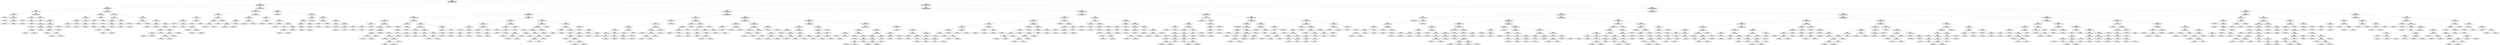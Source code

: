 digraph Tree {
node [shape=box] ;
0 [label="X[14] <= -0.464\nentropy = 4.7\nsamples = 12800\nvalue = [492.308, 492.308, 492.308, 492.308, 492.308, 492.308\n492.308, 492.308, 492.308, 492.308, 492.308, 492.308\n492.308, 492.308, 492.308, 492.308, 492.308, 492.308\n492.308, 492.308, 492.308, 492.308, 492.308, 492.308\n492.308, 492.308]"] ;
1 [label="X[12] <= -0.234\nentropy = 3.93\nsamples = 4463\nvalue = [237.867, 2.009, 47.036, 34.414, 0.0, 239.206, 0.0\n155.025, 309.858, 375.925, 89.51, 307.313, 366.075\n402.887, 46.984, 44.059, 4.913, 2.03, 3.09, 319.517\n380.806, 379.55, 390.169, 3.907, 295.58, 0.0]"] ;
0 -> 1 [labeldistance=2.5, labelangle=45, headlabel="True"] ;
2 [label="X[6] <= 0.433\nentropy = 3.354\nsamples = 2402\nvalue = [203.747, 2.009, 47.036, 23.898, 0.0, 237.221, 0.0\n11.522, 309.858, 373.865, 10.408, 303.27, 0.0, 0.0\n36.77, 43.101, 4.913, 1.015, 2.06, 306.968, 3.78\n179.204, 0.0, 3.907, 294.602, 0.0]"] ;
1 -> 2 ;
3 [label="X[10] <= -1.118\nentropy = 2.557\nsamples = 1284\nvalue = [203.747, 2.009, 20.905, 23.898, 0.0, 3.97, 0.0, 11.522\n298.646, 361.506, 10.408, 303.27, 0.0, 0.0, 36.77, 6.705\n4.913, 1.015, 1.03, 0.0, 3.78, 0.0, 0.0, 3.907, 0.979\n0.0]"] ;
2 -> 3 ;
4 [label="X[8] <= -0.704\nentropy = 1.513\nsamples = 601\nvalue = [203.747, 0.0, 0.0, 2.868, 0.0, 0.0, 0.0, 0.0, 0.0\n88.574, 0.0, 303.27, 0.0, 0.0, 0.0, 0.0, 0.0, 1.015\n0.0, 0.0, 0.0, 0.0, 0.0, 1.954, 0.0, 0.0]"] ;
3 -> 4 ;
5 [label="entropy = 0.0\nsamples = 208\nvalue = [202.772, 0.0, 0.0, 0.0, 0.0, 0.0, 0.0, 0.0, 0.0, 0.0\n0.0, 0.0, 0.0, 0.0, 0.0, 0.0, 0.0, 0.0, 0.0, 0.0\n0.0, 0.0, 0.0, 0.0, 0.0, 0.0]"] ;
4 -> 5 ;
6 [label="X[9] <= 0.487\nentropy = 0.914\nsamples = 393\nvalue = [0.975, 0.0, 0.0, 2.868, 0.0, 0.0, 0.0, 0.0, 0.0\n88.574, 0.0, 303.27, 0.0, 0.0, 0.0, 0.0, 0.0, 1.015\n0.0, 0.0, 0.0, 0.0, 0.0, 1.954, 0.0, 0.0]"] ;
4 -> 6 ;
7 [label="entropy = 0.031\nsamples = 300\nvalue = [0.975, 0.0, 0.0, 0.0, 0.0, 0.0, 0.0, 0.0, 0.0, 0.0\n0.0, 302.259, 0.0, 0.0, 0.0, 0.0, 0.0, 0.0, 0.0, 0.0\n0.0, 0.0, 0.0, 0.0, 0.0, 0.0]"] ;
6 -> 7 ;
10 [label="X[12] <= -0.662\nentropy = 0.506\nsamples = 93\nvalue = [0.0, 0.0, 0.0, 2.868, 0.0, 0.0, 0.0, 0.0, 0.0\n88.574, 0.0, 1.011, 0.0, 0.0, 0.0, 0.0, 0.0, 1.015\n0.0, 0.0, 0.0, 0.0, 0.0, 1.954, 0.0, 0.0]"] ;
6 -> 10 ;
11 [label="entropy = 0.089\nsamples = 87\nvalue = [0.0, 0.0, 0.0, 0.0, 0.0, 0.0, 0.0, 0.0, 0.0, 88.574\n0.0, 1.011, 0.0, 0.0, 0.0, 0.0, 0.0, 0.0, 0.0, 0.0\n0.0, 0.0, 0.0, 0.0, 0.0, 0.0]"] ;
10 -> 11 ;
14 [label="entropy = 1.471\nsamples = 6\nvalue = [0.0, 0.0, 0.0, 2.868, 0.0, 0.0, 0.0, 0.0, 0.0, 0.0\n0.0, 0.0, 0.0, 0.0, 0.0, 0.0, 0.0, 1.015, 0.0, 0.0\n0.0, 0.0, 0.0, 1.954, 0.0, 0.0]"] ;
10 -> 14 ;
19 [label="X[13] <= -0.539\nentropy = 2.043\nsamples = 683\nvalue = [0.0, 2.009, 20.905, 21.031, 0.0, 3.97, 0.0, 11.522\n298.646, 272.932, 10.408, 0.0, 0.0, 0.0, 36.77, 6.705\n4.913, 0.0, 1.03, 0.0, 3.78, 0.0, 0.0, 1.954, 0.979\n0.0]"] ;
3 -> 19 ;
20 [label="X[7] <= -1.521\nentropy = 0.21\nsamples = 266\nvalue = [0.0, 0.0, 0.0, 0.0, 0.0, 0.0, 0.0, 0.0, 7.135\n265.723, 1.041, 0.0, 0.0, 0.0, 0.0, 0.0, 0.0, 0.0\n0.0, 0.0, 0.0, 0.0, 0.0, 0.0, 0.0, 0.0]"] ;
19 -> 20 ;
21 [label="entropy = 0.884\nsamples = 10\nvalue = [0.0, 0.0, 0.0, 0.0, 0.0, 0.0, 0.0, 0.0, 7.135, 3.09\n0.0, 0.0, 0.0, 0.0, 0.0, 0.0, 0.0, 0.0, 0.0, 0.0\n0.0, 0.0, 0.0, 0.0, 0.0, 0.0]"] ;
20 -> 21 ;
24 [label="X[5] <= -0.932\nentropy = 0.037\nsamples = 256\nvalue = [0.0, 0.0, 0.0, 0.0, 0.0, 0.0, 0.0, 0.0, 0.0, 262.633\n1.041, 0.0, 0.0, 0.0, 0.0, 0.0, 0.0, 0.0, 0.0, 0.0\n0.0, 0.0, 0.0, 0.0, 0.0, 0.0]"] ;
20 -> 24 ;
25 [label="entropy = 0.0\nsamples = 1\nvalue = [0.0, 0.0, 0.0, 0.0, 0.0, 0.0, 0.0, 0.0, 0.0, 0.0\n1.041, 0.0, 0.0, 0.0, 0.0, 0.0, 0.0, 0.0, 0.0, 0.0\n0.0, 0.0, 0.0, 0.0, 0.0, 0.0]"] ;
24 -> 25 ;
26 [label="entropy = -0.0\nsamples = 255\nvalue = [0.0, 0.0, 0.0, 0.0, 0.0, 0.0, 0.0, 0.0, 0.0, 262.633\n0.0, 0.0, 0.0, 0.0, 0.0, 0.0, 0.0, 0.0, 0.0, 0.0\n0.0, 0.0, 0.0, 0.0, 0.0, 0.0]"] ;
24 -> 26 ;
27 [label="X[12] <= -1.091\nentropy = 1.876\nsamples = 417\nvalue = [0.0, 2.009, 20.905, 21.031, 0.0, 3.97, 0.0, 11.522\n291.511, 7.21, 9.367, 0.0, 0.0, 0.0, 36.77, 6.705\n4.913, 0.0, 1.03, 0.0, 3.78, 0.0, 0.0, 1.954, 0.979\n0.0]"] ;
19 -> 27 ;
28 [label="entropy = 0.06\nsamples = 288\nvalue = [0.0, 0.0, 0.0, 0.0, 0.0, 0.0, 0.0, 0.0, 291.511\n2.06, 0.0, 0.0, 0.0, 0.0, 0.0, 0.0, 0.0, 0.0, 0.0\n0.0, 0.0, 0.0, 0.0, 0.0, 0.0, 0.0]"] ;
27 -> 28 ;
33 [label="X[8] <= -0.285\nentropy = 3.125\nsamples = 129\nvalue = [0.0, 2.009, 20.905, 21.031, 0.0, 3.97, 0.0, 11.522\n0.0, 5.15, 9.367, 0.0, 0.0, 0.0, 36.77, 6.705, 4.913\n0.0, 1.03, 0.0, 3.78, 0.0, 0.0, 1.954, 0.979, 0.0]"] ;
27 -> 33 ;
34 [label="X[8] <= -1.123\nentropy = 2.154\nsamples = 68\nvalue = [0.0, 0.0, 0.0, 1.912, 0.0, 0.0, 0.0, 11.522, 0.0\n0.0, 6.245, 0.0, 0.0, 0.0, 36.77, 2.873, 4.913, 0.0\n1.03, 0.0, 3.78, 0.0, 0.0, 0.0, 0.0, 0.0]"] ;
33 -> 34 ;
35 [label="entropy = 1.449\nsamples = 21\nvalue = [0.0, 0.0, 0.0, 0.0, 0.0, 0.0, 0.0, 11.522, 0.0, 0.0\n6.245, 0.0, 0.0, 0.0, 0.0, 0.0, 3.931, 0.0, 0.0, 0.0\n0.0, 0.0, 0.0, 0.0, 0.0, 0.0]"] ;
34 -> 35 ;
40 [label="X[13] <= 0.108\nentropy = 1.243\nsamples = 47\nvalue = [0.0, 0.0, 0.0, 1.912, 0.0, 0.0, 0.0, 0.0, 0.0, 0.0\n0.0, 0.0, 0.0, 0.0, 36.77, 2.873, 0.983, 0.0, 1.03\n0.0, 3.78, 0.0, 0.0, 0.0, 0.0, 0.0]"] ;
34 -> 40 ;
41 [label="X[11] <= -0.678\nentropy = 0.444\nsamples = 39\nvalue = [0.0, 0.0, 0.0, 1.912, 0.0, 0.0, 0.0, 0.0, 0.0, 0.0\n0.0, 0.0, 0.0, 0.0, 36.77, 0.0, 0.983, 0.0, 0.0, 0.0\n0.0, 0.0, 0.0, 0.0, 0.0, 0.0]"] ;
40 -> 41 ;
42 [label="entropy = 0.0\nsamples = 2\nvalue = [0.0, 0.0, 0.0, 1.912, 0.0, 0.0, 0.0, 0.0, 0.0, 0.0\n0.0, 0.0, 0.0, 0.0, 0.0, 0.0, 0.0, 0.0, 0.0, 0.0\n0.0, 0.0, 0.0, 0.0, 0.0, 0.0]"] ;
41 -> 42 ;
43 [label="entropy = 0.174\nsamples = 37\nvalue = [0.0, 0.0, 0.0, 0.0, 0.0, 0.0, 0.0, 0.0, 0.0, 0.0\n0.0, 0.0, 0.0, 0.0, 36.77, 0.0, 0.983, 0.0, 0.0, 0.0\n0.0, 0.0, 0.0, 0.0, 0.0, 0.0]"] ;
41 -> 43 ;
46 [label="entropy = 1.423\nsamples = 8\nvalue = [0.0, 0.0, 0.0, 0.0, 0.0, 0.0, 0.0, 0.0, 0.0, 0.0\n0.0, 0.0, 0.0, 0.0, 0.0, 2.873, 0.0, 0.0, 1.03, 0.0\n3.78, 0.0, 0.0, 0.0, 0.0, 0.0]"] ;
40 -> 46 ;
51 [label="X[11] <= 0.28\nentropy = 2.498\nsamples = 61\nvalue = [0.0, 2.009, 20.905, 19.119, 0.0, 3.97, 0.0, 0.0, 0.0\n5.15, 3.122, 0.0, 0.0, 0.0, 0.0, 3.831, 0.0, 0.0\n0.0, 0.0, 0.0, 0.0, 0.0, 1.954, 0.979, 0.0]"] ;
33 -> 51 ;
52 [label="X[9] <= 1.287\nentropy = 2.041\nsamples = 37\nvalue = [0.0, 2.009, 0.0, 19.119, 0.0, 3.97, 0.0, 0.0, 0.0\n5.15, 0.0, 0.0, 0.0, 0.0, 0.0, 3.831, 0.0, 0.0, 0.0\n0.0, 0.0, 0.0, 0.0, 1.954, 0.0, 0.0]"] ;
51 -> 52 ;
53 [label="X[11] <= -0.678\nentropy = 0.833\nsamples = 24\nvalue = [0.0, 2.009, 0.0, 19.119, 0.0, 0.0, 0.0, 0.0, 0.0\n0.0, 0.0, 0.0, 0.0, 0.0, 0.0, 0.0, 0.0, 0.0, 0.0\n0.0, 0.0, 0.0, 0.0, 1.954, 0.0, 0.0]"] ;
52 -> 53 ;
54 [label="entropy = 0.0\nsamples = 20\nvalue = [0.0, 0.0, 0.0, 19.119, 0.0, 0.0, 0.0, 0.0, 0.0, 0.0\n0.0, 0.0, 0.0, 0.0, 0.0, 0.0, 0.0, 0.0, 0.0, 0.0\n0.0, 0.0, 0.0, 0.0, 0.0, 0.0]"] ;
53 -> 54 ;
55 [label="X[8] <= 0.344\nentropy = 1.0\nsamples = 4\nvalue = [0.0, 2.009, 0.0, 0.0, 0.0, 0.0, 0.0, 0.0, 0.0, 0.0\n0.0, 0.0, 0.0, 0.0, 0.0, 0.0, 0.0, 0.0, 0.0, 0.0\n0.0, 0.0, 0.0, 1.954, 0.0, 0.0]"] ;
53 -> 55 ;
56 [label="entropy = 0.0\nsamples = 2\nvalue = [0.0, 2.009, 0.0, 0.0, 0.0, 0.0, 0.0, 0.0, 0.0, 0.0\n0.0, 0.0, 0.0, 0.0, 0.0, 0.0, 0.0, 0.0, 0.0, 0.0\n0.0, 0.0, 0.0, 0.0, 0.0, 0.0]"] ;
55 -> 56 ;
57 [label="entropy = -0.0\nsamples = 2\nvalue = [0.0, 0.0, 0.0, 0.0, 0.0, 0.0, 0.0, 0.0, 0.0, 0.0\n0.0, 0.0, 0.0, 0.0, 0.0, 0.0, 0.0, 0.0, 0.0, 0.0\n0.0, 0.0, 0.0, 1.954, 0.0, 0.0]"] ;
55 -> 57 ;
58 [label="entropy = 1.572\nsamples = 13\nvalue = [0.0, 0.0, 0.0, 0.0, 0.0, 3.97, 0.0, 0.0, 0.0, 5.15\n0.0, 0.0, 0.0, 0.0, 0.0, 3.831, 0.0, 0.0, 0.0, 0.0\n0.0, 0.0, 0.0, 0.0, 0.0, 0.0]"] ;
52 -> 58 ;
65 [label="entropy = 0.774\nsamples = 24\nvalue = [0.0, 0.0, 20.905, 0.0, 0.0, 0.0, 0.0, 0.0, 0.0, 0.0\n3.122, 0.0, 0.0, 0.0, 0.0, 0.0, 0.0, 0.0, 0.0, 0.0\n0.0, 0.0, 0.0, 0.0, 0.979, 0.0]"] ;
51 -> 65 ;
70 [label="X[8] <= -0.285\nentropy = 2.364\nsamples = 1118\nvalue = [0.0, 0.0, 26.131, 0.0, 0.0, 233.251, 0.0, 0.0, 11.212\n12.359, 0.0, 0.0, 0.0, 0.0, 0.0, 36.396, 0.0, 0.0\n1.03, 306.968, 0.0, 179.204, 0.0, 0.0, 293.623, 0.0]"] ;
2 -> 70 ;
71 [label="X[14] <= -0.853\nentropy = 2.003\nsamples = 475\nvalue = [0.0, 0.0, 0.0, 0.0, 0.0, 102.233, 0.0, 0.0, 0.0, 0.0\n0.0, 0.0, 0.0, 0.0, 0.0, 34.481, 0.0, 0.0, 0.0\n21.237, 0.0, 179.204, 0.0, 0.0, 133.109, 0.0]"] ;
70 -> 71 ;
72 [label="X[12] <= -0.662\nentropy = 1.446\nsamples = 349\nvalue = [0.0, 0.0, 0.0, 0.0, 0.0, 12.903, 0.0, 0.0, 0.0, 0.0\n0.0, 0.0, 0.0, 0.0, 0.0, 0.0, 0.0, 0.0, 0.0, 21.237\n0.0, 179.204, 0.0, 0.0, 133.109, 0.0]"] ;
71 -> 72 ;
73 [label="X[13] <= 0.754\nentropy = 1.04\nsamples = 140\nvalue = [0.0, 0.0, 0.0, 0.0, 0.0, 12.903, 0.0, 0.0, 0.0, 0.0\n0.0, 0.0, 0.0, 0.0, 0.0, 0.0, 0.0, 0.0, 0.0, 17.376\n0.0, 1.007, 0.0, 0.0, 105.704, 0.0]"] ;
72 -> 73 ;
74 [label="X[1] <= -1.531\nentropy = 0.962\nsamples = 29\nvalue = [0.0, 0.0, 0.0, 0.0, 0.0, 10.918, 0.0, 0.0, 0.0, 0.0\n0.0, 0.0, 0.0, 0.0, 0.0, 0.0, 0.0, 0.0, 0.0, 17.376\n0.0, 0.0, 0.0, 0.0, 0.0, 0.0]"] ;
73 -> 74 ;
75 [label="entropy = 0.0\nsamples = 18\nvalue = [0.0, 0.0, 0.0, 0.0, 0.0, 0.0, 0.0, 0.0, 0.0, 0.0\n0.0, 0.0, 0.0, 0.0, 0.0, 0.0, 0.0, 0.0, 0.0, 17.376\n0.0, 0.0, 0.0, 0.0, 0.0, 0.0]"] ;
74 -> 75 ;
76 [label="entropy = 0.0\nsamples = 11\nvalue = [0.0, 0.0, 0.0, 0.0, 0.0, 10.918, 0.0, 0.0, 0.0, 0.0\n0.0, 0.0, 0.0, 0.0, 0.0, 0.0, 0.0, 0.0, 0.0, 0.0\n0.0, 0.0, 0.0, 0.0, 0.0, 0.0]"] ;
74 -> 76 ;
77 [label="entropy = 0.207\nsamples = 111\nvalue = [0.0, 0.0, 0.0, 0.0, 0.0, 1.985, 0.0, 0.0, 0.0, 0.0\n0.0, 0.0, 0.0, 0.0, 0.0, 0.0, 0.0, 0.0, 0.0, 0.0\n0.0, 1.007, 0.0, 0.0, 105.704, 0.0]"] ;
73 -> 77 ;
82 [label="X[6] <= 1.292\nentropy = 0.689\nsamples = 209\nvalue = [0.0, 0.0, 0.0, 0.0, 0.0, 0.0, 0.0, 0.0, 0.0, 0.0\n0.0, 0.0, 0.0, 0.0, 0.0, 0.0, 0.0, 0.0, 0.0, 3.861\n0.0, 178.197, 0.0, 0.0, 27.405, 0.0]"] ;
72 -> 82 ;
83 [label="X[6] <= 0.863\nentropy = 0.986\nsamples = 64\nvalue = [0.0, 0.0, 0.0, 0.0, 0.0, 0.0, 0.0, 0.0, 0.0, 0.0\n0.0, 0.0, 0.0, 0.0, 0.0, 0.0, 0.0, 0.0, 0.0, 0.0\n0.0, 36.244, 0.0, 0.0, 27.405, 0.0]"] ;
82 -> 83 ;
84 [label="entropy = 0.469\nsamples = 39\nvalue = [0.0, 0.0, 0.0, 0.0, 0.0, 0.0, 0.0, 0.0, 0.0, 0.0\n0.0, 0.0, 0.0, 0.0, 0.0, 0.0, 0.0, 0.0, 0.0, 0.0\n0.0, 35.237, 0.0, 0.0, 3.915, 0.0]"] ;
83 -> 84 ;
91 [label="entropy = 0.247\nsamples = 25\nvalue = [0.0, 0.0, 0.0, 0.0, 0.0, 0.0, 0.0, 0.0, 0.0, 0.0\n0.0, 0.0, 0.0, 0.0, 0.0, 0.0, 0.0, 0.0, 0.0, 0.0\n0.0, 1.007, 0.0, 0.0, 23.49, 0.0]"] ;
83 -> 91 ;
94 [label="entropy = 0.176\nsamples = 145\nvalue = [0.0, 0.0, 0.0, 0.0, 0.0, 0.0, 0.0, 0.0, 0.0, 0.0\n0.0, 0.0, 0.0, 0.0, 0.0, 0.0, 0.0, 0.0, 0.0, 3.861\n0.0, 141.954, 0.0, 0.0, 0.0, 0.0]"] ;
82 -> 94 ;
101 [label="X[10] <= 0.403\nentropy = 0.853\nsamples = 126\nvalue = [0.0, 0.0, 0.0, 0.0, 0.0, 89.33, 0.0, 0.0, 0.0, 0.0\n0.0, 0.0, 0.0, 0.0, 0.0, 34.481, 0.0, 0.0, 0.0, 0.0\n0.0, 0.0, 0.0, 0.0, 0.0, 0.0]"] ;
71 -> 101 ;
102 [label="entropy = 0.0\nsamples = 36\nvalue = [0.0, 0.0, 0.0, 0.0, 0.0, 0.0, 0.0, 0.0, 0.0, 0.0\n0.0, 0.0, 0.0, 0.0, 0.0, 34.481, 0.0, 0.0, 0.0, 0.0\n0.0, 0.0, 0.0, 0.0, 0.0, 0.0]"] ;
101 -> 102 ;
103 [label="entropy = -0.0\nsamples = 90\nvalue = [0.0, 0.0, 0.0, 0.0, 0.0, 89.33, 0.0, 0.0, 0.0, 0.0\n0.0, 0.0, 0.0, 0.0, 0.0, 0.0, 0.0, 0.0, 0.0, 0.0\n0.0, 0.0, 0.0, 0.0, 0.0, 0.0]"] ;
101 -> 103 ;
104 [label="X[10] <= 0.783\nentropy = 1.937\nsamples = 643\nvalue = [0.0, 0.0, 26.131, 0.0, 0.0, 131.017, 0.0, 0.0, 11.212\n12.359, 0.0, 0.0, 0.0, 0.0, 0.0, 1.916, 0.0, 0.0\n1.03, 285.732, 0.0, 0.0, 0.0, 0.0, 160.514, 0.0]"] ;
70 -> 104 ;
105 [label="X[11] <= -1.158\nentropy = 1.241\nsamples = 118\nvalue = [0.0, 0.0, 1.045, 0.0, 0.0, 89.33, 0.0, 0.0, 11.212\n12.359, 0.0, 0.0, 0.0, 0.0, 0.0, 1.916, 0.0, 0.0\n1.03, 0.965, 0.0, 0.0, 0.0, 0.0, 0.0, 0.0]"] ;
104 -> 105 ;
106 [label="X[7] <= -1.521\nentropy = 0.395\nsamples = 89\nvalue = [0.0, 0.0, 0.0, 0.0, 0.0, 83.375, 0.0, 0.0, 2.039\n0.0, 0.0, 0.0, 0.0, 0.0, 0.0, 1.916, 0.0, 0.0, 0.0\n0.965, 0.0, 0.0, 0.0, 0.0, 0.0, 0.0]"] ;
105 -> 106 ;
107 [label="entropy = 0.0\nsamples = 2\nvalue = [0.0, 0.0, 0.0, 0.0, 0.0, 0.0, 0.0, 0.0, 2.039, 0.0\n0.0, 0.0, 0.0, 0.0, 0.0, 0.0, 0.0, 0.0, 0.0, 0.0\n0.0, 0.0, 0.0, 0.0, 0.0, 0.0]"] ;
106 -> 107 ;
108 [label="X[13] <= 1.401\nentropy = 0.242\nsamples = 87\nvalue = [0.0, 0.0, 0.0, 0.0, 0.0, 83.375, 0.0, 0.0, 0.0, 0.0\n0.0, 0.0, 0.0, 0.0, 0.0, 1.916, 0.0, 0.0, 0.0, 0.965\n0.0, 0.0, 0.0, 0.0, 0.0, 0.0]"] ;
106 -> 108 ;
109 [label="X[15] <= -0.185\nentropy = 0.155\nsamples = 86\nvalue = [0.0, 0.0, 0.0, 0.0, 0.0, 83.375, 0.0, 0.0, 0.0, 0.0\n0.0, 0.0, 0.0, 0.0, 0.0, 1.916, 0.0, 0.0, 0.0, 0.0\n0.0, 0.0, 0.0, 0.0, 0.0, 0.0]"] ;
108 -> 109 ;
110 [label="entropy = 0.0\nsamples = 67\nvalue = [0.0, 0.0, 0.0, 0.0, 0.0, 66.501, 0.0, 0.0, 0.0, 0.0\n0.0, 0.0, 0.0, 0.0, 0.0, 0.0, 0.0, 0.0, 0.0, 0.0\n0.0, 0.0, 0.0, 0.0, 0.0, 0.0]"] ;
109 -> 110 ;
111 [label="X[7] <= -0.786\nentropy = 0.475\nsamples = 19\nvalue = [0.0, 0.0, 0.0, 0.0, 0.0, 16.873, 0.0, 0.0, 0.0, 0.0\n0.0, 0.0, 0.0, 0.0, 0.0, 1.916, 0.0, 0.0, 0.0, 0.0\n0.0, 0.0, 0.0, 0.0, 0.0, 0.0]"] ;
109 -> 111 ;
112 [label="entropy = 0.0\nsamples = 17\nvalue = [0.0, 0.0, 0.0, 0.0, 0.0, 16.873, 0.0, 0.0, 0.0, 0.0\n0.0, 0.0, 0.0, 0.0, 0.0, 0.0, 0.0, 0.0, 0.0, 0.0\n0.0, 0.0, 0.0, 0.0, 0.0, 0.0]"] ;
111 -> 112 ;
113 [label="entropy = 0.0\nsamples = 2\nvalue = [0.0, 0.0, 0.0, 0.0, 0.0, 0.0, 0.0, 0.0, 0.0, 0.0\n0.0, 0.0, 0.0, 0.0, 0.0, 1.916, 0.0, 0.0, 0.0, 0.0\n0.0, 0.0, 0.0, 0.0, 0.0, 0.0]"] ;
111 -> 113 ;
114 [label="entropy = -0.0\nsamples = 1\nvalue = [0.0, 0.0, 0.0, 0.0, 0.0, 0.0, 0.0, 0.0, 0.0, 0.0\n0.0, 0.0, 0.0, 0.0, 0.0, 0.0, 0.0, 0.0, 0.0, 0.965\n0.0, 0.0, 0.0, 0.0, 0.0, 0.0]"] ;
108 -> 114 ;
115 [label="X[9] <= 2.087\nentropy = 1.855\nsamples = 29\nvalue = [0.0, 0.0, 1.045, 0.0, 0.0, 5.955, 0.0, 0.0, 9.173\n12.359, 0.0, 0.0, 0.0, 0.0, 0.0, 0.0, 0.0, 0.0, 1.03\n0.0, 0.0, 0.0, 0.0, 0.0, 0.0, 0.0]"] ;
105 -> 115 ;
116 [label="X[7] <= -1.521\nentropy = 1.571\nsamples = 15\nvalue = [0.0, 0.0, 1.045, 0.0, 0.0, 5.955, 0.0, 0.0, 7.135\n0.0, 0.0, 0.0, 0.0, 0.0, 0.0, 0.0, 0.0, 0.0, 1.03\n0.0, 0.0, 0.0, 0.0, 0.0, 0.0, 0.0]"] ;
115 -> 116 ;
117 [label="entropy = 0.0\nsamples = 7\nvalue = [0.0, 0.0, 0.0, 0.0, 0.0, 0.0, 0.0, 0.0, 7.135, 0.0\n0.0, 0.0, 0.0, 0.0, 0.0, 0.0, 0.0, 0.0, 0.0, 0.0\n0.0, 0.0, 0.0, 0.0, 0.0, 0.0]"] ;
116 -> 117 ;
118 [label="entropy = 1.083\nsamples = 8\nvalue = [0.0, 0.0, 1.045, 0.0, 0.0, 5.955, 0.0, 0.0, 0.0, 0.0\n0.0, 0.0, 0.0, 0.0, 0.0, 0.0, 0.0, 0.0, 1.03, 0.0\n0.0, 0.0, 0.0, 0.0, 0.0, 0.0]"] ;
116 -> 118 ;
123 [label="entropy = 0.588\nsamples = 14\nvalue = [0.0, 0.0, 0.0, 0.0, 0.0, 0.0, 0.0, 0.0, 2.039\n12.359, 0.0, 0.0, 0.0, 0.0, 0.0, 0.0, 0.0, 0.0, 0.0\n0.0, 0.0, 0.0, 0.0, 0.0, 0.0, 0.0]"] ;
115 -> 123 ;
126 [label="X[6] <= 1.292\nentropy = 1.503\nsamples = 525\nvalue = [0.0, 0.0, 25.086, 0.0, 0.0, 41.687, 0.0, 0.0, 0.0\n0.0, 0.0, 0.0, 0.0, 0.0, 0.0, 0.0, 0.0, 0.0, 0.0\n284.766, 0.0, 0.0, 0.0, 0.0, 160.514, 0.0]"] ;
104 -> 126 ;
127 [label="X[7] <= -0.419\nentropy = 1.124\nsamples = 122\nvalue = [0.0, 0.0, 25.086, 0.0, 0.0, 3.97, 0.0, 0.0, 0.0, 0.0\n0.0, 0.0, 0.0, 0.0, 0.0, 0.0, 0.0, 0.0, 0.0, 3.861\n0.0, 0.0, 0.0, 0.0, 88.087, 0.0]"] ;
126 -> 127 ;
128 [label="entropy = 0.448\nsamples = 96\nvalue = [0.0, 0.0, 0.0, 0.0, 0.0, 2.978, 0.0, 0.0, 0.0, 0.0\n0.0, 0.0, 0.0, 0.0, 0.0, 0.0, 0.0, 0.0, 0.0, 3.861\n0.0, 0.0, 0.0, 0.0, 87.108, 0.0]"] ;
127 -> 128 ;
137 [label="entropy = 0.449\nsamples = 26\nvalue = [0.0, 0.0, 25.086, 0.0, 0.0, 0.993, 0.0, 0.0, 0.0\n0.0, 0.0, 0.0, 0.0, 0.0, 0.0, 0.0, 0.0, 0.0, 0.0\n0.0, 0.0, 0.0, 0.0, 0.0, 0.979, 0.0]"] ;
127 -> 137 ;
142 [label="X[5] <= -1.668\nentropy = 1.119\nsamples = 403\nvalue = [0.0, 0.0, 0.0, 0.0, 0.0, 37.717, 0.0, 0.0, 0.0, 0.0\n0.0, 0.0, 0.0, 0.0, 0.0, 0.0, 0.0, 0.0, 0.0, 280.905\n0.0, 0.0, 0.0, 0.0, 72.427, 0.0]"] ;
126 -> 142 ;
143 [label="X[13] <= 0.431\nentropy = 1.0\nsamples = 67\nvalue = [0.0, 0.0, 0.0, 0.0, 0.0, 32.754, 0.0, 0.0, 0.0, 0.0\n0.0, 0.0, 0.0, 0.0, 0.0, 0.0, 0.0, 0.0, 0.0, 0.0\n0.0, 0.0, 0.0, 0.0, 33.277, 0.0]"] ;
142 -> 143 ;
144 [label="entropy = 0.0\nsamples = 30\nvalue = [0.0, 0.0, 0.0, 0.0, 0.0, 29.777, 0.0, 0.0, 0.0, 0.0\n0.0, 0.0, 0.0, 0.0, 0.0, 0.0, 0.0, 0.0, 0.0, 0.0\n0.0, 0.0, 0.0, 0.0, 0.0, 0.0]"] ;
143 -> 144 ;
145 [label="entropy = 0.41\nsamples = 37\nvalue = [0.0, 0.0, 0.0, 0.0, 0.0, 2.978, 0.0, 0.0, 0.0, 0.0\n0.0, 0.0, 0.0, 0.0, 0.0, 0.0, 0.0, 0.0, 0.0, 0.0\n0.0, 0.0, 0.0, 0.0, 33.277, 0.0]"] ;
143 -> 145 ;
152 [label="X[6] <= 1.721\nentropy = 0.642\nsamples = 336\nvalue = [0.0, 0.0, 0.0, 0.0, 0.0, 4.963, 0.0, 0.0, 0.0, 0.0\n0.0, 0.0, 0.0, 0.0, 0.0, 0.0, 0.0, 0.0, 0.0, 280.905\n0.0, 0.0, 0.0, 0.0, 39.15, 0.0]"] ;
142 -> 152 ;
153 [label="X[5] <= -1.177\nentropy = 1.096\nsamples = 125\nvalue = [0.0, 0.0, 0.0, 0.0, 0.0, 3.97, 0.0, 0.0, 0.0, 0.0\n0.0, 0.0, 0.0, 0.0, 0.0, 0.0, 0.0, 0.0, 0.0, 78.19\n0.0, 0.0, 0.0, 0.0, 39.15, 0.0]"] ;
152 -> 153 ;
154 [label="X[13] <= 1.401\nentropy = 0.967\nsamples = 23\nvalue = [0.0, 0.0, 0.0, 0.0, 0.0, 2.978, 0.0, 0.0, 0.0, 0.0\n0.0, 0.0, 0.0, 0.0, 0.0, 0.0, 0.0, 0.0, 0.0, 1.931\n0.0, 0.0, 0.0, 0.0, 17.617, 0.0]"] ;
153 -> 154 ;
155 [label="X[7] <= -0.786\nentropy = 1.529\nsamples = 9\nvalue = [0.0, 0.0, 0.0, 0.0, 0.0, 2.978, 0.0, 0.0, 0.0, 0.0\n0.0, 0.0, 0.0, 0.0, 0.0, 0.0, 0.0, 0.0, 0.0, 1.931\n0.0, 0.0, 0.0, 0.0, 3.915, 0.0]"] ;
154 -> 155 ;
156 [label="entropy = 0.969\nsamples = 5\nvalue = [0.0, 0.0, 0.0, 0.0, 0.0, 0.0, 0.0, 0.0, 0.0, 0.0\n0.0, 0.0, 0.0, 0.0, 0.0, 0.0, 0.0, 0.0, 0.0, 1.931\n0.0, 0.0, 0.0, 0.0, 2.936, 0.0]"] ;
155 -> 156 ;
161 [label="entropy = 0.807\nsamples = 4\nvalue = [0.0, 0.0, 0.0, 0.0, 0.0, 2.978, 0.0, 0.0, 0.0, 0.0\n0.0, 0.0, 0.0, 0.0, 0.0, 0.0, 0.0, 0.0, 0.0, 0.0\n0.0, 0.0, 0.0, 0.0, 0.979, 0.0]"] ;
155 -> 161 ;
164 [label="entropy = 0.0\nsamples = 14\nvalue = [0.0, 0.0, 0.0, 0.0, 0.0, 0.0, 0.0, 0.0, 0.0, 0.0\n0.0, 0.0, 0.0, 0.0, 0.0, 0.0, 0.0, 0.0, 0.0, 0.0\n0.0, 0.0, 0.0, 0.0, 13.702, 0.0]"] ;
154 -> 164 ;
165 [label="X[7] <= -1.154\nentropy = 0.834\nsamples = 102\nvalue = [0.0, 0.0, 0.0, 0.0, 0.0, 0.993, 0.0, 0.0, 0.0, 0.0\n0.0, 0.0, 0.0, 0.0, 0.0, 0.0, 0.0, 0.0, 0.0, 76.259\n0.0, 0.0, 0.0, 0.0, 21.532, 0.0]"] ;
153 -> 165 ;
166 [label="X[1] <= -0.47\nentropy = 0.878\nsamples = 30\nvalue = [0.0, 0.0, 0.0, 0.0, 0.0, 0.0, 0.0, 0.0, 0.0, 0.0\n0.0, 0.0, 0.0, 0.0, 0.0, 0.0, 0.0, 0.0, 0.0, 8.688\n0.0, 0.0, 0.0, 0.0, 20.554, 0.0]"] ;
165 -> 166 ;
167 [label="X[13] <= 1.401\nentropy = 0.295\nsamples = 19\nvalue = [0.0, 0.0, 0.0, 0.0, 0.0, 0.0, 0.0, 0.0, 0.0, 0.0\n0.0, 0.0, 0.0, 0.0, 0.0, 0.0, 0.0, 0.0, 0.0, 0.965\n0.0, 0.0, 0.0, 0.0, 17.617, 0.0]"] ;
166 -> 167 ;
168 [label="entropy = 0.0\nsamples = 1\nvalue = [0.0, 0.0, 0.0, 0.0, 0.0, 0.0, 0.0, 0.0, 0.0, 0.0\n0.0, 0.0, 0.0, 0.0, 0.0, 0.0, 0.0, 0.0, 0.0, 0.965\n0.0, 0.0, 0.0, 0.0, 0.0, 0.0]"] ;
167 -> 168 ;
169 [label="entropy = 0.0\nsamples = 18\nvalue = [0.0, 0.0, 0.0, 0.0, 0.0, 0.0, 0.0, 0.0, 0.0, 0.0\n0.0, 0.0, 0.0, 0.0, 0.0, 0.0, 0.0, 0.0, 0.0, 0.0\n0.0, 0.0, 0.0, 0.0, 17.617, 0.0]"] ;
167 -> 169 ;
170 [label="entropy = 0.849\nsamples = 11\nvalue = [0.0, 0.0, 0.0, 0.0, 0.0, 0.0, 0.0, 0.0, 0.0, 0.0\n0.0, 0.0, 0.0, 0.0, 0.0, 0.0, 0.0, 0.0, 0.0, 7.722\n0.0, 0.0, 0.0, 0.0, 2.936, 0.0]"] ;
166 -> 170 ;
175 [label="entropy = 0.214\nsamples = 72\nvalue = [0.0, 0.0, 0.0, 0.0, 0.0, 0.993, 0.0, 0.0, 0.0, 0.0\n0.0, 0.0, 0.0, 0.0, 0.0, 0.0, 0.0, 0.0, 0.0, 67.572\n0.0, 0.0, 0.0, 0.0, 0.979, 0.0]"] ;
165 -> 175 ;
182 [label="entropy = 0.044\nsamples = 211\nvalue = [0.0, 0.0, 0.0, 0.0, 0.0, 0.993, 0.0, 0.0, 0.0, 0.0\n0.0, 0.0, 0.0, 0.0, 0.0, 0.0, 0.0, 0.0, 0.0, 202.715\n0.0, 0.0, 0.0, 0.0, 0.0, 0.0]"] ;
152 -> 182 ;
185 [label="X[12] <= 0.624\nentropy = 2.875\nsamples = 2061\nvalue = [34.12, 0.0, 0.0, 10.515, 0.0, 1.985, 0.0, 143.502, 0.0\n2.06, 79.102, 4.044, 366.075, 402.887, 10.214, 0.958\n0.0, 1.015, 1.03, 12.549, 377.026, 200.346, 390.169, 0.0\n0.979, 0.0]"] ;
1 -> 185 ;
186 [label="X[13] <= 0.108\nentropy = 2.521\nsamples = 886\nvalue = [34.12, 0.0, 0.0, 9.559, 0.0, 0.993, 0.0, 143.502, 0.0\n2.06, 79.102, 4.044, 0.971, 43.237, 10.214, 0.958, 0.0\n1.015, 1.03, 12.549, 342.064, 186.251, 2.043, 0.0, 0.979\n0.0]"] ;
185 -> 186 ;
187 [label="X[11] <= 0.28\nentropy = 2.392\nsamples = 314\nvalue = [34.12, 0.0, 0.0, 9.559, 0.0, 0.0, 0.0, 131.98, 0.0\n2.06, 79.102, 4.044, 0.971, 34.393, 10.214, 0.0, 0.0\n1.015, 0.0, 0.0, 13.229, 0.0, 0.0, 0.0, 0.0, 0.0]"] ;
186 -> 187 ;
188 [label="X[12] <= 0.195\nentropy = 1.991\nsamples = 221\nvalue = [24.372, 0.0, 0.0, 7.647, 0.0, 0.0, 0.0, 131.98, 0.0\n1.03, 2.082, 4.044, 0.0, 34.393, 7.15, 0.0, 0.0, 1.015\n0.0, 0.0, 11.339, 0.0, 0.0, 0.0, 0.0, 0.0]"] ;
187 -> 188 ;
189 [label="X[10] <= -1.498\nentropy = 1.426\nsamples = 174\nvalue = [23.397, 0.0, 0.0, 7.647, 0.0, 0.0, 0.0, 131.98, 0.0\n1.03, 2.082, 1.011, 0.0, 0.983, 7.15, 0.0, 0.0, 1.015\n0.0, 0.0, 2.835, 0.0, 0.0, 0.0, 0.0, 0.0]"] ;
188 -> 189 ;
190 [label="entropy = 0.702\nsamples = 27\nvalue = [23.397, 0.0, 0.0, 0.0, 0.0, 0.0, 0.0, 1.047, 0.0\n0.0, 0.0, 1.011, 0.0, 0.0, 0.0, 0.0, 0.0, 1.015, 0.0\n0.0, 0.0, 0.0, 0.0, 0.0, 0.0, 0.0]"] ;
189 -> 190 ;
197 [label="X[8] <= -1.123\nentropy = 0.9\nsamples = 147\nvalue = [0.0, 0.0, 0.0, 7.647, 0.0, 0.0, 0.0, 130.933, 0.0\n1.03, 2.082, 0.0, 0.0, 0.983, 7.15, 0.0, 0.0, 0.0\n0.0, 0.0, 2.835, 0.0, 0.0, 0.0, 0.0, 0.0]"] ;
189 -> 197 ;
198 [label="entropy = 0.073\nsamples = 107\nvalue = [0.0, 0.0, 0.0, 0.0, 0.0, 0.0, 0.0, 111.031, 0.0, 0.0\n0.0, 0.0, 0.0, 0.983, 0.0, 0.0, 0.0, 0.0, 0.0, 0.0\n0.0, 0.0, 0.0, 0.0, 0.0, 0.0]"] ;
197 -> 198 ;
201 [label="X[1] <= -0.773\nentropy = 2.021\nsamples = 40\nvalue = [0.0, 0.0, 0.0, 7.647, 0.0, 0.0, 0.0, 19.902, 0.0\n1.03, 2.082, 0.0, 0.0, 0.0, 7.15, 0.0, 0.0, 0.0, 0.0\n0.0, 2.835, 0.0, 0.0, 0.0, 0.0, 0.0]"] ;
197 -> 201 ;
202 [label="entropy = 0.706\nsamples = 21\nvalue = [0.0, 0.0, 0.0, 0.956, 0.0, 0.0, 0.0, 18.854, 0.0\n0.0, 2.082, 0.0, 0.0, 0.0, 0.0, 0.0, 0.0, 0.0, 0.0\n0.0, 0.0, 0.0, 0.0, 0.0, 0.0, 0.0]"] ;
201 -> 202 ;
207 [label="X[8] <= -0.285\nentropy = 1.935\nsamples = 19\nvalue = [0.0, 0.0, 0.0, 6.692, 0.0, 0.0, 0.0, 1.047, 0.0\n1.03, 0.0, 0.0, 0.0, 0.0, 7.15, 0.0, 0.0, 0.0, 0.0\n0.0, 2.835, 0.0, 0.0, 0.0, 0.0, 0.0]"] ;
201 -> 207 ;
208 [label="entropy = 1.232\nsamples = 11\nvalue = [0.0, 0.0, 0.0, 0.0, 0.0, 0.0, 0.0, 1.047, 0.0, 0.0\n0.0, 0.0, 0.0, 0.0, 7.15, 0.0, 0.0, 0.0, 0.0, 0.0\n2.835, 0.0, 0.0, 0.0, 0.0, 0.0]"] ;
207 -> 208 ;
213 [label="entropy = 0.567\nsamples = 8\nvalue = [0.0, 0.0, 0.0, 6.692, 0.0, 0.0, 0.0, 0.0, 0.0, 1.03\n0.0, 0.0, 0.0, 0.0, 0.0, 0.0, 0.0, 0.0, 0.0, 0.0\n0.0, 0.0, 0.0, 0.0, 0.0, 0.0]"] ;
207 -> 213 ;
216 [label="X[4] <= -0.462\nentropy = 1.161\nsamples = 47\nvalue = [0.975, 0.0, 0.0, 0.0, 0.0, 0.0, 0.0, 0.0, 0.0, 0.0\n0.0, 3.033, 0.0, 33.41, 0.0, 0.0, 0.0, 0.0, 0.0, 0.0\n8.504, 0.0, 0.0, 0.0, 0.0, 0.0]"] ;
188 -> 216 ;
217 [label="entropy = -0.0\nsamples = 34\nvalue = [0.0, 0.0, 0.0, 0.0, 0.0, 0.0, 0.0, 0.0, 0.0, 0.0\n0.0, 0.0, 0.0, 33.41, 0.0, 0.0, 0.0, 0.0, 0.0, 0.0\n0.0, 0.0, 0.0, 0.0, 0.0, 0.0]"] ;
216 -> 217 ;
218 [label="entropy = 1.161\nsamples = 13\nvalue = [0.975, 0.0, 0.0, 0.0, 0.0, 0.0, 0.0, 0.0, 0.0, 0.0\n0.0, 3.033, 0.0, 0.0, 0.0, 0.0, 0.0, 0.0, 0.0, 0.0\n8.504, 0.0, 0.0, 0.0, 0.0, 0.0]"] ;
216 -> 218 ;
223 [label="X[5] <= -0.195\nentropy = 1.109\nsamples = 93\nvalue = [9.749, 0.0, 0.0, 1.912, 0.0, 0.0, 0.0, 0.0, 0.0\n1.03, 77.021, 0.0, 0.971, 0.0, 3.064, 0.0, 0.0, 0.0\n0.0, 0.0, 1.89, 0.0, 0.0, 0.0, 0.0, 0.0]"] ;
187 -> 223 ;
224 [label="X[14] <= -0.853\nentropy = 0.193\nsamples = 74\nvalue = [0.0, 0.0, 0.0, 0.0, 0.0, 0.0, 0.0, 0.0, 0.0, 0.0\n74.939, 0.0, 0.971, 0.0, 0.0, 0.0, 0.0, 0.0, 0.0\n0.0, 0.945, 0.0, 0.0, 0.0, 0.0, 0.0]"] ;
223 -> 224 ;
225 [label="X[4] <= -0.006\nentropy = 1.0\nsamples = 2\nvalue = [0.0, 0.0, 0.0, 0.0, 0.0, 0.0, 0.0, 0.0, 0.0, 0.0\n0.0, 0.0, 0.971, 0.0, 0.0, 0.0, 0.0, 0.0, 0.0, 0.0\n0.945, 0.0, 0.0, 0.0, 0.0, 0.0]"] ;
224 -> 225 ;
226 [label="entropy = 0.0\nsamples = 1\nvalue = [0.0, 0.0, 0.0, 0.0, 0.0, 0.0, 0.0, 0.0, 0.0, 0.0\n0.0, 0.0, 0.971, 0.0, 0.0, 0.0, 0.0, 0.0, 0.0, 0.0\n0.0, 0.0, 0.0, 0.0, 0.0, 0.0]"] ;
225 -> 226 ;
227 [label="entropy = 0.0\nsamples = 1\nvalue = [0.0, 0.0, 0.0, 0.0, 0.0, 0.0, 0.0, 0.0, 0.0, 0.0\n0.0, 0.0, 0.0, 0.0, 0.0, 0.0, 0.0, 0.0, 0.0, 0.0\n0.945, 0.0, 0.0, 0.0, 0.0, 0.0]"] ;
225 -> 227 ;
228 [label="entropy = 0.0\nsamples = 72\nvalue = [0.0, 0.0, 0.0, 0.0, 0.0, 0.0, 0.0, 0.0, 0.0, 0.0\n74.939, 0.0, 0.0, 0.0, 0.0, 0.0, 0.0, 0.0, 0.0, 0.0\n0.0, 0.0, 0.0, 0.0, 0.0, 0.0]"] ;
224 -> 228 ;
229 [label="entropy = 2.052\nsamples = 19\nvalue = [9.749, 0.0, 0.0, 1.912, 0.0, 0.0, 0.0, 0.0, 0.0\n1.03, 2.082, 0.0, 0.0, 0.0, 3.064, 0.0, 0.0, 0.0\n0.0, 0.0, 0.945, 0.0, 0.0, 0.0, 0.0, 0.0]"] ;
223 -> 229 ;
240 [label="X[7] <= -0.052\nentropy = 1.406\nsamples = 572\nvalue = [0.0, 0.0, 0.0, 0.0, 0.0, 0.993, 0.0, 11.522, 0.0\n0.0, 0.0, 0.0, 0.0, 8.844, 0.0, 0.958, 0.0, 0.0\n1.03, 12.549, 328.835, 186.251, 2.043, 0.0, 0.979, 0.0]"] ;
186 -> 240 ;
241 [label="X[8] <= -0.285\nentropy = 1.009\nsamples = 189\nvalue = [0.0, 0.0, 0.0, 0.0, 0.0, 0.993, 0.0, 2.095, 0.0, 0.0\n0.0, 0.0, 0.0, 1.965, 0.0, 0.958, 0.0, 0.0, 1.03\n9.653, 9.449, 160.076, 2.043, 0.0, 0.979, 0.0]"] ;
240 -> 241 ;
242 [label="X[10] <= 0.783\nentropy = 0.397\nsamples = 164\nvalue = [0.0, 0.0, 0.0, 0.0, 0.0, 0.993, 0.0, 0.0, 0.0, 0.0\n0.0, 0.0, 0.0, 0.983, 0.0, 0.958, 0.0, 0.0, 1.03\n0.0, 1.89, 157.055, 2.043, 0.0, 0.0, 0.0]"] ;
241 -> 242 ;
243 [label="X[11] <= -0.439\nentropy = 2.721\nsamples = 10\nvalue = [0.0, 0.0, 0.0, 0.0, 0.0, 0.993, 0.0, 0.0, 0.0, 0.0\n0.0, 0.0, 0.0, 0.983, 0.0, 0.958, 0.0, 0.0, 1.03\n0.0, 1.89, 2.014, 2.043, 0.0, 0.0, 0.0]"] ;
242 -> 243 ;
244 [label="entropy = 1.915\nsamples = 5\nvalue = [0.0, 0.0, 0.0, 0.0, 0.0, 0.993, 0.0, 0.0, 0.0, 0.0\n0.0, 0.0, 0.0, 0.983, 0.0, 0.958, 0.0, 0.0, 0.0, 0.0\n0.0, 2.014, 0.0, 0.0, 0.0, 0.0]"] ;
243 -> 244 ;
251 [label="entropy = 1.528\nsamples = 5\nvalue = [0.0, 0.0, 0.0, 0.0, 0.0, 0.0, 0.0, 0.0, 0.0, 0.0\n0.0, 0.0, 0.0, 0.0, 0.0, 0.0, 0.0, 0.0, 1.03, 0.0\n1.89, 0.0, 2.043, 0.0, 0.0, 0.0]"] ;
243 -> 251 ;
256 [label="entropy = -0.0\nsamples = 154\nvalue = [0.0, 0.0, 0.0, 0.0, 0.0, 0.0, 0.0, 0.0, 0.0, 0.0\n0.0, 0.0, 0.0, 0.0, 0.0, 0.0, 0.0, 0.0, 0.0, 0.0\n0.0, 155.042, 0.0, 0.0, 0.0, 0.0]"] ;
242 -> 256 ;
257 [label="X[13] <= 1.401\nentropy = 2.106\nsamples = 25\nvalue = [0.0, 0.0, 0.0, 0.0, 0.0, 0.0, 0.0, 2.095, 0.0, 0.0\n0.0, 0.0, 0.0, 0.983, 0.0, 0.0, 0.0, 0.0, 0.0, 9.653\n7.559, 3.02, 0.0, 0.0, 0.979, 0.0]"] ;
241 -> 257 ;
258 [label="entropy = 1.886\nsamples = 15\nvalue = [0.0, 0.0, 0.0, 0.0, 0.0, 0.0, 0.0, 2.095, 0.0, 0.0\n0.0, 0.0, 0.0, 0.983, 0.0, 0.0, 0.0, 0.0, 0.0, 0.0\n7.559, 3.02, 0.0, 0.0, 0.979, 0.0]"] ;
257 -> 258 ;
269 [label="entropy = 0.0\nsamples = 10\nvalue = [0.0, 0.0, 0.0, 0.0, 0.0, 0.0, 0.0, 0.0, 0.0, 0.0\n0.0, 0.0, 0.0, 0.0, 0.0, 0.0, 0.0, 0.0, 0.0, 9.653\n0.0, 0.0, 0.0, 0.0, 0.0, 0.0]"] ;
257 -> 269 ;
270 [label="X[8] <= -0.704\nentropy = 0.74\nsamples = 383\nvalue = [0.0, 0.0, 0.0, 0.0, 0.0, 0.0, 0.0, 9.427, 0.0, 0.0\n0.0, 0.0, 0.0, 6.879, 0.0, 0.0, 0.0, 0.0, 0.0, 2.896\n319.386, 26.176, 0.0, 0.0, 0.0, 0.0]"] ;
240 -> 270 ;
271 [label="X[10] <= 2.303\nentropy = 1.3\nsamples = 23\nvalue = [0.0, 0.0, 0.0, 0.0, 0.0, 0.0, 0.0, 8.38, 0.0, 0.0\n0.0, 0.0, 0.0, 1.965, 0.0, 0.0, 0.0, 0.0, 0.0, 0.0\n0.0, 13.088, 0.0, 0.0, 0.0, 0.0]"] ;
270 -> 271 ;
272 [label="entropy = 0.701\nsamples = 10\nvalue = [0.0, 0.0, 0.0, 0.0, 0.0, 0.0, 0.0, 8.38, 0.0, 0.0\n0.0, 0.0, 0.0, 1.965, 0.0, 0.0, 0.0, 0.0, 0.0, 0.0\n0.0, 0.0, 0.0, 0.0, 0.0, 0.0]"] ;
271 -> 272 ;
275 [label="entropy = 0.0\nsamples = 13\nvalue = [0.0, 0.0, 0.0, 0.0, 0.0, 0.0, 0.0, 0.0, 0.0, 0.0\n0.0, 0.0, 0.0, 0.0, 0.0, 0.0, 0.0, 0.0, 0.0, 0.0\n0.0, 13.088, 0.0, 0.0, 0.0, 0.0]"] ;
271 -> 275 ;
276 [label="X[6] <= 1.292\nentropy = 0.442\nsamples = 360\nvalue = [0.0, 0.0, 0.0, 0.0, 0.0, 0.0, 0.0, 1.047, 0.0, 0.0\n0.0, 0.0, 0.0, 4.913, 0.0, 0.0, 0.0, 0.0, 0.0, 2.896\n319.386, 13.088, 0.0, 0.0, 0.0, 0.0]"] ;
270 -> 276 ;
277 [label="entropy = 0.144\nsamples = 344\nvalue = [0.0, 0.0, 0.0, 0.0, 0.0, 0.0, 0.0, 1.047, 0.0, 0.0\n0.0, 0.0, 0.0, 4.913, 0.0, 0.0, 0.0, 0.0, 0.0, 0.0\n319.386, 0.0, 0.0, 0.0, 0.0, 0.0]"] ;
276 -> 277 ;
284 [label="X[5] <= -0.932\nentropy = 0.683\nsamples = 16\nvalue = [0.0, 0.0, 0.0, 0.0, 0.0, 0.0, 0.0, 0.0, 0.0, 0.0\n0.0, 0.0, 0.0, 0.0, 0.0, 0.0, 0.0, 0.0, 0.0, 2.896\n0.0, 13.088, 0.0, 0.0, 0.0, 0.0]"] ;
276 -> 284 ;
285 [label="entropy = 0.0\nsamples = 13\nvalue = [0.0, 0.0, 0.0, 0.0, 0.0, 0.0, 0.0, 0.0, 0.0, 0.0\n0.0, 0.0, 0.0, 0.0, 0.0, 0.0, 0.0, 0.0, 0.0, 0.0\n0.0, 13.088, 0.0, 0.0, 0.0, 0.0]"] ;
284 -> 285 ;
286 [label="entropy = 0.0\nsamples = 3\nvalue = [0.0, 0.0, 0.0, 0.0, 0.0, 0.0, 0.0, 0.0, 0.0, 0.0\n0.0, 0.0, 0.0, 0.0, 0.0, 0.0, 0.0, 0.0, 0.0, 2.896\n0.0, 0.0, 0.0, 0.0, 0.0, 0.0]"] ;
284 -> 286 ;
287 [label="X[13] <= -1.186\nentropy = 1.823\nsamples = 1175\nvalue = [0.0, 0.0, 0.0, 0.956, 0.0, 0.993, 0.0, 0.0, 0.0, 0.0\n0.0, 0.0, 365.104, 359.65, 0.0, 0.0, 0.0, 0.0, 0.0\n0.0, 34.962, 14.095, 388.126, 0.0, 0.0, 0.0]"] ;
185 -> 287 ;
288 [label="entropy = 0.139\nsamples = 351\nvalue = [0.0, 0.0, 0.0, 0.0, 0.0, 0.0, 0.0, 0.0, 0.0, 0.0\n0.0, 0.0, 335.002, 1.965, 0.0, 0.0, 0.0, 0.0, 0.0\n0.0, 3.78, 0.0, 0.0, 0.0, 0.0, 0.0]"] ;
287 -> 288 ;
301 [label="X[10] <= 0.403\nentropy = 1.511\nsamples = 824\nvalue = [0.0, 0.0, 0.0, 0.956, 0.0, 0.993, 0.0, 0.0, 0.0, 0.0\n0.0, 0.0, 30.102, 357.685, 0.0, 0.0, 0.0, 0.0, 0.0\n0.0, 31.183, 14.095, 388.126, 0.0, 0.0, 0.0]"] ;
287 -> 301 ;
302 [label="X[12] <= 1.911\nentropy = 0.958\nsamples = 376\nvalue = [0.0, 0.0, 0.0, 0.956, 0.0, 0.0, 0.0, 0.0, 0.0, 0.0\n0.0, 0.0, 26.218, 307.569, 0.0, 0.0, 0.0, 0.0, 0.0\n0.0, 14.174, 3.02, 17.364, 0.0, 0.0, 0.0]"] ;
301 -> 302 ;
303 [label="X[13] <= 1.401\nentropy = 0.589\nsamples = 344\nvalue = [0.0, 0.0, 0.0, 0.956, 0.0, 0.0, 0.0, 0.0, 0.0, 0.0\n0.0, 0.0, 0.971, 307.569, 0.0, 0.0, 0.0, 0.0, 0.0\n0.0, 13.229, 3.02, 12.257, 0.0, 0.0, 0.0]"] ;
302 -> 303 ;
304 [label="X[4] <= 1.365\nentropy = 0.345\nsamples = 318\nvalue = [0.0, 0.0, 0.0, 0.956, 0.0, 0.0, 0.0, 0.0, 0.0, 0.0\n0.0, 0.0, 0.971, 295.778, 0.0, 0.0, 0.0, 0.0, 0.0\n0.0, 13.229, 0.0, 1.021, 0.0, 0.0, 0.0]"] ;
303 -> 304 ;
305 [label="X[6] <= -0.425\nentropy = 0.215\nsamples = 310\nvalue = [0.0, 0.0, 0.0, 0.956, 0.0, 0.0, 0.0, 0.0, 0.0, 0.0\n0.0, 0.0, 0.0, 294.795, 0.0, 0.0, 0.0, 0.0, 0.0, 0.0\n8.504, 0.0, 0.0, 0.0, 0.0, 0.0]"] ;
304 -> 305 ;
306 [label="X[9] <= -0.113\nentropy = 0.929\nsamples = 17\nvalue = [0.0, 0.0, 0.0, 0.0, 0.0, 0.0, 0.0, 0.0, 0.0, 0.0\n0.0, 0.0, 0.0, 10.809, 0.0, 0.0, 0.0, 0.0, 0.0, 0.0\n5.67, 0.0, 0.0, 0.0, 0.0, 0.0]"] ;
305 -> 306 ;
307 [label="entropy = 0.0\nsamples = 6\nvalue = [0.0, 0.0, 0.0, 0.0, 0.0, 0.0, 0.0, 0.0, 0.0, 0.0\n0.0, 0.0, 0.0, 0.0, 0.0, 0.0, 0.0, 0.0, 0.0, 0.0\n5.67, 0.0, 0.0, 0.0, 0.0, 0.0]"] ;
306 -> 307 ;
308 [label="entropy = 0.0\nsamples = 11\nvalue = [0.0, 0.0, 0.0, 0.0, 0.0, 0.0, 0.0, 0.0, 0.0, 0.0\n0.0, 0.0, 0.0, 10.809, 0.0, 0.0, 0.0, 0.0, 0.0, 0.0\n0.0, 0.0, 0.0, 0.0, 0.0, 0.0]"] ;
306 -> 308 ;
309 [label="entropy = 0.112\nsamples = 293\nvalue = [0.0, 0.0, 0.0, 0.956, 0.0, 0.0, 0.0, 0.0, 0.0, 0.0\n0.0, 0.0, 0.0, 283.986, 0.0, 0.0, 0.0, 0.0, 0.0, 0.0\n2.835, 0.0, 0.0, 0.0, 0.0, 0.0]"] ;
305 -> 309 ;
322 [label="X[9] <= -0.713\nentropy = 1.575\nsamples = 8\nvalue = [0.0, 0.0, 0.0, 0.0, 0.0, 0.0, 0.0, 0.0, 0.0, 0.0\n0.0, 0.0, 0.971, 0.983, 0.0, 0.0, 0.0, 0.0, 0.0, 0.0\n4.725, 0.0, 1.021, 0.0, 0.0, 0.0]"] ;
304 -> 322 ;
323 [label="entropy = 0.0\nsamples = 5\nvalue = [0.0, 0.0, 0.0, 0.0, 0.0, 0.0, 0.0, 0.0, 0.0, 0.0\n0.0, 0.0, 0.0, 0.0, 0.0, 0.0, 0.0, 0.0, 0.0, 0.0\n4.725, 0.0, 0.0, 0.0, 0.0, 0.0]"] ;
322 -> 323 ;
324 [label="entropy = 1.585\nsamples = 3\nvalue = [0.0, 0.0, 0.0, 0.0, 0.0, 0.0, 0.0, 0.0, 0.0, 0.0\n0.0, 0.0, 0.971, 0.983, 0.0, 0.0, 0.0, 0.0, 0.0, 0.0\n0.0, 0.0, 1.021, 0.0, 0.0, 0.0]"] ;
322 -> 324 ;
329 [label="X[8] <= -0.704\nentropy = 1.401\nsamples = 26\nvalue = [0.0, 0.0, 0.0, 0.0, 0.0, 0.0, 0.0, 0.0, 0.0, 0.0\n0.0, 0.0, 0.0, 11.792, 0.0, 0.0, 0.0, 0.0, 0.0, 0.0\n0.0, 3.02, 11.235, 0.0, 0.0, 0.0]"] ;
303 -> 329 ;
330 [label="entropy = 0.41\nsamples = 12\nvalue = [0.0, 0.0, 0.0, 0.0, 0.0, 0.0, 0.0, 0.0, 0.0, 0.0\n0.0, 0.0, 0.0, 0.0, 0.0, 0.0, 0.0, 0.0, 0.0, 0.0\n0.0, 1.007, 11.235, 0.0, 0.0, 0.0]"] ;
329 -> 330 ;
333 [label="entropy = 0.599\nsamples = 14\nvalue = [0.0, 0.0, 0.0, 0.0, 0.0, 0.0, 0.0, 0.0, 0.0, 0.0\n0.0, 0.0, 0.0, 11.792, 0.0, 0.0, 0.0, 0.0, 0.0, 0.0\n0.0, 2.014, 0.0, 0.0, 0.0, 0.0]"] ;
329 -> 333 ;
336 [label="entropy = 0.829\nsamples = 32\nvalue = [0.0, 0.0, 0.0, 0.0, 0.0, 0.0, 0.0, 0.0, 0.0, 0.0\n0.0, 0.0, 25.247, 0.0, 0.0, 0.0, 0.0, 0.0, 0.0, 0.0\n0.945, 0.0, 5.107, 0.0, 0.0, 0.0]"] ;
302 -> 336 ;
345 [label="X[8] <= -0.704\nentropy = 0.976\nsamples = 448\nvalue = [0.0, 0.0, 0.0, 0.0, 0.0, 0.993, 0.0, 0.0, 0.0, 0.0\n0.0, 0.0, 3.884, 50.115, 0.0, 0.0, 0.0, 0.0, 0.0\n0.0, 17.009, 11.074, 370.763, 0.0, 0.0, 0.0]"] ;
301 -> 345 ;
346 [label="X[13] <= 0.108\nentropy = 0.318\nsamples = 368\nvalue = [0.0, 0.0, 0.0, 0.0, 0.0, 0.993, 0.0, 0.0, 0.0, 0.0\n0.0, 0.0, 0.971, 6.879, 0.0, 0.0, 0.0, 0.0, 0.0, 0.0\n0.0, 7.047, 359.528, 0.0, 0.0, 0.0]"] ;
345 -> 346 ;
347 [label="entropy = 0.718\nsamples = 5\nvalue = [0.0, 0.0, 0.0, 0.0, 0.0, 0.0, 0.0, 0.0, 0.0, 0.0\n0.0, 0.0, 0.971, 3.931, 0.0, 0.0, 0.0, 0.0, 0.0, 0.0\n0.0, 0.0, 0.0, 0.0, 0.0, 0.0]"] ;
346 -> 347 ;
350 [label="entropy = 0.229\nsamples = 363\nvalue = [0.0, 0.0, 0.0, 0.0, 0.0, 0.993, 0.0, 0.0, 0.0, 0.0\n0.0, 0.0, 0.0, 2.948, 0.0, 0.0, 0.0, 0.0, 0.0, 0.0\n0.0, 7.047, 359.528, 0.0, 0.0, 0.0]"] ;
346 -> 350 ;
369 [label="X[9] <= -0.313\nentropy = 1.75\nsamples = 80\nvalue = [0.0, 0.0, 0.0, 0.0, 0.0, 0.0, 0.0, 0.0, 0.0, 0.0\n0.0, 0.0, 2.913, 43.237, 0.0, 0.0, 0.0, 0.0, 0.0\n0.0, 17.009, 4.027, 11.235, 0.0, 0.0, 0.0]"] ;
345 -> 369 ;
370 [label="X[7] <= -0.419\nentropy = 0.709\nsamples = 22\nvalue = [0.0, 0.0, 0.0, 0.0, 0.0, 0.0, 0.0, 0.0, 0.0, 0.0\n0.0, 0.0, 0.0, 0.0, 0.0, 0.0, 0.0, 0.0, 0.0, 0.0\n17.009, 0.0, 4.086, 0.0, 0.0, 0.0]"] ;
369 -> 370 ;
371 [label="entropy = 0.0\nsamples = 4\nvalue = [0.0, 0.0, 0.0, 0.0, 0.0, 0.0, 0.0, 0.0, 0.0, 0.0\n0.0, 0.0, 0.0, 0.0, 0.0, 0.0, 0.0, 0.0, 0.0, 0.0\n0.0, 0.0, 4.086, 0.0, 0.0, 0.0]"] ;
370 -> 371 ;
372 [label="entropy = 0.0\nsamples = 18\nvalue = [0.0, 0.0, 0.0, 0.0, 0.0, 0.0, 0.0, 0.0, 0.0, 0.0\n0.0, 0.0, 0.0, 0.0, 0.0, 0.0, 0.0, 0.0, 0.0, 0.0\n17.009, 0.0, 0.0, 0.0, 0.0, 0.0]"] ;
370 -> 372 ;
373 [label="X[13] <= 0.754\nentropy = 1.169\nsamples = 58\nvalue = [0.0, 0.0, 0.0, 0.0, 0.0, 0.0, 0.0, 0.0, 0.0, 0.0\n0.0, 0.0, 2.913, 43.237, 0.0, 0.0, 0.0, 0.0, 0.0\n0.0, 0.0, 4.027, 7.15, 0.0, 0.0, 0.0]"] ;
369 -> 373 ;
374 [label="X[6] <= 0.004\nentropy = 0.34\nsamples = 47\nvalue = [0.0, 0.0, 0.0, 0.0, 0.0, 0.0, 0.0, 0.0, 0.0, 0.0\n0.0, 0.0, 2.913, 43.237, 0.0, 0.0, 0.0, 0.0, 0.0\n0.0, 0.0, 0.0, 0.0, 0.0, 0.0, 0.0]"] ;
373 -> 374 ;
375 [label="entropy = 0.973\nsamples = 5\nvalue = [0.0, 0.0, 0.0, 0.0, 0.0, 0.0, 0.0, 0.0, 0.0, 0.0\n0.0, 0.0, 2.913, 1.965, 0.0, 0.0, 0.0, 0.0, 0.0, 0.0\n0.0, 0.0, 0.0, 0.0, 0.0, 0.0]"] ;
374 -> 375 ;
378 [label="entropy = -0.0\nsamples = 42\nvalue = [0.0, 0.0, 0.0, 0.0, 0.0, 0.0, 0.0, 0.0, 0.0, 0.0\n0.0, 0.0, 0.0, 41.271, 0.0, 0.0, 0.0, 0.0, 0.0, 0.0\n0.0, 0.0, 0.0, 0.0, 0.0, 0.0]"] ;
374 -> 378 ;
379 [label="entropy = 0.943\nsamples = 11\nvalue = [0.0, 0.0, 0.0, 0.0, 0.0, 0.0, 0.0, 0.0, 0.0, 0.0\n0.0, 0.0, 0.0, 0.0, 0.0, 0.0, 0.0, 0.0, 0.0, 0.0\n0.0, 4.027, 7.15, 0.0, 0.0, 0.0]"] ;
373 -> 379 ;
382 [label="X[11] <= -0.199\nentropy = 4.506\nsamples = 8337\nvalue = [254.44, 490.298, 445.272, 457.894, 492.308, 253.102\n492.308, 337.283, 182.449, 116.382, 402.797, 184.994\n126.233, 89.421, 445.324, 448.249, 487.394, 490.278\n489.218, 172.79, 111.502, 112.758, 102.139, 488.4, 196.727\n492.308]"] ;
0 -> 382 [labeldistance=2.5, labelangle=-45, headlabel="False"] ;
383 [label="X[13] <= 0.108\nentropy = 4.018\nsamples = 3274\nvalue = [41.919, 434.035, 6.271, 432.084, 1.003, 220.347, 33.884\n118.363, 84.599, 86.514, 29.143, 4.044, 39.812, 62.89\n105.203, 433.882, 33.41, 235.496, 246.154, 96.531, 20.788\n46.311, 37.791, 134.799, 138.981, 126.743]"] ;
382 -> 383 ;
384 [label="X[14] <= 0.315\nentropy = 3.607\nsamples = 1964\nvalue = [36.07, 394.851, 0.0, 396.714, 1.003, 48.635, 23.918\n89.034, 48.925, 59.736, 22.898, 2.022, 31.073, 35.375\n81.711, 6.705, 26.532, 231.435, 197.747, 24.133, 17.954\n0.0, 5.107, 84.005, 2.936, 94.272]"] ;
383 -> 384 ;
385 [label="X[13] <= -0.539\nentropy = 3.19\nsamples = 865\nvalue = [22.422, 43.203, 0.0, 318.327, 0.0, 26.799, 4.983, 54.468\n8.154, 17.509, 10.408, 2.022, 18.449, 28.497, 63.326\n4.789, 2.948, 140.079, 12.359, 12.549, 9.449, 0.0, 2.043\n50.794, 0.0, 0.0]"] ;
384 -> 385 ;
386 [label="X[15] <= -0.185\nentropy = 2.892\nsamples = 297\nvalue = [19.497, 1.005, 0.0, 29.634, 0.0, 0.993, 4.983, 15.712\n0.0, 13.389, 6.245, 2.022, 12.623, 17.688, 9.192, 0.0\n0.0, 139.064, 8.239, 0.965, 7.559, 0.0, 0.0, 8.791\n0.0, 0.0]"] ;
385 -> 386 ;
387 [label="X[10] <= -1.118\nentropy = 3.22\nsamples = 67\nvalue = [14.623, 0.0, 0.0, 1.912, 0.0, 0.993, 1.993, 1.047, 0.0\n13.389, 2.082, 2.022, 11.652, 2.948, 1.021, 0.0, 0.0\n1.015, 3.09, 0.965, 7.559, 0.0, 0.0, 0.0, 0.0, 0.0]"] ;
386 -> 387 ;
388 [label="X[6] <= -0.854\nentropy = 1.087\nsamples = 19\nvalue = [14.623, 0.0, 0.0, 0.0, 0.0, 0.0, 0.0, 1.047, 0.0\n0.0, 0.0, 2.022, 0.0, 0.0, 1.021, 0.0, 0.0, 0.0, 0.0\n0.0, 0.0, 0.0, 0.0, 0.0, 0.0, 0.0]"] ;
387 -> 388 ;
389 [label="X[12] <= -0.662\nentropy = 0.534\nsamples = 17\nvalue = [14.623, 0.0, 0.0, 0.0, 0.0, 0.0, 0.0, 0.0, 0.0, 0.0\n0.0, 2.022, 0.0, 0.0, 0.0, 0.0, 0.0, 0.0, 0.0, 0.0\n0.0, 0.0, 0.0, 0.0, 0.0, 0.0]"] ;
388 -> 389 ;
390 [label="entropy = 0.0\nsamples = 2\nvalue = [0.0, 0.0, 0.0, 0.0, 0.0, 0.0, 0.0, 0.0, 0.0, 0.0\n0.0, 2.022, 0.0, 0.0, 0.0, 0.0, 0.0, 0.0, 0.0, 0.0\n0.0, 0.0, 0.0, 0.0, 0.0, 0.0]"] ;
389 -> 390 ;
391 [label="entropy = 0.0\nsamples = 15\nvalue = [14.623, 0.0, 0.0, 0.0, 0.0, 0.0, 0.0, 0.0, 0.0, 0.0\n0.0, 0.0, 0.0, 0.0, 0.0, 0.0, 0.0, 0.0, 0.0, 0.0\n0.0, 0.0, 0.0, 0.0, 0.0, 0.0]"] ;
389 -> 391 ;
392 [label="entropy = 1.0\nsamples = 2\nvalue = [0.0, 0.0, 0.0, 0.0, 0.0, 0.0, 0.0, 1.047, 0.0, 0.0\n0.0, 0.0, 0.0, 0.0, 1.021, 0.0, 0.0, 0.0, 0.0, 0.0\n0.0, 0.0, 0.0, 0.0, 0.0, 0.0]"] ;
388 -> 392 ;
395 [label="X[12] <= 1.911\nentropy = 2.862\nsamples = 48\nvalue = [0.0, 0.0, 0.0, 1.912, 0.0, 0.993, 1.993, 0.0, 0.0\n13.389, 2.082, 0.0, 11.652, 2.948, 0.0, 0.0, 0.0\n1.015, 3.09, 0.965, 7.559, 0.0, 0.0, 0.0, 0.0, 0.0]"] ;
387 -> 395 ;
396 [label="X[9] <= -0.313\nentropy = 2.727\nsamples = 36\nvalue = [0.0, 0.0, 0.0, 1.912, 0.0, 0.993, 1.993, 0.0, 0.0\n13.389, 2.082, 0.0, 0.0, 2.948, 0.0, 0.0, 0.0, 1.015\n3.09, 0.965, 7.559, 0.0, 0.0, 0.0, 0.0, 0.0]"] ;
395 -> 396 ;
397 [label="entropy = 1.832\nsamples = 14\nvalue = [0.0, 0.0, 0.0, 0.956, 0.0, 0.0, 1.993, 0.0, 0.0, 0.0\n0.0, 0.0, 0.0, 1.965, 0.0, 0.0, 0.0, 1.015, 0.0, 0.0\n7.559, 0.0, 0.0, 0.0, 0.0, 0.0]"] ;
396 -> 397 ;
406 [label="X[7] <= -0.419\nentropy = 1.942\nsamples = 22\nvalue = [0.0, 0.0, 0.0, 0.956, 0.0, 0.993, 0.0, 0.0, 0.0\n13.389, 2.082, 0.0, 0.0, 0.983, 0.0, 0.0, 0.0, 0.0\n3.09, 0.965, 0.0, 0.0, 0.0, 0.0, 0.0, 0.0]"] ;
396 -> 406 ;
407 [label="X[5] <= 0.05\nentropy = 1.447\nsamples = 6\nvalue = [0.0, 0.0, 0.0, 0.0, 0.0, 0.0, 0.0, 0.0, 0.0, 0.0\n2.082, 0.0, 0.0, 0.0, 0.0, 0.0, 0.0, 0.0, 3.09\n0.965, 0.0, 0.0, 0.0, 0.0, 0.0, 0.0]"] ;
406 -> 407 ;
408 [label="X[11] <= -0.918\nentropy = 0.792\nsamples = 4\nvalue = [0.0, 0.0, 0.0, 0.0, 0.0, 0.0, 0.0, 0.0, 0.0, 0.0\n0.0, 0.0, 0.0, 0.0, 0.0, 0.0, 0.0, 0.0, 3.09, 0.965\n0.0, 0.0, 0.0, 0.0, 0.0, 0.0]"] ;
407 -> 408 ;
409 [label="entropy = 0.0\nsamples = 1\nvalue = [0.0, 0.0, 0.0, 0.0, 0.0, 0.0, 0.0, 0.0, 0.0, 0.0\n0.0, 0.0, 0.0, 0.0, 0.0, 0.0, 0.0, 0.0, 0.0, 0.965\n0.0, 0.0, 0.0, 0.0, 0.0, 0.0]"] ;
408 -> 409 ;
410 [label="entropy = 0.0\nsamples = 3\nvalue = [0.0, 0.0, 0.0, 0.0, 0.0, 0.0, 0.0, 0.0, 0.0, 0.0\n0.0, 0.0, 0.0, 0.0, 0.0, 0.0, 0.0, 0.0, 3.09, 0.0\n0.0, 0.0, 0.0, 0.0, 0.0, 0.0]"] ;
408 -> 410 ;
411 [label="entropy = 0.0\nsamples = 2\nvalue = [0.0, 0.0, 0.0, 0.0, 0.0, 0.0, 0.0, 0.0, 0.0, 0.0\n2.082, 0.0, 0.0, 0.0, 0.0, 0.0, 0.0, 0.0, 0.0, 0.0\n0.0, 0.0, 0.0, 0.0, 0.0, 0.0]"] ;
407 -> 411 ;
412 [label="entropy = 0.964\nsamples = 16\nvalue = [0.0, 0.0, 0.0, 0.956, 0.0, 0.993, 0.0, 0.0, 0.0\n13.389, 0.0, 0.0, 0.0, 0.983, 0.0, 0.0, 0.0, 0.0\n0.0, 0.0, 0.0, 0.0, 0.0, 0.0, 0.0, 0.0]"] ;
406 -> 412 ;
419 [label="entropy = 0.0\nsamples = 12\nvalue = [0.0, 0.0, 0.0, 0.0, 0.0, 0.0, 0.0, 0.0, 0.0, 0.0\n0.0, 0.0, 11.652, 0.0, 0.0, 0.0, 0.0, 0.0, 0.0, 0.0\n0.0, 0.0, 0.0, 0.0, 0.0, 0.0]"] ;
395 -> 419 ;
420 [label="X[6] <= -0.854\nentropy = 2.159\nsamples = 230\nvalue = [4.874, 1.005, 0.0, 27.722, 0.0, 0.0, 2.99, 14.664, 0.0\n0.0, 4.163, 0.0, 0.971, 14.74, 8.171, 0.0, 0.0\n138.049, 5.15, 0.0, 0.0, 0.0, 0.0, 8.791, 0.0, 0.0]"] ;
386 -> 420 ;
421 [label="X[15] <= 0.431\nentropy = 2.578\nsamples = 27\nvalue = [4.874, 0.0, 0.0, 8.603, 0.0, 0.0, 2.99, 0.0, 0.0\n0.0, 0.0, 0.0, 0.971, 0.0, 3.064, 0.0, 0.0, 0.0\n3.09, 0.0, 0.0, 0.0, 0.0, 2.93, 0.0, 0.0]"] ;
420 -> 421 ;
422 [label="entropy = 1.351\nsamples = 9\nvalue = [4.874, 0.0, 0.0, 0.956, 0.0, 0.0, 0.0, 0.0, 0.0, 0.0\n0.0, 0.0, 0.0, 0.0, 3.064, 0.0, 0.0, 0.0, 0.0, 0.0\n0.0, 0.0, 0.0, 0.0, 0.0, 0.0]"] ;
421 -> 422 ;
427 [label="X[6] <= -1.713\nentropy = 2.058\nsamples = 18\nvalue = [0.0, 0.0, 0.0, 7.647, 0.0, 0.0, 2.99, 0.0, 0.0, 0.0\n0.0, 0.0, 0.971, 0.0, 0.0, 0.0, 0.0, 0.0, 3.09, 0.0\n0.0, 0.0, 0.0, 2.93, 0.0, 0.0]"] ;
421 -> 427 ;
428 [label="X[8] <= -0.285\nentropy = 1.0\nsamples = 6\nvalue = [0.0, 0.0, 0.0, 0.0, 0.0, 0.0, 2.99, 0.0, 0.0, 0.0\n0.0, 0.0, 0.0, 0.0, 0.0, 0.0, 0.0, 0.0, 3.09, 0.0\n0.0, 0.0, 0.0, 0.0, 0.0, 0.0]"] ;
427 -> 428 ;
429 [label="entropy = 0.0\nsamples = 3\nvalue = [0.0, 0.0, 0.0, 0.0, 0.0, 0.0, 2.99, 0.0, 0.0, 0.0\n0.0, 0.0, 0.0, 0.0, 0.0, 0.0, 0.0, 0.0, 0.0, 0.0\n0.0, 0.0, 0.0, 0.0, 0.0, 0.0]"] ;
428 -> 429 ;
430 [label="entropy = -0.0\nsamples = 3\nvalue = [0.0, 0.0, 0.0, 0.0, 0.0, 0.0, 0.0, 0.0, 0.0, 0.0\n0.0, 0.0, 0.0, 0.0, 0.0, 0.0, 0.0, 0.0, 3.09, 0.0\n0.0, 0.0, 0.0, 0.0, 0.0, 0.0]"] ;
428 -> 430 ;
431 [label="entropy = 1.196\nsamples = 12\nvalue = [0.0, 0.0, 0.0, 7.647, 0.0, 0.0, 0.0, 0.0, 0.0, 0.0\n0.0, 0.0, 0.971, 0.0, 0.0, 0.0, 0.0, 0.0, 0.0, 0.0\n0.0, 0.0, 0.0, 2.93, 0.0, 0.0]"] ;
427 -> 431 ;
436 [label="X[7] <= 0.683\nentropy = 1.747\nsamples = 203\nvalue = [0.0, 1.005, 0.0, 19.119, 0.0, 0.0, 0.0, 14.664, 0.0\n0.0, 4.163, 0.0, 0.0, 14.74, 5.107, 0.0, 0.0, 138.049\n2.06, 0.0, 0.0, 0.0, 0.0, 5.861, 0.0, 0.0]"] ;
420 -> 436 ;
437 [label="X[12] <= 0.195\nentropy = 1.361\nsamples = 175\nvalue = [0.0, 1.005, 0.0, 16.251, 0.0, 0.0, 0.0, 13.617, 0.0\n0.0, 4.163, 0.0, 0.0, 0.0, 1.021, 0.0, 0.0, 132.974\n2.06, 0.0, 0.0, 0.0, 0.0, 5.861, 0.0, 0.0]"] ;
436 -> 437 ;
438 [label="X[8] <= 0.973\nentropy = 0.858\nsamples = 139\nvalue = [0.0, 1.005, 0.0, 7.647, 0.0, 0.0, 0.0, 2.095, 0.0\n0.0, 0.0, 0.0, 0.0, 0.0, 1.021, 0.0, 0.0, 121.808\n2.06, 0.0, 0.0, 0.0, 0.0, 4.884, 0.0, 0.0]"] ;
437 -> 438 ;
439 [label="X[15] <= 1.047\nentropy = 0.619\nsamples = 133\nvalue = [0.0, 1.005, 0.0, 7.647, 0.0, 0.0, 0.0, 2.095, 0.0\n0.0, 0.0, 0.0, 0.0, 0.0, 1.021, 0.0, 0.0, 121.808\n1.03, 0.0, 0.0, 0.0, 0.0, 0.0, 0.0, 0.0]"] ;
438 -> 439 ;
440 [label="X[9] <= -0.113\nentropy = 1.1\nsamples = 61\nvalue = [0.0, 1.005, 0.0, 7.647, 0.0, 0.0, 0.0, 2.095, 0.0\n0.0, 0.0, 0.0, 0.0, 0.0, 1.021, 0.0, 0.0, 48.723\n1.03, 0.0, 0.0, 0.0, 0.0, 0.0, 0.0, 0.0]"] ;
439 -> 440 ;
441 [label="entropy = 0.18\nsamples = 37\nvalue = [0.0, 0.0, 0.0, 0.0, 0.0, 0.0, 0.0, 0.0, 0.0, 0.0\n0.0, 0.0, 0.0, 0.0, 1.021, 0.0, 0.0, 36.542, 0.0\n0.0, 0.0, 0.0, 0.0, 0.0, 0.0, 0.0]"] ;
440 -> 441 ;
444 [label="X[15] <= 0.431\nentropy = 1.716\nsamples = 24\nvalue = [0.0, 1.005, 0.0, 7.647, 0.0, 0.0, 0.0, 2.095, 0.0\n0.0, 0.0, 0.0, 0.0, 0.0, 0.0, 0.0, 0.0, 12.181, 1.03\n0.0, 0.0, 0.0, 0.0, 0.0, 0.0, 0.0]"] ;
440 -> 444 ;
445 [label="X[6] <= 0.004\nentropy = 0.615\nsamples = 7\nvalue = [0.0, 0.0, 0.0, 5.736, 0.0, 0.0, 0.0, 0.0, 0.0, 0.0\n0.0, 0.0, 0.0, 0.0, 0.0, 0.0, 0.0, 0.0, 1.03, 0.0\n0.0, 0.0, 0.0, 0.0, 0.0, 0.0]"] ;
444 -> 445 ;
446 [label="entropy = 0.0\nsamples = 6\nvalue = [0.0, 0.0, 0.0, 5.736, 0.0, 0.0, 0.0, 0.0, 0.0, 0.0\n0.0, 0.0, 0.0, 0.0, 0.0, 0.0, 0.0, 0.0, 0.0, 0.0\n0.0, 0.0, 0.0, 0.0, 0.0, 0.0]"] ;
445 -> 446 ;
447 [label="entropy = -0.0\nsamples = 1\nvalue = [0.0, 0.0, 0.0, 0.0, 0.0, 0.0, 0.0, 0.0, 0.0, 0.0\n0.0, 0.0, 0.0, 0.0, 0.0, 0.0, 0.0, 0.0, 1.03, 0.0\n0.0, 0.0, 0.0, 0.0, 0.0, 0.0]"] ;
445 -> 447 ;
448 [label="entropy = 1.314\nsamples = 17\nvalue = [0.0, 1.005, 0.0, 1.912, 0.0, 0.0, 0.0, 2.095, 0.0\n0.0, 0.0, 0.0, 0.0, 0.0, 0.0, 0.0, 0.0, 12.181, 0.0\n0.0, 0.0, 0.0, 0.0, 0.0, 0.0, 0.0]"] ;
444 -> 448 ;
451 [label="entropy = -0.0\nsamples = 72\nvalue = [0.0, 0.0, 0.0, 0.0, 0.0, 0.0, 0.0, 0.0, 0.0, 0.0\n0.0, 0.0, 0.0, 0.0, 0.0, 0.0, 0.0, 73.085, 0.0, 0.0\n0.0, 0.0, 0.0, 0.0, 0.0, 0.0]"] ;
439 -> 451 ;
452 [label="X[3] <= 0.051\nentropy = 0.667\nsamples = 6\nvalue = [0.0, 0.0, 0.0, 0.0, 0.0, 0.0, 0.0, 0.0, 0.0, 0.0\n0.0, 0.0, 0.0, 0.0, 0.0, 0.0, 0.0, 0.0, 1.03, 0.0\n0.0, 0.0, 0.0, 4.884, 0.0, 0.0]"] ;
438 -> 452 ;
453 [label="entropy = 0.0\nsamples = 5\nvalue = [0.0, 0.0, 0.0, 0.0, 0.0, 0.0, 0.0, 0.0, 0.0, 0.0\n0.0, 0.0, 0.0, 0.0, 0.0, 0.0, 0.0, 0.0, 0.0, 0.0\n0.0, 0.0, 0.0, 4.884, 0.0, 0.0]"] ;
452 -> 453 ;
454 [label="entropy = -0.0\nsamples = 1\nvalue = [0.0, 0.0, 0.0, 0.0, 0.0, 0.0, 0.0, 0.0, 0.0, 0.0\n0.0, 0.0, 0.0, 0.0, 0.0, 0.0, 0.0, 0.0, 1.03, 0.0\n0.0, 0.0, 0.0, 0.0, 0.0, 0.0]"] ;
452 -> 454 ;
455 [label="X[0] <= 0.769\nentropy = 2.037\nsamples = 36\nvalue = [0.0, 0.0, 0.0, 8.603, 0.0, 0.0, 0.0, 11.522, 0.0\n0.0, 4.163, 0.0, 0.0, 0.0, 0.0, 0.0, 0.0, 11.166\n0.0, 0.0, 0.0, 0.0, 0.0, 0.977, 0.0, 0.0]"] ;
437 -> 455 ;
456 [label="X[1] <= 0.44\nentropy = 1.42\nsamples = 21\nvalue = [0.0, 0.0, 0.0, 6.692, 0.0, 0.0, 0.0, 3.142, 0.0, 0.0\n0.0, 0.0, 0.0, 0.0, 0.0, 0.0, 0.0, 11.166, 0.0, 0.0\n0.0, 0.0, 0.0, 0.0, 0.0, 0.0]"] ;
455 -> 456 ;
457 [label="entropy = 0.854\nsamples = 11\nvalue = [0.0, 0.0, 0.0, 0.0, 0.0, 0.0, 0.0, 3.142, 0.0, 0.0\n0.0, 0.0, 0.0, 0.0, 0.0, 0.0, 0.0, 8.121, 0.0, 0.0\n0.0, 0.0, 0.0, 0.0, 0.0, 0.0]"] ;
456 -> 457 ;
462 [label="X[15] <= 1.047\nentropy = 0.896\nsamples = 10\nvalue = [0.0, 0.0, 0.0, 6.692, 0.0, 0.0, 0.0, 0.0, 0.0, 0.0\n0.0, 0.0, 0.0, 0.0, 0.0, 0.0, 0.0, 3.045, 0.0, 0.0\n0.0, 0.0, 0.0, 0.0, 0.0, 0.0]"] ;
456 -> 462 ;
463 [label="entropy = 0.0\nsamples = 7\nvalue = [0.0, 0.0, 0.0, 6.692, 0.0, 0.0, 0.0, 0.0, 0.0, 0.0\n0.0, 0.0, 0.0, 0.0, 0.0, 0.0, 0.0, 0.0, 0.0, 0.0\n0.0, 0.0, 0.0, 0.0, 0.0, 0.0]"] ;
462 -> 463 ;
464 [label="entropy = 0.0\nsamples = 3\nvalue = [0.0, 0.0, 0.0, 0.0, 0.0, 0.0, 0.0, 0.0, 0.0, 0.0\n0.0, 0.0, 0.0, 0.0, 0.0, 0.0, 0.0, 3.045, 0.0, 0.0\n0.0, 0.0, 0.0, 0.0, 0.0, 0.0]"] ;
462 -> 464 ;
465 [label="X[9] <= 0.887\nentropy = 1.614\nsamples = 15\nvalue = [0.0, 0.0, 0.0, 1.912, 0.0, 0.0, 0.0, 8.38, 0.0, 0.0\n4.163, 0.0, 0.0, 0.0, 0.0, 0.0, 0.0, 0.0, 0.0, 0.0\n0.0, 0.0, 0.0, 0.977, 0.0, 0.0]"] ;
455 -> 465 ;
466 [label="entropy = 1.079\nsamples = 11\nvalue = [0.0, 0.0, 0.0, 0.0, 0.0, 0.0, 0.0, 8.38, 0.0, 0.0\n2.082, 0.0, 0.0, 0.0, 0.0, 0.0, 0.0, 0.0, 0.0, 0.0\n0.0, 0.0, 0.0, 0.977, 0.0, 0.0]"] ;
465 -> 466 ;
475 [label="entropy = 0.999\nsamples = 4\nvalue = [0.0, 0.0, 0.0, 1.912, 0.0, 0.0, 0.0, 0.0, 0.0, 0.0\n2.082, 0.0, 0.0, 0.0, 0.0, 0.0, 0.0, 0.0, 0.0, 0.0\n0.0, 0.0, 0.0, 0.0, 0.0, 0.0]"] ;
465 -> 475 ;
478 [label="X[8] <= -0.285\nentropy = 1.856\nsamples = 28\nvalue = [0.0, 0.0, 0.0, 2.868, 0.0, 0.0, 0.0, 1.047, 0.0, 0.0\n0.0, 0.0, 0.0, 14.74, 4.086, 0.0, 0.0, 5.075, 0.0\n0.0, 0.0, 0.0, 0.0, 0.0, 0.0, 0.0]"] ;
436 -> 478 ;
479 [label="X[0] <= -0.539\nentropy = 1.355\nsamples = 10\nvalue = [0.0, 0.0, 0.0, 0.0, 0.0, 0.0, 0.0, 0.0, 0.0, 0.0\n0.0, 0.0, 0.0, 0.983, 4.086, 0.0, 0.0, 5.075, 0.0\n0.0, 0.0, 0.0, 0.0, 0.0, 0.0, 0.0]"] ;
478 -> 479 ;
480 [label="entropy = 0.0\nsamples = 5\nvalue = [0.0, 0.0, 0.0, 0.0, 0.0, 0.0, 0.0, 0.0, 0.0, 0.0\n0.0, 0.0, 0.0, 0.0, 0.0, 0.0, 0.0, 5.075, 0.0, 0.0\n0.0, 0.0, 0.0, 0.0, 0.0, 0.0]"] ;
479 -> 480 ;
481 [label="entropy = 0.71\nsamples = 5\nvalue = [0.0, 0.0, 0.0, 0.0, 0.0, 0.0, 0.0, 0.0, 0.0, 0.0\n0.0, 0.0, 0.0, 0.983, 4.086, 0.0, 0.0, 0.0, 0.0, 0.0\n0.0, 0.0, 0.0, 0.0, 0.0, 0.0]"] ;
479 -> 481 ;
484 [label="entropy = 0.949\nsamples = 18\nvalue = [0.0, 0.0, 0.0, 2.868, 0.0, 0.0, 0.0, 1.047, 0.0, 0.0\n0.0, 0.0, 0.0, 13.757, 0.0, 0.0, 0.0, 0.0, 0.0, 0.0\n0.0, 0.0, 0.0, 0.0, 0.0, 0.0]"] ;
478 -> 484 ;
491 [label="X[7] <= -0.419\nentropy = 2.612\nsamples = 568\nvalue = [2.925, 42.198, 0.0, 288.693, 0.0, 25.806, 0.0, 38.756\n8.154, 4.12, 4.163, 0.0, 5.826, 10.809, 54.133, 4.789\n2.948, 1.015, 4.12, 11.584, 1.89, 0.0, 2.043, 42.002\n0.0, 0.0]"] ;
385 -> 491 ;
492 [label="X[8] <= 0.554\nentropy = 3.037\nsamples = 153\nvalue = [2.925, 40.188, 0.0, 19.119, 0.0, 6.948, 0.0, 13.617\n8.154, 2.06, 3.122, 0.0, 1.942, 0.0, 0.0, 2.873, 0.0\n0.0, 4.12, 11.584, 0.0, 0.0, 0.0, 35.165, 0.0, 0.0]"] ;
491 -> 492 ;
493 [label="X[12] <= -0.234\nentropy = 2.492\nsamples = 84\nvalue = [2.925, 40.188, 0.0, 11.471, 0.0, 5.955, 0.0, 11.522\n2.039, 2.06, 1.041, 0.0, 1.942, 0.0, 0.0, 1.916, 0.0\n0.0, 0.0, 2.896, 0.0, 0.0, 0.0, 0.0, 0.0, 0.0]"] ;
492 -> 493 ;
494 [label="X[11] <= -1.158\nentropy = 0.839\nsamples = 46\nvalue = [0.0, 39.184, 0.0, 1.912, 0.0, 0.0, 0.0, 0.0, 2.039\n0.0, 0.0, 0.0, 0.0, 0.0, 0.0, 0.0, 0.0, 0.0, 0.0\n2.896, 0.0, 0.0, 0.0, 0.0, 0.0, 0.0]"] ;
493 -> 494 ;
495 [label="entropy = 0.978\nsamples = 5\nvalue = [0.0, 0.0, 0.0, 0.0, 0.0, 0.0, 0.0, 0.0, 2.039, 0.0\n0.0, 0.0, 0.0, 0.0, 0.0, 0.0, 0.0, 0.0, 0.0, 2.896\n0.0, 0.0, 0.0, 0.0, 0.0, 0.0]"] ;
494 -> 495 ;
498 [label="X[6] <= -0.425\nentropy = 0.271\nsamples = 41\nvalue = [0.0, 39.184, 0.0, 1.912, 0.0, 0.0, 0.0, 0.0, 0.0\n0.0, 0.0, 0.0, 0.0, 0.0, 0.0, 0.0, 0.0, 0.0, 0.0\n0.0, 0.0, 0.0, 0.0, 0.0, 0.0, 0.0]"] ;
494 -> 498 ;
499 [label="X[14] <= -0.074\nentropy = 0.849\nsamples = 7\nvalue = [0.0, 5.024, 0.0, 1.912, 0.0, 0.0, 0.0, 0.0, 0.0, 0.0\n0.0, 0.0, 0.0, 0.0, 0.0, 0.0, 0.0, 0.0, 0.0, 0.0\n0.0, 0.0, 0.0, 0.0, 0.0, 0.0]"] ;
498 -> 499 ;
500 [label="entropy = 0.0\nsamples = 2\nvalue = [0.0, 0.0, 0.0, 1.912, 0.0, 0.0, 0.0, 0.0, 0.0, 0.0\n0.0, 0.0, 0.0, 0.0, 0.0, 0.0, 0.0, 0.0, 0.0, 0.0\n0.0, 0.0, 0.0, 0.0, 0.0, 0.0]"] ;
499 -> 500 ;
501 [label="entropy = 0.0\nsamples = 5\nvalue = [0.0, 5.024, 0.0, 0.0, 0.0, 0.0, 0.0, 0.0, 0.0, 0.0\n0.0, 0.0, 0.0, 0.0, 0.0, 0.0, 0.0, 0.0, 0.0, 0.0\n0.0, 0.0, 0.0, 0.0, 0.0, 0.0]"] ;
499 -> 501 ;
502 [label="entropy = 0.0\nsamples = 34\nvalue = [0.0, 34.16, 0.0, 0.0, 0.0, 0.0, 0.0, 0.0, 0.0, 0.0\n0.0, 0.0, 0.0, 0.0, 0.0, 0.0, 0.0, 0.0, 0.0, 0.0\n0.0, 0.0, 0.0, 0.0, 0.0, 0.0]"] ;
498 -> 502 ;
503 [label="X[9] <= 0.487\nentropy = 2.674\nsamples = 38\nvalue = [2.925, 1.005, 0.0, 9.559, 0.0, 5.955, 0.0, 11.522, 0.0\n2.06, 1.041, 0.0, 1.942, 0.0, 0.0, 1.916, 0.0, 0.0\n0.0, 0.0, 0.0, 0.0, 0.0, 0.0, 0.0, 0.0]"] ;
493 -> 503 ;
504 [label="X[5] <= 1.278\nentropy = 1.915\nsamples = 8\nvalue = [2.925, 0.0, 0.0, 0.0, 0.0, 0.0, 0.0, 0.0, 0.0, 2.06\n1.041, 0.0, 1.942, 0.0, 0.0, 0.0, 0.0, 0.0, 0.0, 0.0\n0.0, 0.0, 0.0, 0.0, 0.0, 0.0]"] ;
503 -> 504 ;
505 [label="entropy = 0.83\nsamples = 4\nvalue = [2.925, 0.0, 0.0, 0.0, 0.0, 0.0, 0.0, 0.0, 0.0, 0.0\n1.041, 0.0, 0.0, 0.0, 0.0, 0.0, 0.0, 0.0, 0.0, 0.0\n0.0, 0.0, 0.0, 0.0, 0.0, 0.0]"] ;
504 -> 505 ;
508 [label="X[10] <= -0.738\nentropy = 0.999\nsamples = 4\nvalue = [0.0, 0.0, 0.0, 0.0, 0.0, 0.0, 0.0, 0.0, 0.0, 2.06\n0.0, 0.0, 1.942, 0.0, 0.0, 0.0, 0.0, 0.0, 0.0, 0.0\n0.0, 0.0, 0.0, 0.0, 0.0, 0.0]"] ;
504 -> 508 ;
509 [label="entropy = 0.0\nsamples = 2\nvalue = [0.0, 0.0, 0.0, 0.0, 0.0, 0.0, 0.0, 0.0, 0.0, 0.0\n0.0, 0.0, 1.942, 0.0, 0.0, 0.0, 0.0, 0.0, 0.0, 0.0\n0.0, 0.0, 0.0, 0.0, 0.0, 0.0]"] ;
508 -> 509 ;
510 [label="entropy = 0.0\nsamples = 2\nvalue = [0.0, 0.0, 0.0, 0.0, 0.0, 0.0, 0.0, 0.0, 0.0, 2.06\n0.0, 0.0, 0.0, 0.0, 0.0, 0.0, 0.0, 0.0, 0.0, 0.0\n0.0, 0.0, 0.0, 0.0, 0.0, 0.0]"] ;
508 -> 510 ;
511 [label="entropy = 1.937\nsamples = 30\nvalue = [0.0, 1.005, 0.0, 9.559, 0.0, 5.955, 0.0, 11.522, 0.0\n0.0, 0.0, 0.0, 0.0, 0.0, 0.0, 1.916, 0.0, 0.0, 0.0\n0.0, 0.0, 0.0, 0.0, 0.0, 0.0, 0.0]"] ;
503 -> 511 ;
522 [label="X[10] <= -0.357\nentropy = 2.269\nsamples = 69\nvalue = [0.0, 0.0, 0.0, 7.647, 0.0, 0.993, 0.0, 2.095, 6.116\n0.0, 2.082, 0.0, 0.0, 0.0, 0.0, 0.958, 0.0, 0.0\n4.12, 8.688, 0.0, 0.0, 0.0, 35.165, 0.0, 0.0]"] ;
492 -> 522 ;
523 [label="X[7] <= -0.786\nentropy = 1.432\nsamples = 51\nvalue = [0.0, 0.0, 0.0, 7.647, 0.0, 0.993, 0.0, 0.0, 0.0, 0.0\n2.082, 0.0, 0.0, 0.0, 0.0, 0.958, 0.0, 0.0, 3.09\n0.0, 0.0, 0.0, 0.0, 35.165, 0.0, 0.0]"] ;
522 -> 523 ;
524 [label="entropy = 0.653\nsamples = 38\nvalue = [0.0, 0.0, 0.0, 0.0, 0.0, 0.993, 0.0, 0.0, 0.0, 0.0\n0.0, 0.0, 0.0, 0.0, 0.0, 0.958, 0.0, 0.0, 2.06, 0.0\n0.0, 0.0, 0.0, 33.211, 0.0, 0.0]"] ;
523 -> 524 ;
533 [label="X[0] <= 0.769\nentropy = 1.577\nsamples = 13\nvalue = [0.0, 0.0, 0.0, 7.647, 0.0, 0.0, 0.0, 0.0, 0.0, 0.0\n2.082, 0.0, 0.0, 0.0, 0.0, 0.0, 0.0, 0.0, 1.03, 0.0\n0.0, 0.0, 0.0, 1.954, 0.0, 0.0]"] ;
523 -> 533 ;
534 [label="entropy = 0.526\nsamples = 9\nvalue = [0.0, 0.0, 0.0, 7.647, 0.0, 0.0, 0.0, 0.0, 0.0, 0.0\n0.0, 0.0, 0.0, 0.0, 0.0, 0.0, 0.0, 0.0, 1.03, 0.0\n0.0, 0.0, 0.0, 0.0, 0.0, 0.0]"] ;
533 -> 534 ;
537 [label="entropy = 0.999\nsamples = 4\nvalue = [0.0, 0.0, 0.0, 0.0, 0.0, 0.0, 0.0, 0.0, 0.0, 0.0\n2.082, 0.0, 0.0, 0.0, 0.0, 0.0, 0.0, 0.0, 0.0, 0.0\n0.0, 0.0, 0.0, 1.954, 0.0, 0.0]"] ;
533 -> 537 ;
540 [label="X[9] <= 0.887\nentropy = 1.634\nsamples = 18\nvalue = [0.0, 0.0, 0.0, 0.0, 0.0, 0.0, 0.0, 2.095, 6.116, 0.0\n0.0, 0.0, 0.0, 0.0, 0.0, 0.0, 0.0, 0.0, 1.03, 8.688\n0.0, 0.0, 0.0, 0.0, 0.0, 0.0]"] ;
522 -> 540 ;
541 [label="entropy = 1.232\nsamples = 9\nvalue = [0.0, 0.0, 0.0, 0.0, 0.0, 0.0, 0.0, 2.095, 6.116, 0.0\n0.0, 0.0, 0.0, 0.0, 0.0, 0.0, 0.0, 0.0, 1.03, 0.0\n0.0, 0.0, 0.0, 0.0, 0.0, 0.0]"] ;
540 -> 541 ;
546 [label="entropy = -0.0\nsamples = 9\nvalue = [0.0, 0.0, 0.0, 0.0, 0.0, 0.0, 0.0, 0.0, 0.0, 0.0\n0.0, 0.0, 0.0, 0.0, 0.0, 0.0, 0.0, 0.0, 0.0, 8.688\n0.0, 0.0, 0.0, 0.0, 0.0, 0.0]"] ;
540 -> 546 ;
547 [label="X[8] <= 0.134\nentropy = 1.821\nsamples = 415\nvalue = [0.0, 2.009, 0.0, 269.574, 0.0, 18.859, 0.0, 25.139\n0.0, 2.06, 1.041, 0.0, 3.884, 10.809, 54.133, 1.916\n2.948, 1.015, 0.0, 0.0, 1.89, 0.0, 2.043, 6.838, 0.0\n0.0]"] ;
491 -> 547 ;
548 [label="X[9] <= 0.887\nentropy = 2.856\nsamples = 97\nvalue = [0.0, 2.009, 0.0, 17.207, 0.0, 18.859, 0.0, 1.047, 0.0\n1.03, 0.0, 0.0, 2.913, 9.827, 29.62, 1.916, 0.983, 0.0\n0.0, 0.0, 1.89, 0.0, 2.043, 6.838, 0.0, 0.0]"] ;
547 -> 548 ;
549 [label="X[7] <= 0.683\nentropy = 2.664\nsamples = 78\nvalue = [0.0, 2.009, 0.0, 17.207, 0.0, 0.0, 0.0, 1.047, 0.0\n1.03, 0.0, 0.0, 2.913, 9.827, 29.62, 1.916, 0.983, 0.0\n0.0, 0.0, 1.89, 0.0, 2.043, 6.838, 0.0, 0.0]"] ;
548 -> 549 ;
550 [label="X[12] <= 0.624\nentropy = 2.989\nsamples = 36\nvalue = [0.0, 2.009, 0.0, 9.559, 0.0, 0.0, 0.0, 1.047, 0.0\n1.03, 0.0, 0.0, 2.913, 5.896, 1.021, 0.958, 0.0, 0.0\n0.0, 0.0, 1.89, 0.0, 2.043, 6.838, 0.0, 0.0]"] ;
549 -> 550 ;
551 [label="X[14] <= -0.074\nentropy = 1.996\nsamples = 22\nvalue = [0.0, 2.009, 0.0, 9.559, 0.0, 0.0, 0.0, 1.047, 0.0\n1.03, 0.0, 0.0, 0.0, 0.0, 1.021, 0.0, 0.0, 0.0, 0.0\n0.0, 0.0, 0.0, 0.0, 6.838, 0.0, 0.0]"] ;
550 -> 551 ;
552 [label="entropy = 0.853\nsamples = 12\nvalue = [0.0, 0.0, 0.0, 9.559, 0.0, 0.0, 0.0, 1.047, 0.0, 0.0\n0.0, 0.0, 0.0, 0.0, 1.021, 0.0, 0.0, 0.0, 0.0, 0.0\n0.0, 0.0, 0.0, 0.0, 0.0, 0.0]"] ;
551 -> 552 ;
557 [label="X[2] <= -1.308\nentropy = 1.175\nsamples = 10\nvalue = [0.0, 2.009, 0.0, 0.0, 0.0, 0.0, 0.0, 0.0, 0.0, 1.03\n0.0, 0.0, 0.0, 0.0, 0.0, 0.0, 0.0, 0.0, 0.0, 0.0\n0.0, 0.0, 0.0, 6.838, 0.0, 0.0]"] ;
551 -> 557 ;
558 [label="entropy = 0.0\nsamples = 2\nvalue = [0.0, 2.009, 0.0, 0.0, 0.0, 0.0, 0.0, 0.0, 0.0, 0.0\n0.0, 0.0, 0.0, 0.0, 0.0, 0.0, 0.0, 0.0, 0.0, 0.0\n0.0, 0.0, 0.0, 0.0, 0.0, 0.0]"] ;
557 -> 558 ;
559 [label="entropy = 0.56\nsamples = 8\nvalue = [0.0, 0.0, 0.0, 0.0, 0.0, 0.0, 0.0, 0.0, 0.0, 1.03\n0.0, 0.0, 0.0, 0.0, 0.0, 0.0, 0.0, 0.0, 0.0, 0.0\n0.0, 0.0, 0.0, 6.838, 0.0, 0.0]"] ;
557 -> 559 ;
562 [label="X[9] <= -0.713\nentropy = 2.07\nsamples = 14\nvalue = [0.0, 0.0, 0.0, 0.0, 0.0, 0.0, 0.0, 0.0, 0.0, 0.0\n0.0, 0.0, 2.913, 5.896, 0.0, 0.958, 0.0, 0.0, 0.0\n0.0, 1.89, 0.0, 2.043, 0.0, 0.0, 0.0]"] ;
550 -> 562 ;
563 [label="entropy = 1.558\nsamples = 7\nvalue = [0.0, 0.0, 0.0, 0.0, 0.0, 0.0, 0.0, 0.0, 0.0, 0.0\n0.0, 0.0, 2.913, 0.0, 0.0, 0.0, 0.0, 0.0, 0.0, 0.0\n1.89, 0.0, 2.043, 0.0, 0.0, 0.0]"] ;
562 -> 563 ;
568 [label="entropy = 0.584\nsamples = 7\nvalue = [0.0, 0.0, 0.0, 0.0, 0.0, 0.0, 0.0, 0.0, 0.0, 0.0\n0.0, 0.0, 0.0, 5.896, 0.0, 0.958, 0.0, 0.0, 0.0, 0.0\n0.0, 0.0, 0.0, 0.0, 0.0, 0.0]"] ;
562 -> 568 ;
571 [label="X[2] <= 0.182\nentropy = 1.396\nsamples = 42\nvalue = [0.0, 0.0, 0.0, 7.647, 0.0, 0.0, 0.0, 0.0, 0.0, 0.0\n0.0, 0.0, 0.0, 3.931, 28.599, 0.958, 0.983, 0.0, 0.0\n0.0, 0.0, 0.0, 0.0, 0.0, 0.0, 0.0]"] ;
549 -> 571 ;
572 [label="X[11] <= -0.678\nentropy = 0.496\nsamples = 26\nvalue = [0.0, 0.0, 0.0, 2.868, 0.0, 0.0, 0.0, 0.0, 0.0, 0.0\n0.0, 0.0, 0.0, 0.0, 23.492, 0.0, 0.0, 0.0, 0.0, 0.0\n0.0, 0.0, 0.0, 0.0, 0.0, 0.0]"] ;
571 -> 572 ;
573 [label="X[7] <= 1.051\nentropy = 0.791\nsamples = 12\nvalue = [0.0, 0.0, 0.0, 2.868, 0.0, 0.0, 0.0, 0.0, 0.0, 0.0\n0.0, 0.0, 0.0, 0.0, 9.192, 0.0, 0.0, 0.0, 0.0, 0.0\n0.0, 0.0, 0.0, 0.0, 0.0, 0.0]"] ;
572 -> 573 ;
574 [label="X[5] <= 0.296\nentropy = 0.98\nsamples = 5\nvalue = [0.0, 0.0, 0.0, 2.868, 0.0, 0.0, 0.0, 0.0, 0.0, 0.0\n0.0, 0.0, 0.0, 0.0, 2.043, 0.0, 0.0, 0.0, 0.0, 0.0\n0.0, 0.0, 0.0, 0.0, 0.0, 0.0]"] ;
573 -> 574 ;
575 [label="entropy = 0.0\nsamples = 3\nvalue = [0.0, 0.0, 0.0, 2.868, 0.0, 0.0, 0.0, 0.0, 0.0, 0.0\n0.0, 0.0, 0.0, 0.0, 0.0, 0.0, 0.0, 0.0, 0.0, 0.0\n0.0, 0.0, 0.0, 0.0, 0.0, 0.0]"] ;
574 -> 575 ;
576 [label="entropy = 0.0\nsamples = 2\nvalue = [0.0, 0.0, 0.0, 0.0, 0.0, 0.0, 0.0, 0.0, 0.0, 0.0\n0.0, 0.0, 0.0, 0.0, 2.043, 0.0, 0.0, 0.0, 0.0, 0.0\n0.0, 0.0, 0.0, 0.0, 0.0, 0.0]"] ;
574 -> 576 ;
577 [label="entropy = 0.0\nsamples = 7\nvalue = [0.0, 0.0, 0.0, 0.0, 0.0, 0.0, 0.0, 0.0, 0.0, 0.0\n0.0, 0.0, 0.0, 0.0, 7.15, 0.0, 0.0, 0.0, 0.0, 0.0\n0.0, 0.0, 0.0, 0.0, 0.0, 0.0]"] ;
573 -> 577 ;
578 [label="entropy = 0.0\nsamples = 14\nvalue = [0.0, 0.0, 0.0, 0.0, 0.0, 0.0, 0.0, 0.0, 0.0, 0.0\n0.0, 0.0, 0.0, 0.0, 14.299, 0.0, 0.0, 0.0, 0.0, 0.0\n0.0, 0.0, 0.0, 0.0, 0.0, 0.0]"] ;
572 -> 578 ;
579 [label="entropy = 2.044\nsamples = 16\nvalue = [0.0, 0.0, 0.0, 4.78, 0.0, 0.0, 0.0, 0.0, 0.0, 0.0\n0.0, 0.0, 0.0, 3.931, 5.107, 0.958, 0.983, 0.0, 0.0\n0.0, 0.0, 0.0, 0.0, 0.0, 0.0, 0.0]"] ;
571 -> 579 ;
592 [label="entropy = -0.0\nsamples = 19\nvalue = [0.0, 0.0, 0.0, 0.0, 0.0, 18.859, 0.0, 0.0, 0.0, 0.0\n0.0, 0.0, 0.0, 0.0, 0.0, 0.0, 0.0, 0.0, 0.0, 0.0\n0.0, 0.0, 0.0, 0.0, 0.0, 0.0]"] ;
548 -> 592 ;
593 [label="X[11] <= -0.678\nentropy = 0.995\nsamples = 318\nvalue = [0.0, 0.0, 0.0, 252.367, 0.0, 0.0, 0.0, 24.092, 0.0\n1.03, 1.041, 0.0, 0.971, 0.983, 24.513, 0.0, 1.965\n1.015, 0.0, 0.0, 0.0, 0.0, 0.0, 0.0, 0.0, 0.0]"] ;
547 -> 593 ;
594 [label="X[4] <= -0.006\nentropy = 0.596\nsamples = 287\nvalue = [0.0, 0.0, 0.0, 251.412, 0.0, 0.0, 0.0, 12.57, 0.0\n1.03, 1.041, 0.0, 0.0, 0.983, 8.171, 0.0, 0.0, 1.015\n0.0, 0.0, 0.0, 0.0, 0.0, 0.0, 0.0, 0.0]"] ;
593 -> 594 ;
595 [label="X[2] <= 0.679\nentropy = 0.234\nsamples = 167\nvalue = [0.0, 0.0, 0.0, 153.906, 0.0, 0.0, 0.0, 0.0, 0.0, 0.0\n0.0, 0.0, 0.0, 0.0, 6.128, 0.0, 0.0, 0.0, 0.0, 0.0\n0.0, 0.0, 0.0, 0.0, 0.0, 0.0]"] ;
594 -> 595 ;
596 [label="entropy = 0.139\nsamples = 164\nvalue = [0.0, 0.0, 0.0, 153.906, 0.0, 0.0, 0.0, 0.0, 0.0, 0.0\n0.0, 0.0, 0.0, 0.0, 3.064, 0.0, 0.0, 0.0, 0.0, 0.0\n0.0, 0.0, 0.0, 0.0, 0.0, 0.0]"] ;
595 -> 596 ;
611 [label="entropy = -0.0\nsamples = 3\nvalue = [0.0, 0.0, 0.0, 0.0, 0.0, 0.0, 0.0, 0.0, 0.0, 0.0\n0.0, 0.0, 0.0, 0.0, 3.064, 0.0, 0.0, 0.0, 0.0, 0.0\n0.0, 0.0, 0.0, 0.0, 0.0, 0.0]"] ;
595 -> 611 ;
612 [label="X[15] <= -0.8\nentropy = 0.901\nsamples = 120\nvalue = [0.0, 0.0, 0.0, 97.506, 0.0, 0.0, 0.0, 12.57, 0.0\n1.03, 1.041, 0.0, 0.0, 0.983, 2.043, 0.0, 0.0, 1.015\n0.0, 0.0, 0.0, 0.0, 0.0, 0.0, 0.0, 0.0]"] ;
594 -> 612 ;
613 [label="entropy = 1.278\nsamples = 8\nvalue = [0.0, 0.0, 0.0, 1.912, 0.0, 0.0, 0.0, 5.237, 0.0\n1.03, 0.0, 0.0, 0.0, 0.0, 0.0, 0.0, 0.0, 0.0, 0.0\n0.0, 0.0, 0.0, 0.0, 0.0, 0.0, 0.0]"] ;
612 -> 613 ;
618 [label="X[0] <= 1.293\nentropy = 0.717\nsamples = 112\nvalue = [0.0, 0.0, 0.0, 95.594, 0.0, 0.0, 0.0, 7.332, 0.0\n0.0, 1.041, 0.0, 0.0, 0.983, 2.043, 0.0, 0.0, 1.015\n0.0, 0.0, 0.0, 0.0, 0.0, 0.0, 0.0, 0.0]"] ;
612 -> 618 ;
619 [label="X[11] <= -1.158\nentropy = 0.508\nsamples = 107\nvalue = [0.0, 0.0, 0.0, 94.638, 0.0, 0.0, 0.0, 5.237, 0.0\n0.0, 0.0, 0.0, 0.0, 0.0, 2.043, 0.0, 0.0, 1.015, 0.0\n0.0, 0.0, 0.0, 0.0, 0.0, 0.0, 0.0]"] ;
618 -> 619 ;
620 [label="entropy = 0.114\nsamples = 72\nvalue = [0.0, 0.0, 0.0, 67.872, 0.0, 0.0, 0.0, 1.047, 0.0\n0.0, 0.0, 0.0, 0.0, 0.0, 0.0, 0.0, 0.0, 0.0, 0.0\n0.0, 0.0, 0.0, 0.0, 0.0, 0.0, 0.0]"] ;
619 -> 620 ;
625 [label="X[10] <= -0.357\nentropy = 1.039\nsamples = 35\nvalue = [0.0, 0.0, 0.0, 26.766, 0.0, 0.0, 0.0, 4.19, 0.0, 0.0\n0.0, 0.0, 0.0, 0.0, 2.043, 0.0, 0.0, 1.015, 0.0, 0.0\n0.0, 0.0, 0.0, 0.0, 0.0, 0.0]"] ;
619 -> 625 ;
626 [label="entropy = -0.0\nsamples = 21\nvalue = [0.0, 0.0, 0.0, 20.075, 0.0, 0.0, 0.0, 0.0, 0.0, 0.0\n0.0, 0.0, 0.0, 0.0, 0.0, 0.0, 0.0, 0.0, 0.0, 0.0\n0.0, 0.0, 0.0, 0.0, 0.0, 0.0]"] ;
625 -> 626 ;
627 [label="X[5] <= 0.296\nentropy = 1.711\nsamples = 14\nvalue = [0.0, 0.0, 0.0, 6.692, 0.0, 0.0, 0.0, 4.19, 0.0, 0.0\n0.0, 0.0, 0.0, 0.0, 2.043, 0.0, 0.0, 1.015, 0.0, 0.0\n0.0, 0.0, 0.0, 0.0, 0.0, 0.0]"] ;
625 -> 627 ;
628 [label="entropy = 1.185\nsamples = 10\nvalue = [0.0, 0.0, 0.0, 6.692, 0.0, 0.0, 0.0, 0.0, 0.0, 0.0\n0.0, 0.0, 0.0, 0.0, 2.043, 0.0, 0.0, 1.015, 0.0, 0.0\n0.0, 0.0, 0.0, 0.0, 0.0, 0.0]"] ;
627 -> 628 ;
629 [label="entropy = 0.0\nsamples = 4\nvalue = [0.0, 0.0, 0.0, 0.0, 0.0, 0.0, 0.0, 4.19, 0.0, 0.0\n0.0, 0.0, 0.0, 0.0, 0.0, 0.0, 0.0, 0.0, 0.0, 0.0\n0.0, 0.0, 0.0, 0.0, 0.0, 0.0]"] ;
627 -> 629 ;
630 [label="entropy = 1.908\nsamples = 5\nvalue = [0.0, 0.0, 0.0, 0.956, 0.0, 0.0, 0.0, 2.095, 0.0, 0.0\n1.041, 0.0, 0.0, 0.983, 0.0, 0.0, 0.0, 0.0, 0.0, 0.0\n0.0, 0.0, 0.0, 0.0, 0.0, 0.0]"] ;
618 -> 630 ;
637 [label="X[15] <= -0.185\nentropy = 1.578\nsamples = 31\nvalue = [0.0, 0.0, 0.0, 0.956, 0.0, 0.0, 0.0, 11.522, 0.0\n0.0, 0.0, 0.0, 0.971, 0.0, 16.342, 0.0, 1.965, 0.0\n0.0, 0.0, 0.0, 0.0, 0.0, 0.0, 0.0, 0.0]"] ;
593 -> 637 ;
638 [label="entropy = 0.419\nsamples = 11\nvalue = [0.0, 0.0, 0.0, 0.0, 0.0, 0.0, 0.0, 10.475, 0.0, 0.0\n0.0, 0.0, 0.971, 0.0, 0.0, 0.0, 0.0, 0.0, 0.0, 0.0\n0.0, 0.0, 0.0, 0.0, 0.0, 0.0]"] ;
637 -> 638 ;
641 [label="X[7] <= 0.499\nentropy = 1.007\nsamples = 20\nvalue = [0.0, 0.0, 0.0, 0.956, 0.0, 0.0, 0.0, 1.047, 0.0, 0.0\n0.0, 0.0, 0.0, 0.0, 16.342, 0.0, 1.965, 0.0, 0.0\n0.0, 0.0, 0.0, 0.0, 0.0, 0.0, 0.0]"] ;
637 -> 641 ;
642 [label="entropy = 0.998\nsamples = 2\nvalue = [0.0, 0.0, 0.0, 0.956, 0.0, 0.0, 0.0, 1.047, 0.0, 0.0\n0.0, 0.0, 0.0, 0.0, 0.0, 0.0, 0.0, 0.0, 0.0, 0.0\n0.0, 0.0, 0.0, 0.0, 0.0, 0.0]"] ;
641 -> 642 ;
645 [label="X[9] <= -1.113\nentropy = 0.492\nsamples = 18\nvalue = [0.0, 0.0, 0.0, 0.0, 0.0, 0.0, 0.0, 0.0, 0.0, 0.0\n0.0, 0.0, 0.0, 0.0, 16.342, 0.0, 1.965, 0.0, 0.0\n0.0, 0.0, 0.0, 0.0, 0.0, 0.0, 0.0]"] ;
641 -> 645 ;
646 [label="entropy = 0.0\nsamples = 2\nvalue = [0.0, 0.0, 0.0, 0.0, 0.0, 0.0, 0.0, 0.0, 0.0, 0.0\n0.0, 0.0, 0.0, 0.0, 0.0, 0.0, 1.965, 0.0, 0.0, 0.0\n0.0, 0.0, 0.0, 0.0, 0.0, 0.0]"] ;
645 -> 646 ;
647 [label="entropy = 0.0\nsamples = 16\nvalue = [0.0, 0.0, 0.0, 0.0, 0.0, 0.0, 0.0, 0.0, 0.0, 0.0\n0.0, 0.0, 0.0, 0.0, 16.342, 0.0, 0.0, 0.0, 0.0, 0.0\n0.0, 0.0, 0.0, 0.0, 0.0, 0.0]"] ;
645 -> 647 ;
648 [label="X[12] <= -0.234\nentropy = 3.38\nsamples = 1099\nvalue = [13.648, 351.648, 0.0, 78.387, 1.003, 21.836, 18.935\n34.566, 40.771, 42.227, 12.49, 0.0, 12.623, 6.879\n18.385, 1.916, 23.584, 91.356, 185.388, 11.584, 8.504\n0.0, 3.064, 33.211, 2.936, 94.272]"] ;
384 -> 648 ;
649 [label="X[15] <= 0.431\nentropy = 2.181\nsamples = 514\nvalue = [0.0, 230.078, 0.0, 0.0, 0.0, 11.911, 6.976, 0.0, 6.116\n10.299, 0.0, 0.0, 0.0, 0.0, 0.0, 0.0, 0.0, 9.136\n151.4, 8.688, 0.0, 0.0, 0.0, 12.698, 0.979, 74.37]"] ;
648 -> 649 ;
650 [label="X[14] <= 1.483\nentropy = 2.209\nsamples = 260\nvalue = [0.0, 23.108, 0.0, 0.0, 0.0, 11.911, 0.0, 0.0, 3.058\n7.21, 0.0, 0.0, 0.0, 0.0, 0.0, 0.0, 0.0, 5.075\n132.861, 8.688, 0.0, 0.0, 0.0, 11.722, 0.979, 61.8]"] ;
649 -> 650 ;
651 [label="X[1] <= 0.44\nentropy = 2.681\nsamples = 157\nvalue = [0.0, 23.108, 0.0, 0.0, 0.0, 11.911, 0.0, 0.0, 3.058\n7.21, 0.0, 0.0, 0.0, 0.0, 0.0, 0.0, 0.0, 5.075\n42.227, 8.688, 0.0, 0.0, 0.0, 11.722, 0.0, 47.136]"] ;
650 -> 651 ;
652 [label="X[7] <= -0.052\nentropy = 2.149\nsamples = 103\nvalue = [0.0, 23.108, 0.0, 0.0, 0.0, 0.0, 0.0, 0.0, 0.0, 1.03\n0.0, 0.0, 0.0, 0.0, 0.0, 0.0, 0.0, 5.075, 28.838\n0.0, 0.0, 0.0, 0.0, 11.722, 0.0, 35.614]"] ;
651 -> 652 ;
653 [label="X[9] <= 0.087\nentropy = 2.001\nsamples = 69\nvalue = [0.0, 4.019, 0.0, 0.0, 0.0, 0.0, 0.0, 0.0, 0.0, 1.03\n0.0, 0.0, 0.0, 0.0, 0.0, 0.0, 0.0, 3.045, 28.838\n0.0, 0.0, 0.0, 0.0, 11.722, 0.0, 21.997]"] ;
652 -> 653 ;
654 [label="X[9] <= -1.113\nentropy = 1.775\nsamples = 31\nvalue = [0.0, 0.0, 0.0, 0.0, 0.0, 0.0, 0.0, 0.0, 0.0, 0.0\n0.0, 0.0, 0.0, 0.0, 0.0, 0.0, 0.0, 3.045, 12.359\n0.0, 0.0, 0.0, 0.0, 11.722, 0.0, 4.19]"] ;
653 -> 654 ;
655 [label="entropy = 0.0\nsamples = 11\nvalue = [0.0, 0.0, 0.0, 0.0, 0.0, 0.0, 0.0, 0.0, 0.0, 0.0\n0.0, 0.0, 0.0, 0.0, 0.0, 0.0, 0.0, 0.0, 11.329, 0.0\n0.0, 0.0, 0.0, 0.0, 0.0, 0.0]"] ;
654 -> 655 ;
656 [label="X[6] <= -0.64\nentropy = 1.558\nsamples = 20\nvalue = [0.0, 0.0, 0.0, 0.0, 0.0, 0.0, 0.0, 0.0, 0.0, 0.0\n0.0, 0.0, 0.0, 0.0, 0.0, 0.0, 0.0, 3.045, 1.03, 0.0\n0.0, 0.0, 0.0, 11.722, 0.0, 4.19]"] ;
654 -> 656 ;
657 [label="entropy = 0.717\nsamples = 5\nvalue = [0.0, 0.0, 0.0, 0.0, 0.0, 0.0, 0.0, 0.0, 0.0, 0.0\n0.0, 0.0, 0.0, 0.0, 0.0, 0.0, 0.0, 0.0, 1.03, 0.0\n0.0, 0.0, 0.0, 0.0, 0.0, 4.19]"] ;
656 -> 657 ;
660 [label="entropy = 0.734\nsamples = 15\nvalue = [0.0, 0.0, 0.0, 0.0, 0.0, 0.0, 0.0, 0.0, 0.0, 0.0\n0.0, 0.0, 0.0, 0.0, 0.0, 0.0, 0.0, 3.045, 0.0, 0.0\n0.0, 0.0, 0.0, 11.722, 0.0, 0.0]"] ;
656 -> 660 ;
663 [label="X[8] <= 1.392\nentropy = 1.517\nsamples = 38\nvalue = [0.0, 4.019, 0.0, 0.0, 0.0, 0.0, 0.0, 0.0, 0.0, 1.03\n0.0, 0.0, 0.0, 0.0, 0.0, 0.0, 0.0, 0.0, 16.479, 0.0\n0.0, 0.0, 0.0, 0.0, 0.0, 17.807]"] ;
653 -> 663 ;
664 [label="X[8] <= 0.554\nentropy = 1.339\nsamples = 22\nvalue = [0.0, 4.019, 0.0, 0.0, 0.0, 0.0, 0.0, 0.0, 0.0, 1.03\n0.0, 0.0, 0.0, 0.0, 0.0, 0.0, 0.0, 0.0, 15.449, 0.0\n0.0, 0.0, 0.0, 0.0, 0.0, 2.095]"] ;
663 -> 664 ;
665 [label="entropy = 1.679\nsamples = 7\nvalue = [0.0, 4.019, 0.0, 0.0, 0.0, 0.0, 0.0, 0.0, 0.0, 1.03\n0.0, 0.0, 0.0, 0.0, 0.0, 0.0, 0.0, 0.0, 1.03, 0.0\n0.0, 0.0, 0.0, 0.0, 0.0, 1.047]"] ;
664 -> 665 ;
670 [label="entropy = 0.357\nsamples = 15\nvalue = [0.0, 0.0, 0.0, 0.0, 0.0, 0.0, 0.0, 0.0, 0.0, 0.0\n0.0, 0.0, 0.0, 0.0, 0.0, 0.0, 0.0, 0.0, 14.419, 0.0\n0.0, 0.0, 0.0, 0.0, 0.0, 1.047]"] ;
664 -> 670 ;
673 [label="entropy = 0.333\nsamples = 16\nvalue = [0.0, 0.0, 0.0, 0.0, 0.0, 0.0, 0.0, 0.0, 0.0, 0.0\n0.0, 0.0, 0.0, 0.0, 0.0, 0.0, 0.0, 0.0, 1.03, 0.0\n0.0, 0.0, 0.0, 0.0, 0.0, 15.712]"] ;
663 -> 673 ;
676 [label="X[5] <= 0.296\nentropy = 1.244\nsamples = 34\nvalue = [0.0, 19.089, 0.0, 0.0, 0.0, 0.0, 0.0, 0.0, 0.0, 0.0\n0.0, 0.0, 0.0, 0.0, 0.0, 0.0, 0.0, 2.03, 0.0, 0.0\n0.0, 0.0, 0.0, 0.0, 0.0, 13.617]"] ;
652 -> 676 ;
677 [label="entropy = 0.506\nsamples = 18\nvalue = [0.0, 16.075, 0.0, 0.0, 0.0, 0.0, 0.0, 0.0, 0.0, 0.0\n0.0, 0.0, 0.0, 0.0, 0.0, 0.0, 0.0, 2.03, 0.0, 0.0\n0.0, 0.0, 0.0, 0.0, 0.0, 0.0]"] ;
676 -> 677 ;
680 [label="entropy = 0.683\nsamples = 16\nvalue = [0.0, 3.014, 0.0, 0.0, 0.0, 0.0, 0.0, 0.0, 0.0, 0.0\n0.0, 0.0, 0.0, 0.0, 0.0, 0.0, 0.0, 0.0, 0.0, 0.0\n0.0, 0.0, 0.0, 0.0, 0.0, 13.617]"] ;
676 -> 680 ;
685 [label="X[1] <= 1.35\nentropy = 2.458\nsamples = 54\nvalue = [0.0, 0.0, 0.0, 0.0, 0.0, 11.911, 0.0, 0.0, 3.058\n6.18, 0.0, 0.0, 0.0, 0.0, 0.0, 0.0, 0.0, 0.0, 13.389\n8.688, 0.0, 0.0, 0.0, 0.0, 0.0, 11.522]"] ;
651 -> 685 ;
686 [label="X[14] <= 0.704\nentropy = 2.032\nsamples = 37\nvalue = [0.0, 0.0, 0.0, 0.0, 0.0, 5.955, 0.0, 0.0, 0.0, 6.18\n0.0, 0.0, 0.0, 0.0, 0.0, 0.0, 0.0, 0.0, 13.389\n0.965, 0.0, 0.0, 0.0, 0.0, 0.0, 11.522]"] ;
685 -> 686 ;
687 [label="entropy = 1.343\nsamples = 19\nvalue = [0.0, 0.0, 0.0, 0.0, 0.0, 1.985, 0.0, 0.0, 0.0, 3.09\n0.0, 0.0, 0.0, 0.0, 0.0, 0.0, 0.0, 0.0, 13.389\n0.965, 0.0, 0.0, 0.0, 0.0, 0.0, 0.0]"] ;
686 -> 687 ;
696 [label="X[8] <= 0.973\nentropy = 1.334\nsamples = 18\nvalue = [0.0, 0.0, 0.0, 0.0, 0.0, 3.97, 0.0, 0.0, 0.0, 3.09\n0.0, 0.0, 0.0, 0.0, 0.0, 0.0, 0.0, 0.0, 0.0, 0.0\n0.0, 0.0, 0.0, 0.0, 0.0, 11.522]"] ;
686 -> 696 ;
697 [label="X[8] <= -0.704\nentropy = 0.989\nsamples = 7\nvalue = [0.0, 0.0, 0.0, 0.0, 0.0, 3.97, 0.0, 0.0, 0.0, 3.09\n0.0, 0.0, 0.0, 0.0, 0.0, 0.0, 0.0, 0.0, 0.0, 0.0\n0.0, 0.0, 0.0, 0.0, 0.0, 0.0]"] ;
696 -> 697 ;
698 [label="entropy = 0.0\nsamples = 3\nvalue = [0.0, 0.0, 0.0, 0.0, 0.0, 0.0, 0.0, 0.0, 0.0, 3.09\n0.0, 0.0, 0.0, 0.0, 0.0, 0.0, 0.0, 0.0, 0.0, 0.0\n0.0, 0.0, 0.0, 0.0, 0.0, 0.0]"] ;
697 -> 698 ;
699 [label="entropy = 0.0\nsamples = 4\nvalue = [0.0, 0.0, 0.0, 0.0, 0.0, 3.97, 0.0, 0.0, 0.0, 0.0\n0.0, 0.0, 0.0, 0.0, 0.0, 0.0, 0.0, 0.0, 0.0, 0.0\n0.0, 0.0, 0.0, 0.0, 0.0, 0.0]"] ;
697 -> 699 ;
700 [label="entropy = 0.0\nsamples = 11\nvalue = [0.0, 0.0, 0.0, 0.0, 0.0, 0.0, 0.0, 0.0, 0.0, 0.0\n0.0, 0.0, 0.0, 0.0, 0.0, 0.0, 0.0, 0.0, 0.0, 0.0\n0.0, 0.0, 0.0, 0.0, 0.0, 11.522]"] ;
696 -> 700 ;
701 [label="X[11] <= -1.158\nentropy = 1.493\nsamples = 17\nvalue = [0.0, 0.0, 0.0, 0.0, 0.0, 5.955, 0.0, 0.0, 3.058, 0.0\n0.0, 0.0, 0.0, 0.0, 0.0, 0.0, 0.0, 0.0, 0.0, 7.722\n0.0, 0.0, 0.0, 0.0, 0.0, 0.0]"] ;
685 -> 701 ;
702 [label="entropy = 0.87\nsamples = 7\nvalue = [0.0, 0.0, 0.0, 0.0, 0.0, 4.963, 0.0, 0.0, 2.039, 0.0\n0.0, 0.0, 0.0, 0.0, 0.0, 0.0, 0.0, 0.0, 0.0, 0.0\n0.0, 0.0, 0.0, 0.0, 0.0, 0.0]"] ;
701 -> 702 ;
705 [label="entropy = 0.942\nsamples = 10\nvalue = [0.0, 0.0, 0.0, 0.0, 0.0, 0.993, 0.0, 0.0, 1.019, 0.0\n0.0, 0.0, 0.0, 0.0, 0.0, 0.0, 0.0, 0.0, 0.0, 7.722\n0.0, 0.0, 0.0, 0.0, 0.0, 0.0]"] ;
701 -> 705 ;
710 [label="entropy = 0.652\nsamples = 103\nvalue = [0.0, 0.0, 0.0, 0.0, 0.0, 0.0, 0.0, 0.0, 0.0, 0.0\n0.0, 0.0, 0.0, 0.0, 0.0, 0.0, 0.0, 0.0, 90.634, 0.0\n0.0, 0.0, 0.0, 0.0, 0.979, 14.664]"] ;
650 -> 710 ;
721 [label="X[10] <= -0.738\nentropy = 1.156\nsamples = 254\nvalue = [0.0, 206.97, 0.0, 0.0, 0.0, 0.0, 6.976, 0.0, 3.058\n3.09, 0.0, 0.0, 0.0, 0.0, 0.0, 0.0, 0.0, 4.06\n18.539, 0.0, 0.0, 0.0, 0.0, 0.977, 0.0, 12.57]"] ;
649 -> 721 ;
722 [label="X[5] <= 1.769\nentropy = 2.122\nsamples = 39\nvalue = [0.0, 9.042, 0.0, 0.0, 0.0, 0.0, 0.0, 0.0, 3.058\n2.06, 0.0, 0.0, 0.0, 0.0, 0.0, 0.0, 0.0, 1.015\n16.479, 0.0, 0.0, 0.0, 0.0, 0.0, 0.0, 8.38]"] ;
721 -> 722 ;
723 [label="X[4] <= 0.908\nentropy = 1.595\nsamples = 29\nvalue = [0.0, 9.042, 0.0, 0.0, 0.0, 0.0, 0.0, 0.0, 1.019\n2.06, 0.0, 0.0, 0.0, 0.0, 0.0, 0.0, 0.0, 1.015\n16.479, 0.0, 0.0, 0.0, 0.0, 0.0, 0.0, 0.0]"] ;
722 -> 723 ;
724 [label="X[8] <= -0.285\nentropy = 1.36\nsamples = 22\nvalue = [0.0, 2.009, 0.0, 0.0, 0.0, 0.0, 0.0, 0.0, 1.019\n2.06, 0.0, 0.0, 0.0, 0.0, 0.0, 0.0, 0.0, 1.015\n16.479, 0.0, 0.0, 0.0, 0.0, 0.0, 0.0, 0.0]"] ;
723 -> 724 ;
725 [label="entropy = 0.915\nsamples = 3\nvalue = [0.0, 0.0, 0.0, 0.0, 0.0, 0.0, 0.0, 0.0, 0.0, 2.06\n0.0, 0.0, 0.0, 0.0, 0.0, 0.0, 0.0, 1.015, 0.0, 0.0\n0.0, 0.0, 0.0, 0.0, 0.0, 0.0]"] ;
724 -> 725 ;
728 [label="X[9] <= 1.687\nentropy = 0.766\nsamples = 19\nvalue = [0.0, 2.009, 0.0, 0.0, 0.0, 0.0, 0.0, 0.0, 1.019, 0.0\n0.0, 0.0, 0.0, 0.0, 0.0, 0.0, 0.0, 0.0, 16.479, 0.0\n0.0, 0.0, 0.0, 0.0, 0.0, 0.0]"] ;
724 -> 728 ;
729 [label="entropy = 0.496\nsamples = 18\nvalue = [0.0, 2.009, 0.0, 0.0, 0.0, 0.0, 0.0, 0.0, 0.0, 0.0\n0.0, 0.0, 0.0, 0.0, 0.0, 0.0, 0.0, 0.0, 16.479, 0.0\n0.0, 0.0, 0.0, 0.0, 0.0, 0.0]"] ;
728 -> 729 ;
736 [label="entropy = 0.0\nsamples = 1\nvalue = [0.0, 0.0, 0.0, 0.0, 0.0, 0.0, 0.0, 0.0, 1.019, 0.0\n0.0, 0.0, 0.0, 0.0, 0.0, 0.0, 0.0, 0.0, 0.0, 0.0\n0.0, 0.0, 0.0, 0.0, 0.0, 0.0]"] ;
728 -> 736 ;
737 [label="entropy = -0.0\nsamples = 7\nvalue = [0.0, 7.033, 0.0, 0.0, 0.0, 0.0, 0.0, 0.0, 0.0, 0.0\n0.0, 0.0, 0.0, 0.0, 0.0, 0.0, 0.0, 0.0, 0.0, 0.0\n0.0, 0.0, 0.0, 0.0, 0.0, 0.0]"] ;
723 -> 737 ;
738 [label="entropy = 0.713\nsamples = 10\nvalue = [0.0, 0.0, 0.0, 0.0, 0.0, 0.0, 0.0, 0.0, 2.039, 0.0\n0.0, 0.0, 0.0, 0.0, 0.0, 0.0, 0.0, 0.0, 0.0, 0.0\n0.0, 0.0, 0.0, 0.0, 0.0, 8.38]"] ;
722 -> 738 ;
741 [label="X[15] <= 1.663\nentropy = 0.609\nsamples = 215\nvalue = [0.0, 197.928, 0.0, 0.0, 0.0, 0.0, 6.976, 0.0, 0.0\n1.03, 0.0, 0.0, 0.0, 0.0, 0.0, 0.0, 0.0, 3.045, 2.06\n0.0, 0.0, 0.0, 0.0, 0.977, 0.0, 4.19]"] ;
721 -> 741 ;
742 [label="X[12] <= -1.091\nentropy = 0.359\nsamples = 203\nvalue = [0.0, 194.914, 0.0, 0.0, 0.0, 0.0, 0.0, 0.0, 0.0\n1.03, 0.0, 0.0, 0.0, 0.0, 0.0, 0.0, 0.0, 1.015, 2.06\n0.0, 0.0, 0.0, 0.0, 0.977, 0.0, 4.19]"] ;
741 -> 742 ;
743 [label="entropy = 1.0\nsamples = 4\nvalue = [0.0, 0.0, 0.0, 0.0, 0.0, 0.0, 0.0, 0.0, 0.0, 0.0\n0.0, 0.0, 0.0, 0.0, 0.0, 0.0, 0.0, 0.0, 2.06, 0.0\n0.0, 0.0, 0.0, 0.0, 0.0, 2.095]"] ;
742 -> 743 ;
746 [label="X[7] <= -0.419\nentropy = 0.221\nsamples = 199\nvalue = [0.0, 194.914, 0.0, 0.0, 0.0, 0.0, 0.0, 0.0, 0.0\n1.03, 0.0, 0.0, 0.0, 0.0, 0.0, 0.0, 0.0, 1.015, 0.0\n0.0, 0.0, 0.0, 0.0, 0.977, 0.0, 2.095]"] ;
742 -> 746 ;
747 [label="X[14] <= 0.899\nentropy = 1.195\nsamples = 16\nvalue = [0.0, 12.057, 0.0, 0.0, 0.0, 0.0, 0.0, 0.0, 0.0, 1.03\n0.0, 0.0, 0.0, 0.0, 0.0, 0.0, 0.0, 0.0, 0.0, 0.0\n0.0, 0.0, 0.0, 0.977, 0.0, 2.095]"] ;
746 -> 747 ;
748 [label="entropy = 0.0\nsamples = 12\nvalue = [0.0, 12.057, 0.0, 0.0, 0.0, 0.0, 0.0, 0.0, 0.0, 0.0\n0.0, 0.0, 0.0, 0.0, 0.0, 0.0, 0.0, 0.0, 0.0, 0.0\n0.0, 0.0, 0.0, 0.0, 0.0, 0.0]"] ;
747 -> 748 ;
749 [label="X[2] <= -0.314\nentropy = 1.489\nsamples = 4\nvalue = [0.0, 0.0, 0.0, 0.0, 0.0, 0.0, 0.0, 0.0, 0.0, 1.03\n0.0, 0.0, 0.0, 0.0, 0.0, 0.0, 0.0, 0.0, 0.0, 0.0\n0.0, 0.0, 0.0, 0.977, 0.0, 2.095]"] ;
747 -> 749 ;
750 [label="entropy = 0.999\nsamples = 2\nvalue = [0.0, 0.0, 0.0, 0.0, 0.0, 0.0, 0.0, 0.0, 0.0, 1.03\n0.0, 0.0, 0.0, 0.0, 0.0, 0.0, 0.0, 0.0, 0.0, 0.0\n0.0, 0.0, 0.0, 0.977, 0.0, 0.0]"] ;
749 -> 750 ;
753 [label="entropy = -0.0\nsamples = 2\nvalue = [0.0, 0.0, 0.0, 0.0, 0.0, 0.0, 0.0, 0.0, 0.0, 0.0\n0.0, 0.0, 0.0, 0.0, 0.0, 0.0, 0.0, 0.0, 0.0, 0.0\n0.0, 0.0, 0.0, 0.0, 0.0, 2.095]"] ;
749 -> 753 ;
754 [label="entropy = 0.049\nsamples = 183\nvalue = [0.0, 182.857, 0.0, 0.0, 0.0, 0.0, 0.0, 0.0, 0.0, 0.0\n0.0, 0.0, 0.0, 0.0, 0.0, 0.0, 0.0, 1.015, 0.0, 0.0\n0.0, 0.0, 0.0, 0.0, 0.0, 0.0]"] ;
746 -> 754 ;
759 [label="entropy = 1.389\nsamples = 12\nvalue = [0.0, 3.014, 0.0, 0.0, 0.0, 0.0, 6.976, 0.0, 0.0, 0.0\n0.0, 0.0, 0.0, 0.0, 0.0, 0.0, 0.0, 2.03, 0.0, 0.0\n0.0, 0.0, 0.0, 0.0, 0.0, 0.0]"] ;
741 -> 759 ;
764 [label="X[7] <= -0.419\nentropy = 3.771\nsamples = 585\nvalue = [13.648, 121.57, 0.0, 78.387, 1.003, 9.926, 11.959\n34.566, 34.655, 31.928, 12.49, 0.0, 12.623, 6.879\n18.385, 1.916, 23.584, 82.22, 33.988, 2.896, 8.504, 0.0\n3.064, 20.513, 1.957, 19.902]"] ;
648 -> 764 ;
765 [label="X[8] <= -0.285\nentropy = 3.437\nsamples = 182\nvalue = [13.648, 41.193, 0.0, 9.559, 0.0, 5.955, 0.0, 7.332\n19.366, 23.688, 2.082, 0.0, 3.884, 2.948, 1.021, 0.0\n0.0, 6.09, 24.718, 2.896, 0.0, 0.0, 0.0, 15.629, 0.0\n3.142]"] ;
764 -> 765 ;
766 [label="X[2] <= 0.182\nentropy = 2.769\nsamples = 73\nvalue = [10.724, 4.019, 0.0, 0.0, 0.0, 0.993, 0.0, 3.142, 9.173\n21.629, 0.0, 0.0, 3.884, 0.983, 1.021, 0.0, 0.0, 0.0\n17.509, 0.0, 0.0, 0.0, 0.0, 0.0, 0.0, 1.047]"] ;
765 -> 766 ;
767 [label="X[11] <= -0.678\nentropy = 1.865\nsamples = 35\nvalue = [0.0, 4.019, 0.0, 0.0, 0.0, 0.993, 0.0, 1.047, 7.135\n20.599, 0.0, 0.0, 0.0, 0.0, 0.0, 0.0, 0.0, 0.0, 1.03\n0.0, 0.0, 0.0, 0.0, 0.0, 0.0, 1.047]"] ;
766 -> 767 ;
768 [label="X[14] <= 0.704\nentropy = 0.853\nsamples = 25\nvalue = [0.0, 0.0, 0.0, 0.0, 0.0, 0.0, 0.0, 0.0, 7.135\n18.539, 0.0, 0.0, 0.0, 0.0, 0.0, 0.0, 0.0, 0.0, 0.0\n0.0, 0.0, 0.0, 0.0, 0.0, 0.0, 0.0]"] ;
767 -> 768 ;
769 [label="entropy = 0.767\nsamples = 9\nvalue = [0.0, 0.0, 0.0, 0.0, 0.0, 0.0, 0.0, 0.0, 7.135, 2.06\n0.0, 0.0, 0.0, 0.0, 0.0, 0.0, 0.0, 0.0, 0.0, 0.0\n0.0, 0.0, 0.0, 0.0, 0.0, 0.0]"] ;
768 -> 769 ;
772 [label="entropy = 0.0\nsamples = 16\nvalue = [0.0, 0.0, 0.0, 0.0, 0.0, 0.0, 0.0, 0.0, 0.0, 16.479\n0.0, 0.0, 0.0, 0.0, 0.0, 0.0, 0.0, 0.0, 0.0, 0.0\n0.0, 0.0, 0.0, 0.0, 0.0, 0.0]"] ;
768 -> 772 ;
773 [label="entropy = 2.331\nsamples = 10\nvalue = [0.0, 4.019, 0.0, 0.0, 0.0, 0.993, 0.0, 1.047, 0.0\n2.06, 0.0, 0.0, 0.0, 0.0, 0.0, 0.0, 0.0, 0.0, 1.03\n0.0, 0.0, 0.0, 0.0, 0.0, 0.0, 1.047]"] ;
767 -> 773 ;
784 [label="X[14] <= 1.483\nentropy = 2.243\nsamples = 38\nvalue = [10.724, 0.0, 0.0, 0.0, 0.0, 0.0, 0.0, 2.095, 2.039\n1.03, 0.0, 0.0, 3.884, 0.983, 1.021, 0.0, 0.0, 0.0\n16.479, 0.0, 0.0, 0.0, 0.0, 0.0, 0.0, 0.0]"] ;
766 -> 784 ;
785 [label="entropy = 2.303\nsamples = 22\nvalue = [10.724, 0.0, 0.0, 0.0, 0.0, 0.0, 0.0, 1.047, 2.039\n1.03, 0.0, 0.0, 3.884, 0.983, 1.021, 0.0, 0.0, 0.0\n1.03, 0.0, 0.0, 0.0, 0.0, 0.0, 0.0, 0.0]"] ;
784 -> 785 ;
802 [label="entropy = 0.341\nsamples = 16\nvalue = [0.0, 0.0, 0.0, 0.0, 0.0, 0.0, 0.0, 1.047, 0.0, 0.0\n0.0, 0.0, 0.0, 0.0, 0.0, 0.0, 0.0, 0.0, 15.449, 0.0\n0.0, 0.0, 0.0, 0.0, 0.0, 0.0]"] ;
784 -> 802 ;
805 [label="X[9] <= 0.487\nentropy = 3.144\nsamples = 109\nvalue = [2.925, 37.174, 0.0, 9.559, 0.0, 4.963, 0.0, 4.19\n10.193, 2.06, 2.082, 0.0, 0.0, 1.965, 0.0, 0.0, 0.0\n6.09, 7.21, 2.896, 0.0, 0.0, 0.0, 15.629, 0.0, 2.095]"] ;
765 -> 805 ;
806 [label="X[5] <= 1.278\nentropy = 2.832\nsamples = 48\nvalue = [1.95, 9.042, 0.0, 0.0, 0.0, 0.0, 0.0, 1.047, 9.173\n2.06, 2.082, 0.0, 0.0, 1.965, 0.0, 0.0, 0.0, 1.015\n2.06, 0.0, 0.0, 0.0, 0.0, 15.629, 0.0, 2.095]"] ;
805 -> 806 ;
807 [label="entropy = 2.396\nsamples = 35\nvalue = [0.975, 9.042, 0.0, 0.0, 0.0, 0.0, 0.0, 1.047, 1.019\n0.0, 1.041, 0.0, 0.0, 1.965, 0.0, 0.0, 0.0, 1.015\n2.06, 0.0, 0.0, 0.0, 0.0, 15.629, 0.0, 1.047]"] ;
806 -> 807 ;
832 [label="X[10] <= -1.118\nentropy = 1.703\nsamples = 13\nvalue = [0.975, 0.0, 0.0, 0.0, 0.0, 0.0, 0.0, 0.0, 8.154\n2.06, 1.041, 0.0, 0.0, 0.0, 0.0, 0.0, 0.0, 0.0, 0.0\n0.0, 0.0, 0.0, 0.0, 0.0, 0.0, 1.047]"] ;
806 -> 832 ;
833 [label="entropy = 1.584\nsamples = 3\nvalue = [0.975, 0.0, 0.0, 0.0, 0.0, 0.0, 0.0, 0.0, 0.0, 0.0\n1.041, 0.0, 0.0, 0.0, 0.0, 0.0, 0.0, 0.0, 0.0, 0.0\n0.0, 0.0, 0.0, 0.0, 0.0, 1.047]"] ;
832 -> 833 ;
838 [label="X[2] <= -0.314\nentropy = 0.725\nsamples = 10\nvalue = [0.0, 0.0, 0.0, 0.0, 0.0, 0.0, 0.0, 0.0, 8.154, 2.06\n0.0, 0.0, 0.0, 0.0, 0.0, 0.0, 0.0, 0.0, 0.0, 0.0\n0.0, 0.0, 0.0, 0.0, 0.0, 0.0]"] ;
832 -> 838 ;
839 [label="entropy = 0.0\nsamples = 2\nvalue = [0.0, 0.0, 0.0, 0.0, 0.0, 0.0, 0.0, 0.0, 0.0, 2.06\n0.0, 0.0, 0.0, 0.0, 0.0, 0.0, 0.0, 0.0, 0.0, 0.0\n0.0, 0.0, 0.0, 0.0, 0.0, 0.0]"] ;
838 -> 839 ;
840 [label="entropy = -0.0\nsamples = 8\nvalue = [0.0, 0.0, 0.0, 0.0, 0.0, 0.0, 0.0, 0.0, 8.154, 0.0\n0.0, 0.0, 0.0, 0.0, 0.0, 0.0, 0.0, 0.0, 0.0, 0.0\n0.0, 0.0, 0.0, 0.0, 0.0, 0.0]"] ;
838 -> 840 ;
841 [label="X[15] <= -0.185\nentropy = 2.453\nsamples = 61\nvalue = [0.975, 28.132, 0.0, 9.559, 0.0, 4.963, 0.0, 3.142\n1.019, 0.0, 0.0, 0.0, 0.0, 0.0, 0.0, 0.0, 0.0, 5.075\n5.15, 2.896, 0.0, 0.0, 0.0, 0.0, 0.0, 0.0]"] ;
805 -> 841 ;
842 [label="entropy = 1.593\nsamples = 17\nvalue = [0.0, 0.0, 0.0, 9.559, 0.0, 0.993, 0.0, 0.0, 0.0, 0.0\n0.0, 0.0, 0.0, 0.0, 0.0, 0.0, 0.0, 0.0, 3.09, 2.896\n0.0, 0.0, 0.0, 0.0, 0.0, 0.0]"] ;
841 -> 842 ;
849 [label="entropy = 1.808\nsamples = 44\nvalue = [0.975, 28.132, 0.0, 0.0, 0.0, 3.97, 0.0, 3.142, 1.019\n0.0, 0.0, 0.0, 0.0, 0.0, 0.0, 0.0, 0.0, 5.075, 2.06\n0.0, 0.0, 0.0, 0.0, 0.0, 0.0, 0.0]"] ;
841 -> 849 ;
872 [label="X[15] <= -0.185\nentropy = 3.54\nsamples = 403\nvalue = [0.0, 80.377, 0.0, 68.827, 1.003, 3.97, 11.959, 27.234\n15.289, 8.239, 10.408, 0.0, 8.739, 3.931, 17.364, 1.916\n23.584, 76.13, 9.269, 0.0, 8.504, 0.0, 3.064, 4.884\n1.957, 16.759]"] ;
764 -> 872 ;
873 [label="X[12] <= 1.053\nentropy = 3.55\nsamples = 158\nvalue = [0.0, 20.094, 0.0, 42.061, 0.0, 1.985, 6.976, 7.332\n0.0, 6.18, 0.0, 0.0, 8.739, 3.931, 5.107, 0.958\n11.792, 8.121, 2.06, 0.0, 8.504, 0.0, 1.021, 4.884\n1.957, 14.664]"] ;
872 -> 873 ;
874 [label="X[6] <= -0.425\nentropy = 3.1\nsamples = 111\nvalue = [0.0, 14.066, 0.0, 35.37, 0.0, 1.985, 6.976, 2.095, 0.0\n5.15, 0.0, 0.0, 0.0, 0.0, 5.107, 0.0, 11.792, 4.06\n2.06, 0.0, 0.0, 0.0, 0.0, 4.884, 1.957, 14.664]"] ;
873 -> 874 ;
875 [label="X[1] <= 0.743\nentropy = 2.863\nsamples = 31\nvalue = [0.0, 1.005, 0.0, 0.956, 0.0, 0.0, 4.983, 1.047, 0.0\n1.03, 0.0, 0.0, 0.0, 0.0, 3.064, 0.0, 11.792, 2.03\n2.06, 0.0, 0.0, 0.0, 0.0, 0.0, 0.979, 2.095]"] ;
874 -> 875 ;
876 [label="X[14] <= 1.483\nentropy = 2.216\nsamples = 22\nvalue = [0.0, 1.005, 0.0, 0.956, 0.0, 0.0, 0.0, 1.047, 0.0\n0.0, 0.0, 0.0, 0.0, 0.0, 3.064, 0.0, 11.792, 2.03\n0.0, 0.0, 0.0, 0.0, 0.0, 0.0, 0.979, 1.047]"] ;
875 -> 876 ;
877 [label="entropy = 1.428\nsamples = 18\nvalue = [0.0, 0.0, 0.0, 0.0, 0.0, 0.0, 0.0, 1.047, 0.0, 0.0\n0.0, 0.0, 0.0, 0.0, 3.064, 0.0, 11.792, 2.03, 0.0\n0.0, 0.0, 0.0, 0.0, 0.0, 0.0, 0.0]"] ;
876 -> 877 ;
886 [label="entropy = 1.999\nsamples = 4\nvalue = [0.0, 1.005, 0.0, 0.956, 0.0, 0.0, 0.0, 0.0, 0.0, 0.0\n0.0, 0.0, 0.0, 0.0, 0.0, 0.0, 0.0, 0.0, 0.0, 0.0\n0.0, 0.0, 0.0, 0.0, 0.979, 1.047]"] ;
876 -> 886 ;
893 [label="entropy = 1.675\nsamples = 9\nvalue = [0.0, 0.0, 0.0, 0.0, 0.0, 0.0, 4.983, 0.0, 0.0, 1.03\n0.0, 0.0, 0.0, 0.0, 0.0, 0.0, 0.0, 0.0, 2.06, 0.0\n0.0, 0.0, 0.0, 0.0, 0.0, 1.047]"] ;
875 -> 893 ;
900 [label="X[5] <= 0.787\nentropy = 2.543\nsamples = 80\nvalue = [0.0, 13.061, 0.0, 34.414, 0.0, 1.985, 1.993, 1.047\n0.0, 4.12, 0.0, 0.0, 0.0, 0.0, 2.043, 0.0, 0.0, 2.03\n0.0, 0.0, 0.0, 0.0, 0.0, 4.884, 0.979, 12.57]"] ;
874 -> 900 ;
901 [label="X[8] <= 0.134\nentropy = 2.404\nsamples = 45\nvalue = [0.0, 13.061, 0.0, 16.251, 0.0, 1.985, 1.993, 1.047\n0.0, 0.0, 0.0, 0.0, 0.0, 0.0, 2.043, 0.0, 0.0, 0.0\n0.0, 0.0, 0.0, 0.0, 0.0, 4.884, 0.0, 3.142]"] ;
900 -> 901 ;
902 [label="X[8] <= -0.914\nentropy = 1.937\nsamples = 20\nvalue = [0.0, 12.057, 0.0, 0.956, 0.0, 0.993, 0.997, 1.047, 0.0\n0.0, 0.0, 0.0, 0.0, 0.0, 1.021, 0.0, 0.0, 0.0, 0.0\n0.0, 0.0, 0.0, 0.0, 0.0, 0.0, 3.142]"] ;
901 -> 902 ;
903 [label="entropy = 0.811\nsamples = 4\nvalue = [0.0, 0.0, 0.0, 0.0, 0.0, 0.0, 0.0, 1.047, 0.0, 0.0\n0.0, 0.0, 0.0, 0.0, 0.0, 0.0, 0.0, 0.0, 0.0, 0.0\n0.0, 0.0, 0.0, 0.0, 0.0, 3.142]"] ;
902 -> 903 ;
906 [label="entropy = 1.302\nsamples = 16\nvalue = [0.0, 12.057, 0.0, 0.956, 0.0, 0.993, 0.997, 0.0, 0.0\n0.0, 0.0, 0.0, 0.0, 0.0, 1.021, 0.0, 0.0, 0.0, 0.0\n0.0, 0.0, 0.0, 0.0, 0.0, 0.0, 0.0]"] ;
902 -> 906 ;
913 [label="X[15] <= -0.8\nentropy = 1.646\nsamples = 25\nvalue = [0.0, 1.005, 0.0, 15.295, 0.0, 0.993, 0.997, 0.0, 0.0\n0.0, 0.0, 0.0, 0.0, 0.0, 1.021, 0.0, 0.0, 0.0, 0.0\n0.0, 0.0, 0.0, 0.0, 4.884, 0.0, 0.0]"] ;
901 -> 913 ;
914 [label="entropy = 0.331\nsamples = 17\nvalue = [0.0, 0.0, 0.0, 15.295, 0.0, 0.993, 0.0, 0.0, 0.0\n0.0, 0.0, 0.0, 0.0, 0.0, 0.0, 0.0, 0.0, 0.0, 0.0\n0.0, 0.0, 0.0, 0.0, 0.0, 0.0, 0.0]"] ;
913 -> 914 ;
917 [label="entropy = 1.566\nsamples = 8\nvalue = [0.0, 1.005, 0.0, 0.0, 0.0, 0.0, 0.997, 0.0, 0.0, 0.0\n0.0, 0.0, 0.0, 0.0, 1.021, 0.0, 0.0, 0.0, 0.0, 0.0\n0.0, 0.0, 0.0, 4.884, 0.0, 0.0]"] ;
913 -> 917 ;
922 [label="X[10] <= -0.357\nentropy = 1.749\nsamples = 35\nvalue = [0.0, 0.0, 0.0, 18.163, 0.0, 0.0, 0.0, 0.0, 0.0, 4.12\n0.0, 0.0, 0.0, 0.0, 0.0, 0.0, 0.0, 2.03, 0.0, 0.0\n0.0, 0.0, 0.0, 0.0, 0.979, 9.427]"] ;
900 -> 922 ;
923 [label="X[7] <= -0.052\nentropy = 1.746\nsamples = 18\nvalue = [0.0, 0.0, 0.0, 2.868, 0.0, 0.0, 0.0, 0.0, 0.0, 4.12\n0.0, 0.0, 0.0, 0.0, 0.0, 0.0, 0.0, 2.03, 0.0, 0.0\n0.0, 0.0, 0.0, 0.0, 0.0, 9.427]"] ;
922 -> 923 ;
924 [label="entropy = 0.915\nsamples = 6\nvalue = [0.0, 0.0, 0.0, 0.0, 0.0, 0.0, 0.0, 0.0, 0.0, 4.12\n0.0, 0.0, 0.0, 0.0, 0.0, 0.0, 0.0, 2.03, 0.0, 0.0\n0.0, 0.0, 0.0, 0.0, 0.0, 0.0]"] ;
923 -> 924 ;
927 [label="entropy = 0.784\nsamples = 12\nvalue = [0.0, 0.0, 0.0, 2.868, 0.0, 0.0, 0.0, 0.0, 0.0, 0.0\n0.0, 0.0, 0.0, 0.0, 0.0, 0.0, 0.0, 0.0, 0.0, 0.0\n0.0, 0.0, 0.0, 0.0, 0.0, 9.427]"] ;
923 -> 927 ;
932 [label="X[0] <= 0.769\nentropy = 0.328\nsamples = 17\nvalue = [0.0, 0.0, 0.0, 15.295, 0.0, 0.0, 0.0, 0.0, 0.0, 0.0\n0.0, 0.0, 0.0, 0.0, 0.0, 0.0, 0.0, 0.0, 0.0, 0.0\n0.0, 0.0, 0.0, 0.0, 0.979, 0.0]"] ;
922 -> 932 ;
933 [label="entropy = 0.0\nsamples = 16\nvalue = [0.0, 0.0, 0.0, 15.295, 0.0, 0.0, 0.0, 0.0, 0.0, 0.0\n0.0, 0.0, 0.0, 0.0, 0.0, 0.0, 0.0, 0.0, 0.0, 0.0\n0.0, 0.0, 0.0, 0.0, 0.0, 0.0]"] ;
932 -> 933 ;
934 [label="entropy = -0.0\nsamples = 1\nvalue = [0.0, 0.0, 0.0, 0.0, 0.0, 0.0, 0.0, 0.0, 0.0, 0.0\n0.0, 0.0, 0.0, 0.0, 0.0, 0.0, 0.0, 0.0, 0.0, 0.0\n0.0, 0.0, 0.0, 0.0, 0.979, 0.0]"] ;
932 -> 934 ;
935 [label="X[10] <= 0.023\nentropy = 3.018\nsamples = 47\nvalue = [0.0, 6.028, 0.0, 6.692, 0.0, 0.0, 0.0, 5.237, 0.0\n1.03, 0.0, 0.0, 8.739, 3.931, 0.0, 0.958, 0.0, 4.06\n0.0, 0.0, 8.504, 0.0, 1.021, 0.0, 0.0, 0.0]"] ;
873 -> 935 ;
936 [label="X[12] <= 2.34\nentropy = 2.857\nsamples = 37\nvalue = [0.0, 5.024, 0.0, 6.692, 0.0, 0.0, 0.0, 5.237, 0.0\n1.03, 0.0, 0.0, 8.739, 3.931, 0.0, 0.958, 0.0, 4.06\n0.0, 0.0, 0.0, 0.0, 1.021, 0.0, 0.0, 0.0]"] ;
935 -> 936 ;
937 [label="X[8] <= -0.704\nentropy = 2.682\nsamples = 25\nvalue = [0.0, 5.024, 0.0, 6.692, 0.0, 0.0, 0.0, 4.19, 0.0\n1.03, 0.0, 0.0, 0.0, 1.965, 0.0, 0.958, 0.0, 4.06\n0.0, 0.0, 0.0, 0.0, 1.021, 0.0, 0.0, 0.0]"] ;
936 -> 937 ;
938 [label="X[9] <= -0.713\nentropy = 1.907\nsamples = 5\nvalue = [0.0, 0.0, 0.0, 0.0, 0.0, 0.0, 0.0, 2.095, 0.0, 0.0\n0.0, 0.0, 0.0, 0.983, 0.0, 0.958, 0.0, 0.0, 0.0, 0.0\n0.0, 0.0, 1.021, 0.0, 0.0, 0.0]"] ;
937 -> 938 ;
939 [label="entropy = 0.0\nsamples = 2\nvalue = [0.0, 0.0, 0.0, 0.0, 0.0, 0.0, 0.0, 2.095, 0.0, 0.0\n0.0, 0.0, 0.0, 0.0, 0.0, 0.0, 0.0, 0.0, 0.0, 0.0\n0.0, 0.0, 0.0, 0.0, 0.0, 0.0]"] ;
938 -> 939 ;
940 [label="entropy = 1.584\nsamples = 3\nvalue = [0.0, 0.0, 0.0, 0.0, 0.0, 0.0, 0.0, 0.0, 0.0, 0.0\n0.0, 0.0, 0.0, 0.983, 0.0, 0.958, 0.0, 0.0, 0.0, 0.0\n0.0, 0.0, 1.021, 0.0, 0.0, 0.0]"] ;
938 -> 940 ;
945 [label="entropy = 2.276\nsamples = 20\nvalue = [0.0, 5.024, 0.0, 6.692, 0.0, 0.0, 0.0, 2.095, 0.0\n1.03, 0.0, 0.0, 0.0, 0.983, 0.0, 0.0, 0.0, 4.06, 0.0\n0.0, 0.0, 0.0, 0.0, 0.0, 0.0, 0.0]"] ;
937 -> 945 ;
960 [label="entropy = 1.06\nsamples = 12\nvalue = [0.0, 0.0, 0.0, 0.0, 0.0, 0.0, 0.0, 1.047, 0.0, 0.0\n0.0, 0.0, 8.739, 1.965, 0.0, 0.0, 0.0, 0.0, 0.0, 0.0\n0.0, 0.0, 0.0, 0.0, 0.0, 0.0]"] ;
936 -> 960 ;
965 [label="entropy = 0.487\nsamples = 10\nvalue = [0.0, 1.005, 0.0, 0.0, 0.0, 0.0, 0.0, 0.0, 0.0, 0.0\n0.0, 0.0, 0.0, 0.0, 0.0, 0.0, 0.0, 0.0, 0.0, 0.0\n8.504, 0.0, 0.0, 0.0, 0.0, 0.0]"] ;
935 -> 965 ;
968 [label="X[13] <= -0.539\nentropy = 3.069\nsamples = 245\nvalue = [0.0, 60.283, 0.0, 26.766, 1.003, 1.985, 4.983, 19.902\n15.289, 2.06, 10.408, 0.0, 0.0, 0.0, 12.257, 0.958\n11.792, 68.01, 7.21, 0.0, 0.0, 0.0, 2.043, 0.0, 0.0\n2.095]"] ;
872 -> 968 ;
969 [label="X[6] <= -0.425\nentropy = 2.686\nsamples = 130\nvalue = [0.0, 12.057, 0.0, 17.207, 0.0, 0.0, 3.986, 14.664\n2.039, 0.0, 9.367, 0.0, 0.0, 0.0, 3.064, 0.0, 3.931\n57.859, 3.09, 0.0, 0.0, 0.0, 2.043, 0.0, 0.0, 2.095]"] ;
968 -> 969 ;
970 [label="X[4] <= 0.908\nentropy = 2.822\nsamples = 40\nvalue = [0.0, 0.0, 0.0, 14.339, 0.0, 0.0, 3.986, 5.237, 1.019\n0.0, 2.082, 0.0, 0.0, 0.0, 1.021, 0.0, 2.948, 5.075\n3.09, 0.0, 0.0, 0.0, 0.0, 0.0, 0.0, 1.047]"] ;
969 -> 970 ;
971 [label="X[8] <= -0.285\nentropy = 1.87\nsamples = 24\nvalue = [0.0, 0.0, 0.0, 13.383, 0.0, 0.0, 3.986, 0.0, 1.019\n0.0, 0.0, 0.0, 0.0, 0.0, 1.021, 0.0, 0.0, 1.015\n3.09, 0.0, 0.0, 0.0, 0.0, 0.0, 0.0, 0.0]"] ;
970 -> 971 ;
972 [label="entropy = 0.988\nsamples = 7\nvalue = [0.0, 0.0, 0.0, 0.0, 0.0, 0.0, 3.986, 0.0, 0.0, 0.0\n0.0, 0.0, 0.0, 0.0, 0.0, 0.0, 0.0, 0.0, 3.09, 0.0\n0.0, 0.0, 0.0, 0.0, 0.0, 0.0]"] ;
971 -> 972 ;
975 [label="entropy = 0.987\nsamples = 17\nvalue = [0.0, 0.0, 0.0, 13.383, 0.0, 0.0, 0.0, 0.0, 1.019\n0.0, 0.0, 0.0, 0.0, 0.0, 1.021, 0.0, 0.0, 1.015, 0.0\n0.0, 0.0, 0.0, 0.0, 0.0, 0.0, 0.0]"] ;
971 -> 975 ;
982 [label="X[7] <= 0.316\nentropy = 2.344\nsamples = 16\nvalue = [0.0, 0.0, 0.0, 0.956, 0.0, 0.0, 0.0, 5.237, 0.0, 0.0\n2.082, 0.0, 0.0, 0.0, 0.0, 0.0, 2.948, 4.06, 0.0\n0.0, 0.0, 0.0, 0.0, 0.0, 0.0, 1.047]"] ;
970 -> 982 ;
983 [label="entropy = 1.944\nsamples = 10\nvalue = [0.0, 0.0, 0.0, 0.956, 0.0, 0.0, 0.0, 5.237, 0.0, 0.0\n2.082, 0.0, 0.0, 0.0, 0.0, 0.0, 0.0, 1.015, 0.0, 0.0\n0.0, 0.0, 0.0, 0.0, 0.0, 1.047]"] ;
982 -> 983 ;
992 [label="entropy = 1.0\nsamples = 6\nvalue = [0.0, 0.0, 0.0, 0.0, 0.0, 0.0, 0.0, 0.0, 0.0, 0.0\n0.0, 0.0, 0.0, 0.0, 0.0, 0.0, 2.948, 3.045, 0.0, 0.0\n0.0, 0.0, 0.0, 0.0, 0.0, 0.0]"] ;
982 -> 992 ;
995 [label="X[14] <= 1.483\nentropy = 2.089\nsamples = 90\nvalue = [0.0, 12.057, 0.0, 2.868, 0.0, 0.0, 0.0, 9.427, 1.019\n0.0, 7.286, 0.0, 0.0, 0.0, 2.043, 0.0, 0.983, 52.784\n0.0, 0.0, 0.0, 0.0, 2.043, 0.0, 0.0, 1.047]"] ;
969 -> 995 ;
996 [label="X[10] <= 0.023\nentropy = 1.666\nsamples = 76\nvalue = [0.0, 10.047, 0.0, 1.912, 0.0, 0.0, 0.0, 7.332, 0.0\n0.0, 0.0, 0.0, 0.0, 0.0, 2.043, 0.0, 0.983, 51.768\n0.0, 0.0, 0.0, 0.0, 2.043, 0.0, 0.0, 1.047]"] ;
995 -> 996 ;
997 [label="X[0] <= 0.246\nentropy = 1.333\nsamples = 71\nvalue = [0.0, 10.047, 0.0, 0.956, 0.0, 0.0, 0.0, 7.332, 0.0\n0.0, 0.0, 0.0, 0.0, 0.0, 1.021, 0.0, 0.0, 51.768\n0.0, 0.0, 0.0, 0.0, 0.0, 0.0, 0.0, 1.047]"] ;
996 -> 997 ;
998 [label="entropy = 0.561\nsamples = 40\nvalue = [0.0, 0.0, 0.0, 0.0, 0.0, 0.0, 0.0, 3.142, 0.0, 0.0\n0.0, 0.0, 0.0, 0.0, 0.0, 0.0, 0.0, 36.542, 0.0, 0.0\n0.0, 0.0, 0.0, 0.0, 0.0, 1.047]"] ;
997 -> 998 ;
1003 [label="X[5] <= -0.195\nentropy = 1.734\nsamples = 31\nvalue = [0.0, 10.047, 0.0, 0.956, 0.0, 0.0, 0.0, 4.19, 0.0\n0.0, 0.0, 0.0, 0.0, 0.0, 1.021, 0.0, 0.0, 15.226\n0.0, 0.0, 0.0, 0.0, 0.0, 0.0, 0.0, 0.0]"] ;
997 -> 1003 ;
1004 [label="X[15] <= 0.739\nentropy = 0.911\nsamples = 6\nvalue = [0.0, 0.0, 0.0, 0.0, 0.0, 0.0, 0.0, 4.19, 0.0, 0.0\n0.0, 0.0, 0.0, 0.0, 0.0, 0.0, 0.0, 2.03, 0.0, 0.0\n0.0, 0.0, 0.0, 0.0, 0.0, 0.0]"] ;
1003 -> 1004 ;
1005 [label="entropy = 0.0\nsamples = 2\nvalue = [0.0, 0.0, 0.0, 0.0, 0.0, 0.0, 0.0, 0.0, 0.0, 0.0\n0.0, 0.0, 0.0, 0.0, 0.0, 0.0, 0.0, 2.03, 0.0, 0.0\n0.0, 0.0, 0.0, 0.0, 0.0, 0.0]"] ;
1004 -> 1005 ;
1006 [label="entropy = 0.0\nsamples = 4\nvalue = [0.0, 0.0, 0.0, 0.0, 0.0, 0.0, 0.0, 4.19, 0.0, 0.0\n0.0, 0.0, 0.0, 0.0, 0.0, 0.0, 0.0, 0.0, 0.0, 0.0\n0.0, 0.0, 0.0, 0.0, 0.0, 0.0]"] ;
1004 -> 1006 ;
1007 [label="entropy = 1.384\nsamples = 25\nvalue = [0.0, 10.047, 0.0, 0.956, 0.0, 0.0, 0.0, 0.0, 0.0\n0.0, 0.0, 0.0, 0.0, 0.0, 1.021, 0.0, 0.0, 13.196\n0.0, 0.0, 0.0, 0.0, 0.0, 0.0, 0.0, 0.0]"] ;
1003 -> 1007 ;
1010 [label="X[12] <= 1.053\nentropy = 1.913\nsamples = 5\nvalue = [0.0, 0.0, 0.0, 0.956, 0.0, 0.0, 0.0, 0.0, 0.0, 0.0\n0.0, 0.0, 0.0, 0.0, 1.021, 0.0, 0.983, 0.0, 0.0, 0.0\n0.0, 0.0, 2.043, 0.0, 0.0, 0.0]"] ;
996 -> 1010 ;
1011 [label="X[10] <= 0.403\nentropy = 1.584\nsamples = 3\nvalue = [0.0, 0.0, 0.0, 0.956, 0.0, 0.0, 0.0, 0.0, 0.0, 0.0\n0.0, 0.0, 0.0, 0.0, 1.021, 0.0, 0.983, 0.0, 0.0, 0.0\n0.0, 0.0, 0.0, 0.0, 0.0, 0.0]"] ;
1010 -> 1011 ;
1012 [label="X[4] <= 0.223\nentropy = 1.0\nsamples = 2\nvalue = [0.0, 0.0, 0.0, 0.956, 0.0, 0.0, 0.0, 0.0, 0.0, 0.0\n0.0, 0.0, 0.0, 0.0, 0.0, 0.0, 0.983, 0.0, 0.0, 0.0\n0.0, 0.0, 0.0, 0.0, 0.0, 0.0]"] ;
1011 -> 1012 ;
1013 [label="entropy = 0.0\nsamples = 1\nvalue = [0.0, 0.0, 0.0, 0.0, 0.0, 0.0, 0.0, 0.0, 0.0, 0.0\n0.0, 0.0, 0.0, 0.0, 0.0, 0.0, 0.983, 0.0, 0.0, 0.0\n0.0, 0.0, 0.0, 0.0, 0.0, 0.0]"] ;
1012 -> 1013 ;
1014 [label="entropy = 0.0\nsamples = 1\nvalue = [0.0, 0.0, 0.0, 0.956, 0.0, 0.0, 0.0, 0.0, 0.0, 0.0\n0.0, 0.0, 0.0, 0.0, 0.0, 0.0, 0.0, 0.0, 0.0, 0.0\n0.0, 0.0, 0.0, 0.0, 0.0, 0.0]"] ;
1012 -> 1014 ;
1015 [label="entropy = 0.0\nsamples = 1\nvalue = [0.0, 0.0, 0.0, 0.0, 0.0, 0.0, 0.0, 0.0, 0.0, 0.0\n0.0, 0.0, 0.0, 0.0, 1.021, 0.0, 0.0, 0.0, 0.0, 0.0\n0.0, 0.0, 0.0, 0.0, 0.0, 0.0]"] ;
1011 -> 1015 ;
1016 [label="entropy = 0.0\nsamples = 2\nvalue = [0.0, 0.0, 0.0, 0.0, 0.0, 0.0, 0.0, 0.0, 0.0, 0.0\n0.0, 0.0, 0.0, 0.0, 0.0, 0.0, 0.0, 0.0, 0.0, 0.0\n0.0, 0.0, 2.043, 0.0, 0.0, 0.0]"] ;
1010 -> 1016 ;
1017 [label="X[15] <= 1.047\nentropy = 2.099\nsamples = 14\nvalue = [0.0, 2.009, 0.0, 0.956, 0.0, 0.0, 0.0, 2.095, 1.019\n0.0, 7.286, 0.0, 0.0, 0.0, 0.0, 0.0, 0.0, 1.015, 0.0\n0.0, 0.0, 0.0, 0.0, 0.0, 0.0, 0.0]"] ;
995 -> 1017 ;
1018 [label="X[10] <= -0.357\nentropy = 1.909\nsamples = 6\nvalue = [0.0, 2.009, 0.0, 0.956, 0.0, 0.0, 0.0, 2.095, 0.0\n0.0, 0.0, 0.0, 0.0, 0.0, 0.0, 0.0, 0.0, 1.015, 0.0\n0.0, 0.0, 0.0, 0.0, 0.0, 0.0, 0.0]"] ;
1017 -> 1018 ;
1019 [label="entropy = 0.921\nsamples = 3\nvalue = [0.0, 2.009, 0.0, 0.0, 0.0, 0.0, 0.0, 0.0, 0.0, 0.0\n0.0, 0.0, 0.0, 0.0, 0.0, 0.0, 0.0, 1.015, 0.0, 0.0\n0.0, 0.0, 0.0, 0.0, 0.0, 0.0]"] ;
1018 -> 1019 ;
1022 [label="entropy = 0.897\nsamples = 3\nvalue = [0.0, 0.0, 0.0, 0.956, 0.0, 0.0, 0.0, 2.095, 0.0, 0.0\n0.0, 0.0, 0.0, 0.0, 0.0, 0.0, 0.0, 0.0, 0.0, 0.0\n0.0, 0.0, 0.0, 0.0, 0.0, 0.0]"] ;
1018 -> 1022 ;
1025 [label="entropy = 0.537\nsamples = 8\nvalue = [0.0, 0.0, 0.0, 0.0, 0.0, 0.0, 0.0, 0.0, 1.019, 0.0\n7.286, 0.0, 0.0, 0.0, 0.0, 0.0, 0.0, 0.0, 0.0, 0.0\n0.0, 0.0, 0.0, 0.0, 0.0, 0.0]"] ;
1017 -> 1025 ;
1028 [label="X[11] <= -0.678\nentropy = 2.859\nsamples = 115\nvalue = [0.0, 48.226, 0.0, 9.559, 1.003, 1.985, 0.997, 5.237\n13.251, 2.06, 1.041, 0.0, 0.0, 0.0, 9.192, 0.958\n7.861, 10.151, 4.12, 0.0, 0.0, 0.0, 0.0, 0.0, 0.0\n0.0]"] ;
968 -> 1028 ;
1029 [label="entropy = 1.82\nsamples = 59\nvalue = [0.0, 36.17, 0.0, 9.559, 0.0, 1.985, 0.0, 1.047, 2.039\n0.0, 0.0, 0.0, 0.0, 0.0, 5.107, 0.0, 0.0, 3.045, 0.0\n0.0, 0.0, 0.0, 0.0, 0.0, 0.0, 0.0]"] ;
1028 -> 1029 ;
1052 [label="X[12] <= 0.624\nentropy = 3.119\nsamples = 56\nvalue = [0.0, 12.057, 0.0, 0.0, 1.003, 0.0, 0.997, 4.19, 11.212\n2.06, 1.041, 0.0, 0.0, 0.0, 4.086, 0.958, 7.861, 7.105\n4.12, 0.0, 0.0, 0.0, 0.0, 0.0, 0.0, 0.0]"] ;
1028 -> 1052 ;
1053 [label="X[4] <= -0.006\nentropy = 2.496\nsamples = 40\nvalue = [0.0, 11.052, 0.0, 0.0, 0.0, 0.0, 0.0, 0.0, 11.212\n2.06, 1.041, 0.0, 0.0, 0.0, 1.021, 0.0, 6.879, 6.09\n1.03, 0.0, 0.0, 0.0, 0.0, 0.0, 0.0, 0.0]"] ;
1052 -> 1053 ;
1054 [label="X[10] <= -0.738\nentropy = 1.0\nsamples = 10\nvalue = [0.0, 0.0, 0.0, 0.0, 0.0, 0.0, 0.0, 0.0, 5.096, 0.0\n0.0, 0.0, 0.0, 0.0, 0.0, 0.0, 4.913, 0.0, 0.0, 0.0\n0.0, 0.0, 0.0, 0.0, 0.0, 0.0]"] ;
1053 -> 1054 ;
1055 [label="entropy = 0.0\nsamples = 5\nvalue = [0.0, 0.0, 0.0, 0.0, 0.0, 0.0, 0.0, 0.0, 5.096, 0.0\n0.0, 0.0, 0.0, 0.0, 0.0, 0.0, 0.0, 0.0, 0.0, 0.0\n0.0, 0.0, 0.0, 0.0, 0.0, 0.0]"] ;
1054 -> 1055 ;
1056 [label="entropy = 0.0\nsamples = 5\nvalue = [0.0, 0.0, 0.0, 0.0, 0.0, 0.0, 0.0, 0.0, 0.0, 0.0\n0.0, 0.0, 0.0, 0.0, 0.0, 0.0, 4.913, 0.0, 0.0, 0.0\n0.0, 0.0, 0.0, 0.0, 0.0, 0.0]"] ;
1054 -> 1056 ;
1057 [label="X[14] <= 1.483\nentropy = 2.477\nsamples = 30\nvalue = [0.0, 11.052, 0.0, 0.0, 0.0, 0.0, 0.0, 0.0, 6.116\n2.06, 1.041, 0.0, 0.0, 0.0, 1.021, 0.0, 1.965, 6.09\n1.03, 0.0, 0.0, 0.0, 0.0, 0.0, 0.0, 0.0]"] ;
1053 -> 1057 ;
1058 [label="X[6] <= 0.004\nentropy = 1.805\nsamples = 16\nvalue = [0.0, 7.033, 0.0, 0.0, 0.0, 0.0, 0.0, 0.0, 0.0, 0.0\n1.041, 0.0, 0.0, 0.0, 1.021, 0.0, 0.983, 6.09, 0.0\n0.0, 0.0, 0.0, 0.0, 0.0, 0.0, 0.0]"] ;
1057 -> 1058 ;
1059 [label="entropy = 1.492\nsamples = 11\nvalue = [0.0, 7.033, 0.0, 0.0, 0.0, 0.0, 0.0, 0.0, 0.0, 0.0\n0.0, 0.0, 0.0, 0.0, 1.021, 0.0, 0.983, 2.03, 0.0\n0.0, 0.0, 0.0, 0.0, 0.0, 0.0, 0.0]"] ;
1058 -> 1059 ;
1062 [label="entropy = 0.73\nsamples = 5\nvalue = [0.0, 0.0, 0.0, 0.0, 0.0, 0.0, 0.0, 0.0, 0.0, 0.0\n1.041, 0.0, 0.0, 0.0, 0.0, 0.0, 0.0, 4.06, 0.0, 0.0\n0.0, 0.0, 0.0, 0.0, 0.0, 0.0]"] ;
1058 -> 1062 ;
1065 [label="X[5] <= -0.195\nentropy = 1.984\nsamples = 14\nvalue = [0.0, 4.019, 0.0, 0.0, 0.0, 0.0, 0.0, 0.0, 6.116\n2.06, 0.0, 0.0, 0.0, 0.0, 0.0, 0.0, 0.983, 0.0, 1.03\n0.0, 0.0, 0.0, 0.0, 0.0, 0.0, 0.0]"] ;
1057 -> 1065 ;
1066 [label="entropy = 0.0\nsamples = 4\nvalue = [0.0, 4.019, 0.0, 0.0, 0.0, 0.0, 0.0, 0.0, 0.0, 0.0\n0.0, 0.0, 0.0, 0.0, 0.0, 0.0, 0.0, 0.0, 0.0, 0.0\n0.0, 0.0, 0.0, 0.0, 0.0, 0.0]"] ;
1065 -> 1066 ;
1067 [label="entropy = 1.568\nsamples = 10\nvalue = [0.0, 0.0, 0.0, 0.0, 0.0, 0.0, 0.0, 0.0, 6.116, 2.06\n0.0, 0.0, 0.0, 0.0, 0.0, 0.0, 0.983, 0.0, 1.03, 0.0\n0.0, 0.0, 0.0, 0.0, 0.0, 0.0]"] ;
1065 -> 1067 ;
1070 [label="X[14] <= 0.704\nentropy = 2.887\nsamples = 16\nvalue = [0.0, 1.005, 0.0, 0.0, 1.003, 0.0, 0.997, 4.19, 0.0\n0.0, 0.0, 0.0, 0.0, 0.0, 3.064, 0.958, 0.983, 1.015\n3.09, 0.0, 0.0, 0.0, 0.0, 0.0, 0.0, 0.0]"] ;
1052 -> 1070 ;
1071 [label="entropy = 2.144\nsamples = 8\nvalue = [0.0, 1.005, 0.0, 0.0, 1.003, 0.0, 0.0, 2.095, 0.0\n0.0, 0.0, 0.0, 0.0, 0.0, 3.064, 0.958, 0.0, 0.0, 0.0\n0.0, 0.0, 0.0, 0.0, 0.0, 0.0, 0.0]"] ;
1070 -> 1071 ;
1080 [label="entropy = 2.145\nsamples = 8\nvalue = [0.0, 0.0, 0.0, 0.0, 0.0, 0.0, 0.997, 2.095, 0.0, 0.0\n0.0, 0.0, 0.0, 0.0, 0.0, 0.0, 0.983, 1.015, 3.09\n0.0, 0.0, 0.0, 0.0, 0.0, 0.0, 0.0]"] ;
1070 -> 1080 ;
1089 [label="X[15] <= -0.8\nentropy = 3.511\nsamples = 1310\nvalue = [5.849, 39.184, 6.271, 35.37, 0.0, 171.712, 9.966, 29.329\n35.674, 26.778, 6.245, 2.022, 8.739, 27.514, 23.492\n427.177, 6.879, 4.06, 48.407, 72.398, 2.835, 46.311\n32.684, 50.794, 136.045, 32.471]"] ;
383 -> 1089 ;
1090 [label="X[9] <= 0.487\nentropy = 3.29\nsamples = 525\nvalue = [5.849, 3.014, 0.0, 15.295, 0.0, 105.211, 0.0, 8.38\n4.077, 3.09, 0.0, 0.0, 7.768, 27.514, 0.0, 62.257, 0.0\n3.045, 9.269, 69.502, 1.89, 10.068, 29.62, 6.838\n123.322, 20.949]"] ;
1089 -> 1090 ;
1091 [label="X[12] <= 1.482\nentropy = 3.343\nsamples = 234\nvalue = [5.849, 3.014, 0.0, 12.427, 0.0, 9.926, 0.0, 8.38\n3.058, 3.09, 0.0, 0.0, 7.768, 27.514, 0.0, 26.818, 0.0\n3.045, 0.0, 0.0, 1.89, 10.068, 29.62, 5.861, 68.512\n4.19]"] ;
1090 -> 1091 ;
1092 [label="X[10] <= 0.023\nentropy = 2.949\nsamples = 174\nvalue = [5.849, 1.005, 0.0, 12.427, 0.0, 9.926, 0.0, 8.38\n3.058, 3.09, 0.0, 0.0, 0.0, 14.74, 0.0, 22.987, 0.0\n0.0, 0.0, 0.0, 0.0, 10.068, 1.021, 5.861, 68.512, 4.19]"] ;
1091 -> 1092 ;
1093 [label="X[9] <= 0.087\nentropy = 3.117\nsamples = 49\nvalue = [0.0, 0.0, 0.0, 9.559, 0.0, 4.963, 0.0, 2.095, 3.058\n3.09, 0.0, 0.0, 0.0, 9.827, 0.0, 1.916, 0.0, 0.0\n0.0, 0.0, 0.0, 0.0, 0.0, 5.861, 3.915, 4.19]"] ;
1092 -> 1093 ;
1094 [label="X[12] <= 0.624\nentropy = 2.592\nsamples = 31\nvalue = [0.0, 0.0, 0.0, 3.824, 0.0, 0.0, 0.0, 2.095, 0.0\n3.09, 0.0, 0.0, 0.0, 9.827, 0.0, 1.916, 0.0, 0.0\n0.0, 0.0, 0.0, 0.0, 0.0, 5.861, 0.0, 4.19]"] ;
1093 -> 1094 ;
1095 [label="X[15] <= -1.416\nentropy = 2.283\nsamples = 16\nvalue = [0.0, 0.0, 0.0, 0.956, 0.0, 0.0, 0.0, 1.047, 0.0\n2.06, 0.0, 0.0, 0.0, 0.0, 0.0, 1.916, 0.0, 0.0, 0.0\n0.0, 0.0, 0.0, 0.0, 5.861, 0.0, 4.19]"] ;
1094 -> 1095 ;
1096 [label="X[12] <= 0.195\nentropy = 1.734\nsamples = 8\nvalue = [0.0, 0.0, 0.0, 0.956, 0.0, 0.0, 0.0, 1.047, 0.0\n2.06, 0.0, 0.0, 0.0, 0.0, 0.0, 0.0, 0.0, 0.0, 0.0\n0.0, 0.0, 0.0, 0.0, 0.0, 0.0, 4.19]"] ;
1095 -> 1096 ;
1097 [label="entropy = 0.0\nsamples = 4\nvalue = [0.0, 0.0, 0.0, 0.0, 0.0, 0.0, 0.0, 0.0, 0.0, 0.0\n0.0, 0.0, 0.0, 0.0, 0.0, 0.0, 0.0, 0.0, 0.0, 0.0\n0.0, 0.0, 0.0, 0.0, 0.0, 4.19]"] ;
1096 -> 1097 ;
1098 [label="X[4] <= 0.679\nentropy = 1.492\nsamples = 4\nvalue = [0.0, 0.0, 0.0, 0.956, 0.0, 0.0, 0.0, 1.047, 0.0\n2.06, 0.0, 0.0, 0.0, 0.0, 0.0, 0.0, 0.0, 0.0, 0.0\n0.0, 0.0, 0.0, 0.0, 0.0, 0.0, 0.0]"] ;
1096 -> 1098 ;
1099 [label="entropy = 0.0\nsamples = 2\nvalue = [0.0, 0.0, 0.0, 0.0, 0.0, 0.0, 0.0, 0.0, 0.0, 2.06\n0.0, 0.0, 0.0, 0.0, 0.0, 0.0, 0.0, 0.0, 0.0, 0.0\n0.0, 0.0, 0.0, 0.0, 0.0, 0.0]"] ;
1098 -> 1099 ;
1100 [label="entropy = 0.998\nsamples = 2\nvalue = [0.0, 0.0, 0.0, 0.956, 0.0, 0.0, 0.0, 1.047, 0.0, 0.0\n0.0, 0.0, 0.0, 0.0, 0.0, 0.0, 0.0, 0.0, 0.0, 0.0\n0.0, 0.0, 0.0, 0.0, 0.0, 0.0]"] ;
1098 -> 1100 ;
1103 [label="entropy = 0.805\nsamples = 8\nvalue = [0.0, 0.0, 0.0, 0.0, 0.0, 0.0, 0.0, 0.0, 0.0, 0.0\n0.0, 0.0, 0.0, 0.0, 0.0, 1.916, 0.0, 0.0, 0.0, 0.0\n0.0, 0.0, 0.0, 5.861, 0.0, 0.0]"] ;
1095 -> 1103 ;
1106 [label="X[1] <= 0.44\nentropy = 1.389\nsamples = 15\nvalue = [0.0, 0.0, 0.0, 2.868, 0.0, 0.0, 0.0, 1.047, 0.0\n1.03, 0.0, 0.0, 0.0, 9.827, 0.0, 0.0, 0.0, 0.0, 0.0\n0.0, 0.0, 0.0, 0.0, 0.0, 0.0, 0.0]"] ;
1094 -> 1106 ;
1107 [label="entropy = 0.949\nsamples = 10\nvalue = [0.0, 0.0, 0.0, 0.0, 0.0, 0.0, 0.0, 1.047, 0.0, 1.03\n0.0, 0.0, 0.0, 7.861, 0.0, 0.0, 0.0, 0.0, 0.0, 0.0\n0.0, 0.0, 0.0, 0.0, 0.0, 0.0]"] ;
1106 -> 1107 ;
1112 [label="entropy = 0.975\nsamples = 5\nvalue = [0.0, 0.0, 0.0, 2.868, 0.0, 0.0, 0.0, 0.0, 0.0, 0.0\n0.0, 0.0, 0.0, 1.965, 0.0, 0.0, 0.0, 0.0, 0.0, 0.0\n0.0, 0.0, 0.0, 0.0, 0.0, 0.0]"] ;
1106 -> 1112 ;
1117 [label="X[0] <= 0.246\nentropy = 1.961\nsamples = 18\nvalue = [0.0, 0.0, 0.0, 5.736, 0.0, 4.963, 0.0, 0.0, 3.058\n0.0, 0.0, 0.0, 0.0, 0.0, 0.0, 0.0, 0.0, 0.0, 0.0\n0.0, 0.0, 0.0, 0.0, 0.0, 3.915, 0.0]"] ;
1093 -> 1117 ;
1118 [label="X[7] <= -1.154\nentropy = 0.959\nsamples = 8\nvalue = [0.0, 0.0, 0.0, 0.0, 0.0, 4.963, 0.0, 0.0, 3.058, 0.0\n0.0, 0.0, 0.0, 0.0, 0.0, 0.0, 0.0, 0.0, 0.0, 0.0\n0.0, 0.0, 0.0, 0.0, 0.0, 0.0]"] ;
1117 -> 1118 ;
1119 [label="entropy = -0.0\nsamples = 5\nvalue = [0.0, 0.0, 0.0, 0.0, 0.0, 4.963, 0.0, 0.0, 0.0, 0.0\n0.0, 0.0, 0.0, 0.0, 0.0, 0.0, 0.0, 0.0, 0.0, 0.0\n0.0, 0.0, 0.0, 0.0, 0.0, 0.0]"] ;
1118 -> 1119 ;
1120 [label="entropy = 0.0\nsamples = 3\nvalue = [0.0, 0.0, 0.0, 0.0, 0.0, 0.0, 0.0, 0.0, 3.058, 0.0\n0.0, 0.0, 0.0, 0.0, 0.0, 0.0, 0.0, 0.0, 0.0, 0.0\n0.0, 0.0, 0.0, 0.0, 0.0, 0.0]"] ;
1118 -> 1120 ;
1121 [label="X[11] <= -1.158\nentropy = 0.974\nsamples = 10\nvalue = [0.0, 0.0, 0.0, 5.736, 0.0, 0.0, 0.0, 0.0, 0.0, 0.0\n0.0, 0.0, 0.0, 0.0, 0.0, 0.0, 0.0, 0.0, 0.0, 0.0\n0.0, 0.0, 0.0, 0.0, 3.915, 0.0]"] ;
1117 -> 1121 ;
1122 [label="entropy = 0.0\nsamples = 4\nvalue = [0.0, 0.0, 0.0, 0.0, 0.0, 0.0, 0.0, 0.0, 0.0, 0.0\n0.0, 0.0, 0.0, 0.0, 0.0, 0.0, 0.0, 0.0, 0.0, 0.0\n0.0, 0.0, 0.0, 0.0, 3.915, 0.0]"] ;
1121 -> 1122 ;
1123 [label="entropy = -0.0\nsamples = 6\nvalue = [0.0, 0.0, 0.0, 5.736, 0.0, 0.0, 0.0, 0.0, 0.0, 0.0\n0.0, 0.0, 0.0, 0.0, 0.0, 0.0, 0.0, 0.0, 0.0, 0.0\n0.0, 0.0, 0.0, 0.0, 0.0, 0.0]"] ;
1121 -> 1123 ;
1124 [label="X[8] <= -0.704\nentropy = 2.263\nsamples = 125\nvalue = [5.849, 1.005, 0.0, 2.868, 0.0, 4.963, 0.0, 6.285, 0.0\n0.0, 0.0, 0.0, 0.0, 4.913, 0.0, 21.072, 0.0, 0.0\n0.0, 0.0, 0.0, 10.068, 1.021, 0.0, 64.597, 0.0]"] ;
1092 -> 1124 ;
1125 [label="X[7] <= -0.052\nentropy = 1.867\nsamples = 42\nvalue = [0.0, 1.005, 0.0, 0.0, 0.0, 0.0, 0.0, 6.285, 0.0, 0.0\n0.0, 0.0, 0.0, 0.0, 0.0, 16.283, 0.0, 0.0, 0.0, 0.0\n0.0, 1.007, 1.021, 0.0, 15.66, 0.0]"] ;
1124 -> 1125 ;
1126 [label="X[4] <= 0.908\nentropy = 1.731\nsamples = 31\nvalue = [0.0, 1.005, 0.0, 0.0, 0.0, 0.0, 0.0, 5.237, 0.0, 0.0\n0.0, 0.0, 0.0, 0.0, 0.0, 16.283, 0.0, 0.0, 0.0, 0.0\n0.0, 0.0, 1.021, 0.0, 6.851, 0.0]"] ;
1125 -> 1126 ;
1127 [label="X[3] <= 0.937\nentropy = 1.579\nsamples = 13\nvalue = [0.0, 0.0, 0.0, 0.0, 0.0, 0.0, 0.0, 4.19, 0.0, 0.0\n0.0, 0.0, 0.0, 0.0, 0.0, 0.958, 0.0, 0.0, 0.0, 0.0\n0.0, 0.0, 1.021, 0.0, 6.851, 0.0]"] ;
1126 -> 1127 ;
1128 [label="X[5] <= 0.05\nentropy = 1.226\nsamples = 6\nvalue = [0.0, 0.0, 0.0, 0.0, 0.0, 0.0, 0.0, 4.19, 0.0, 0.0\n0.0, 0.0, 0.0, 0.0, 0.0, 0.958, 0.0, 0.0, 0.0, 0.0\n0.0, 0.0, 1.021, 0.0, 0.0, 0.0]"] ;
1127 -> 1128 ;
1129 [label="entropy = 0.0\nsamples = 1\nvalue = [0.0, 0.0, 0.0, 0.0, 0.0, 0.0, 0.0, 0.0, 0.0, 0.0\n0.0, 0.0, 0.0, 0.0, 0.0, 0.0, 0.0, 0.0, 0.0, 0.0\n0.0, 0.0, 1.021, 0.0, 0.0, 0.0]"] ;
1128 -> 1129 ;
1130 [label="entropy = 0.693\nsamples = 5\nvalue = [0.0, 0.0, 0.0, 0.0, 0.0, 0.0, 0.0, 4.19, 0.0, 0.0\n0.0, 0.0, 0.0, 0.0, 0.0, 0.958, 0.0, 0.0, 0.0, 0.0\n0.0, 0.0, 0.0, 0.0, 0.0, 0.0]"] ;
1128 -> 1130 ;
1133 [label="entropy = -0.0\nsamples = 7\nvalue = [0.0, 0.0, 0.0, 0.0, 0.0, 0.0, 0.0, 0.0, 0.0, 0.0\n0.0, 0.0, 0.0, 0.0, 0.0, 0.0, 0.0, 0.0, 0.0, 0.0\n0.0, 0.0, 0.0, 0.0, 6.851, 0.0]"] ;
1127 -> 1133 ;
1134 [label="entropy = 0.642\nsamples = 18\nvalue = [0.0, 1.005, 0.0, 0.0, 0.0, 0.0, 0.0, 1.047, 0.0, 0.0\n0.0, 0.0, 0.0, 0.0, 0.0, 15.325, 0.0, 0.0, 0.0, 0.0\n0.0, 0.0, 0.0, 0.0, 0.0, 0.0]"] ;
1126 -> 1134 ;
1141 [label="entropy = 0.889\nsamples = 11\nvalue = [0.0, 0.0, 0.0, 0.0, 0.0, 0.0, 0.0, 1.047, 0.0, 0.0\n0.0, 0.0, 0.0, 0.0, 0.0, 0.0, 0.0, 0.0, 0.0, 0.0\n0.0, 1.007, 0.0, 0.0, 8.809, 0.0]"] ;
1125 -> 1141 ;
1146 [label="X[15] <= -1.416\nentropy = 1.968\nsamples = 83\nvalue = [5.849, 0.0, 0.0, 2.868, 0.0, 4.963, 0.0, 0.0, 0.0\n0.0, 0.0, 0.0, 0.0, 4.913, 0.0, 4.789, 0.0, 0.0, 0.0\n0.0, 0.0, 9.061, 0.0, 0.0, 48.937, 0.0]"] ;
1124 -> 1146 ;
1147 [label="X[12] <= 1.053\nentropy = 1.223\nsamples = 58\nvalue = [3.899, 0.0, 0.0, 0.956, 0.0, 1.985, 0.0, 0.0, 0.0\n0.0, 0.0, 0.0, 0.0, 2.948, 0.0, 0.958, 0.0, 0.0, 0.0\n0.0, 0.0, 1.007, 0.0, 0.0, 45.022, 0.0]"] ;
1146 -> 1147 ;
1148 [label="X[9] <= -0.313\nentropy = 0.903\nsamples = 54\nvalue = [3.899, 0.0, 0.0, 0.956, 0.0, 0.993, 0.0, 0.0, 0.0\n0.0, 0.0, 0.0, 0.0, 0.983, 0.0, 0.0, 0.0, 0.0, 0.0\n0.0, 0.0, 1.007, 0.0, 0.0, 45.022, 0.0]"] ;
1147 -> 1148 ;
1149 [label="X[14] <= 0.315\nentropy = 1.295\nsamples = 19\nvalue = [3.899, 0.0, 0.0, 0.956, 0.0, 0.0, 0.0, 0.0, 0.0, 0.0\n0.0, 0.0, 0.0, 0.0, 0.0, 0.0, 0.0, 0.0, 0.0, 0.0\n0.0, 1.007, 0.0, 0.0, 12.724, 0.0]"] ;
1148 -> 1149 ;
1150 [label="X[10] <= 1.163\nentropy = 0.732\nsamples = 5\nvalue = [3.899, 0.0, 0.0, 0.0, 0.0, 0.0, 0.0, 0.0, 0.0, 0.0\n0.0, 0.0, 0.0, 0.0, 0.0, 0.0, 0.0, 0.0, 0.0, 0.0\n0.0, 1.007, 0.0, 0.0, 0.0, 0.0]"] ;
1149 -> 1150 ;
1151 [label="entropy = 0.0\nsamples = 4\nvalue = [3.899, 0.0, 0.0, 0.0, 0.0, 0.0, 0.0, 0.0, 0.0, 0.0\n0.0, 0.0, 0.0, 0.0, 0.0, 0.0, 0.0, 0.0, 0.0, 0.0\n0.0, 0.0, 0.0, 0.0, 0.0, 0.0]"] ;
1150 -> 1151 ;
1152 [label="entropy = -0.0\nsamples = 1\nvalue = [0.0, 0.0, 0.0, 0.0, 0.0, 0.0, 0.0, 0.0, 0.0, 0.0\n0.0, 0.0, 0.0, 0.0, 0.0, 0.0, 0.0, 0.0, 0.0, 0.0\n0.0, 1.007, 0.0, 0.0, 0.0, 0.0]"] ;
1150 -> 1152 ;
1153 [label="entropy = 0.365\nsamples = 14\nvalue = [0.0, 0.0, 0.0, 0.956, 0.0, 0.0, 0.0, 0.0, 0.0, 0.0\n0.0, 0.0, 0.0, 0.0, 0.0, 0.0, 0.0, 0.0, 0.0, 0.0\n0.0, 0.0, 0.0, 0.0, 12.724, 0.0]"] ;
1149 -> 1153 ;
1156 [label="entropy = 0.376\nsamples = 35\nvalue = [0.0, 0.0, 0.0, 0.0, 0.0, 0.993, 0.0, 0.0, 0.0, 0.0\n0.0, 0.0, 0.0, 0.983, 0.0, 0.0, 0.0, 0.0, 0.0, 0.0\n0.0, 0.0, 0.0, 0.0, 32.299, 0.0]"] ;
1148 -> 1156 ;
1163 [label="entropy = 1.498\nsamples = 4\nvalue = [0.0, 0.0, 0.0, 0.0, 0.0, 0.993, 0.0, 0.0, 0.0, 0.0\n0.0, 0.0, 0.0, 1.965, 0.0, 0.958, 0.0, 0.0, 0.0, 0.0\n0.0, 0.0, 0.0, 0.0, 0.0, 0.0]"] ;
1147 -> 1163 ;
1168 [label="X[0] <= 0.246\nentropy = 2.603\nsamples = 25\nvalue = [1.95, 0.0, 0.0, 1.912, 0.0, 2.978, 0.0, 0.0, 0.0\n0.0, 0.0, 0.0, 0.0, 1.965, 0.0, 3.831, 0.0, 0.0, 0.0\n0.0, 0.0, 8.054, 0.0, 0.0, 3.915, 0.0]"] ;
1146 -> 1168 ;
1169 [label="entropy = 2.193\nsamples = 11\nvalue = [1.95, 0.0, 0.0, 1.912, 0.0, 0.993, 0.0, 0.0, 0.0\n0.0, 0.0, 0.0, 0.0, 1.965, 0.0, 3.831, 0.0, 0.0, 0.0\n0.0, 0.0, 0.0, 0.0, 0.0, 0.0, 0.0]"] ;
1168 -> 1169 ;
1178 [label="entropy = 1.372\nsamples = 14\nvalue = [0.0, 0.0, 0.0, 0.0, 0.0, 1.985, 0.0, 0.0, 0.0, 0.0\n0.0, 0.0, 0.0, 0.0, 0.0, 0.0, 0.0, 0.0, 0.0, 0.0\n0.0, 8.054, 0.0, 0.0, 3.915, 0.0]"] ;
1168 -> 1178 ;
1185 [label="X[8] <= -0.704\nentropy = 2.16\nsamples = 60\nvalue = [0.0, 2.009, 0.0, 0.0, 0.0, 0.0, 0.0, 0.0, 0.0, 0.0\n0.0, 0.0, 7.768, 12.774, 0.0, 3.831, 0.0, 3.045, 0.0\n0.0, 1.89, 0.0, 28.599, 0.0, 0.0, 0.0]"] ;
1091 -> 1185 ;
1186 [label="entropy = 0.559\nsamples = 29\nvalue = [0.0, 0.0, 0.0, 0.0, 0.0, 0.0, 0.0, 0.0, 0.0, 0.0\n0.0, 0.0, 0.0, 0.0, 0.0, 3.831, 0.0, 0.0, 0.0, 0.0\n0.0, 0.0, 25.535, 0.0, 0.0, 0.0]"] ;
1185 -> 1186 ;
1189 [label="X[12] <= 2.769\nentropy = 2.199\nsamples = 31\nvalue = [0.0, 2.009, 0.0, 0.0, 0.0, 0.0, 0.0, 0.0, 0.0, 0.0\n0.0, 0.0, 7.768, 12.774, 0.0, 0.0, 0.0, 3.045, 0.0\n0.0, 1.89, 0.0, 3.064, 0.0, 0.0, 0.0]"] ;
1185 -> 1189 ;
1190 [label="X[4] <= 1.821\nentropy = 1.588\nsamples = 20\nvalue = [0.0, 2.009, 0.0, 0.0, 0.0, 0.0, 0.0, 0.0, 0.0, 0.0\n0.0, 0.0, 0.0, 12.774, 0.0, 0.0, 0.0, 3.045, 0.0\n0.0, 0.945, 0.0, 1.021, 0.0, 0.0, 0.0]"] ;
1189 -> 1190 ;
1191 [label="entropy = 0.922\nsamples = 10\nvalue = [0.0, 0.0, 0.0, 0.0, 0.0, 0.0, 0.0, 0.0, 0.0, 0.0\n0.0, 0.0, 0.0, 7.861, 0.0, 0.0, 0.0, 0.0, 0.0, 0.0\n0.945, 0.0, 1.021, 0.0, 0.0, 0.0]"] ;
1190 -> 1191 ;
1196 [label="X[10] <= -0.357\nentropy = 1.491\nsamples = 10\nvalue = [0.0, 2.009, 0.0, 0.0, 0.0, 0.0, 0.0, 0.0, 0.0, 0.0\n0.0, 0.0, 0.0, 4.913, 0.0, 0.0, 0.0, 3.045, 0.0, 0.0\n0.0, 0.0, 0.0, 0.0, 0.0, 0.0]"] ;
1190 -> 1196 ;
1197 [label="entropy = 0.802\nsamples = 4\nvalue = [0.0, 0.0, 0.0, 0.0, 0.0, 0.0, 0.0, 0.0, 0.0, 0.0\n0.0, 0.0, 0.0, 0.983, 0.0, 0.0, 0.0, 3.045, 0.0, 0.0\n0.0, 0.0, 0.0, 0.0, 0.0, 0.0]"] ;
1196 -> 1197 ;
1200 [label="entropy = 0.923\nsamples = 6\nvalue = [0.0, 2.009, 0.0, 0.0, 0.0, 0.0, 0.0, 0.0, 0.0, 0.0\n0.0, 0.0, 0.0, 3.931, 0.0, 0.0, 0.0, 0.0, 0.0, 0.0\n0.0, 0.0, 0.0, 0.0, 0.0, 0.0]"] ;
1196 -> 1200 ;
1205 [label="X[10] <= 0.403\nentropy = 1.102\nsamples = 11\nvalue = [0.0, 0.0, 0.0, 0.0, 0.0, 0.0, 0.0, 0.0, 0.0, 0.0\n0.0, 0.0, 7.768, 0.0, 0.0, 0.0, 0.0, 0.0, 0.0, 0.0\n0.945, 0.0, 2.043, 0.0, 0.0, 0.0]"] ;
1189 -> 1205 ;
1206 [label="entropy = 0.0\nsamples = 8\nvalue = [0.0, 0.0, 0.0, 0.0, 0.0, 0.0, 0.0, 0.0, 0.0, 0.0\n0.0, 0.0, 7.768, 0.0, 0.0, 0.0, 0.0, 0.0, 0.0, 0.0\n0.0, 0.0, 0.0, 0.0, 0.0, 0.0]"] ;
1205 -> 1206 ;
1207 [label="entropy = 0.9\nsamples = 3\nvalue = [0.0, 0.0, 0.0, 0.0, 0.0, 0.0, 0.0, 0.0, 0.0, 0.0\n0.0, 0.0, 0.0, 0.0, 0.0, 0.0, 0.0, 0.0, 0.0, 0.0\n0.945, 0.0, 2.043, 0.0, 0.0, 0.0]"] ;
1205 -> 1207 ;
1210 [label="X[15] <= -2.032\nentropy = 2.378\nsamples = 291\nvalue = [0.0, 0.0, 0.0, 2.868, 0.0, 95.285, 0.0, 0.0, 1.019\n0.0, 0.0, 0.0, 0.0, 0.0, 0.0, 35.438, 0.0, 0.0\n9.269, 69.502, 0.0, 0.0, 0.0, 0.977, 54.81, 16.759]"] ;
1090 -> 1210 ;
1211 [label="X[9] <= 0.887\nentropy = 1.269\nsamples = 101\nvalue = [0.0, 0.0, 0.0, 0.0, 0.0, 5.955, 0.0, 0.0, 0.0, 0.0\n0.0, 0.0, 0.0, 0.0, 0.0, 0.0, 0.0, 0.0, 0.0, 47.3\n0.0, 0.0, 0.0, 0.0, 45.022, 0.0]"] ;
1210 -> 1211 ;
1212 [label="X[12] <= 0.624\nentropy = 0.573\nsamples = 38\nvalue = [0.0, 0.0, 0.0, 0.0, 0.0, 2.978, 0.0, 0.0, 0.0, 0.0\n0.0, 0.0, 0.0, 0.0, 0.0, 0.0, 0.0, 0.0, 0.0, 0.965\n0.0, 0.0, 0.0, 0.0, 33.277, 0.0]"] ;
1211 -> 1212 ;
1213 [label="entropy = 0.189\nsamples = 34\nvalue = [0.0, 0.0, 0.0, 0.0, 0.0, 0.0, 0.0, 0.0, 0.0, 0.0\n0.0, 0.0, 0.0, 0.0, 0.0, 0.0, 0.0, 0.0, 0.0, 0.965\n0.0, 0.0, 0.0, 0.0, 32.299, 0.0]"] ;
1212 -> 1213 ;
1216 [label="entropy = 0.807\nsamples = 4\nvalue = [0.0, 0.0, 0.0, 0.0, 0.0, 2.978, 0.0, 0.0, 0.0, 0.0\n0.0, 0.0, 0.0, 0.0, 0.0, 0.0, 0.0, 0.0, 0.0, 0.0\n0.0, 0.0, 0.0, 0.0, 0.979, 0.0]"] ;
1212 -> 1216 ;
1219 [label="X[10] <= 1.163\nentropy = 0.972\nsamples = 63\nvalue = [0.0, 0.0, 0.0, 0.0, 0.0, 2.978, 0.0, 0.0, 0.0, 0.0\n0.0, 0.0, 0.0, 0.0, 0.0, 0.0, 0.0, 0.0, 0.0, 46.335\n0.0, 0.0, 0.0, 0.0, 11.745, 0.0]"] ;
1211 -> 1219 ;
1220 [label="X[8] <= 0.134\nentropy = 0.482\nsamples = 49\nvalue = [0.0, 0.0, 0.0, 0.0, 0.0, 2.978, 0.0, 0.0, 0.0, 0.0\n0.0, 0.0, 0.0, 0.0, 0.0, 0.0, 0.0, 0.0, 0.0, 43.439\n0.0, 0.0, 0.0, 0.0, 0.979, 0.0]"] ;
1219 -> 1220 ;
1221 [label="entropy = 1.0\nsamples = 2\nvalue = [0.0, 0.0, 0.0, 0.0, 0.0, 0.993, 0.0, 0.0, 0.0, 0.0\n0.0, 0.0, 0.0, 0.0, 0.0, 0.0, 0.0, 0.0, 0.0, 0.0\n0.0, 0.0, 0.0, 0.0, 0.979, 0.0]"] ;
1220 -> 1221 ;
1224 [label="entropy = 0.259\nsamples = 47\nvalue = [0.0, 0.0, 0.0, 0.0, 0.0, 1.985, 0.0, 0.0, 0.0, 0.0\n0.0, 0.0, 0.0, 0.0, 0.0, 0.0, 0.0, 0.0, 0.0, 43.439\n0.0, 0.0, 0.0, 0.0, 0.0, 0.0]"] ;
1220 -> 1224 ;
1229 [label="entropy = 0.745\nsamples = 14\nvalue = [0.0, 0.0, 0.0, 0.0, 0.0, 0.0, 0.0, 0.0, 0.0, 0.0\n0.0, 0.0, 0.0, 0.0, 0.0, 0.0, 0.0, 0.0, 0.0, 2.896\n0.0, 0.0, 0.0, 0.0, 10.766, 0.0]"] ;
1219 -> 1229 ;
1232 [label="X[11] <= -1.637\nentropy = 2.249\nsamples = 190\nvalue = [0.0, 0.0, 0.0, 2.868, 0.0, 89.33, 0.0, 0.0, 1.019\n0.0, 0.0, 0.0, 0.0, 0.0, 0.0, 35.438, 0.0, 0.0\n9.269, 22.202, 0.0, 0.0, 0.0, 0.977, 9.787, 16.759]"] ;
1210 -> 1232 ;
1233 [label="X[8] <= 0.554\nentropy = 1.279\nsamples = 50\nvalue = [0.0, 0.0, 0.0, 0.0, 0.0, 6.948, 0.0, 0.0, 0.0, 0.0\n0.0, 0.0, 0.0, 0.0, 0.0, 33.523, 0.0, 0.0, 0.0\n6.757, 0.0, 0.0, 0.0, 0.0, 0.979, 0.0]"] ;
1232 -> 1233 ;
1234 [label="X[7] <= -0.052\nentropy = 0.807\nsamples = 43\nvalue = [0.0, 0.0, 0.0, 0.0, 0.0, 6.948, 0.0, 0.0, 0.0, 0.0\n0.0, 0.0, 0.0, 0.0, 0.0, 33.523, 0.0, 0.0, 0.0, 0.0\n0.0, 0.0, 0.0, 0.0, 0.979, 0.0]"] ;
1233 -> 1234 ;
1235 [label="X[10] <= -0.357\nentropy = 1.049\nsamples = 27\nvalue = [0.0, 0.0, 0.0, 0.0, 0.0, 6.948, 0.0, 0.0, 0.0, 0.0\n0.0, 0.0, 0.0, 0.0, 0.0, 18.198, 0.0, 0.0, 0.0, 0.0\n0.0, 0.0, 0.0, 0.0, 0.979, 0.0]"] ;
1234 -> 1235 ;
1236 [label="entropy = 0.0\nsamples = 13\nvalue = [0.0, 0.0, 0.0, 0.0, 0.0, 0.0, 0.0, 0.0, 0.0, 0.0\n0.0, 0.0, 0.0, 0.0, 0.0, 12.451, 0.0, 0.0, 0.0, 0.0\n0.0, 0.0, 0.0, 0.0, 0.0, 0.0]"] ;
1235 -> 1236 ;
1237 [label="X[6] <= 0.648\nentropy = 1.294\nsamples = 14\nvalue = [0.0, 0.0, 0.0, 0.0, 0.0, 6.948, 0.0, 0.0, 0.0, 0.0\n0.0, 0.0, 0.0, 0.0, 0.0, 5.747, 0.0, 0.0, 0.0, 0.0\n0.0, 0.0, 0.0, 0.0, 0.979, 0.0]"] ;
1235 -> 1237 ;
1238 [label="entropy = 0.0\nsamples = 1\nvalue = [0.0, 0.0, 0.0, 0.0, 0.0, 0.0, 0.0, 0.0, 0.0, 0.0\n0.0, 0.0, 0.0, 0.0, 0.0, 0.0, 0.0, 0.0, 0.0, 0.0\n0.0, 0.0, 0.0, 0.0, 0.979, 0.0]"] ;
1237 -> 1238 ;
1239 [label="X[12] <= 0.195\nentropy = 0.994\nsamples = 13\nvalue = [0.0, 0.0, 0.0, 0.0, 0.0, 6.948, 0.0, 0.0, 0.0, 0.0\n0.0, 0.0, 0.0, 0.0, 0.0, 5.747, 0.0, 0.0, 0.0, 0.0\n0.0, 0.0, 0.0, 0.0, 0.0, 0.0]"] ;
1237 -> 1239 ;
1240 [label="entropy = 0.976\nsamples = 10\nvalue = [0.0, 0.0, 0.0, 0.0, 0.0, 3.97, 0.0, 0.0, 0.0, 0.0\n0.0, 0.0, 0.0, 0.0, 0.0, 5.747, 0.0, 0.0, 0.0, 0.0\n0.0, 0.0, 0.0, 0.0, 0.0, 0.0]"] ;
1239 -> 1240 ;
1245 [label="entropy = 0.0\nsamples = 3\nvalue = [0.0, 0.0, 0.0, 0.0, 0.0, 2.978, 0.0, 0.0, 0.0, 0.0\n0.0, 0.0, 0.0, 0.0, 0.0, 0.0, 0.0, 0.0, 0.0, 0.0\n0.0, 0.0, 0.0, 0.0, 0.0, 0.0]"] ;
1239 -> 1245 ;
1246 [label="entropy = -0.0\nsamples = 16\nvalue = [0.0, 0.0, 0.0, 0.0, 0.0, 0.0, 0.0, 0.0, 0.0, 0.0\n0.0, 0.0, 0.0, 0.0, 0.0, 15.325, 0.0, 0.0, 0.0, 0.0\n0.0, 0.0, 0.0, 0.0, 0.0, 0.0]"] ;
1234 -> 1246 ;
1247 [label="entropy = -0.0\nsamples = 7\nvalue = [0.0, 0.0, 0.0, 0.0, 0.0, 0.0, 0.0, 0.0, 0.0, 0.0\n0.0, 0.0, 0.0, 0.0, 0.0, 0.0, 0.0, 0.0, 0.0, 6.757\n0.0, 0.0, 0.0, 0.0, 0.0, 0.0]"] ;
1233 -> 1247 ;
1248 [label="X[14] <= 0.704\nentropy = 1.981\nsamples = 140\nvalue = [0.0, 0.0, 0.0, 2.868, 0.0, 82.382, 0.0, 0.0, 1.019\n0.0, 0.0, 0.0, 0.0, 0.0, 0.0, 1.916, 0.0, 0.0, 9.269\n15.445, 0.0, 0.0, 0.0, 0.977, 8.809, 16.759]"] ;
1232 -> 1248 ;
1249 [label="X[5] <= -0.686\nentropy = 1.53\nsamples = 113\nvalue = [0.0, 0.0, 0.0, 0.0, 0.0, 77.419, 0.0, 0.0, 1.019\n0.0, 0.0, 0.0, 0.0, 0.0, 0.0, 1.916, 0.0, 0.0, 9.269\n12.549, 0.0, 0.0, 0.0, 0.977, 8.809, 0.0]"] ;
1248 -> 1249 ;
1250 [label="X[13] <= 1.401\nentropy = 0.641\nsamples = 66\nvalue = [0.0, 0.0, 0.0, 0.0, 0.0, 56.576, 0.0, 0.0, 1.019\n0.0, 0.0, 0.0, 0.0, 0.0, 0.0, 0.0, 0.0, 0.0, 0.0\n0.0, 0.0, 0.0, 0.0, 0.0, 7.83, 0.0]"] ;
1249 -> 1250 ;
1251 [label="entropy = 0.128\nsamples = 58\nvalue = [0.0, 0.0, 0.0, 0.0, 0.0, 56.576, 0.0, 0.0, 1.019\n0.0, 0.0, 0.0, 0.0, 0.0, 0.0, 0.0, 0.0, 0.0, 0.0\n0.0, 0.0, 0.0, 0.0, 0.0, 0.0, 0.0]"] ;
1250 -> 1251 ;
1254 [label="entropy = 0.0\nsamples = 8\nvalue = [0.0, 0.0, 0.0, 0.0, 0.0, 0.0, 0.0, 0.0, 0.0, 0.0\n0.0, 0.0, 0.0, 0.0, 0.0, 0.0, 0.0, 0.0, 0.0, 0.0\n0.0, 0.0, 0.0, 0.0, 7.83, 0.0]"] ;
1250 -> 1254 ;
1255 [label="X[9] <= 0.887\nentropy = 1.916\nsamples = 47\nvalue = [0.0, 0.0, 0.0, 0.0, 0.0, 20.844, 0.0, 0.0, 0.0, 0.0\n0.0, 0.0, 0.0, 0.0, 0.0, 1.916, 0.0, 0.0, 9.269\n12.549, 0.0, 0.0, 0.0, 0.977, 0.979, 0.0]"] ;
1249 -> 1255 ;
1256 [label="entropy = 1.071\nsamples = 23\nvalue = [0.0, 0.0, 0.0, 0.0, 0.0, 17.866, 0.0, 0.0, 0.0, 0.0\n0.0, 0.0, 0.0, 0.0, 0.0, 1.916, 0.0, 0.0, 0.0, 1.931\n0.0, 0.0, 0.0, 0.0, 0.979, 0.0]"] ;
1255 -> 1256 ;
1265 [label="X[7] <= -0.419\nentropy = 1.613\nsamples = 24\nvalue = [0.0, 0.0, 0.0, 0.0, 0.0, 2.978, 0.0, 0.0, 0.0, 0.0\n0.0, 0.0, 0.0, 0.0, 0.0, 0.0, 0.0, 0.0, 9.269\n10.618, 0.0, 0.0, 0.0, 0.977, 0.0, 0.0]"] ;
1255 -> 1265 ;
1266 [label="X[3] <= -0.835\nentropy = 1.471\nsamples = 17\nvalue = [0.0, 0.0, 0.0, 0.0, 0.0, 2.978, 0.0, 0.0, 0.0, 0.0\n0.0, 0.0, 0.0, 0.0, 0.0, 0.0, 0.0, 0.0, 2.06, 10.618\n0.0, 0.0, 0.0, 0.977, 0.0, 0.0]"] ;
1265 -> 1266 ;
1267 [label="entropy = 0.0\nsamples = 2\nvalue = [0.0, 0.0, 0.0, 0.0, 0.0, 0.0, 0.0, 0.0, 0.0, 0.0\n0.0, 0.0, 0.0, 0.0, 0.0, 0.0, 0.0, 0.0, 2.06, 0.0\n0.0, 0.0, 0.0, 0.0, 0.0, 0.0]"] ;
1266 -> 1267 ;
1268 [label="entropy = 1.062\nsamples = 15\nvalue = [0.0, 0.0, 0.0, 0.0, 0.0, 2.978, 0.0, 0.0, 0.0, 0.0\n0.0, 0.0, 0.0, 0.0, 0.0, 0.0, 0.0, 0.0, 0.0, 10.618\n0.0, 0.0, 0.0, 0.977, 0.0, 0.0]"] ;
1266 -> 1268 ;
1275 [label="entropy = 0.0\nsamples = 7\nvalue = [0.0, 0.0, 0.0, 0.0, 0.0, 0.0, 0.0, 0.0, 0.0, 0.0\n0.0, 0.0, 0.0, 0.0, 0.0, 0.0, 0.0, 0.0, 7.21, 0.0\n0.0, 0.0, 0.0, 0.0, 0.0, 0.0]"] ;
1265 -> 1275 ;
1276 [label="X[11] <= -1.158\nentropy = 1.563\nsamples = 27\nvalue = [0.0, 0.0, 0.0, 2.868, 0.0, 4.963, 0.0, 0.0, 0.0, 0.0\n0.0, 0.0, 0.0, 0.0, 0.0, 0.0, 0.0, 0.0, 0.0, 2.896\n0.0, 0.0, 0.0, 0.0, 0.0, 16.759]"] ;
1248 -> 1276 ;
1277 [label="entropy = 0.0\nsamples = 5\nvalue = [0.0, 0.0, 0.0, 0.0, 0.0, 4.963, 0.0, 0.0, 0.0, 0.0\n0.0, 0.0, 0.0, 0.0, 0.0, 0.0, 0.0, 0.0, 0.0, 0.0\n0.0, 0.0, 0.0, 0.0, 0.0, 0.0]"] ;
1276 -> 1277 ;
1278 [label="X[1] <= 1.653\nentropy = 1.076\nsamples = 22\nvalue = [0.0, 0.0, 0.0, 2.868, 0.0, 0.0, 0.0, 0.0, 0.0, 0.0\n0.0, 0.0, 0.0, 0.0, 0.0, 0.0, 0.0, 0.0, 0.0, 2.896\n0.0, 0.0, 0.0, 0.0, 0.0, 16.759]"] ;
1276 -> 1278 ;
1279 [label="X[12] <= 0.41\nentropy = 0.6\nsamples = 19\nvalue = [0.0, 0.0, 0.0, 2.868, 0.0, 0.0, 0.0, 0.0, 0.0, 0.0\n0.0, 0.0, 0.0, 0.0, 0.0, 0.0, 0.0, 0.0, 0.0, 0.0\n0.0, 0.0, 0.0, 0.0, 0.0, 16.759]"] ;
1278 -> 1279 ;
1280 [label="entropy = 0.0\nsamples = 16\nvalue = [0.0, 0.0, 0.0, 0.0, 0.0, 0.0, 0.0, 0.0, 0.0, 0.0\n0.0, 0.0, 0.0, 0.0, 0.0, 0.0, 0.0, 0.0, 0.0, 0.0\n0.0, 0.0, 0.0, 0.0, 0.0, 16.759]"] ;
1279 -> 1280 ;
1281 [label="entropy = 0.0\nsamples = 3\nvalue = [0.0, 0.0, 0.0, 2.868, 0.0, 0.0, 0.0, 0.0, 0.0, 0.0\n0.0, 0.0, 0.0, 0.0, 0.0, 0.0, 0.0, 0.0, 0.0, 0.0\n0.0, 0.0, 0.0, 0.0, 0.0, 0.0]"] ;
1279 -> 1281 ;
1282 [label="entropy = 0.0\nsamples = 3\nvalue = [0.0, 0.0, 0.0, 0.0, 0.0, 0.0, 0.0, 0.0, 0.0, 0.0\n0.0, 0.0, 0.0, 0.0, 0.0, 0.0, 0.0, 0.0, 0.0, 2.896\n0.0, 0.0, 0.0, 0.0, 0.0, 0.0]"] ;
1278 -> 1282 ;
1283 [label="X[11] <= -1.158\nentropy = 3.023\nsamples = 785\nvalue = [0.0, 36.17, 6.271, 20.075, 0.0, 66.501, 9.966, 20.949\n31.597, 23.688, 6.245, 2.022, 0.971, 0.0, 23.492\n364.921, 6.879, 1.015, 39.137, 2.896, 0.945, 36.244\n3.064, 43.956, 12.724, 11.522]"] ;
1089 -> 1283 ;
1284 [label="X[13] <= 2.048\nentropy = 1.466\nsamples = 444\nvalue = [0.0, 2.009, 0.0, 11.471, 0.0, 31.762, 0.997, 3.142\n11.212, 7.21, 0.0, 0.0, 0.0, 0.0, 0.0, 324.693, 0.0\n0.0, 0.0, 0.0, 0.0, 27.183, 0.0, 0.977, 7.83, 1.047]"] ;
1283 -> 1284 ;
1285 [label="X[7] <= -0.419\nentropy = 1.256\nsamples = 420\nvalue = [0.0, 2.009, 0.0, 11.471, 0.0, 31.762, 0.997, 3.142\n11.212, 7.21, 0.0, 0.0, 0.0, 0.0, 0.0, 324.693, 0.0\n0.0, 0.0, 0.0, 0.0, 3.02, 0.0, 0.977, 7.83, 1.047]"] ;
1284 -> 1285 ;
1286 [label="X[8] <= -0.704\nentropy = 2.015\nsamples = 103\nvalue = [0.0, 0.0, 0.0, 0.0, 0.0, 23.821, 0.0, 0.0, 11.212\n7.21, 0.0, 0.0, 0.0, 0.0, 0.0, 49.805, 0.0, 0.0, 0.0\n0.0, 0.0, 0.0, 0.0, 0.977, 6.851, 1.047]"] ;
1285 -> 1286 ;
1287 [label="X[9] <= 0.887\nentropy = 0.997\nsamples = 11\nvalue = [0.0, 0.0, 0.0, 0.0, 0.0, 0.0, 0.0, 0.0, 0.0, 5.15\n0.0, 0.0, 0.0, 0.0, 0.0, 0.0, 0.0, 0.0, 0.0, 0.0\n0.0, 0.0, 0.0, 0.0, 5.872, 0.0]"] ;
1286 -> 1287 ;
1288 [label="entropy = 0.0\nsamples = 6\nvalue = [0.0, 0.0, 0.0, 0.0, 0.0, 0.0, 0.0, 0.0, 0.0, 0.0\n0.0, 0.0, 0.0, 0.0, 0.0, 0.0, 0.0, 0.0, 0.0, 0.0\n0.0, 0.0, 0.0, 0.0, 5.872, 0.0]"] ;
1287 -> 1288 ;
1289 [label="entropy = -0.0\nsamples = 5\nvalue = [0.0, 0.0, 0.0, 0.0, 0.0, 0.0, 0.0, 0.0, 0.0, 5.15\n0.0, 0.0, 0.0, 0.0, 0.0, 0.0, 0.0, 0.0, 0.0, 0.0\n0.0, 0.0, 0.0, 0.0, 0.0, 0.0]"] ;
1287 -> 1289 ;
1290 [label="X[14] <= 1.094\nentropy = 1.696\nsamples = 92\nvalue = [0.0, 0.0, 0.0, 0.0, 0.0, 23.821, 0.0, 0.0, 11.212\n2.06, 0.0, 0.0, 0.0, 0.0, 0.0, 49.805, 0.0, 0.0, 0.0\n0.0, 0.0, 0.0, 0.0, 0.977, 0.979, 1.047]"] ;
1286 -> 1290 ;
1291 [label="X[7] <= -0.786\nentropy = 1.522\nsamples = 82\nvalue = [0.0, 0.0, 0.0, 0.0, 0.0, 15.881, 0.0, 0.0, 11.212\n1.03, 0.0, 0.0, 0.0, 0.0, 0.0, 49.805, 0.0, 0.0, 0.0\n0.0, 0.0, 0.0, 0.0, 0.977, 0.979, 0.0]"] ;
1290 -> 1291 ;
1292 [label="X[2] <= -0.314\nentropy = 1.879\nsamples = 26\nvalue = [0.0, 0.0, 0.0, 0.0, 0.0, 10.918, 0.0, 0.0, 7.135\n0.0, 0.0, 0.0, 0.0, 0.0, 0.0, 5.747, 0.0, 0.0, 0.0\n0.0, 0.0, 0.0, 0.0, 0.977, 0.979, 0.0]"] ;
1291 -> 1292 ;
1293 [label="entropy = 0.0\nsamples = 6\nvalue = [0.0, 0.0, 0.0, 0.0, 0.0, 0.0, 0.0, 0.0, 6.116, 0.0\n0.0, 0.0, 0.0, 0.0, 0.0, 0.0, 0.0, 0.0, 0.0, 0.0\n0.0, 0.0, 0.0, 0.0, 0.0, 0.0]"] ;
1292 -> 1293 ;
1294 [label="X[9] <= -0.113\nentropy = 1.642\nsamples = 20\nvalue = [0.0, 0.0, 0.0, 0.0, 0.0, 10.918, 0.0, 0.0, 1.019\n0.0, 0.0, 0.0, 0.0, 0.0, 0.0, 5.747, 0.0, 0.0, 0.0\n0.0, 0.0, 0.0, 0.0, 0.977, 0.979, 0.0]"] ;
1292 -> 1294 ;
1295 [label="entropy = 1.0\nsamples = 2\nvalue = [0.0, 0.0, 0.0, 0.0, 0.0, 0.0, 0.0, 0.0, 1.019, 0.0\n0.0, 0.0, 0.0, 0.0, 0.0, 0.0, 0.0, 0.0, 0.0, 0.0\n0.0, 0.0, 0.0, 0.0, 0.979, 0.0]"] ;
1294 -> 1295 ;
1298 [label="X[1] <= 1.804\nentropy = 1.187\nsamples = 18\nvalue = [0.0, 0.0, 0.0, 0.0, 0.0, 10.918, 0.0, 0.0, 0.0, 0.0\n0.0, 0.0, 0.0, 0.0, 0.0, 5.747, 0.0, 0.0, 0.0, 0.0\n0.0, 0.0, 0.0, 0.977, 0.0, 0.0]"] ;
1294 -> 1298 ;
1299 [label="X[1] <= 0.743\nentropy = 0.929\nsamples = 17\nvalue = [0.0, 0.0, 0.0, 0.0, 0.0, 10.918, 0.0, 0.0, 0.0, 0.0\n0.0, 0.0, 0.0, 0.0, 0.0, 5.747, 0.0, 0.0, 0.0, 0.0\n0.0, 0.0, 0.0, 0.0, 0.0, 0.0]"] ;
1298 -> 1299 ;
1300 [label="entropy = 0.673\nsamples = 11\nvalue = [0.0, 0.0, 0.0, 0.0, 0.0, 8.933, 0.0, 0.0, 0.0, 0.0\n0.0, 0.0, 0.0, 0.0, 0.0, 1.916, 0.0, 0.0, 0.0, 0.0\n0.0, 0.0, 0.0, 0.0, 0.0, 0.0]"] ;
1299 -> 1300 ;
1301 [label="entropy = 0.926\nsamples = 6\nvalue = [0.0, 0.0, 0.0, 0.0, 0.0, 1.985, 0.0, 0.0, 0.0, 0.0\n0.0, 0.0, 0.0, 0.0, 0.0, 3.831, 0.0, 0.0, 0.0, 0.0\n0.0, 0.0, 0.0, 0.0, 0.0, 0.0]"] ;
1299 -> 1301 ;
1302 [label="entropy = 0.0\nsamples = 1\nvalue = [0.0, 0.0, 0.0, 0.0, 0.0, 0.0, 0.0, 0.0, 0.0, 0.0\n0.0, 0.0, 0.0, 0.0, 0.0, 0.0, 0.0, 0.0, 0.0, 0.0\n0.0, 0.0, 0.0, 0.977, 0.0, 0.0]"] ;
1298 -> 1302 ;
1303 [label="X[1] <= 0.743\nentropy = 0.948\nsamples = 56\nvalue = [0.0, 0.0, 0.0, 0.0, 0.0, 4.963, 0.0, 0.0, 4.077\n1.03, 0.0, 0.0, 0.0, 0.0, 0.0, 44.059, 0.0, 0.0, 0.0\n0.0, 0.0, 0.0, 0.0, 0.0, 0.0, 0.0]"] ;
1291 -> 1303 ;
1304 [label="X[3] <= 0.937\nentropy = 0.469\nsamples = 40\nvalue = [0.0, 0.0, 0.0, 0.0, 0.0, 1.985, 0.0, 0.0, 0.0, 1.03\n0.0, 0.0, 0.0, 0.0, 0.0, 35.438, 0.0, 0.0, 0.0, 0.0\n0.0, 0.0, 0.0, 0.0, 0.0, 0.0]"] ;
1303 -> 1304 ;
1305 [label="X[10] <= -0.357\nentropy = 0.299\nsamples = 39\nvalue = [0.0, 0.0, 0.0, 0.0, 0.0, 1.985, 0.0, 0.0, 0.0, 0.0\n0.0, 0.0, 0.0, 0.0, 0.0, 35.438, 0.0, 0.0, 0.0, 0.0\n0.0, 0.0, 0.0, 0.0, 0.0, 0.0]"] ;
1304 -> 1305 ;
1306 [label="entropy = 0.0\nsamples = 25\nvalue = [0.0, 0.0, 0.0, 0.0, 0.0, 0.0, 0.0, 0.0, 0.0, 0.0\n0.0, 0.0, 0.0, 0.0, 0.0, 23.945, 0.0, 0.0, 0.0, 0.0\n0.0, 0.0, 0.0, 0.0, 0.0, 0.0]"] ;
1305 -> 1306 ;
1307 [label="X[0] <= 0.246\nentropy = 0.603\nsamples = 14\nvalue = [0.0, 0.0, 0.0, 0.0, 0.0, 1.985, 0.0, 0.0, 0.0, 0.0\n0.0, 0.0, 0.0, 0.0, 0.0, 11.494, 0.0, 0.0, 0.0, 0.0\n0.0, 0.0, 0.0, 0.0, 0.0, 0.0]"] ;
1305 -> 1307 ;
1308 [label="entropy = 0.4\nsamples = 13\nvalue = [0.0, 0.0, 0.0, 0.0, 0.0, 0.993, 0.0, 0.0, 0.0, 0.0\n0.0, 0.0, 0.0, 0.0, 0.0, 11.494, 0.0, 0.0, 0.0, 0.0\n0.0, 0.0, 0.0, 0.0, 0.0, 0.0]"] ;
1307 -> 1308 ;
1309 [label="entropy = 0.0\nsamples = 1\nvalue = [0.0, 0.0, 0.0, 0.0, 0.0, 0.993, 0.0, 0.0, 0.0, 0.0\n0.0, 0.0, 0.0, 0.0, 0.0, 0.0, 0.0, 0.0, 0.0, 0.0\n0.0, 0.0, 0.0, 0.0, 0.0, 0.0]"] ;
1307 -> 1309 ;
1310 [label="entropy = -0.0\nsamples = 1\nvalue = [0.0, 0.0, 0.0, 0.0, 0.0, 0.0, 0.0, 0.0, 0.0, 1.03\n0.0, 0.0, 0.0, 0.0, 0.0, 0.0, 0.0, 0.0, 0.0, 0.0\n0.0, 0.0, 0.0, 0.0, 0.0, 0.0]"] ;
1304 -> 1310 ;
1311 [label="entropy = 1.435\nsamples = 16\nvalue = [0.0, 0.0, 0.0, 0.0, 0.0, 2.978, 0.0, 0.0, 4.077, 0.0\n0.0, 0.0, 0.0, 0.0, 0.0, 8.62, 0.0, 0.0, 0.0, 0.0\n0.0, 0.0, 0.0, 0.0, 0.0, 0.0]"] ;
1303 -> 1311 ;
1320 [label="X[12] <= -0.234\nentropy = 0.944\nsamples = 10\nvalue = [0.0, 0.0, 0.0, 0.0, 0.0, 7.94, 0.0, 0.0, 0.0, 1.03\n0.0, 0.0, 0.0, 0.0, 0.0, 0.0, 0.0, 0.0, 0.0, 0.0\n0.0, 0.0, 0.0, 0.0, 0.0, 1.047]"] ;
1290 -> 1320 ;
1321 [label="X[7] <= -0.786\nentropy = 1.0\nsamples = 2\nvalue = [0.0, 0.0, 0.0, 0.0, 0.0, 0.0, 0.0, 0.0, 0.0, 1.03\n0.0, 0.0, 0.0, 0.0, 0.0, 0.0, 0.0, 0.0, 0.0, 0.0\n0.0, 0.0, 0.0, 0.0, 0.0, 1.047]"] ;
1320 -> 1321 ;
1322 [label="entropy = 0.0\nsamples = 1\nvalue = [0.0, 0.0, 0.0, 0.0, 0.0, 0.0, 0.0, 0.0, 0.0, 1.03\n0.0, 0.0, 0.0, 0.0, 0.0, 0.0, 0.0, 0.0, 0.0, 0.0\n0.0, 0.0, 0.0, 0.0, 0.0, 0.0]"] ;
1321 -> 1322 ;
1323 [label="entropy = 0.0\nsamples = 1\nvalue = [0.0, 0.0, 0.0, 0.0, 0.0, 0.0, 0.0, 0.0, 0.0, 0.0\n0.0, 0.0, 0.0, 0.0, 0.0, 0.0, 0.0, 0.0, 0.0, 0.0\n0.0, 0.0, 0.0, 0.0, 0.0, 1.047]"] ;
1321 -> 1323 ;
1324 [label="entropy = 0.0\nsamples = 8\nvalue = [0.0, 0.0, 0.0, 0.0, 0.0, 7.94, 0.0, 0.0, 0.0, 0.0\n0.0, 0.0, 0.0, 0.0, 0.0, 0.0, 0.0, 0.0, 0.0, 0.0\n0.0, 0.0, 0.0, 0.0, 0.0, 0.0]"] ;
1320 -> 1324 ;
1325 [label="X[6] <= 0.433\nentropy = 0.684\nsamples = 317\nvalue = [0.0, 2.009, 0.0, 11.471, 0.0, 7.94, 0.997, 3.142, 0.0\n0.0, 0.0, 0.0, 0.0, 0.0, 0.0, 274.888, 0.0, 0.0, 0.0\n0.0, 0.0, 3.02, 0.0, 0.0, 0.979, 0.0]"] ;
1285 -> 1325 ;
1326 [label="X[9] <= 0.887\nentropy = 1.685\nsamples = 37\nvalue = [0.0, 2.009, 0.0, 10.515, 0.0, 0.0, 0.0, 3.142, 0.0\n0.0, 0.0, 0.0, 0.0, 0.0, 0.0, 19.156, 0.0, 0.0, 0.0\n0.0, 0.0, 0.0, 0.0, 0.0, 0.979, 0.0]"] ;
1325 -> 1326 ;
1327 [label="X[0] <= 1.293\nentropy = 1.706\nsamples = 18\nvalue = [0.0, 2.009, 0.0, 10.515, 0.0, 0.0, 0.0, 3.142, 0.0\n0.0, 0.0, 0.0, 0.0, 0.0, 0.0, 0.958, 0.0, 0.0, 0.0\n0.0, 0.0, 0.0, 0.0, 0.0, 0.979, 0.0]"] ;
1326 -> 1327 ;
1328 [label="entropy = 0.96\nsamples = 14\nvalue = [0.0, 2.009, 0.0, 10.515, 0.0, 0.0, 0.0, 0.0, 0.0\n0.0, 0.0, 0.0, 0.0, 0.0, 0.0, 0.958, 0.0, 0.0, 0.0\n0.0, 0.0, 0.0, 0.0, 0.0, 0.0, 0.0]"] ;
1327 -> 1328 ;
1335 [label="entropy = 0.791\nsamples = 4\nvalue = [0.0, 0.0, 0.0, 0.0, 0.0, 0.0, 0.0, 3.142, 0.0, 0.0\n0.0, 0.0, 0.0, 0.0, 0.0, 0.0, 0.0, 0.0, 0.0, 0.0\n0.0, 0.0, 0.0, 0.0, 0.979, 0.0]"] ;
1327 -> 1335 ;
1338 [label="entropy = 0.0\nsamples = 19\nvalue = [0.0, 0.0, 0.0, 0.0, 0.0, 0.0, 0.0, 0.0, 0.0, 0.0\n0.0, 0.0, 0.0, 0.0, 0.0, 18.198, 0.0, 0.0, 0.0, 0.0\n0.0, 0.0, 0.0, 0.0, 0.0, 0.0]"] ;
1326 -> 1338 ;
1339 [label="entropy = 0.35\nsamples = 280\nvalue = [0.0, 0.0, 0.0, 0.956, 0.0, 7.94, 0.997, 0.0, 0.0\n0.0, 0.0, 0.0, 0.0, 0.0, 0.0, 255.732, 0.0, 0.0, 0.0\n0.0, 0.0, 3.02, 0.0, 0.0, 0.0, 0.0]"] ;
1325 -> 1339 ;
1358 [label="entropy = 0.0\nsamples = 24\nvalue = [0.0, 0.0, 0.0, 0.0, 0.0, 0.0, 0.0, 0.0, 0.0, 0.0\n0.0, 0.0, 0.0, 0.0, 0.0, 0.0, 0.0, 0.0, 0.0, 0.0\n0.0, 24.162, 0.0, 0.0, 0.0, 0.0]"] ;
1284 -> 1358 ;
1359 [label="X[7] <= -0.052\nentropy = 3.919\nsamples = 341\nvalue = [0.0, 34.16, 6.271, 8.603, 0.0, 34.739, 8.969, 17.807\n20.385, 16.479, 6.245, 2.022, 0.971, 0.0, 23.492, 40.227\n6.879, 1.015, 39.137, 2.896, 0.945, 9.061, 3.064, 42.979\n4.894, 10.475]"] ;
1283 -> 1359 ;
1360 [label="X[12] <= 0.624\nentropy = 3.506\nsamples = 204\nvalue = [0.0, 6.028, 0.0, 5.736, 0.0, 27.792, 5.979, 14.664\n17.328, 16.479, 6.245, 1.011, 0.971, 0.0, 0.0, 15.325\n6.879, 1.015, 27.808, 0.0, 0.0, 1.007, 0.0, 42.979\n0.979, 6.285]"] ;
1359 -> 1360 ;
1361 [label="X[12] <= -0.234\nentropy = 3.053\nsamples = 145\nvalue = [0.0, 2.009, 0.0, 0.956, 0.0, 20.844, 5.979, 1.047\n17.328, 15.449, 0.0, 1.011, 0.0, 0.0, 0.0, 2.873\n6.879, 0.0, 27.808, 0.0, 0.0, 0.0, 0.0, 36.142, 0.979\n6.285]"] ;
1360 -> 1361 ;
1362 [label="entropy = 2.409\nsamples = 63\nvalue = [0.0, 0.0, 0.0, 0.0, 0.0, 9.926, 0.0, 0.0, 14.27\n8.239, 0.0, 0.0, 0.0, 0.0, 0.0, 1.916, 0.0, 0.0\n22.659, 0.0, 0.0, 0.0, 0.0, 1.954, 0.0, 5.237]"] ;
1361 -> 1362 ;
1389 [label="X[8] <= -0.704\nentropy = 2.832\nsamples = 82\nvalue = [0.0, 2.009, 0.0, 0.956, 0.0, 10.918, 5.979, 1.047\n3.058, 7.21, 0.0, 1.011, 0.0, 0.0, 0.0, 0.958, 6.879\n0.0, 5.15, 0.0, 0.0, 0.0, 0.0, 34.188, 0.979, 1.047]"] ;
1361 -> 1389 ;
1390 [label="X[1] <= 0.137\nentropy = 1.459\nsamples = 9\nvalue = [0.0, 0.0, 0.0, 0.0, 0.0, 0.0, 5.979, 1.047, 0.0, 0.0\n0.0, 0.0, 0.0, 0.0, 0.0, 0.0, 0.0, 0.0, 1.03, 0.0\n0.0, 0.0, 0.0, 0.0, 0.979, 0.0]"] ;
1389 -> 1390 ;
1391 [label="entropy = 0.999\nsamples = 2\nvalue = [0.0, 0.0, 0.0, 0.0, 0.0, 0.0, 0.0, 1.047, 0.0, 0.0\n0.0, 0.0, 0.0, 0.0, 0.0, 0.0, 0.0, 0.0, 0.0, 0.0\n0.0, 0.0, 0.0, 0.0, 0.979, 0.0]"] ;
1390 -> 1391 ;
1394 [label="X[14] <= 0.704\nentropy = 0.602\nsamples = 7\nvalue = [0.0, 0.0, 0.0, 0.0, 0.0, 0.0, 5.979, 0.0, 0.0, 0.0\n0.0, 0.0, 0.0, 0.0, 0.0, 0.0, 0.0, 0.0, 1.03, 0.0\n0.0, 0.0, 0.0, 0.0, 0.0, 0.0]"] ;
1390 -> 1394 ;
1395 [label="entropy = 0.0\nsamples = 1\nvalue = [0.0, 0.0, 0.0, 0.0, 0.0, 0.0, 0.0, 0.0, 0.0, 0.0\n0.0, 0.0, 0.0, 0.0, 0.0, 0.0, 0.0, 0.0, 1.03, 0.0\n0.0, 0.0, 0.0, 0.0, 0.0, 0.0]"] ;
1394 -> 1395 ;
1396 [label="entropy = -0.0\nsamples = 6\nvalue = [0.0, 0.0, 0.0, 0.0, 0.0, 0.0, 5.979, 0.0, 0.0, 0.0\n0.0, 0.0, 0.0, 0.0, 0.0, 0.0, 0.0, 0.0, 0.0, 0.0\n0.0, 0.0, 0.0, 0.0, 0.0, 0.0]"] ;
1394 -> 1396 ;
1397 [label="X[8] <= 0.973\nentropy = 2.489\nsamples = 73\nvalue = [0.0, 2.009, 0.0, 0.956, 0.0, 10.918, 0.0, 0.0, 3.058\n7.21, 0.0, 1.011, 0.0, 0.0, 0.0, 0.958, 6.879, 0.0\n4.12, 0.0, 0.0, 0.0, 0.0, 34.188, 0.0, 1.047]"] ;
1389 -> 1397 ;
1398 [label="X[15] <= 1.047\nentropy = 2.828\nsamples = 51\nvalue = [0.0, 2.009, 0.0, 0.956, 0.0, 10.918, 0.0, 0.0, 3.058\n7.21, 0.0, 1.011, 0.0, 0.0, 0.0, 0.958, 6.879, 0.0\n4.12, 0.0, 0.0, 0.0, 0.0, 13.675, 0.0, 0.0]"] ;
1397 -> 1398 ;
1399 [label="X[7] <= -0.419\nentropy = 2.345\nsamples = 36\nvalue = [0.0, 2.009, 0.0, 0.956, 0.0, 10.918, 0.0, 0.0, 2.039\n2.06, 0.0, 0.0, 0.0, 0.0, 0.0, 0.958, 0.0, 0.0, 3.09\n0.0, 0.0, 0.0, 0.0, 13.675, 0.0, 0.0]"] ;
1398 -> 1399 ;
1400 [label="X[9] <= 0.087\nentropy = 1.645\nsamples = 24\nvalue = [0.0, 2.009, 0.0, 0.0, 0.0, 5.955, 0.0, 0.0, 0.0, 0.0\n0.0, 0.0, 0.0, 0.0, 0.0, 0.958, 0.0, 0.0, 1.03, 0.0\n0.0, 0.0, 0.0, 13.675, 0.0, 0.0]"] ;
1399 -> 1400 ;
1401 [label="entropy = 0.628\nsamples = 13\nvalue = [0.0, 2.009, 0.0, 0.0, 0.0, 0.0, 0.0, 0.0, 0.0, 0.0\n0.0, 0.0, 0.0, 0.0, 0.0, 0.0, 0.0, 0.0, 0.0, 0.0\n0.0, 0.0, 0.0, 10.745, 0.0, 0.0]"] ;
1400 -> 1401 ;
1404 [label="entropy = 1.616\nsamples = 11\nvalue = [0.0, 0.0, 0.0, 0.0, 0.0, 5.955, 0.0, 0.0, 0.0, 0.0\n0.0, 0.0, 0.0, 0.0, 0.0, 0.958, 0.0, 0.0, 1.03, 0.0\n0.0, 0.0, 0.0, 2.93, 0.0, 0.0]"] ;
1400 -> 1404 ;
1407 [label="entropy = 2.121\nsamples = 12\nvalue = [0.0, 0.0, 0.0, 0.956, 0.0, 4.963, 0.0, 0.0, 2.039\n2.06, 0.0, 0.0, 0.0, 0.0, 0.0, 0.0, 0.0, 0.0, 2.06\n0.0, 0.0, 0.0, 0.0, 0.0, 0.0, 0.0]"] ;
1399 -> 1407 ;
1414 [label="X[6] <= -0.854\nentropy = 1.834\nsamples = 15\nvalue = [0.0, 0.0, 0.0, 0.0, 0.0, 0.0, 0.0, 0.0, 1.019, 5.15\n0.0, 1.011, 0.0, 0.0, 0.0, 0.0, 6.879, 0.0, 1.03\n0.0, 0.0, 0.0, 0.0, 0.0, 0.0, 0.0]"] ;
1398 -> 1414 ;
1415 [label="entropy = 0.0\nsamples = 7\nvalue = [0.0, 0.0, 0.0, 0.0, 0.0, 0.0, 0.0, 0.0, 0.0, 0.0\n0.0, 0.0, 0.0, 0.0, 0.0, 0.0, 6.879, 0.0, 0.0, 0.0\n0.0, 0.0, 0.0, 0.0, 0.0, 0.0]"] ;
1414 -> 1415 ;
1416 [label="entropy = 1.544\nsamples = 8\nvalue = [0.0, 0.0, 0.0, 0.0, 0.0, 0.0, 0.0, 0.0, 1.019, 5.15\n0.0, 1.011, 0.0, 0.0, 0.0, 0.0, 0.0, 0.0, 1.03, 0.0\n0.0, 0.0, 0.0, 0.0, 0.0, 0.0]"] ;
1414 -> 1416 ;
1421 [label="entropy = 0.28\nsamples = 22\nvalue = [0.0, 0.0, 0.0, 0.0, 0.0, 0.0, 0.0, 0.0, 0.0, 0.0\n0.0, 0.0, 0.0, 0.0, 0.0, 0.0, 0.0, 0.0, 0.0, 0.0\n0.0, 0.0, 0.0, 20.513, 0.0, 1.047]"] ;
1397 -> 1421 ;
1424 [label="X[4] <= 1.365\nentropy = 2.989\nsamples = 59\nvalue = [0.0, 4.019, 0.0, 4.78, 0.0, 6.948, 0.0, 13.617, 0.0\n1.03, 6.245, 0.0, 0.971, 0.0, 0.0, 12.451, 0.0, 1.015\n0.0, 0.0, 0.0, 1.007, 0.0, 6.838, 0.0, 0.0]"] ;
1360 -> 1424 ;
1425 [label="X[8] <= 0.134\nentropy = 2.516\nsamples = 37\nvalue = [0.0, 2.009, 0.0, 4.78, 0.0, 1.985, 0.0, 13.617, 0.0\n0.0, 6.245, 0.0, 0.0, 0.0, 0.0, 0.958, 0.0, 0.0, 0.0\n0.0, 0.0, 1.007, 0.0, 6.838, 0.0, 0.0]"] ;
1424 -> 1425 ;
1426 [label="entropy = 1.837\nsamples = 19\nvalue = [0.0, 2.009, 0.0, 0.956, 0.0, 0.993, 0.0, 12.57, 0.0\n0.0, 1.041, 0.0, 0.0, 0.0, 0.0, 0.958, 0.0, 0.0, 0.0\n0.0, 0.0, 1.007, 0.0, 0.0, 0.0, 0.0]"] ;
1425 -> 1426 ;
1441 [label="X[6] <= -0.425\nentropy = 1.995\nsamples = 18\nvalue = [0.0, 0.0, 0.0, 3.824, 0.0, 0.993, 0.0, 1.047, 0.0\n0.0, 5.204, 0.0, 0.0, 0.0, 0.0, 0.0, 0.0, 0.0, 0.0\n0.0, 0.0, 0.0, 0.0, 6.838, 0.0, 0.0]"] ;
1425 -> 1441 ;
1442 [label="entropy = 0.0\nsamples = 4\nvalue = [0.0, 0.0, 0.0, 3.824, 0.0, 0.0, 0.0, 0.0, 0.0, 0.0\n0.0, 0.0, 0.0, 0.0, 0.0, 0.0, 0.0, 0.0, 0.0, 0.0\n0.0, 0.0, 0.0, 0.0, 0.0, 0.0]"] ;
1441 -> 1442 ;
1443 [label="X[4] <= 0.451\nentropy = 1.585\nsamples = 14\nvalue = [0.0, 0.0, 0.0, 0.0, 0.0, 0.993, 0.0, 1.047, 0.0, 0.0\n5.204, 0.0, 0.0, 0.0, 0.0, 0.0, 0.0, 0.0, 0.0, 0.0\n0.0, 0.0, 0.0, 6.838, 0.0, 0.0]"] ;
1441 -> 1443 ;
1444 [label="entropy = 1.289\nsamples = 8\nvalue = [0.0, 0.0, 0.0, 0.0, 0.0, 0.0, 0.0, 1.047, 0.0, 0.0\n5.204, 0.0, 0.0, 0.0, 0.0, 0.0, 0.0, 0.0, 0.0, 0.0\n0.0, 0.0, 0.0, 1.954, 0.0, 0.0]"] ;
1443 -> 1444 ;
1449 [label="X[10] <= 0.403\nentropy = 0.655\nsamples = 6\nvalue = [0.0, 0.0, 0.0, 0.0, 0.0, 0.993, 0.0, 0.0, 0.0, 0.0\n0.0, 0.0, 0.0, 0.0, 0.0, 0.0, 0.0, 0.0, 0.0, 0.0\n0.0, 0.0, 0.0, 4.884, 0.0, 0.0]"] ;
1443 -> 1449 ;
1450 [label="entropy = 0.0\nsamples = 5\nvalue = [0.0, 0.0, 0.0, 0.0, 0.0, 0.0, 0.0, 0.0, 0.0, 0.0\n0.0, 0.0, 0.0, 0.0, 0.0, 0.0, 0.0, 0.0, 0.0, 0.0\n0.0, 0.0, 0.0, 4.884, 0.0, 0.0]"] ;
1449 -> 1450 ;
1451 [label="entropy = -0.0\nsamples = 1\nvalue = [0.0, 0.0, 0.0, 0.0, 0.0, 0.993, 0.0, 0.0, 0.0, 0.0\n0.0, 0.0, 0.0, 0.0, 0.0, 0.0, 0.0, 0.0, 0.0, 0.0\n0.0, 0.0, 0.0, 0.0, 0.0, 0.0]"] ;
1449 -> 1451 ;
1452 [label="X[8] <= -0.704\nentropy = 1.911\nsamples = 22\nvalue = [0.0, 2.009, 0.0, 0.0, 0.0, 4.963, 0.0, 0.0, 0.0\n1.03, 0.0, 0.0, 0.971, 0.0, 0.0, 11.494, 0.0, 1.015\n0.0, 0.0, 0.0, 0.0, 0.0, 0.0, 0.0, 0.0]"] ;
1424 -> 1452 ;
1453 [label="entropy = 0.404\nsamples = 13\nvalue = [0.0, 1.005, 0.0, 0.0, 0.0, 0.0, 0.0, 0.0, 0.0, 0.0\n0.0, 0.0, 0.0, 0.0, 0.0, 11.494, 0.0, 0.0, 0.0, 0.0\n0.0, 0.0, 0.0, 0.0, 0.0, 0.0]"] ;
1452 -> 1453 ;
1456 [label="entropy = 1.887\nsamples = 9\nvalue = [0.0, 1.005, 0.0, 0.0, 0.0, 4.963, 0.0, 0.0, 0.0\n1.03, 0.0, 0.0, 0.971, 0.0, 0.0, 0.0, 0.0, 1.015\n0.0, 0.0, 0.0, 0.0, 0.0, 0.0, 0.0, 0.0]"] ;
1452 -> 1456 ;
1465 [label="X[14] <= 1.483\nentropy = 3.436\nsamples = 137\nvalue = [0.0, 28.132, 6.271, 2.868, 0.0, 6.948, 2.99, 3.142\n3.058, 0.0, 0.0, 1.011, 0.0, 0.0, 23.492, 24.903, 0.0\n0.0, 11.329, 2.896, 0.945, 8.054, 3.064, 0.0, 3.915\n4.19]"] ;
1359 -> 1465 ;
1466 [label="X[8] <= -0.285\nentropy = 2.806\nsamples = 89\nvalue = [0.0, 16.075, 6.271, 2.868, 0.0, 0.0, 0.0, 1.047, 0.0\n0.0, 0.0, 0.0, 0.0, 0.0, 23.492, 22.029, 0.0, 0.0\n0.0, 2.896, 0.945, 7.047, 2.043, 0.0, 3.915, 0.0]"] ;
1465 -> 1466 ;
1467 [label="X[10] <= 0.403\nentropy = 1.862\nsamples = 46\nvalue = [0.0, 2.009, 0.0, 0.0, 0.0, 0.0, 0.0, 0.0, 0.0, 0.0\n0.0, 0.0, 0.0, 0.0, 14.299, 20.114, 0.0, 0.0, 0.0\n0.0, 0.0, 7.047, 2.043, 0.0, 0.0, 0.0]"] ;
1466 -> 1467 ;
1468 [label="X[8] <= -1.542\nentropy = 1.465\nsamples = 38\nvalue = [0.0, 2.009, 0.0, 0.0, 0.0, 0.0, 0.0, 0.0, 0.0, 0.0\n0.0, 0.0, 0.0, 0.0, 13.278, 20.114, 0.0, 0.0, 0.0\n0.0, 0.0, 2.014, 0.0, 0.0, 0.0, 0.0]"] ;
1467 -> 1468 ;
1469 [label="entropy = 0.0\nsamples = 10\nvalue = [0.0, 0.0, 0.0, 0.0, 0.0, 0.0, 0.0, 0.0, 0.0, 0.0\n0.0, 0.0, 0.0, 0.0, 0.0, 9.578, 0.0, 0.0, 0.0, 0.0\n0.0, 0.0, 0.0, 0.0, 0.0, 0.0]"] ;
1468 -> 1469 ;
1470 [label="X[13] <= 1.724\nentropy = 1.588\nsamples = 28\nvalue = [0.0, 2.009, 0.0, 0.0, 0.0, 0.0, 0.0, 0.0, 0.0, 0.0\n0.0, 0.0, 0.0, 0.0, 13.278, 10.536, 0.0, 0.0, 0.0\n0.0, 0.0, 2.014, 0.0, 0.0, 0.0, 0.0]"] ;
1468 -> 1470 ;
1471 [label="X[9] <= -0.313\nentropy = 1.481\nsamples = 23\nvalue = [0.0, 2.009, 0.0, 0.0, 0.0, 0.0, 0.0, 0.0, 0.0, 0.0\n0.0, 0.0, 0.0, 0.0, 13.278, 6.705, 0.0, 0.0, 0.0\n0.0, 0.0, 1.007, 0.0, 0.0, 0.0, 0.0]"] ;
1470 -> 1471 ;
1472 [label="entropy = 1.218\nsamples = 9\nvalue = [0.0, 2.009, 0.0, 0.0, 0.0, 0.0, 0.0, 0.0, 0.0, 0.0\n0.0, 0.0, 0.0, 0.0, 6.128, 0.0, 0.0, 0.0, 0.0, 0.0\n0.0, 1.007, 0.0, 0.0, 0.0, 0.0]"] ;
1471 -> 1472 ;
1477 [label="X[9] <= 0.887\nentropy = 0.999\nsamples = 14\nvalue = [0.0, 0.0, 0.0, 0.0, 0.0, 0.0, 0.0, 0.0, 0.0, 0.0\n0.0, 0.0, 0.0, 0.0, 7.15, 6.705, 0.0, 0.0, 0.0, 0.0\n0.0, 0.0, 0.0, 0.0, 0.0, 0.0]"] ;
1471 -> 1477 ;
1478 [label="entropy = 0.864\nsamples = 10\nvalue = [0.0, 0.0, 0.0, 0.0, 0.0, 0.0, 0.0, 0.0, 0.0, 0.0\n0.0, 0.0, 0.0, 0.0, 7.15, 2.873, 0.0, 0.0, 0.0, 0.0\n0.0, 0.0, 0.0, 0.0, 0.0, 0.0]"] ;
1477 -> 1478 ;
1481 [label="entropy = 0.0\nsamples = 4\nvalue = [0.0, 0.0, 0.0, 0.0, 0.0, 0.0, 0.0, 0.0, 0.0, 0.0\n0.0, 0.0, 0.0, 0.0, 0.0, 3.831, 0.0, 0.0, 0.0, 0.0\n0.0, 0.0, 0.0, 0.0, 0.0, 0.0]"] ;
1477 -> 1481 ;
1482 [label="entropy = 0.738\nsamples = 5\nvalue = [0.0, 0.0, 0.0, 0.0, 0.0, 0.0, 0.0, 0.0, 0.0, 0.0\n0.0, 0.0, 0.0, 0.0, 0.0, 3.831, 0.0, 0.0, 0.0, 0.0\n0.0, 1.007, 0.0, 0.0, 0.0, 0.0]"] ;
1470 -> 1482 ;
1485 [label="entropy = 1.304\nsamples = 8\nvalue = [0.0, 0.0, 0.0, 0.0, 0.0, 0.0, 0.0, 0.0, 0.0, 0.0\n0.0, 0.0, 0.0, 0.0, 1.021, 0.0, 0.0, 0.0, 0.0, 0.0\n0.0, 5.034, 2.043, 0.0, 0.0, 0.0]"] ;
1467 -> 1485 ;
1490 [label="X[14] <= 0.704\nentropy = 2.694\nsamples = 43\nvalue = [0.0, 14.066, 6.271, 2.868, 0.0, 0.0, 0.0, 1.047, 0.0\n0.0, 0.0, 0.0, 0.0, 0.0, 9.192, 1.916, 0.0, 0.0, 0.0\n2.896, 0.945, 0.0, 0.0, 0.0, 3.915, 0.0]"] ;
1466 -> 1490 ;
1491 [label="X[10] <= 0.023\nentropy = 2.41\nsamples = 22\nvalue = [0.0, 0.0, 4.181, 2.868, 0.0, 0.0, 0.0, 1.047, 0.0\n0.0, 0.0, 0.0, 0.0, 0.0, 8.171, 0.958, 0.0, 0.0, 0.0\n0.0, 0.945, 0.0, 0.0, 0.0, 3.915, 0.0]"] ;
1490 -> 1491 ;
1492 [label="entropy = 1.065\nsamples = 11\nvalue = [0.0, 0.0, 0.0, 1.912, 0.0, 0.0, 0.0, 0.0, 0.0, 0.0\n0.0, 0.0, 0.0, 0.0, 8.171, 0.958, 0.0, 0.0, 0.0, 0.0\n0.0, 0.0, 0.0, 0.0, 0.0, 0.0]"] ;
1491 -> 1492 ;
1497 [label="X[6] <= -0.425\nentropy = 1.992\nsamples = 11\nvalue = [0.0, 0.0, 4.181, 0.956, 0.0, 0.0, 0.0, 1.047, 0.0\n0.0, 0.0, 0.0, 0.0, 0.0, 0.0, 0.0, 0.0, 0.0, 0.0\n0.0, 0.945, 0.0, 0.0, 0.0, 3.915, 0.0]"] ;
1491 -> 1497 ;
1498 [label="X[3] <= 1.158\nentropy = 1.259\nsamples = 6\nvalue = [0.0, 0.0, 0.0, 0.0, 0.0, 0.0, 0.0, 1.047, 0.0, 0.0\n0.0, 0.0, 0.0, 0.0, 0.0, 0.0, 0.0, 0.0, 0.0, 0.0\n0.945, 0.0, 0.0, 0.0, 3.915, 0.0]"] ;
1497 -> 1498 ;
1499 [label="X[9] <= -0.713\nentropy = 0.998\nsamples = 2\nvalue = [0.0, 0.0, 0.0, 0.0, 0.0, 0.0, 0.0, 1.047, 0.0, 0.0\n0.0, 0.0, 0.0, 0.0, 0.0, 0.0, 0.0, 0.0, 0.0, 0.0\n0.945, 0.0, 0.0, 0.0, 0.0, 0.0]"] ;
1498 -> 1499 ;
1500 [label="entropy = 0.0\nsamples = 1\nvalue = [0.0, 0.0, 0.0, 0.0, 0.0, 0.0, 0.0, 0.0, 0.0, 0.0\n0.0, 0.0, 0.0, 0.0, 0.0, 0.0, 0.0, 0.0, 0.0, 0.0\n0.945, 0.0, 0.0, 0.0, 0.0, 0.0]"] ;
1499 -> 1500 ;
1501 [label="entropy = 0.0\nsamples = 1\nvalue = [0.0, 0.0, 0.0, 0.0, 0.0, 0.0, 0.0, 1.047, 0.0, 0.0\n0.0, 0.0, 0.0, 0.0, 0.0, 0.0, 0.0, 0.0, 0.0, 0.0\n0.0, 0.0, 0.0, 0.0, 0.0, 0.0]"] ;
1499 -> 1501 ;
1502 [label="entropy = 0.0\nsamples = 4\nvalue = [0.0, 0.0, 0.0, 0.0, 0.0, 0.0, 0.0, 0.0, 0.0, 0.0\n0.0, 0.0, 0.0, 0.0, 0.0, 0.0, 0.0, 0.0, 0.0, 0.0\n0.0, 0.0, 0.0, 0.0, 3.915, 0.0]"] ;
1498 -> 1502 ;
1503 [label="entropy = 0.693\nsamples = 5\nvalue = [0.0, 0.0, 4.181, 0.956, 0.0, 0.0, 0.0, 0.0, 0.0, 0.0\n0.0, 0.0, 0.0, 0.0, 0.0, 0.0, 0.0, 0.0, 0.0, 0.0\n0.0, 0.0, 0.0, 0.0, 0.0, 0.0]"] ;
1497 -> 1503 ;
1506 [label="X[8] <= 0.554\nentropy = 1.528\nsamples = 21\nvalue = [0.0, 14.066, 2.09, 0.0, 0.0, 0.0, 0.0, 0.0, 0.0, 0.0\n0.0, 0.0, 0.0, 0.0, 1.021, 0.958, 0.0, 0.0, 0.0\n2.896, 0.0, 0.0, 0.0, 0.0, 0.0, 0.0]"] ;
1490 -> 1506 ;
1507 [label="X[10] <= -0.738\nentropy = 0.693\nsamples = 15\nvalue = [0.0, 13.061, 0.0, 0.0, 0.0, 0.0, 0.0, 0.0, 0.0, 0.0\n0.0, 0.0, 0.0, 0.0, 1.021, 0.958, 0.0, 0.0, 0.0, 0.0\n0.0, 0.0, 0.0, 0.0, 0.0, 0.0]"] ;
1506 -> 1507 ;
1508 [label="entropy = 0.0\nsamples = 1\nvalue = [0.0, 0.0, 0.0, 0.0, 0.0, 0.0, 0.0, 0.0, 0.0, 0.0\n0.0, 0.0, 0.0, 0.0, 1.021, 0.0, 0.0, 0.0, 0.0, 0.0\n0.0, 0.0, 0.0, 0.0, 0.0, 0.0]"] ;
1507 -> 1508 ;
1509 [label="entropy = 0.36\nsamples = 14\nvalue = [0.0, 13.061, 0.0, 0.0, 0.0, 0.0, 0.0, 0.0, 0.0, 0.0\n0.0, 0.0, 0.0, 0.0, 0.0, 0.958, 0.0, 0.0, 0.0, 0.0\n0.0, 0.0, 0.0, 0.0, 0.0, 0.0]"] ;
1507 -> 1509 ;
1512 [label="entropy = 1.469\nsamples = 6\nvalue = [0.0, 1.005, 2.09, 0.0, 0.0, 0.0, 0.0, 0.0, 0.0, 0.0\n0.0, 0.0, 0.0, 0.0, 0.0, 0.0, 0.0, 0.0, 0.0, 2.896\n0.0, 0.0, 0.0, 0.0, 0.0, 0.0]"] ;
1506 -> 1512 ;
1517 [label="X[9] <= 0.087\nentropy = 2.98\nsamples = 48\nvalue = [0.0, 12.057, 0.0, 0.0, 0.0, 6.948, 2.99, 2.095, 3.058\n0.0, 0.0, 1.011, 0.0, 0.0, 0.0, 2.873, 0.0, 0.0\n11.329, 0.0, 0.0, 1.007, 1.021, 0.0, 0.0, 4.19]"] ;
1465 -> 1517 ;
1518 [label="X[10] <= 0.023\nentropy = 2.618\nsamples = 41\nvalue = [0.0, 12.057, 0.0, 0.0, 0.0, 6.948, 0.0, 2.095, 3.058\n0.0, 0.0, 1.011, 0.0, 0.0, 0.0, 2.873, 0.0, 0.0\n11.329, 0.0, 0.0, 1.007, 1.021, 0.0, 0.0, 0.0]"] ;
1517 -> 1518 ;
1519 [label="entropy = 2.366\nsamples = 22\nvalue = [0.0, 0.0, 0.0, 0.0, 0.0, 6.948, 0.0, 1.047, 2.039\n0.0, 0.0, 0.0, 0.0, 0.0, 0.0, 2.873, 0.0, 0.0, 7.21\n0.0, 0.0, 1.007, 1.021, 0.0, 0.0, 0.0]"] ;
1518 -> 1519 ;
1538 [label="entropy = 1.575\nsamples = 19\nvalue = [0.0, 12.057, 0.0, 0.0, 0.0, 0.0, 0.0, 1.047, 1.019\n0.0, 0.0, 1.011, 0.0, 0.0, 0.0, 0.0, 0.0, 0.0, 4.12\n0.0, 0.0, 0.0, 0.0, 0.0, 0.0, 0.0]"] ;
1518 -> 1538 ;
1549 [label="X[9] <= 0.487\nentropy = 0.98\nsamples = 7\nvalue = [0.0, 0.0, 0.0, 0.0, 0.0, 0.0, 2.99, 0.0, 0.0, 0.0\n0.0, 0.0, 0.0, 0.0, 0.0, 0.0, 0.0, 0.0, 0.0, 0.0\n0.0, 0.0, 0.0, 0.0, 0.0, 4.19]"] ;
1517 -> 1549 ;
1550 [label="entropy = 0.0\nsamples = 3\nvalue = [0.0, 0.0, 0.0, 0.0, 0.0, 0.0, 2.99, 0.0, 0.0, 0.0\n0.0, 0.0, 0.0, 0.0, 0.0, 0.0, 0.0, 0.0, 0.0, 0.0\n0.0, 0.0, 0.0, 0.0, 0.0, 0.0]"] ;
1549 -> 1550 ;
1551 [label="entropy = 0.0\nsamples = 4\nvalue = [0.0, 0.0, 0.0, 0.0, 0.0, 0.0, 0.0, 0.0, 0.0, 0.0\n0.0, 0.0, 0.0, 0.0, 0.0, 0.0, 0.0, 0.0, 0.0, 0.0\n0.0, 0.0, 0.0, 0.0, 0.0, 4.19]"] ;
1549 -> 1551 ;
1552 [label="X[8] <= 0.554\nentropy = 4.207\nsamples = 5063\nvalue = [212.521, 56.264, 439.0, 25.81, 491.305, 32.754, 458.424\n218.92, 97.85, 29.868, 373.654, 180.951, 86.421, 26.532\n340.121, 14.367, 453.984, 254.782, 243.064, 76.259, 90.713\n66.446, 64.347, 353.602, 57.746, 365.565]"] ;
382 -> 1552 ;
1553 [label="X[7] <= -0.052\nentropy = 4.191\nsamples = 3078\nvalue = [212.521, 53.25, 133.791, 18.163, 113.301, 32.754, 327.873\n187.496, 27.52, 28.838, 182.143, 116.253, 86.421, 24.566\n287.009, 14.367, 409.765, 249.707, 134.921, 27.029, 67.09\n66.446, 63.326, 150.427, 54.81, 20.949]"] ;
1552 -> 1553 ;
1554 [label="X[6] <= -1.284\nentropy = 4.059\nsamples = 1237\nvalue = [183.275, 12.057, 72.122, 7.647, 66.176, 1.985, 27.904\n105.794, 11.212, 16.479, 128.021, 89.97, 42.725, 14.74\n9.192, 0.0, 56.011, 75.115, 73.125, 17.376, 22.678\n39.264, 4.086, 124.054, 31.32, 10.475]"] ;
1553 -> 1554 ;
1555 [label="X[8] <= -0.704\nentropy = 2.089\nsamples = 276\nvalue = [156.954, 0.0, 0.0, 4.78, 0.0, 0.0, 2.99, 0.0, 2.039\n0.0, 1.041, 39.425, 1.942, 0.0, 4.086, 0.0, 22.601\n0.0, 25.748, 0.0, 0.0, 0.0, 0.0, 0.0, 0.979, 10.475]"] ;
1554 -> 1555 ;
1556 [label="entropy = 0.744\nsamples = 176\nvalue = [155.004, 0.0, 0.0, 0.0, 0.0, 0.0, 1.993, 0.0, 0.0\n0.0, 1.041, 5.054, 1.942, 0.0, 0.0, 0.0, 0.983, 0.0\n3.09, 0.0, 0.0, 0.0, 0.0, 0.0, 0.979, 2.095]"] ;
1555 -> 1556 ;
1579 [label="X[11] <= 1.239\nentropy = 2.473\nsamples = 100\nvalue = [1.95, 0.0, 0.0, 4.78, 0.0, 0.0, 0.997, 0.0, 2.039\n0.0, 0.0, 34.371, 0.0, 0.0, 4.086, 0.0, 21.618, 0.0\n22.659, 0.0, 0.0, 0.0, 0.0, 0.0, 0.0, 8.38]"] ;
1555 -> 1579 ;
1580 [label="X[10] <= -1.498\nentropy = 2.515\nsamples = 68\nvalue = [1.95, 0.0, 0.0, 4.78, 0.0, 0.0, 0.997, 0.0, 2.039\n0.0, 0.0, 3.033, 0.0, 0.0, 4.086, 0.0, 20.636, 0.0\n22.659, 0.0, 0.0, 0.0, 0.0, 0.0, 0.0, 8.38]"] ;
1579 -> 1580 ;
1581 [label="X[0] <= 0.769\nentropy = 1.849\nsamples = 32\nvalue = [1.95, 0.0, 0.0, 3.824, 0.0, 0.0, 0.0, 0.0, 1.019\n0.0, 0.0, 3.033, 0.0, 0.0, 0.0, 0.0, 0.0, 0.0\n19.569, 0.0, 0.0, 0.0, 0.0, 0.0, 0.0, 3.142]"] ;
1580 -> 1581 ;
1582 [label="X[9] <= 0.487\nentropy = 1.967\nsamples = 10\nvalue = [1.95, 0.0, 0.0, 0.0, 0.0, 0.0, 0.0, 0.0, 0.0, 0.0\n0.0, 3.033, 0.0, 0.0, 0.0, 0.0, 0.0, 0.0, 2.06, 0.0\n0.0, 0.0, 0.0, 0.0, 0.0, 3.142]"] ;
1581 -> 1582 ;
1583 [label="X[14] <= -0.074\nentropy = 0.974\nsamples = 5\nvalue = [0.0, 0.0, 0.0, 0.0, 0.0, 0.0, 0.0, 0.0, 0.0, 0.0\n0.0, 3.033, 0.0, 0.0, 0.0, 0.0, 0.0, 0.0, 2.06, 0.0\n0.0, 0.0, 0.0, 0.0, 0.0, 0.0]"] ;
1582 -> 1583 ;
1584 [label="entropy = -0.0\nsamples = 3\nvalue = [0.0, 0.0, 0.0, 0.0, 0.0, 0.0, 0.0, 0.0, 0.0, 0.0\n0.0, 3.033, 0.0, 0.0, 0.0, 0.0, 0.0, 0.0, 0.0, 0.0\n0.0, 0.0, 0.0, 0.0, 0.0, 0.0]"] ;
1583 -> 1584 ;
1585 [label="entropy = -0.0\nsamples = 2\nvalue = [0.0, 0.0, 0.0, 0.0, 0.0, 0.0, 0.0, 0.0, 0.0, 0.0\n0.0, 0.0, 0.0, 0.0, 0.0, 0.0, 0.0, 0.0, 2.06, 0.0\n0.0, 0.0, 0.0, 0.0, 0.0, 0.0]"] ;
1583 -> 1585 ;
1586 [label="entropy = 0.96\nsamples = 5\nvalue = [1.95, 0.0, 0.0, 0.0, 0.0, 0.0, 0.0, 0.0, 0.0, 0.0\n0.0, 0.0, 0.0, 0.0, 0.0, 0.0, 0.0, 0.0, 0.0, 0.0\n0.0, 0.0, 0.0, 0.0, 0.0, 3.142]"] ;
1582 -> 1586 ;
1589 [label="entropy = 0.915\nsamples = 22\nvalue = [0.0, 0.0, 0.0, 3.824, 0.0, 0.0, 0.0, 0.0, 1.019, 0.0\n0.0, 0.0, 0.0, 0.0, 0.0, 0.0, 0.0, 0.0, 17.509, 0.0\n0.0, 0.0, 0.0, 0.0, 0.0, 0.0]"] ;
1581 -> 1589 ;
1598 [label="X[5] <= 0.787\nentropy = 1.953\nsamples = 36\nvalue = [0.0, 0.0, 0.0, 0.956, 0.0, 0.0, 0.997, 0.0, 1.019\n0.0, 0.0, 0.0, 0.0, 0.0, 4.086, 0.0, 20.636, 0.0\n3.09, 0.0, 0.0, 0.0, 0.0, 0.0, 0.0, 5.237]"] ;
1580 -> 1598 ;
1599 [label="X[9] <= -0.113\nentropy = 1.251\nsamples = 13\nvalue = [0.0, 0.0, 0.0, 0.0, 0.0, 0.0, 0.0, 0.0, 1.019, 0.0\n0.0, 0.0, 0.0, 0.0, 4.086, 0.0, 7.861, 0.0, 0.0, 0.0\n0.0, 0.0, 0.0, 0.0, 0.0, 0.0]"] ;
1598 -> 1599 ;
1600 [label="entropy = 0.514\nsamples = 9\nvalue = [0.0, 0.0, 0.0, 0.0, 0.0, 0.0, 0.0, 0.0, 1.019, 0.0\n0.0, 0.0, 0.0, 0.0, 0.0, 0.0, 7.861, 0.0, 0.0, 0.0\n0.0, 0.0, 0.0, 0.0, 0.0, 0.0]"] ;
1599 -> 1600 ;
1603 [label="entropy = 0.0\nsamples = 4\nvalue = [0.0, 0.0, 0.0, 0.0, 0.0, 0.0, 0.0, 0.0, 0.0, 0.0\n0.0, 0.0, 0.0, 0.0, 4.086, 0.0, 0.0, 0.0, 0.0, 0.0\n0.0, 0.0, 0.0, 0.0, 0.0, 0.0]"] ;
1599 -> 1603 ;
1604 [label="X[15] <= 2.278\nentropy = 1.733\nsamples = 23\nvalue = [0.0, 0.0, 0.0, 0.956, 0.0, 0.0, 0.997, 0.0, 0.0, 0.0\n0.0, 0.0, 0.0, 0.0, 0.0, 0.0, 12.774, 0.0, 3.09, 0.0\n0.0, 0.0, 0.0, 0.0, 0.0, 5.237]"] ;
1598 -> 1604 ;
1605 [label="entropy = 2.057\nsamples = 13\nvalue = [0.0, 0.0, 0.0, 0.956, 0.0, 0.0, 0.997, 0.0, 0.0, 0.0\n0.0, 0.0, 0.0, 0.0, 0.0, 0.0, 2.948, 0.0, 3.09, 0.0\n0.0, 0.0, 0.0, 0.0, 0.0, 5.237]"] ;
1604 -> 1605 ;
1618 [label="entropy = -0.0\nsamples = 10\nvalue = [0.0, 0.0, 0.0, 0.0, 0.0, 0.0, 0.0, 0.0, 0.0, 0.0\n0.0, 0.0, 0.0, 0.0, 0.0, 0.0, 9.827, 0.0, 0.0, 0.0\n0.0, 0.0, 0.0, 0.0, 0.0, 0.0]"] ;
1604 -> 1618 ;
1619 [label="entropy = 0.196\nsamples = 32\nvalue = [0.0, 0.0, 0.0, 0.0, 0.0, 0.0, 0.0, 0.0, 0.0, 0.0\n0.0, 31.338, 0.0, 0.0, 0.0, 0.0, 0.983, 0.0, 0.0\n0.0, 0.0, 0.0, 0.0, 0.0, 0.0, 0.0]"] ;
1579 -> 1619 ;
1622 [label="X[9] <= 0.087\nentropy = 4.037\nsamples = 961\nvalue = [26.321, 12.057, 72.122, 2.868, 66.176, 1.985, 24.914\n105.794, 9.173, 16.479, 126.98, 50.545, 40.783, 14.74\n5.107, 0.0, 33.41, 75.115, 47.377, 17.376, 22.678\n39.264, 4.086, 124.054, 30.341, 0.0]"] ;
1554 -> 1622 ;
1623 [label="X[10] <= 0.023\nentropy = 3.98\nsamples = 625\nvalue = [26.321, 2.009, 51.217, 1.912, 41.109, 0.993, 17.938\n8.38, 9.173, 13.389, 48.919, 41.447, 15.536, 13.757\n2.043, 0.0, 25.549, 56.844, 14.419, 17.376, 22.678\n37.25, 3.064, 123.077, 30.341, 0.0]"] ;
1622 -> 1623 ;
1624 [label="X[12] <= 0.195\nentropy = 3.361\nsamples = 354\nvalue = [2.925, 2.009, 32.402, 0.956, 8.021, 0.993, 17.938, 4.19\n4.077, 10.299, 46.837, 14.153, 15.536, 3.931, 2.043, 0.0\n0.0, 53.799, 9.269, 10.618, 1.89, 4.027, 2.043, 107.448\n0.0, 0.0]"] ;
1623 -> 1624 ;
1625 [label="X[15] <= 0.431\nentropy = 1.979\nsamples = 149\nvalue = [1.95, 0.0, 3.136, 0.956, 2.005, 0.0, 0.0, 0.0, 4.077\n8.239, 10.408, 9.098, 0.0, 0.0, 1.021, 0.0, 0.0, 4.06\n5.15, 0.0, 0.0, 0.0, 0.0, 97.68, 0.0, 0.0]"] ;
1624 -> 1625 ;
1626 [label="X[14] <= 1.094\nentropy = 1.274\nsamples = 119\nvalue = [1.95, 0.0, 3.136, 0.956, 2.005, 0.0, 0.0, 0.0, 4.077\n6.18, 0.0, 0.0, 0.0, 0.0, 1.021, 0.0, 0.0, 0.0, 4.12\n0.0, 0.0, 0.0, 0.0, 93.773, 0.0, 0.0]"] ;
1625 -> 1626 ;
1627 [label="X[10] <= -0.738\nentropy = 0.492\nsamples = 89\nvalue = [1.95, 0.0, 0.0, 0.956, 0.0, 0.0, 0.0, 0.0, 2.039\n0.0, 0.0, 0.0, 0.0, 0.0, 1.021, 0.0, 0.0, 0.0, 0.0\n0.0, 0.0, 0.0, 0.0, 81.074, 0.0, 0.0]"] ;
1626 -> 1627 ;
1628 [label="entropy = 1.503\nsamples = 4\nvalue = [1.95, 0.0, 0.0, 0.956, 0.0, 0.0, 0.0, 0.0, 0.0, 0.0\n0.0, 0.0, 0.0, 0.0, 1.021, 0.0, 0.0, 0.0, 0.0, 0.0\n0.0, 0.0, 0.0, 0.0, 0.0, 0.0]"] ;
1627 -> 1628 ;
1633 [label="entropy = 0.166\nsamples = 85\nvalue = [0.0, 0.0, 0.0, 0.0, 0.0, 0.0, 0.0, 0.0, 2.039, 0.0\n0.0, 0.0, 0.0, 0.0, 0.0, 0.0, 0.0, 0.0, 0.0, 0.0\n0.0, 0.0, 0.0, 81.074, 0.0, 0.0]"] ;
1627 -> 1633 ;
1636 [label="X[7] <= -0.419\nentropy = 2.248\nsamples = 30\nvalue = [0.0, 0.0, 3.136, 0.0, 2.005, 0.0, 0.0, 0.0, 2.039\n6.18, 0.0, 0.0, 0.0, 0.0, 0.0, 0.0, 0.0, 0.0, 4.12\n0.0, 0.0, 0.0, 0.0, 12.698, 0.0, 0.0]"] ;
1626 -> 1636 ;
1637 [label="entropy = 1.261\nsamples = 18\nvalue = [0.0, 0.0, 3.136, 0.0, 1.003, 0.0, 0.0, 0.0, 0.0, 0.0\n0.0, 0.0, 0.0, 0.0, 0.0, 0.0, 0.0, 0.0, 1.03, 0.0\n0.0, 0.0, 0.0, 12.698, 0.0, 0.0]"] ;
1636 -> 1637 ;
1644 [label="entropy = 1.724\nsamples = 12\nvalue = [0.0, 0.0, 0.0, 0.0, 1.003, 0.0, 0.0, 0.0, 2.039\n6.18, 0.0, 0.0, 0.0, 0.0, 0.0, 0.0, 0.0, 0.0, 3.09\n0.0, 0.0, 0.0, 0.0, 0.0, 0.0, 0.0]"] ;
1636 -> 1644 ;
1653 [label="X[14] <= 1.094\nentropy = 2.243\nsamples = 30\nvalue = [0.0, 0.0, 0.0, 0.0, 0.0, 0.0, 0.0, 0.0, 0.0, 2.06\n10.408, 9.098, 0.0, 0.0, 0.0, 0.0, 0.0, 4.06, 1.03\n0.0, 0.0, 0.0, 0.0, 3.907, 0.0, 0.0]"] ;
1625 -> 1653 ;
1654 [label="entropy = 1.182\nsamples = 14\nvalue = [0.0, 0.0, 0.0, 0.0, 0.0, 0.0, 0.0, 0.0, 0.0, 0.0\n9.367, 0.0, 0.0, 0.0, 0.0, 0.0, 0.0, 4.06, 0.0, 0.0\n0.0, 0.0, 0.0, 0.977, 0.0, 0.0]"] ;
1653 -> 1654 ;
1659 [label="X[6] <= -0.425\nentropy = 1.8\nsamples = 16\nvalue = [0.0, 0.0, 0.0, 0.0, 0.0, 0.0, 0.0, 0.0, 0.0, 2.06\n1.041, 9.098, 0.0, 0.0, 0.0, 0.0, 0.0, 0.0, 1.03\n0.0, 0.0, 0.0, 0.0, 2.93, 0.0, 0.0]"] ;
1653 -> 1659 ;
1660 [label="entropy = 1.393\nsamples = 5\nvalue = [0.0, 0.0, 0.0, 0.0, 0.0, 0.0, 0.0, 0.0, 0.0, 0.0\n1.041, 0.0, 0.0, 0.0, 0.0, 0.0, 0.0, 0.0, 1.03, 0.0\n0.0, 0.0, 0.0, 2.93, 0.0, 0.0]"] ;
1659 -> 1660 ;
1665 [label="entropy = 0.69\nsamples = 11\nvalue = [0.0, 0.0, 0.0, 0.0, 0.0, 0.0, 0.0, 0.0, 0.0, 2.06\n0.0, 9.098, 0.0, 0.0, 0.0, 0.0, 0.0, 0.0, 0.0, 0.0\n0.0, 0.0, 0.0, 0.0, 0.0, 0.0]"] ;
1659 -> 1665 ;
1670 [label="X[11] <= 0.76\nentropy = 3.437\nsamples = 205\nvalue = [0.975, 2.009, 29.267, 0.0, 6.016, 0.993, 17.938, 4.19\n0.0, 2.06, 36.429, 5.054, 15.536, 3.931, 1.021, 0.0\n0.0, 49.738, 4.12, 10.618, 1.89, 4.027, 2.043, 9.768\n0.0, 0.0]"] ;
1624 -> 1670 ;
1671 [label="X[12] <= 2.34\nentropy = 3.249\nsamples = 154\nvalue = [0.975, 2.009, 2.09, 0.0, 6.016, 0.993, 8.969, 4.19\n0.0, 2.06, 35.388, 1.011, 15.536, 3.931, 0.0, 0.0, 0.0\n46.693, 4.12, 6.757, 1.89, 4.027, 2.043, 6.838, 0.0\n0.0]"] ;
1670 -> 1671 ;
1672 [label="X[14] <= 1.483\nentropy = 2.959\nsamples = 134\nvalue = [0.975, 2.009, 2.09, 0.0, 6.016, 0.993, 8.969, 4.19\n0.0, 2.06, 35.388, 1.011, 0.0, 3.931, 0.0, 0.0, 0.0\n46.693, 4.12, 6.757, 0.0, 4.027, 0.0, 6.838, 0.0, 0.0]"] ;
1671 -> 1672 ;
1673 [label="X[8] <= -0.285\nentropy = 2.418\nsamples = 83\nvalue = [0.975, 0.0, 2.09, 0.0, 0.0, 0.993, 1.993, 3.142, 0.0\n1.03, 17.694, 1.011, 0.0, 3.931, 0.0, 0.0, 0.0, 41.618\n0.0, 6.757, 0.0, 1.007, 0.0, 1.954, 0.0, 0.0]"] ;
1672 -> 1673 ;
1674 [label="X[12] <= 1.053\nentropy = 1.996\nsamples = 54\nvalue = [0.975, 0.0, 0.0, 0.0, 0.0, 0.0, 1.993, 3.142, 0.0\n0.0, 14.571, 1.011, 0.0, 3.931, 0.0, 0.0, 0.0, 28.422\n0.0, 0.0, 0.0, 1.007, 0.0, 0.0, 0.0, 0.0]"] ;
1673 -> 1674 ;
1675 [label="entropy = 1.665\nsamples = 18\nvalue = [0.975, 0.0, 0.0, 0.0, 0.0, 0.0, 0.0, 2.095, 0.0, 0.0\n11.449, 1.011, 0.0, 0.0, 0.0, 0.0, 0.0, 3.045, 0.0\n0.0, 0.0, 0.0, 0.0, 0.0, 0.0, 0.0]"] ;
1674 -> 1675 ;
1678 [label="entropy = 1.533\nsamples = 36\nvalue = [0.0, 0.0, 0.0, 0.0, 0.0, 0.0, 1.993, 1.047, 0.0, 0.0\n3.122, 0.0, 0.0, 3.931, 0.0, 0.0, 0.0, 25.377, 0.0\n0.0, 0.0, 1.007, 0.0, 0.0, 0.0, 0.0]"] ;
1674 -> 1678 ;
1681 [label="entropy = 2.222\nsamples = 29\nvalue = [0.0, 0.0, 2.09, 0.0, 0.0, 0.993, 0.0, 0.0, 0.0, 1.03\n3.122, 0.0, 0.0, 0.0, 0.0, 0.0, 0.0, 13.196, 0.0\n6.757, 0.0, 0.0, 0.0, 1.954, 0.0, 0.0]"] ;
1673 -> 1681 ;
1688 [label="X[8] <= -0.704\nentropy = 2.865\nsamples = 51\nvalue = [0.0, 2.009, 0.0, 0.0, 6.016, 0.0, 6.976, 1.047, 0.0\n1.03, 17.694, 0.0, 0.0, 0.0, 0.0, 0.0, 0.0, 5.075\n4.12, 0.0, 0.0, 3.02, 0.0, 4.884, 0.0, 0.0]"] ;
1672 -> 1688 ;
1689 [label="entropy = 1.819\nsamples = 16\nvalue = [0.0, 0.0, 0.0, 0.0, 6.016, 0.0, 6.976, 1.047, 0.0\n0.0, 1.041, 0.0, 0.0, 0.0, 0.0, 0.0, 0.0, 0.0, 1.03\n0.0, 0.0, 0.0, 0.0, 0.0, 0.0, 0.0]"] ;
1688 -> 1689 ;
1694 [label="X[5] <= 0.296\nentropy = 2.293\nsamples = 35\nvalue = [0.0, 2.009, 0.0, 0.0, 0.0, 0.0, 0.0, 0.0, 0.0, 1.03\n16.653, 0.0, 0.0, 0.0, 0.0, 0.0, 0.0, 5.075, 3.09\n0.0, 0.0, 3.02, 0.0, 4.884, 0.0, 0.0]"] ;
1688 -> 1694 ;
1695 [label="X[1] <= 0.743\nentropy = 1.44\nsamples = 24\nvalue = [0.0, 1.005, 0.0, 0.0, 0.0, 0.0, 0.0, 0.0, 0.0, 0.0\n15.612, 0.0, 0.0, 0.0, 0.0, 0.0, 0.0, 5.075, 0.0\n0.0, 0.0, 0.0, 0.0, 2.93, 0.0, 0.0]"] ;
1694 -> 1695 ;
1696 [label="entropy = 0.855\nsamples = 16\nvalue = [0.0, 1.005, 0.0, 0.0, 0.0, 0.0, 0.0, 0.0, 0.0, 0.0\n13.531, 0.0, 0.0, 0.0, 0.0, 0.0, 0.0, 2.03, 0.0, 0.0\n0.0, 0.0, 0.0, 0.0, 0.0, 0.0]"] ;
1695 -> 1696 ;
1697 [label="entropy = 1.566\nsamples = 8\nvalue = [0.0, 0.0, 0.0, 0.0, 0.0, 0.0, 0.0, 0.0, 0.0, 0.0\n2.082, 0.0, 0.0, 0.0, 0.0, 0.0, 0.0, 3.045, 0.0, 0.0\n0.0, 0.0, 0.0, 2.93, 0.0, 0.0]"] ;
1695 -> 1697 ;
1698 [label="X[15] <= -1.416\nentropy = 2.414\nsamples = 11\nvalue = [0.0, 1.005, 0.0, 0.0, 0.0, 0.0, 0.0, 0.0, 0.0, 1.03\n1.041, 0.0, 0.0, 0.0, 0.0, 0.0, 0.0, 0.0, 3.09, 0.0\n0.0, 3.02, 0.0, 1.954, 0.0, 0.0]"] ;
1694 -> 1698 ;
1699 [label="entropy = 1.377\nsamples = 5\nvalue = [0.0, 1.005, 0.0, 0.0, 0.0, 0.0, 0.0, 0.0, 0.0, 0.0\n1.041, 0.0, 0.0, 0.0, 0.0, 0.0, 0.0, 0.0, 0.0, 0.0\n0.0, 3.02, 0.0, 0.0, 0.0, 0.0]"] ;
1698 -> 1699 ;
1700 [label="entropy = 1.457\nsamples = 6\nvalue = [0.0, 0.0, 0.0, 0.0, 0.0, 0.0, 0.0, 0.0, 0.0, 1.03\n0.0, 0.0, 0.0, 0.0, 0.0, 0.0, 0.0, 0.0, 3.09, 0.0\n0.0, 0.0, 0.0, 1.954, 0.0, 0.0]"] ;
1698 -> 1700 ;
1701 [label="entropy = 0.928\nsamples = 20\nvalue = [0.0, 0.0, 0.0, 0.0, 0.0, 0.0, 0.0, 0.0, 0.0, 0.0\n0.0, 0.0, 15.536, 0.0, 0.0, 0.0, 0.0, 0.0, 0.0, 0.0\n1.89, 0.0, 2.043, 0.0, 0.0, 0.0]"] ;
1671 -> 1701 ;
1706 [label="X[13] <= 0.108\nentropy = 2.188\nsamples = 51\nvalue = [0.0, 0.0, 27.176, 0.0, 0.0, 0.0, 8.969, 0.0, 0.0\n0.0, 1.041, 4.044, 0.0, 0.0, 1.021, 0.0, 0.0, 3.045\n0.0, 3.861, 0.0, 0.0, 0.0, 2.93, 0.0, 0.0]"] ;
1670 -> 1706 ;
1707 [label="entropy = 2.146\nsamples = 19\nvalue = [0.0, 0.0, 0.0, 0.0, 0.0, 0.0, 8.969, 0.0, 0.0, 0.0\n1.041, 0.0, 0.0, 0.0, 1.021, 0.0, 0.0, 2.03, 0.0\n2.896, 0.0, 0.0, 0.0, 2.93, 0.0, 0.0]"] ;
1706 -> 1707 ;
1718 [label="X[15] <= -0.8\nentropy = 0.909\nsamples = 32\nvalue = [0.0, 0.0, 27.176, 0.0, 0.0, 0.0, 0.0, 0.0, 0.0, 0.0\n0.0, 4.044, 0.0, 0.0, 0.0, 0.0, 0.0, 1.015, 0.0\n0.965, 0.0, 0.0, 0.0, 0.0, 0.0, 0.0]"] ;
1706 -> 1718 ;
1719 [label="entropy = 0.813\nsamples = 4\nvalue = [0.0, 0.0, 0.0, 0.0, 0.0, 0.0, 0.0, 0.0, 0.0, 0.0\n0.0, 3.033, 0.0, 0.0, 0.0, 0.0, 0.0, 1.015, 0.0, 0.0\n0.0, 0.0, 0.0, 0.0, 0.0, 0.0]"] ;
1718 -> 1719 ;
1722 [label="entropy = 0.425\nsamples = 28\nvalue = [0.0, 0.0, 27.176, 0.0, 0.0, 0.0, 0.0, 0.0, 0.0, 0.0\n0.0, 1.011, 0.0, 0.0, 0.0, 0.0, 0.0, 0.0, 0.0, 0.965\n0.0, 0.0, 0.0, 0.0, 0.0, 0.0]"] ;
1718 -> 1722 ;
1729 [label="X[8] <= -0.704\nentropy = 3.733\nsamples = 271\nvalue = [23.397, 0.0, 18.814, 0.956, 33.088, 0.0, 0.0, 4.19\n5.096, 3.09, 2.082, 27.294, 0.0, 9.827, 0.0, 0.0\n25.549, 3.045, 5.15, 6.757, 20.788, 33.223, 1.021\n15.629, 30.341, 0.0]"] ;
1623 -> 1729 ;
1730 [label="X[11] <= 0.76\nentropy = 2.456\nsamples = 107\nvalue = [0.0, 0.0, 6.271, 0.0, 4.011, 0.0, 0.0, 4.19, 0.0\n0.0, 0.0, 0.0, 0.0, 1.965, 0.0, 0.0, 22.601, 0.0\n0.0, 0.0, 3.78, 33.223, 1.021, 0.0, 29.362, 0.0]"] ;
1729 -> 1730 ;
1731 [label="X[14] <= 1.094\nentropy = 2.095\nsamples = 80\nvalue = [0.0, 0.0, 0.0, 0.0, 3.008, 0.0, 0.0, 4.19, 0.0, 0.0\n0.0, 0.0, 0.0, 1.965, 0.0, 0.0, 3.931, 0.0, 0.0, 0.0\n3.78, 33.223, 1.021, 0.0, 28.384, 0.0]"] ;
1730 -> 1731 ;
1732 [label="entropy = 1.65\nsamples = 51\nvalue = [0.0, 0.0, 0.0, 0.0, 0.0, 0.0, 0.0, 0.0, 0.0, 0.0\n0.0, 0.0, 0.0, 1.965, 0.0, 0.0, 3.931, 0.0, 0.0, 0.0\n3.78, 33.223, 1.021, 0.0, 6.851, 0.0]"] ;
1731 -> 1732 ;
1745 [label="X[5] <= -0.195\nentropy = 1.058\nsamples = 29\nvalue = [0.0, 0.0, 0.0, 0.0, 3.008, 0.0, 0.0, 4.19, 0.0, 0.0\n0.0, 0.0, 0.0, 0.0, 0.0, 0.0, 0.0, 0.0, 0.0, 0.0\n0.0, 0.0, 0.0, 0.0, 21.532, 0.0]"] ;
1731 -> 1745 ;
1746 [label="entropy = 0.0\nsamples = 3\nvalue = [0.0, 0.0, 0.0, 0.0, 3.008, 0.0, 0.0, 0.0, 0.0, 0.0\n0.0, 0.0, 0.0, 0.0, 0.0, 0.0, 0.0, 0.0, 0.0, 0.0\n0.0, 0.0, 0.0, 0.0, 0.0, 0.0]"] ;
1745 -> 1746 ;
1747 [label="entropy = 0.641\nsamples = 26\nvalue = [0.0, 0.0, 0.0, 0.0, 0.0, 0.0, 0.0, 4.19, 0.0, 0.0\n0.0, 0.0, 0.0, 0.0, 0.0, 0.0, 0.0, 0.0, 0.0, 0.0\n0.0, 0.0, 0.0, 0.0, 21.532, 0.0]"] ;
1745 -> 1747 ;
1754 [label="entropy = 1.206\nsamples = 27\nvalue = [0.0, 0.0, 6.271, 0.0, 1.003, 0.0, 0.0, 0.0, 0.0, 0.0\n0.0, 0.0, 0.0, 0.0, 0.0, 0.0, 18.67, 0.0, 0.0, 0.0\n0.0, 0.0, 0.0, 0.0, 0.979, 0.0]"] ;
1730 -> 1754 ;
1765 [label="X[14] <= 0.704\nentropy = 3.431\nsamples = 164\nvalue = [23.397, 0.0, 12.543, 0.956, 29.077, 0.0, 0.0, 0.0\n5.096, 3.09, 2.082, 27.294, 0.0, 7.861, 0.0, 0.0\n2.948, 3.045, 5.15, 6.757, 17.009, 0.0, 0.0, 15.629\n0.979, 0.0]"] ;
1729 -> 1765 ;
1766 [label="X[7] <= -0.419\nentropy = 2.222\nsamples = 52\nvalue = [23.397, 0.0, 6.271, 0.956, 0.0, 0.0, 0.0, 0.0, 0.0\n0.0, 0.0, 1.011, 0.0, 5.896, 0.0, 0.0, 0.0, 0.0, 0.0\n4.827, 8.504, 0.0, 0.0, 0.0, 0.0, 0.0]"] ;
1765 -> 1766 ;
1767 [label="X[9] <= -0.313\nentropy = 1.082\nsamples = 32\nvalue = [23.397, 0.0, 0.0, 0.0, 0.0, 0.0, 0.0, 0.0, 0.0, 0.0\n0.0, 1.011, 0.0, 5.896, 0.0, 0.0, 0.0, 0.0, 0.0\n0.965, 0.0, 0.0, 0.0, 0.0, 0.0, 0.0]"] ;
1766 -> 1767 ;
1768 [label="entropy = 0.473\nsamples = 26\nvalue = [23.397, 0.0, 0.0, 0.0, 0.0, 0.0, 0.0, 0.0, 0.0, 0.0\n0.0, 1.011, 0.0, 0.0, 0.0, 0.0, 0.0, 0.0, 0.0, 0.965\n0.0, 0.0, 0.0, 0.0, 0.0, 0.0]"] ;
1767 -> 1768 ;
1775 [label="entropy = -0.0\nsamples = 6\nvalue = [0.0, 0.0, 0.0, 0.0, 0.0, 0.0, 0.0, 0.0, 0.0, 0.0\n0.0, 0.0, 0.0, 5.896, 0.0, 0.0, 0.0, 0.0, 0.0, 0.0\n0.0, 0.0, 0.0, 0.0, 0.0, 0.0]"] ;
1767 -> 1775 ;
1776 [label="X[11] <= 0.28\nentropy = 1.723\nsamples = 20\nvalue = [0.0, 0.0, 6.271, 0.956, 0.0, 0.0, 0.0, 0.0, 0.0, 0.0\n0.0, 0.0, 0.0, 0.0, 0.0, 0.0, 0.0, 0.0, 0.0, 3.861\n8.504, 0.0, 0.0, 0.0, 0.0, 0.0]"] ;
1766 -> 1776 ;
1777 [label="entropy = 0.51\nsamples = 9\nvalue = [0.0, 0.0, 0.0, 0.0, 0.0, 0.0, 0.0, 0.0, 0.0, 0.0\n0.0, 0.0, 0.0, 0.0, 0.0, 0.0, 0.0, 0.0, 0.0, 0.965\n7.559, 0.0, 0.0, 0.0, 0.0, 0.0]"] ;
1776 -> 1777 ;
1780 [label="X[13] <= -0.539\nentropy = 1.579\nsamples = 11\nvalue = [0.0, 0.0, 6.271, 0.956, 0.0, 0.0, 0.0, 0.0, 0.0, 0.0\n0.0, 0.0, 0.0, 0.0, 0.0, 0.0, 0.0, 0.0, 0.0, 2.896\n0.945, 0.0, 0.0, 0.0, 0.0, 0.0]"] ;
1776 -> 1780 ;
1781 [label="entropy = 1.0\nsamples = 2\nvalue = [0.0, 0.0, 0.0, 0.956, 0.0, 0.0, 0.0, 0.0, 0.0, 0.0\n0.0, 0.0, 0.0, 0.0, 0.0, 0.0, 0.0, 0.0, 0.0, 0.0\n0.945, 0.0, 0.0, 0.0, 0.0, 0.0]"] ;
1780 -> 1781 ;
1784 [label="X[8] <= -0.285\nentropy = 0.9\nsamples = 9\nvalue = [0.0, 0.0, 6.271, 0.0, 0.0, 0.0, 0.0, 0.0, 0.0, 0.0\n0.0, 0.0, 0.0, 0.0, 0.0, 0.0, 0.0, 0.0, 0.0, 2.896\n0.0, 0.0, 0.0, 0.0, 0.0, 0.0]"] ;
1780 -> 1784 ;
1785 [label="entropy = -0.0\nsamples = 5\nvalue = [0.0, 0.0, 5.226, 0.0, 0.0, 0.0, 0.0, 0.0, 0.0, 0.0\n0.0, 0.0, 0.0, 0.0, 0.0, 0.0, 0.0, 0.0, 0.0, 0.0\n0.0, 0.0, 0.0, 0.0, 0.0, 0.0]"] ;
1784 -> 1785 ;
1786 [label="entropy = 0.835\nsamples = 4\nvalue = [0.0, 0.0, 1.045, 0.0, 0.0, 0.0, 0.0, 0.0, 0.0, 0.0\n0.0, 0.0, 0.0, 0.0, 0.0, 0.0, 0.0, 0.0, 0.0, 2.896\n0.0, 0.0, 0.0, 0.0, 0.0, 0.0]"] ;
1784 -> 1786 ;
1789 [label="X[12] <= 1.053\nentropy = 3.106\nsamples = 112\nvalue = [0.0, 0.0, 6.271, 0.0, 29.077, 0.0, 0.0, 0.0, 5.096\n3.09, 2.082, 26.283, 0.0, 1.965, 0.0, 0.0, 2.948\n3.045, 5.15, 1.931, 8.504, 0.0, 0.0, 15.629, 0.979\n0.0]"] ;
1765 -> 1789 ;
1790 [label="X[13] <= 0.108\nentropy = 2.663\nsamples = 78\nvalue = [0.0, 0.0, 4.181, 0.0, 29.077, 0.0, 0.0, 0.0, 5.096\n3.09, 0.0, 12.131, 0.0, 0.0, 0.0, 0.0, 2.948, 1.015\n5.15, 0.0, 0.0, 0.0, 0.0, 14.652, 0.979, 0.0]"] ;
1789 -> 1790 ;
1791 [label="X[6] <= 0.433\nentropy = 1.964\nsamples = 19\nvalue = [0.0, 0.0, 0.0, 0.0, 0.0, 0.0, 0.0, 0.0, 5.096, 3.09\n0.0, 5.054, 0.0, 0.0, 0.0, 0.0, 0.0, 0.0, 0.0, 0.0\n0.0, 0.0, 0.0, 5.861, 0.0, 0.0]"] ;
1790 -> 1791 ;
1792 [label="X[5] <= -0.195\nentropy = 1.334\nsamples = 12\nvalue = [0.0, 0.0, 0.0, 0.0, 0.0, 0.0, 0.0, 0.0, 0.0, 1.03\n0.0, 5.054, 0.0, 0.0, 0.0, 0.0, 0.0, 0.0, 0.0, 0.0\n0.0, 0.0, 0.0, 5.861, 0.0, 0.0]"] ;
1791 -> 1792 ;
1793 [label="entropy = 0.0\nsamples = 5\nvalue = [0.0, 0.0, 0.0, 0.0, 0.0, 0.0, 0.0, 0.0, 0.0, 0.0\n0.0, 0.0, 0.0, 0.0, 0.0, 0.0, 0.0, 0.0, 0.0, 0.0\n0.0, 0.0, 0.0, 4.884, 0.0, 0.0]"] ;
1792 -> 1793 ;
1794 [label="entropy = 1.145\nsamples = 7\nvalue = [0.0, 0.0, 0.0, 0.0, 0.0, 0.0, 0.0, 0.0, 0.0, 1.03\n0.0, 5.054, 0.0, 0.0, 0.0, 0.0, 0.0, 0.0, 0.0, 0.0\n0.0, 0.0, 0.0, 0.977, 0.0, 0.0]"] ;
1792 -> 1794 ;
1797 [label="entropy = 0.866\nsamples = 7\nvalue = [0.0, 0.0, 0.0, 0.0, 0.0, 0.0, 0.0, 0.0, 5.096, 2.06\n0.0, 0.0, 0.0, 0.0, 0.0, 0.0, 0.0, 0.0, 0.0, 0.0\n0.0, 0.0, 0.0, 0.0, 0.0, 0.0]"] ;
1791 -> 1797 ;
1802 [label="X[5] <= 0.296\nentropy = 2.269\nsamples = 59\nvalue = [0.0, 0.0, 4.181, 0.0, 29.077, 0.0, 0.0, 0.0, 0.0\n0.0, 0.0, 7.076, 0.0, 0.0, 0.0, 0.0, 2.948, 1.015\n5.15, 0.0, 0.0, 0.0, 0.0, 8.791, 0.979, 0.0]"] ;
1790 -> 1802 ;
1803 [label="entropy = 1.689\nsamples = 43\nvalue = [0.0, 0.0, 4.181, 0.0, 27.072, 0.0, 0.0, 0.0, 0.0\n0.0, 0.0, 5.054, 0.0, 0.0, 0.0, 0.0, 2.948, 0.0, 0.0\n0.0, 0.0, 0.0, 0.0, 3.907, 0.0, 0.0]"] ;
1802 -> 1803 ;
1810 [label="X[7] <= -0.419\nentropy = 2.298\nsamples = 16\nvalue = [0.0, 0.0, 0.0, 0.0, 2.005, 0.0, 0.0, 0.0, 0.0, 0.0\n0.0, 2.022, 0.0, 0.0, 0.0, 0.0, 0.0, 1.015, 5.15\n0.0, 0.0, 0.0, 0.0, 4.884, 0.979, 0.0]"] ;
1802 -> 1810 ;
1811 [label="entropy = 1.973\nsamples = 10\nvalue = [0.0, 0.0, 0.0, 0.0, 2.005, 0.0, 0.0, 0.0, 0.0, 0.0\n0.0, 1.011, 0.0, 0.0, 0.0, 0.0, 0.0, 1.015, 0.0, 0.0\n0.0, 0.0, 0.0, 4.884, 0.979, 0.0]"] ;
1810 -> 1811 ;
1814 [label="entropy = 0.644\nsamples = 6\nvalue = [0.0, 0.0, 0.0, 0.0, 0.0, 0.0, 0.0, 0.0, 0.0, 0.0\n0.0, 1.011, 0.0, 0.0, 0.0, 0.0, 0.0, 0.0, 5.15, 0.0\n0.0, 0.0, 0.0, 0.0, 0.0, 0.0]"] ;
1810 -> 1814 ;
1817 [label="X[12] <= 1.911\nentropy = 2.391\nsamples = 34\nvalue = [0.0, 0.0, 2.09, 0.0, 0.0, 0.0, 0.0, 0.0, 0.0, 0.0\n2.082, 14.153, 0.0, 1.965, 0.0, 0.0, 0.0, 2.03, 0.0\n1.931, 8.504, 0.0, 0.0, 0.977, 0.0, 0.0]"] ;
1789 -> 1817 ;
1818 [label="entropy = 1.562\nsamples = 21\nvalue = [0.0, 0.0, 2.09, 0.0, 0.0, 0.0, 0.0, 0.0, 0.0, 0.0\n0.0, 14.153, 0.0, 0.0, 0.0, 0.0, 0.0, 2.03, 0.0\n1.931, 0.0, 0.0, 0.0, 0.977, 0.0, 0.0]"] ;
1817 -> 1818 ;
1827 [label="X[7] <= -0.419\nentropy = 1.229\nsamples = 13\nvalue = [0.0, 0.0, 0.0, 0.0, 0.0, 0.0, 0.0, 0.0, 0.0, 0.0\n2.082, 0.0, 0.0, 1.965, 0.0, 0.0, 0.0, 0.0, 0.0, 0.0\n8.504, 0.0, 0.0, 0.0, 0.0, 0.0]"] ;
1817 -> 1827 ;
1828 [label="entropy = 0.931\nsamples = 3\nvalue = [0.0, 0.0, 0.0, 0.0, 0.0, 0.0, 0.0, 0.0, 0.0, 0.0\n1.041, 0.0, 0.0, 1.965, 0.0, 0.0, 0.0, 0.0, 0.0, 0.0\n0.0, 0.0, 0.0, 0.0, 0.0, 0.0]"] ;
1827 -> 1828 ;
1831 [label="entropy = 0.497\nsamples = 10\nvalue = [0.0, 0.0, 0.0, 0.0, 0.0, 0.0, 0.0, 0.0, 0.0, 0.0\n1.041, 0.0, 0.0, 0.0, 0.0, 0.0, 0.0, 0.0, 0.0, 0.0\n8.504, 0.0, 0.0, 0.0, 0.0, 0.0]"] ;
1827 -> 1831 ;
1834 [label="X[14] <= 0.704\nentropy = 3.155\nsamples = 336\nvalue = [0.0, 10.047, 20.905, 0.956, 25.067, 0.993, 6.976, 97.414\n0.0, 3.09, 78.061, 9.098, 25.247, 0.983, 3.064, 0.0\n7.861, 18.271, 32.958, 0.0, 0.0, 2.014, 1.021, 0.977\n0.0, 0.0]"] ;
1622 -> 1834 ;
1835 [label="X[12] <= 1.482\nentropy = 2.442\nsamples = 237\nvalue = [0.0, 1.005, 1.045, 0.956, 4.011, 0.0, 2.99, 93.224\n0.0, 2.06, 68.694, 0.0, 25.247, 0.0, 2.043, 0.0, 0.0\n12.181, 27.808, 0.0, 0.0, 1.007, 1.021, 0.977, 0.0\n0.0]"] ;
1834 -> 1835 ;
1836 [label="X[9] <= 0.887\nentropy = 2.128\nsamples = 208\nvalue = [0.0, 1.005, 1.045, 0.956, 4.011, 0.0, 2.99, 92.177\n0.0, 2.06, 68.694, 0.0, 0.0, 0.0, 2.043, 0.0, 0.0\n12.181, 27.808, 0.0, 0.0, 0.0, 0.0, 0.977, 0.0, 0.0]"] ;
1835 -> 1836 ;
1837 [label="X[11] <= 0.28\nentropy = 1.738\nsamples = 183\nvalue = [0.0, 0.0, 0.0, 0.0, 0.0, 0.0, 1.993, 92.177, 0.0\n0.0, 67.653, 0.0, 0.0, 0.0, 2.043, 0.0, 0.0, 12.181\n13.389, 0.0, 0.0, 0.0, 0.0, 0.977, 0.0, 0.0]"] ;
1836 -> 1837 ;
1838 [label="X[9] <= 0.487\nentropy = 1.71\nsamples = 99\nvalue = [0.0, 0.0, 0.0, 0.0, 0.0, 0.0, 0.0, 62.848, 0.0, 0.0\n11.449, 0.0, 0.0, 0.0, 2.043, 0.0, 0.0, 12.181, 13.389\n0.0, 0.0, 0.0, 0.0, 0.977, 0.0, 0.0]"] ;
1837 -> 1838 ;
1839 [label="X[0] <= 0.246\nentropy = 1.843\nsamples = 22\nvalue = [0.0, 0.0, 0.0, 0.0, 0.0, 0.0, 0.0, 3.142, 0.0, 0.0\n4.163, 0.0, 0.0, 0.0, 2.043, 0.0, 0.0, 12.181, 1.03\n0.0, 0.0, 0.0, 0.0, 0.0, 0.0, 0.0]"] ;
1838 -> 1839 ;
1840 [label="entropy = 0.418\nsamples = 12\nvalue = [0.0, 0.0, 0.0, 0.0, 0.0, 0.0, 0.0, 0.0, 0.0, 0.0\n0.0, 0.0, 0.0, 0.0, 0.0, 0.0, 0.0, 11.166, 1.03, 0.0\n0.0, 0.0, 0.0, 0.0, 0.0, 0.0]"] ;
1839 -> 1840 ;
1843 [label="entropy = 1.841\nsamples = 10\nvalue = [0.0, 0.0, 0.0, 0.0, 0.0, 0.0, 0.0, 3.142, 0.0, 0.0\n4.163, 0.0, 0.0, 0.0, 2.043, 0.0, 0.0, 1.015, 0.0\n0.0, 0.0, 0.0, 0.0, 0.0, 0.0, 0.0]"] ;
1839 -> 1843 ;
1850 [label="X[12] <= -0.234\nentropy = 1.125\nsamples = 77\nvalue = [0.0, 0.0, 0.0, 0.0, 0.0, 0.0, 0.0, 59.705, 0.0, 0.0\n7.286, 0.0, 0.0, 0.0, 0.0, 0.0, 0.0, 0.0, 12.359\n0.0, 0.0, 0.0, 0.0, 0.977, 0.0, 0.0]"] ;
1838 -> 1850 ;
1851 [label="entropy = 0.0\nsamples = 10\nvalue = [0.0, 0.0, 0.0, 0.0, 0.0, 0.0, 0.0, 0.0, 0.0, 0.0\n0.0, 0.0, 0.0, 0.0, 0.0, 0.0, 0.0, 0.0, 10.299, 0.0\n0.0, 0.0, 0.0, 0.0, 0.0, 0.0]"] ;
1850 -> 1851 ;
1852 [label="X[7] <= -0.786\nentropy = 0.771\nsamples = 67\nvalue = [0.0, 0.0, 0.0, 0.0, 0.0, 0.0, 0.0, 59.705, 0.0, 0.0\n7.286, 0.0, 0.0, 0.0, 0.0, 0.0, 0.0, 0.0, 2.06, 0.0\n0.0, 0.0, 0.0, 0.977, 0.0, 0.0]"] ;
1850 -> 1852 ;
1853 [label="X[10] <= -0.738\nentropy = 1.26\nsamples = 16\nvalue = [0.0, 0.0, 0.0, 0.0, 0.0, 0.0, 0.0, 8.38, 0.0, 0.0\n7.286, 0.0, 0.0, 0.0, 0.0, 0.0, 0.0, 0.0, 0.0, 0.0\n0.0, 0.0, 0.0, 0.977, 0.0, 0.0]"] ;
1852 -> 1853 ;
1854 [label="entropy = 0.0\nsamples = 6\nvalue = [0.0, 0.0, 0.0, 0.0, 0.0, 0.0, 0.0, 0.0, 0.0, 0.0\n6.245, 0.0, 0.0, 0.0, 0.0, 0.0, 0.0, 0.0, 0.0, 0.0\n0.0, 0.0, 0.0, 0.0, 0.0, 0.0]"] ;
1853 -> 1854 ;
1855 [label="entropy = 0.904\nsamples = 10\nvalue = [0.0, 0.0, 0.0, 0.0, 0.0, 0.0, 0.0, 8.38, 0.0, 0.0\n1.041, 0.0, 0.0, 0.0, 0.0, 0.0, 0.0, 0.0, 0.0, 0.0\n0.0, 0.0, 0.0, 0.977, 0.0, 0.0]"] ;
1853 -> 1855 ;
1856 [label="entropy = 0.236\nsamples = 51\nvalue = [0.0, 0.0, 0.0, 0.0, 0.0, 0.0, 0.0, 51.326, 0.0, 0.0\n0.0, 0.0, 0.0, 0.0, 0.0, 0.0, 0.0, 0.0, 2.06, 0.0\n0.0, 0.0, 0.0, 0.0, 0.0, 0.0]"] ;
1852 -> 1856 ;
1859 [label="X[7] <= -0.786\nentropy = 1.063\nsamples = 84\nvalue = [0.0, 0.0, 0.0, 0.0, 0.0, 0.0, 1.993, 29.329, 0.0\n0.0, 56.204, 0.0, 0.0, 0.0, 0.0, 0.0, 0.0, 0.0, 0.0\n0.0, 0.0, 0.0, 0.0, 0.0, 0.0, 0.0]"] ;
1837 -> 1859 ;
1860 [label="entropy = 0.317\nsamples = 35\nvalue = [0.0, 0.0, 0.0, 0.0, 0.0, 0.0, 0.0, 2.095, 0.0, 0.0\n34.347, 0.0, 0.0, 0.0, 0.0, 0.0, 0.0, 0.0, 0.0, 0.0\n0.0, 0.0, 0.0, 0.0, 0.0, 0.0]"] ;
1859 -> 1860 ;
1865 [label="X[12] <= 0.195\nentropy = 1.19\nsamples = 49\nvalue = [0.0, 0.0, 0.0, 0.0, 0.0, 0.0, 1.993, 27.234, 0.0\n0.0, 21.857, 0.0, 0.0, 0.0, 0.0, 0.0, 0.0, 0.0, 0.0\n0.0, 0.0, 0.0, 0.0, 0.0, 0.0, 0.0]"] ;
1859 -> 1865 ;
1866 [label="X[5] <= -1.668\nentropy = 0.853\nsamples = 22\nvalue = [0.0, 0.0, 0.0, 0.0, 0.0, 0.0, 1.993, 18.854, 0.0\n0.0, 2.082, 0.0, 0.0, 0.0, 0.0, 0.0, 0.0, 0.0, 0.0\n0.0, 0.0, 0.0, 0.0, 0.0, 0.0, 0.0]"] ;
1865 -> 1866 ;
1867 [label="entropy = 0.0\nsamples = 2\nvalue = [0.0, 0.0, 0.0, 0.0, 0.0, 0.0, 0.0, 0.0, 0.0, 0.0\n2.082, 0.0, 0.0, 0.0, 0.0, 0.0, 0.0, 0.0, 0.0, 0.0\n0.0, 0.0, 0.0, 0.0, 0.0, 0.0]"] ;
1866 -> 1867 ;
1868 [label="X[15] <= 0.739\nentropy = 0.455\nsamples = 20\nvalue = [0.0, 0.0, 0.0, 0.0, 0.0, 0.0, 1.993, 18.854, 0.0\n0.0, 0.0, 0.0, 0.0, 0.0, 0.0, 0.0, 0.0, 0.0, 0.0\n0.0, 0.0, 0.0, 0.0, 0.0, 0.0, 0.0]"] ;
1866 -> 1868 ;
1869 [label="entropy = 0.0\nsamples = 18\nvalue = [0.0, 0.0, 0.0, 0.0, 0.0, 0.0, 0.0, 18.854, 0.0, 0.0\n0.0, 0.0, 0.0, 0.0, 0.0, 0.0, 0.0, 0.0, 0.0, 0.0\n0.0, 0.0, 0.0, 0.0, 0.0, 0.0]"] ;
1868 -> 1869 ;
1870 [label="entropy = -0.0\nsamples = 2\nvalue = [0.0, 0.0, 0.0, 0.0, 0.0, 0.0, 1.993, 0.0, 0.0, 0.0\n0.0, 0.0, 0.0, 0.0, 0.0, 0.0, 0.0, 0.0, 0.0, 0.0\n0.0, 0.0, 0.0, 0.0, 0.0, 0.0]"] ;
1868 -> 1870 ;
1871 [label="entropy = 0.878\nsamples = 27\nvalue = [0.0, 0.0, 0.0, 0.0, 0.0, 0.0, 0.0, 8.38, 0.0, 0.0\n19.776, 0.0, 0.0, 0.0, 0.0, 0.0, 0.0, 0.0, 0.0, 0.0\n0.0, 0.0, 0.0, 0.0, 0.0, 0.0]"] ;
1865 -> 1871 ;
1878 [label="X[9] <= 1.487\nentropy = 2.099\nsamples = 25\nvalue = [0.0, 1.005, 1.045, 0.956, 4.011, 0.0, 0.997, 0.0, 0.0\n2.06, 1.041, 0.0, 0.0, 0.0, 0.0, 0.0, 0.0, 0.0\n14.419, 0.0, 0.0, 0.0, 0.0, 0.0, 0.0, 0.0]"] ;
1836 -> 1878 ;
1879 [label="X[1] <= 0.288\nentropy = 2.526\nsamples = 10\nvalue = [0.0, 1.005, 1.045, 0.956, 4.011, 0.0, 0.997, 0.0, 0.0\n1.03, 1.041, 0.0, 0.0, 0.0, 0.0, 0.0, 0.0, 0.0, 0.0\n0.0, 0.0, 0.0, 0.0, 0.0, 0.0, 0.0]"] ;
1878 -> 1879 ;
1880 [label="X[15] <= 0.431\nentropy = 1.25\nsamples = 6\nvalue = [0.0, 0.0, 1.045, 0.956, 4.011, 0.0, 0.0, 0.0, 0.0\n0.0, 0.0, 0.0, 0.0, 0.0, 0.0, 0.0, 0.0, 0.0, 0.0\n0.0, 0.0, 0.0, 0.0, 0.0, 0.0, 0.0]"] ;
1879 -> 1880 ;
1881 [label="entropy = 0.0\nsamples = 1\nvalue = [0.0, 0.0, 1.045, 0.0, 0.0, 0.0, 0.0, 0.0, 0.0, 0.0\n0.0, 0.0, 0.0, 0.0, 0.0, 0.0, 0.0, 0.0, 0.0, 0.0\n0.0, 0.0, 0.0, 0.0, 0.0, 0.0]"] ;
1880 -> 1881 ;
1882 [label="entropy = 0.707\nsamples = 5\nvalue = [0.0, 0.0, 0.0, 0.956, 4.011, 0.0, 0.0, 0.0, 0.0, 0.0\n0.0, 0.0, 0.0, 0.0, 0.0, 0.0, 0.0, 0.0, 0.0, 0.0\n0.0, 0.0, 0.0, 0.0, 0.0, 0.0]"] ;
1880 -> 1882 ;
1885 [label="entropy = 2.0\nsamples = 4\nvalue = [0.0, 1.005, 0.0, 0.0, 0.0, 0.0, 0.997, 0.0, 0.0\n1.03, 1.041, 0.0, 0.0, 0.0, 0.0, 0.0, 0.0, 0.0, 0.0\n0.0, 0.0, 0.0, 0.0, 0.0, 0.0, 0.0]"] ;
1879 -> 1885 ;
1892 [label="entropy = 0.353\nsamples = 15\nvalue = [0.0, 0.0, 0.0, 0.0, 0.0, 0.0, 0.0, 0.0, 0.0, 1.03\n0.0, 0.0, 0.0, 0.0, 0.0, 0.0, 0.0, 0.0, 14.419, 0.0\n0.0, 0.0, 0.0, 0.0, 0.0, 0.0]"] ;
1878 -> 1892 ;
1895 [label="entropy = 0.668\nsamples = 29\nvalue = [0.0, 0.0, 0.0, 0.0, 0.0, 0.0, 0.0, 1.047, 0.0, 0.0\n0.0, 0.0, 25.247, 0.0, 0.0, 0.0, 0.0, 0.0, 0.0, 0.0\n0.0, 1.007, 1.021, 0.0, 0.0, 0.0]"] ;
1835 -> 1895 ;
1902 [label="X[10] <= 0.023\nentropy = 3.336\nsamples = 99\nvalue = [0.0, 9.042, 19.86, 0.0, 21.056, 0.993, 3.986, 4.19\n0.0, 1.03, 9.367, 9.098, 0.0, 0.983, 1.021, 0.0, 7.861\n6.09, 5.15, 0.0, 0.0, 1.007, 0.0, 0.0, 0.0, 0.0]"] ;
1834 -> 1902 ;
1903 [label="X[12] <= 0.195\nentropy = 2.889\nsamples = 67\nvalue = [0.0, 9.042, 0.0, 0.0, 21.056, 0.0, 3.986, 0.0, 0.0\n1.03, 9.367, 3.033, 0.0, 0.0, 1.021, 0.0, 7.861, 6.09\n5.15, 0.0, 0.0, 0.0, 0.0, 0.0, 0.0, 0.0]"] ;
1902 -> 1903 ;
1904 [label="entropy = 1.815\nsamples = 36\nvalue = [0.0, 0.0, 0.0, 0.0, 21.056, 0.0, 0.997, 0.0, 0.0\n1.03, 0.0, 3.033, 0.0, 0.0, 1.021, 0.0, 7.861, 0.0\n1.03, 0.0, 0.0, 0.0, 0.0, 0.0, 0.0, 0.0]"] ;
1903 -> 1904 ;
1921 [label="X[15] <= 0.431\nentropy = 2.199\nsamples = 31\nvalue = [0.0, 9.042, 0.0, 0.0, 0.0, 0.0, 2.99, 0.0, 0.0, 0.0\n9.367, 0.0, 0.0, 0.0, 0.0, 0.0, 0.0, 6.09, 4.12, 0.0\n0.0, 0.0, 0.0, 0.0, 0.0, 0.0]"] ;
1903 -> 1921 ;
1922 [label="X[10] <= -0.738\nentropy = 1.291\nsamples = 10\nvalue = [0.0, 1.005, 0.0, 0.0, 0.0, 0.0, 2.99, 0.0, 0.0, 0.0\n0.0, 0.0, 0.0, 0.0, 0.0, 0.0, 0.0, 6.09, 0.0, 0.0\n0.0, 0.0, 0.0, 0.0, 0.0, 0.0]"] ;
1921 -> 1922 ;
1923 [label="entropy = 0.0\nsamples = 6\nvalue = [0.0, 0.0, 0.0, 0.0, 0.0, 0.0, 0.0, 0.0, 0.0, 0.0\n0.0, 0.0, 0.0, 0.0, 0.0, 0.0, 0.0, 6.09, 0.0, 0.0\n0.0, 0.0, 0.0, 0.0, 0.0, 0.0]"] ;
1922 -> 1923 ;
1924 [label="entropy = 0.814\nsamples = 4\nvalue = [0.0, 1.005, 0.0, 0.0, 0.0, 0.0, 2.99, 0.0, 0.0, 0.0\n0.0, 0.0, 0.0, 0.0, 0.0, 0.0, 0.0, 0.0, 0.0, 0.0\n0.0, 0.0, 0.0, 0.0, 0.0, 0.0]"] ;
1922 -> 1924 ;
1927 [label="entropy = 1.51\nsamples = 21\nvalue = [0.0, 8.038, 0.0, 0.0, 0.0, 0.0, 0.0, 0.0, 0.0, 0.0\n9.367, 0.0, 0.0, 0.0, 0.0, 0.0, 0.0, 0.0, 4.12, 0.0\n0.0, 0.0, 0.0, 0.0, 0.0, 0.0]"] ;
1921 -> 1927 ;
1934 [label="X[12] <= 0.624\nentropy = 1.724\nsamples = 32\nvalue = [0.0, 0.0, 19.86, 0.0, 0.0, 0.993, 0.0, 4.19, 0.0\n0.0, 0.0, 6.065, 0.0, 0.983, 0.0, 0.0, 0.0, 0.0, 0.0\n0.0, 0.0, 1.007, 0.0, 0.0, 0.0, 0.0]"] ;
1902 -> 1934 ;
1935 [label="X[9] <= 0.887\nentropy = 0.785\nsamples = 25\nvalue = [0.0, 0.0, 19.86, 0.0, 0.0, 0.0, 0.0, 0.0, 0.0, 0.0\n0.0, 6.065, 0.0, 0.0, 0.0, 0.0, 0.0, 0.0, 0.0, 0.0\n0.0, 0.0, 0.0, 0.0, 0.0, 0.0]"] ;
1934 -> 1935 ;
1936 [label="entropy = -0.0\nsamples = 19\nvalue = [0.0, 0.0, 19.86, 0.0, 0.0, 0.0, 0.0, 0.0, 0.0, 0.0\n0.0, 0.0, 0.0, 0.0, 0.0, 0.0, 0.0, 0.0, 0.0, 0.0\n0.0, 0.0, 0.0, 0.0, 0.0, 0.0]"] ;
1935 -> 1936 ;
1937 [label="entropy = 0.0\nsamples = 6\nvalue = [0.0, 0.0, 0.0, 0.0, 0.0, 0.0, 0.0, 0.0, 0.0, 0.0\n0.0, 6.065, 0.0, 0.0, 0.0, 0.0, 0.0, 0.0, 0.0, 0.0\n0.0, 0.0, 0.0, 0.0, 0.0, 0.0]"] ;
1935 -> 1937 ;
1938 [label="entropy = 1.638\nsamples = 7\nvalue = [0.0, 0.0, 0.0, 0.0, 0.0, 0.993, 0.0, 4.19, 0.0, 0.0\n0.0, 0.0, 0.0, 0.983, 0.0, 0.0, 0.0, 0.0, 0.0, 0.0\n0.0, 1.007, 0.0, 0.0, 0.0, 0.0]"] ;
1934 -> 1938 ;
1945 [label="X[15] <= 0.431\nentropy = 3.829\nsamples = 1841\nvalue = [29.246, 41.193, 61.669, 10.515, 47.125, 30.769, 299.969\n81.702, 16.308, 12.359, 54.123, 26.283, 43.696, 9.827\n277.817, 14.367, 353.754, 174.592, 61.796, 9.653, 44.412\n27.183, 59.24, 26.374, 23.49, 10.475]"] ;
1553 -> 1945 ;
1946 [label="X[14] <= 0.704\nentropy = 3.639\nsamples = 925\nvalue = [19.497, 19.089, 32.402, 6.692, 8.021, 6.948, 81.719\n56.563, 5.096, 10.299, 3.122, 1.011, 34.957, 8.844\n257.389, 0.0, 152.311, 4.06, 52.527, 5.792, 41.577\n21.142, 39.834, 26.374, 23.49, 10.475]"] ;
1945 -> 1946 ;
1947 [label="X[7] <= 0.683\nentropy = 2.889\nsamples = 600\nvalue = [0.0, 0.0, 28.221, 3.824, 0.0, 1.985, 34.88, 55.516\n0.0, 3.09, 0.0, 0.0, 21.362, 7.861, 255.346, 0.0\n90.404, 4.06, 5.15, 0.965, 34.962, 7.047, 21.449, 26.374\n1.957, 0.0]"] ;
1946 -> 1947 ;
1948 [label="X[8] <= -0.285\nentropy = 3.417\nsamples = 301\nvalue = [0.0, 0.0, 14.633, 3.824, 0.0, 1.985, 29.897, 53.421\n0.0, 1.03, 0.0, 0.0, 15.536, 7.861, 46.984, 0.0\n54.046, 4.06, 5.15, 0.0, 9.449, 7.047, 20.428, 26.374\n0.979, 0.0]"] ;
1947 -> 1948 ;
1949 [label="X[12] <= 0.195\nentropy = 2.717\nsamples = 161\nvalue = [0.0, 0.0, 2.09, 0.0, 0.0, 0.0, 3.986, 0.0, 0.0, 0.0\n0.0, 0.0, 8.739, 3.931, 30.642, 0.0, 53.063, 0.0, 3.09\n0.0, 0.945, 7.047, 20.428, 26.374, 0.0, 0.0]"] ;
1948 -> 1949 ;
1950 [label="X[11] <= 0.28\nentropy = 1.608\nsamples = 95\nvalue = [0.0, 0.0, 0.0, 0.0, 0.0, 0.0, 0.997, 0.0, 0.0, 0.0\n0.0, 0.0, 0.0, 0.0, 12.257, 0.0, 51.098, 0.0, 3.09\n0.0, 0.0, 0.0, 0.0, 26.374, 0.0, 0.0]"] ;
1949 -> 1950 ;
1951 [label="X[14] <= -0.074\nentropy = 1.362\nsamples = 43\nvalue = [0.0, 0.0, 0.0, 0.0, 0.0, 0.0, 0.0, 0.0, 0.0, 0.0\n0.0, 0.0, 0.0, 0.0, 12.257, 0.0, 1.965, 0.0, 2.06\n0.0, 0.0, 0.0, 0.0, 26.374, 0.0, 0.0]"] ;
1950 -> 1951 ;
1952 [label="X[0] <= -0.277\nentropy = 1.432\nsamples = 18\nvalue = [0.0, 0.0, 0.0, 0.0, 0.0, 0.0, 0.0, 0.0, 0.0, 0.0\n0.0, 0.0, 0.0, 0.0, 12.257, 0.0, 1.965, 0.0, 2.06\n0.0, 0.0, 0.0, 0.0, 1.954, 0.0, 0.0]"] ;
1951 -> 1952 ;
1953 [label="X[8] <= -1.123\nentropy = 0.886\nsamples = 15\nvalue = [0.0, 0.0, 0.0, 0.0, 0.0, 0.0, 0.0, 0.0, 0.0, 0.0\n0.0, 0.0, 0.0, 0.0, 12.257, 0.0, 0.983, 0.0, 0.0\n0.0, 0.0, 0.0, 0.0, 1.954, 0.0, 0.0]"] ;
1952 -> 1953 ;
1954 [label="entropy = 0.0\nsamples = 2\nvalue = [0.0, 0.0, 0.0, 0.0, 0.0, 0.0, 0.0, 0.0, 0.0, 0.0\n0.0, 0.0, 0.0, 0.0, 0.0, 0.0, 0.0, 0.0, 0.0, 0.0\n0.0, 0.0, 0.0, 1.954, 0.0, 0.0]"] ;
1953 -> 1954 ;
1955 [label="X[9] <= -0.713\nentropy = 0.381\nsamples = 13\nvalue = [0.0, 0.0, 0.0, 0.0, 0.0, 0.0, 0.0, 0.0, 0.0, 0.0\n0.0, 0.0, 0.0, 0.0, 12.257, 0.0, 0.983, 0.0, 0.0\n0.0, 0.0, 0.0, 0.0, 0.0, 0.0, 0.0]"] ;
1953 -> 1955 ;
1956 [label="entropy = 0.0\nsamples = 1\nvalue = [0.0, 0.0, 0.0, 0.0, 0.0, 0.0, 0.0, 0.0, 0.0, 0.0\n0.0, 0.0, 0.0, 0.0, 0.0, 0.0, 0.983, 0.0, 0.0, 0.0\n0.0, 0.0, 0.0, 0.0, 0.0, 0.0]"] ;
1955 -> 1956 ;
1957 [label="entropy = 0.0\nsamples = 12\nvalue = [0.0, 0.0, 0.0, 0.0, 0.0, 0.0, 0.0, 0.0, 0.0, 0.0\n0.0, 0.0, 0.0, 0.0, 12.257, 0.0, 0.0, 0.0, 0.0, 0.0\n0.0, 0.0, 0.0, 0.0, 0.0, 0.0]"] ;
1955 -> 1957 ;
1958 [label="entropy = 0.908\nsamples = 3\nvalue = [0.0, 0.0, 0.0, 0.0, 0.0, 0.0, 0.0, 0.0, 0.0, 0.0\n0.0, 0.0, 0.0, 0.0, 0.0, 0.0, 0.983, 0.0, 2.06, 0.0\n0.0, 0.0, 0.0, 0.0, 0.0, 0.0]"] ;
1952 -> 1958 ;
1961 [label="entropy = -0.0\nsamples = 25\nvalue = [0.0, 0.0, 0.0, 0.0, 0.0, 0.0, 0.0, 0.0, 0.0, 0.0\n0.0, 0.0, 0.0, 0.0, 0.0, 0.0, 0.0, 0.0, 0.0, 0.0\n0.0, 0.0, 0.0, 24.42, 0.0, 0.0]"] ;
1951 -> 1961 ;
1962 [label="X[1] <= -0.166\nentropy = 0.28\nsamples = 52\nvalue = [0.0, 0.0, 0.0, 0.0, 0.0, 0.0, 0.997, 0.0, 0.0, 0.0\n0.0, 0.0, 0.0, 0.0, 0.0, 0.0, 49.133, 0.0, 1.03, 0.0\n0.0, 0.0, 0.0, 0.0, 0.0, 0.0]"] ;
1950 -> 1962 ;
1963 [label="entropy = 0.0\nsamples = 47\nvalue = [0.0, 0.0, 0.0, 0.0, 0.0, 0.0, 0.0, 0.0, 0.0, 0.0\n0.0, 0.0, 0.0, 0.0, 0.0, 0.0, 46.185, 0.0, 0.0, 0.0\n0.0, 0.0, 0.0, 0.0, 0.0, 0.0]"] ;
1962 -> 1963 ;
1964 [label="X[4] <= 0.223\nentropy = 1.382\nsamples = 5\nvalue = [0.0, 0.0, 0.0, 0.0, 0.0, 0.0, 0.997, 0.0, 0.0, 0.0\n0.0, 0.0, 0.0, 0.0, 0.0, 0.0, 2.948, 0.0, 1.03, 0.0\n0.0, 0.0, 0.0, 0.0, 0.0, 0.0]"] ;
1962 -> 1964 ;
1965 [label="X[1] <= 0.743\nentropy = 1.0\nsamples = 2\nvalue = [0.0, 0.0, 0.0, 0.0, 0.0, 0.0, 0.997, 0.0, 0.0, 0.0\n0.0, 0.0, 0.0, 0.0, 0.0, 0.0, 0.0, 0.0, 1.03, 0.0\n0.0, 0.0, 0.0, 0.0, 0.0, 0.0]"] ;
1964 -> 1965 ;
1966 [label="entropy = 0.0\nsamples = 1\nvalue = [0.0, 0.0, 0.0, 0.0, 0.0, 0.0, 0.997, 0.0, 0.0, 0.0\n0.0, 0.0, 0.0, 0.0, 0.0, 0.0, 0.0, 0.0, 0.0, 0.0\n0.0, 0.0, 0.0, 0.0, 0.0, 0.0]"] ;
1965 -> 1966 ;
1967 [label="entropy = -0.0\nsamples = 1\nvalue = [0.0, 0.0, 0.0, 0.0, 0.0, 0.0, 0.0, 0.0, 0.0, 0.0\n0.0, 0.0, 0.0, 0.0, 0.0, 0.0, 0.0, 0.0, 1.03, 0.0\n0.0, 0.0, 0.0, 0.0, 0.0, 0.0]"] ;
1965 -> 1967 ;
1968 [label="entropy = 0.0\nsamples = 3\nvalue = [0.0, 0.0, 0.0, 0.0, 0.0, 0.0, 0.0, 0.0, 0.0, 0.0\n0.0, 0.0, 0.0, 0.0, 0.0, 0.0, 2.948, 0.0, 0.0, 0.0\n0.0, 0.0, 0.0, 0.0, 0.0, 0.0]"] ;
1964 -> 1968 ;
1969 [label="X[9] <= -0.313\nentropy = 2.6\nsamples = 66\nvalue = [0.0, 0.0, 2.09, 0.0, 0.0, 0.0, 2.99, 0.0, 0.0, 0.0\n0.0, 0.0, 8.739, 3.931, 18.385, 0.0, 1.965, 0.0, 0.0\n0.0, 0.945, 7.047, 20.428, 0.0, 0.0, 0.0]"] ;
1949 -> 1969 ;
1970 [label="X[8] <= -1.123\nentropy = 2.349\nsamples = 43\nvalue = [0.0, 0.0, 1.045, 0.0, 0.0, 0.0, 1.993, 0.0, 0.0, 0.0\n0.0, 0.0, 8.739, 3.931, 3.064, 0.0, 1.965, 0.0, 0.0\n0.0, 0.945, 1.007, 20.428, 0.0, 0.0, 0.0]"] ;
1969 -> 1970 ;
1971 [label="X[3] <= 1.38\nentropy = 1.386\nsamples = 22\nvalue = [0.0, 0.0, 0.0, 0.0, 0.0, 0.0, 1.993, 0.0, 0.0, 0.0\n0.0, 0.0, 0.0, 0.0, 3.064, 0.0, 1.965, 0.0, 0.0, 0.0\n0.0, 0.0, 15.321, 0.0, 0.0, 0.0]"] ;
1970 -> 1971 ;
1972 [label="entropy = 1.048\nsamples = 20\nvalue = [0.0, 0.0, 0.0, 0.0, 0.0, 0.0, 1.993, 0.0, 0.0, 0.0\n0.0, 0.0, 0.0, 0.0, 3.064, 0.0, 0.0, 0.0, 0.0, 0.0\n0.0, 0.0, 15.321, 0.0, 0.0, 0.0]"] ;
1971 -> 1972 ;
1979 [label="entropy = -0.0\nsamples = 2\nvalue = [0.0, 0.0, 0.0, 0.0, 0.0, 0.0, 0.0, 0.0, 0.0, 0.0\n0.0, 0.0, 0.0, 0.0, 0.0, 0.0, 1.965, 0.0, 0.0, 0.0\n0.0, 0.0, 0.0, 0.0, 0.0, 0.0]"] ;
1971 -> 1979 ;
1980 [label="X[10] <= 0.023\nentropy = 2.109\nsamples = 21\nvalue = [0.0, 0.0, 1.045, 0.0, 0.0, 0.0, 0.0, 0.0, 0.0, 0.0\n0.0, 0.0, 8.739, 3.931, 0.0, 0.0, 0.0, 0.0, 0.0, 0.0\n0.945, 1.007, 5.107, 0.0, 0.0, 0.0]"] ;
1970 -> 1980 ;
1981 [label="X[4] <= 0.908\nentropy = 0.948\nsamples = 11\nvalue = [0.0, 0.0, 0.0, 0.0, 0.0, 0.0, 0.0, 0.0, 0.0, 0.0\n0.0, 0.0, 6.797, 3.931, 0.0, 0.0, 0.0, 0.0, 0.0, 0.0\n0.0, 0.0, 0.0, 0.0, 0.0, 0.0]"] ;
1980 -> 1981 ;
1982 [label="entropy = 0.718\nsamples = 5\nvalue = [0.0, 0.0, 0.0, 0.0, 0.0, 0.0, 0.0, 0.0, 0.0, 0.0\n0.0, 0.0, 0.971, 3.931, 0.0, 0.0, 0.0, 0.0, 0.0, 0.0\n0.0, 0.0, 0.0, 0.0, 0.0, 0.0]"] ;
1981 -> 1982 ;
1985 [label="entropy = 0.0\nsamples = 6\nvalue = [0.0, 0.0, 0.0, 0.0, 0.0, 0.0, 0.0, 0.0, 0.0, 0.0\n0.0, 0.0, 5.826, 0.0, 0.0, 0.0, 0.0, 0.0, 0.0, 0.0\n0.0, 0.0, 0.0, 0.0, 0.0, 0.0]"] ;
1981 -> 1985 ;
1986 [label="entropy = 1.948\nsamples = 10\nvalue = [0.0, 0.0, 1.045, 0.0, 0.0, 0.0, 0.0, 0.0, 0.0, 0.0\n0.0, 0.0, 1.942, 0.0, 0.0, 0.0, 0.0, 0.0, 0.0, 0.0\n0.945, 1.007, 5.107, 0.0, 0.0, 0.0]"] ;
1980 -> 1986 ;
1991 [label="entropy = 1.299\nsamples = 23\nvalue = [0.0, 0.0, 1.045, 0.0, 0.0, 0.0, 0.997, 0.0, 0.0, 0.0\n0.0, 0.0, 0.0, 0.0, 15.321, 0.0, 0.0, 0.0, 0.0, 0.0\n0.0, 6.041, 0.0, 0.0, 0.0, 0.0]"] ;
1969 -> 1991 ;
1998 [label="X[10] <= 0.023\nentropy = 2.852\nsamples = 140\nvalue = [0.0, 0.0, 12.543, 3.824, 0.0, 1.985, 25.911, 53.421\n0.0, 1.03, 0.0, 0.0, 6.797, 3.931, 16.342, 0.0, 0.983\n4.06, 2.06, 0.0, 8.504, 0.0, 0.0, 0.0, 0.979, 0.0]"] ;
1948 -> 1998 ;
1999 [label="X[6] <= -0.425\nentropy = 2.16\nsamples = 104\nvalue = [0.0, 0.0, 0.0, 2.868, 0.0, 0.0, 22.921, 53.421, 0.0\n1.03, 0.0, 0.0, 0.971, 3.931, 14.299, 0.0, 0.983, 4.06\n2.06, 0.0, 0.0, 0.0, 0.0, 0.0, 0.0, 0.0]"] ;
1998 -> 1999 ;
2000 [label="X[10] <= -0.357\nentropy = 1.581\nsamples = 30\nvalue = [0.0, 0.0, 0.0, 0.0, 0.0, 0.0, 16.942, 0.0, 0.0, 1.03\n0.0, 0.0, 0.0, 0.0, 9.192, 0.0, 0.983, 0.0, 2.06\n0.0, 0.0, 0.0, 0.0, 0.0, 0.0, 0.0]"] ;
1999 -> 2000 ;
2001 [label="entropy = 1.036\nsamples = 12\nvalue = [0.0, 0.0, 0.0, 0.0, 0.0, 0.0, 1.993, 0.0, 0.0, 0.0\n0.0, 0.0, 0.0, 0.0, 9.192, 0.0, 0.0, 0.0, 1.03, 0.0\n0.0, 0.0, 0.0, 0.0, 0.0, 0.0]"] ;
2000 -> 2001 ;
2008 [label="entropy = 0.924\nsamples = 18\nvalue = [0.0, 0.0, 0.0, 0.0, 0.0, 0.0, 14.949, 0.0, 0.0, 1.03\n0.0, 0.0, 0.0, 0.0, 0.0, 0.0, 0.983, 0.0, 1.03, 0.0\n0.0, 0.0, 0.0, 0.0, 0.0, 0.0]"] ;
2000 -> 2008 ;
2015 [label="X[9] <= -0.713\nentropy = 1.613\nsamples = 74\nvalue = [0.0, 0.0, 0.0, 2.868, 0.0, 0.0, 5.979, 53.421, 0.0\n0.0, 0.0, 0.0, 0.971, 3.931, 5.107, 0.0, 0.0, 4.06\n0.0, 0.0, 0.0, 0.0, 0.0, 0.0, 0.0, 0.0]"] ;
1999 -> 2015 ;
2016 [label="X[10] <= -0.357\nentropy = 1.492\nsamples = 11\nvalue = [0.0, 0.0, 0.0, 0.0, 0.0, 0.0, 4.983, 0.0, 0.0, 0.0\n0.0, 0.0, 0.0, 1.965, 0.0, 0.0, 0.0, 4.06, 0.0, 0.0\n0.0, 0.0, 0.0, 0.0, 0.0, 0.0]"] ;
2015 -> 2016 ;
2017 [label="entropy = 0.712\nsamples = 5\nvalue = [0.0, 0.0, 0.0, 0.0, 0.0, 0.0, 0.0, 0.0, 0.0, 0.0\n0.0, 0.0, 0.0, 0.983, 0.0, 0.0, 0.0, 4.06, 0.0, 0.0\n0.0, 0.0, 0.0, 0.0, 0.0, 0.0]"] ;
2016 -> 2017 ;
2020 [label="entropy = 0.645\nsamples = 6\nvalue = [0.0, 0.0, 0.0, 0.0, 0.0, 0.0, 4.983, 0.0, 0.0, 0.0\n0.0, 0.0, 0.0, 0.983, 0.0, 0.0, 0.0, 0.0, 0.0, 0.0\n0.0, 0.0, 0.0, 0.0, 0.0, 0.0]"] ;
2016 -> 2020 ;
2023 [label="X[1] <= -1.986\nentropy = 1.057\nsamples = 63\nvalue = [0.0, 0.0, 0.0, 2.868, 0.0, 0.0, 0.997, 53.421, 0.0\n0.0, 0.0, 0.0, 0.971, 1.965, 5.107, 0.0, 0.0, 0.0\n0.0, 0.0, 0.0, 0.0, 0.0, 0.0, 0.0, 0.0]"] ;
2015 -> 2023 ;
2024 [label="entropy = 0.0\nsamples = 5\nvalue = [0.0, 0.0, 0.0, 0.0, 0.0, 0.0, 0.0, 0.0, 0.0, 0.0\n0.0, 0.0, 0.0, 0.0, 5.107, 0.0, 0.0, 0.0, 0.0, 0.0\n0.0, 0.0, 0.0, 0.0, 0.0, 0.0]"] ;
2023 -> 2024 ;
2025 [label="X[13] <= -0.539\nentropy = 0.718\nsamples = 58\nvalue = [0.0, 0.0, 0.0, 2.868, 0.0, 0.0, 0.997, 53.421, 0.0\n0.0, 0.0, 0.0, 0.971, 1.965, 0.0, 0.0, 0.0, 0.0, 0.0\n0.0, 0.0, 0.0, 0.0, 0.0, 0.0, 0.0]"] ;
2023 -> 2025 ;
2026 [label="entropy = 1.498\nsamples = 4\nvalue = [0.0, 0.0, 0.0, 0.956, 0.0, 0.0, 0.997, 0.0, 0.0, 0.0\n0.0, 0.0, 0.0, 1.965, 0.0, 0.0, 0.0, 0.0, 0.0, 0.0\n0.0, 0.0, 0.0, 0.0, 0.0, 0.0]"] ;
2025 -> 2026 ;
2029 [label="entropy = 0.339\nsamples = 54\nvalue = [0.0, 0.0, 0.0, 1.912, 0.0, 0.0, 0.0, 53.421, 0.0\n0.0, 0.0, 0.0, 0.971, 0.0, 0.0, 0.0, 0.0, 0.0, 0.0\n0.0, 0.0, 0.0, 0.0, 0.0, 0.0, 0.0]"] ;
2025 -> 2029 ;
2032 [label="X[12] <= 0.624\nentropy = 2.496\nsamples = 36\nvalue = [0.0, 0.0, 12.543, 0.956, 0.0, 1.985, 2.99, 0.0, 0.0\n0.0, 0.0, 0.0, 5.826, 0.0, 2.043, 0.0, 0.0, 0.0, 0.0\n0.0, 8.504, 0.0, 0.0, 0.0, 0.979, 0.0]"] ;
1998 -> 2032 ;
2033 [label="X[11] <= 1.239\nentropy = 1.609\nsamples = 21\nvalue = [0.0, 0.0, 12.543, 0.0, 0.0, 1.985, 2.99, 0.0, 0.0\n0.0, 0.0, 0.0, 0.0, 0.0, 0.0, 0.0, 0.0, 0.0, 0.0\n0.0, 3.78, 0.0, 0.0, 0.0, 0.0, 0.0]"] ;
2032 -> 2033 ;
2034 [label="X[12] <= -0.234\nentropy = 1.776\nsamples = 8\nvalue = [0.0, 0.0, 1.045, 0.0, 0.0, 1.985, 0.997, 0.0, 0.0\n0.0, 0.0, 0.0, 0.0, 0.0, 0.0, 0.0, 0.0, 0.0, 0.0\n0.0, 3.78, 0.0, 0.0, 0.0, 0.0, 0.0]"] ;
2033 -> 2034 ;
2035 [label="X[10] <= 0.973\nentropy = 1.507\nsamples = 4\nvalue = [0.0, 0.0, 1.045, 0.0, 0.0, 1.985, 0.997, 0.0, 0.0\n0.0, 0.0, 0.0, 0.0, 0.0, 0.0, 0.0, 0.0, 0.0, 0.0\n0.0, 0.0, 0.0, 0.0, 0.0, 0.0, 0.0]"] ;
2034 -> 2035 ;
2036 [label="X[13] <= 0.108\nentropy = 1.0\nsamples = 2\nvalue = [0.0, 0.0, 1.045, 0.0, 0.0, 0.0, 0.997, 0.0, 0.0, 0.0\n0.0, 0.0, 0.0, 0.0, 0.0, 0.0, 0.0, 0.0, 0.0, 0.0\n0.0, 0.0, 0.0, 0.0, 0.0, 0.0]"] ;
2035 -> 2036 ;
2037 [label="entropy = 0.0\nsamples = 1\nvalue = [0.0, 0.0, 0.0, 0.0, 0.0, 0.0, 0.997, 0.0, 0.0, 0.0\n0.0, 0.0, 0.0, 0.0, 0.0, 0.0, 0.0, 0.0, 0.0, 0.0\n0.0, 0.0, 0.0, 0.0, 0.0, 0.0]"] ;
2036 -> 2037 ;
2038 [label="entropy = 0.0\nsamples = 1\nvalue = [0.0, 0.0, 1.045, 0.0, 0.0, 0.0, 0.0, 0.0, 0.0, 0.0\n0.0, 0.0, 0.0, 0.0, 0.0, 0.0, 0.0, 0.0, 0.0, 0.0\n0.0, 0.0, 0.0, 0.0, 0.0, 0.0]"] ;
2036 -> 2038 ;
2039 [label="entropy = 0.0\nsamples = 2\nvalue = [0.0, 0.0, 0.0, 0.0, 0.0, 1.985, 0.0, 0.0, 0.0, 0.0\n0.0, 0.0, 0.0, 0.0, 0.0, 0.0, 0.0, 0.0, 0.0, 0.0\n0.0, 0.0, 0.0, 0.0, 0.0, 0.0]"] ;
2035 -> 2039 ;
2040 [label="entropy = -0.0\nsamples = 4\nvalue = [0.0, 0.0, 0.0, 0.0, 0.0, 0.0, 0.0, 0.0, 0.0, 0.0\n0.0, 0.0, 0.0, 0.0, 0.0, 0.0, 0.0, 0.0, 0.0, 0.0\n3.78, 0.0, 0.0, 0.0, 0.0, 0.0]"] ;
2034 -> 2040 ;
2041 [label="entropy = 0.604\nsamples = 13\nvalue = [0.0, 0.0, 11.498, 0.0, 0.0, 0.0, 1.993, 0.0, 0.0\n0.0, 0.0, 0.0, 0.0, 0.0, 0.0, 0.0, 0.0, 0.0, 0.0\n0.0, 0.0, 0.0, 0.0, 0.0, 0.0, 0.0]"] ;
2033 -> 2041 ;
2044 [label="X[1] <= 0.743\nentropy = 1.974\nsamples = 15\nvalue = [0.0, 0.0, 0.0, 0.956, 0.0, 0.0, 0.0, 0.0, 0.0, 0.0\n0.0, 0.0, 5.826, 0.0, 2.043, 0.0, 0.0, 0.0, 0.0, 0.0\n4.725, 0.0, 0.0, 0.0, 0.979, 0.0]"] ;
2032 -> 2044 ;
2045 [label="entropy = 0.594\nsamples = 7\nvalue = [0.0, 0.0, 0.0, 0.0, 0.0, 0.0, 0.0, 0.0, 0.0, 0.0\n0.0, 0.0, 5.826, 0.0, 0.0, 0.0, 0.0, 0.0, 0.0, 0.0\n0.0, 0.0, 0.0, 0.0, 0.979, 0.0]"] ;
2044 -> 2045 ;
2048 [label="entropy = 1.314\nsamples = 8\nvalue = [0.0, 0.0, 0.0, 0.956, 0.0, 0.0, 0.0, 0.0, 0.0, 0.0\n0.0, 0.0, 0.0, 0.0, 2.043, 0.0, 0.0, 0.0, 0.0, 0.0\n4.725, 0.0, 0.0, 0.0, 0.0, 0.0]"] ;
2044 -> 2048 ;
2053 [label="X[9] <= -0.713\nentropy = 1.627\nsamples = 299\nvalue = [0.0, 0.0, 13.588, 0.0, 0.0, 0.0, 4.983, 2.095, 0.0\n2.06, 0.0, 0.0, 5.826, 0.0, 208.363, 0.0, 36.358, 0.0\n0.0, 0.965, 25.513, 0.0, 1.021, 0.0, 0.979, 0.0]"] ;
1947 -> 2053 ;
2054 [label="X[15] <= -0.185\nentropy = 2.332\nsamples = 75\nvalue = [0.0, 0.0, 9.407, 0.0, 0.0, 0.0, 3.986, 1.047, 0.0\n0.0, 0.0, 0.0, 3.884, 0.0, 6.128, 0.0, 29.48, 0.0\n0.0, 0.0, 18.899, 0.0, 1.021, 0.0, 0.0, 0.0]"] ;
2053 -> 2054 ;
2055 [label="X[12] <= 1.482\nentropy = 2.157\nsamples = 37\nvalue = [0.0, 0.0, 4.181, 0.0, 0.0, 0.0, 1.993, 0.0, 0.0, 0.0\n0.0, 0.0, 3.884, 0.0, 4.086, 0.0, 1.965, 0.0, 0.0\n0.0, 18.899, 0.0, 1.021, 0.0, 0.0, 0.0]"] ;
2054 -> 2055 ;
2056 [label="X[11] <= 1.718\nentropy = 1.716\nsamples = 32\nvalue = [0.0, 0.0, 4.181, 0.0, 0.0, 0.0, 1.993, 0.0, 0.0, 0.0\n0.0, 0.0, 0.0, 0.0, 4.086, 0.0, 1.965, 0.0, 0.0, 0.0\n18.899, 0.0, 0.0, 0.0, 0.0, 0.0]"] ;
2055 -> 2056 ;
2057 [label="X[15] <= -0.8\nentropy = 1.044\nsamples = 25\nvalue = [0.0, 0.0, 0.0, 0.0, 0.0, 0.0, 0.0, 0.0, 0.0, 0.0\n0.0, 0.0, 0.0, 0.0, 4.086, 0.0, 1.965, 0.0, 0.0, 0.0\n17.954, 0.0, 0.0, 0.0, 0.0, 0.0]"] ;
2056 -> 2057 ;
2058 [label="entropy = 0.0\nsamples = 15\nvalue = [0.0, 0.0, 0.0, 0.0, 0.0, 0.0, 0.0, 0.0, 0.0, 0.0\n0.0, 0.0, 0.0, 0.0, 0.0, 0.0, 0.0, 0.0, 0.0, 0.0\n14.174, 0.0, 0.0, 0.0, 0.0, 0.0]"] ;
2057 -> 2058 ;
2059 [label="entropy = 1.521\nsamples = 10\nvalue = [0.0, 0.0, 0.0, 0.0, 0.0, 0.0, 0.0, 0.0, 0.0, 0.0\n0.0, 0.0, 0.0, 0.0, 4.086, 0.0, 1.965, 0.0, 0.0, 0.0\n3.78, 0.0, 0.0, 0.0, 0.0, 0.0]"] ;
2057 -> 2059 ;
2064 [label="entropy = 1.352\nsamples = 7\nvalue = [0.0, 0.0, 4.181, 0.0, 0.0, 0.0, 1.993, 0.0, 0.0, 0.0\n0.0, 0.0, 0.0, 0.0, 0.0, 0.0, 0.0, 0.0, 0.0, 0.0\n0.945, 0.0, 0.0, 0.0, 0.0, 0.0]"] ;
2056 -> 2064 ;
2069 [label="entropy = 0.738\nsamples = 5\nvalue = [0.0, 0.0, 0.0, 0.0, 0.0, 0.0, 0.0, 0.0, 0.0, 0.0\n0.0, 0.0, 3.884, 0.0, 0.0, 0.0, 0.0, 0.0, 0.0, 0.0\n0.0, 0.0, 1.021, 0.0, 0.0, 0.0]"] ;
2055 -> 2069 ;
2072 [label="X[12] <= 0.195\nentropy = 1.323\nsamples = 38\nvalue = [0.0, 0.0, 5.226, 0.0, 0.0, 0.0, 1.993, 1.047, 0.0\n0.0, 0.0, 0.0, 0.0, 0.0, 2.043, 0.0, 27.514, 0.0\n0.0, 0.0, 0.0, 0.0, 0.0, 0.0, 0.0, 0.0]"] ;
2054 -> 2072 ;
2073 [label="X[10] <= 0.023\nentropy = 0.863\nsamples = 33\nvalue = [0.0, 0.0, 0.0, 0.0, 0.0, 0.0, 1.993, 1.047, 0.0, 0.0\n0.0, 0.0, 0.0, 0.0, 2.043, 0.0, 27.514, 0.0, 0.0\n0.0, 0.0, 0.0, 0.0, 0.0, 0.0, 0.0]"] ;
2072 -> 2073 ;
2074 [label="entropy = -0.0\nsamples = 27\nvalue = [0.0, 0.0, 0.0, 0.0, 0.0, 0.0, 0.0, 0.0, 0.0, 0.0\n0.0, 0.0, 0.0, 0.0, 0.0, 0.0, 26.532, 0.0, 0.0, 0.0\n0.0, 0.0, 0.0, 0.0, 0.0, 0.0]"] ;
2073 -> 2074 ;
2075 [label="X[14] <= -0.074\nentropy = 1.919\nsamples = 6\nvalue = [0.0, 0.0, 0.0, 0.0, 0.0, 0.0, 1.993, 1.047, 0.0, 0.0\n0.0, 0.0, 0.0, 0.0, 2.043, 0.0, 0.983, 0.0, 0.0, 0.0\n0.0, 0.0, 0.0, 0.0, 0.0, 0.0]"] ;
2073 -> 2075 ;
2076 [label="entropy = 0.924\nsamples = 3\nvalue = [0.0, 0.0, 0.0, 0.0, 0.0, 0.0, 0.0, 1.047, 0.0, 0.0\n0.0, 0.0, 0.0, 0.0, 2.043, 0.0, 0.0, 0.0, 0.0, 0.0\n0.0, 0.0, 0.0, 0.0, 0.0, 0.0]"] ;
2075 -> 2076 ;
2079 [label="entropy = 0.915\nsamples = 3\nvalue = [0.0, 0.0, 0.0, 0.0, 0.0, 0.0, 1.993, 0.0, 0.0, 0.0\n0.0, 0.0, 0.0, 0.0, 0.0, 0.0, 0.983, 0.0, 0.0, 0.0\n0.0, 0.0, 0.0, 0.0, 0.0, 0.0]"] ;
2075 -> 2079 ;
2082 [label="entropy = 0.0\nsamples = 5\nvalue = [0.0, 0.0, 5.226, 0.0, 0.0, 0.0, 0.0, 0.0, 0.0, 0.0\n0.0, 0.0, 0.0, 0.0, 0.0, 0.0, 0.0, 0.0, 0.0, 0.0\n0.0, 0.0, 0.0, 0.0, 0.0, 0.0]"] ;
2072 -> 2082 ;
2083 [label="X[14] <= -0.074\nentropy = 0.816\nsamples = 224\nvalue = [0.0, 0.0, 4.181, 0.0, 0.0, 0.0, 0.997, 1.047, 0.0\n2.06, 0.0, 0.0, 1.942, 0.0, 202.234, 0.0, 6.879, 0.0\n0.0, 0.965, 6.614, 0.0, 0.0, 0.0, 0.979, 0.0]"] ;
2053 -> 2083 ;
2084 [label="entropy = 0.155\nsamples = 168\nvalue = [0.0, 0.0, 0.0, 0.0, 0.0, 0.0, 0.0, 1.047, 0.0, 0.0\n0.0, 0.0, 0.971, 0.0, 168.529, 0.0, 0.983, 0.0, 0.0\n0.0, 0.0, 0.0, 0.0, 0.0, 0.0, 0.0]"] ;
2083 -> 2084 ;
2097 [label="X[15] <= -0.8\nentropy = 2.006\nsamples = 56\nvalue = [0.0, 0.0, 4.181, 0.0, 0.0, 0.0, 0.997, 0.0, 0.0\n2.06, 0.0, 0.0, 0.971, 0.0, 33.706, 0.0, 5.896, 0.0\n0.0, 0.965, 6.614, 0.0, 0.0, 0.0, 0.979, 0.0]"] ;
2083 -> 2097 ;
2098 [label="entropy = 1.606\nsamples = 19\nvalue = [0.0, 0.0, 0.0, 0.0, 0.0, 0.0, 0.0, 0.0, 0.0, 2.06\n0.0, 0.0, 0.0, 0.0, 9.192, 0.0, 0.0, 0.0, 0.0, 0.0\n6.614, 0.0, 0.0, 0.0, 0.979, 0.0]"] ;
2097 -> 2098 ;
2107 [label="X[5] <= 0.296\nentropy = 1.585\nsamples = 37\nvalue = [0.0, 0.0, 4.181, 0.0, 0.0, 0.0, 0.997, 0.0, 0.0, 0.0\n0.0, 0.0, 0.971, 0.0, 24.513, 0.0, 5.896, 0.0, 0.0\n0.965, 0.0, 0.0, 0.0, 0.0, 0.0, 0.0]"] ;
2097 -> 2107 ;
2108 [label="entropy = 0.99\nsamples = 25\nvalue = [0.0, 0.0, 3.136, 0.0, 0.0, 0.0, 0.997, 0.0, 0.0, 0.0\n0.0, 0.0, 0.0, 0.0, 20.428, 0.0, 0.0, 0.0, 0.0\n0.965, 0.0, 0.0, 0.0, 0.0, 0.0, 0.0]"] ;
2107 -> 2108 ;
2117 [label="entropy = 1.633\nsamples = 12\nvalue = [0.0, 0.0, 1.045, 0.0, 0.0, 0.0, 0.0, 0.0, 0.0, 0.0\n0.0, 0.0, 0.971, 0.0, 4.086, 0.0, 5.896, 0.0, 0.0\n0.0, 0.0, 0.0, 0.0, 0.0, 0.0, 0.0]"] ;
2107 -> 2117 ;
2126 [label="X[12] <= 1.053\nentropy = 3.764\nsamples = 325\nvalue = [19.497, 19.089, 4.181, 2.868, 8.021, 4.963, 46.839\n1.047, 5.096, 7.21, 3.122, 1.011, 13.594, 0.983, 2.043\n0.0, 61.907, 0.0, 47.377, 4.827, 6.614, 14.095, 18.385\n0.0, 21.532, 10.475]"] ;
1946 -> 2126 ;
2127 [label="X[14] <= 1.483\nentropy = 3.194\nsamples = 211\nvalue = [15.598, 0.0, 2.09, 2.868, 6.016, 4.963, 29.897, 0.0\n5.096, 7.21, 3.122, 1.011, 1.942, 0.0, 2.043, 0.0\n58.959, 0.0, 46.347, 0.965, 4.725, 0.0, 0.0, 0.0, 7.83\n10.475]"] ;
2126 -> 2127 ;
2128 [label="X[15] <= -0.8\nentropy = 2.333\nsamples = 106\nvalue = [6.824, 0.0, 1.045, 0.956, 4.011, 3.97, 22.921, 0.0\n0.0, 1.03, 0.0, 0.0, 1.942, 0.0, 2.043, 0.0, 53.063\n0.0, 0.0, 0.965, 4.725, 0.0, 0.0, 0.0, 0.979, 0.0]"] ;
2127 -> 2128 ;
2129 [label="X[9] <= -0.313\nentropy = 2.809\nsamples = 27\nvalue = [6.824, 0.0, 1.045, 0.956, 0.0, 3.97, 0.0, 0.0, 0.0\n1.03, 0.0, 0.0, 0.0, 0.0, 2.043, 0.0, 4.913, 0.0\n0.0, 0.0, 4.725, 0.0, 0.0, 0.0, 0.979, 0.0]"] ;
2128 -> 2129 ;
2130 [label="X[7] <= 1.051\nentropy = 2.14\nsamples = 17\nvalue = [6.824, 0.0, 0.0, 0.956, 0.0, 0.0, 0.0, 0.0, 0.0\n1.03, 0.0, 0.0, 0.0, 0.0, 0.0, 0.0, 1.965, 0.0, 0.0\n0.0, 4.725, 0.0, 0.0, 0.0, 0.979, 0.0]"] ;
2129 -> 2130 ;
2131 [label="X[15] <= -1.416\nentropy = 1.569\nsamples = 10\nvalue = [5.849, 0.0, 0.0, 0.956, 0.0, 0.0, 0.0, 0.0, 0.0, 0.0\n0.0, 0.0, 0.0, 0.0, 0.0, 0.0, 1.965, 0.0, 0.0, 0.0\n0.0, 0.0, 0.0, 0.0, 0.979, 0.0]"] ;
2130 -> 2131 ;
2132 [label="X[13] <= 0.108\nentropy = 1.057\nsamples = 8\nvalue = [5.849, 0.0, 0.0, 0.956, 0.0, 0.0, 0.0, 0.0, 0.0, 0.0\n0.0, 0.0, 0.0, 0.0, 0.0, 0.0, 0.0, 0.0, 0.0, 0.0\n0.0, 0.0, 0.0, 0.0, 0.979, 0.0]"] ;
2131 -> 2132 ;
2133 [label="X[13] <= -1.186\nentropy = 0.585\nsamples = 7\nvalue = [5.849, 0.0, 0.0, 0.956, 0.0, 0.0, 0.0, 0.0, 0.0, 0.0\n0.0, 0.0, 0.0, 0.0, 0.0, 0.0, 0.0, 0.0, 0.0, 0.0\n0.0, 0.0, 0.0, 0.0, 0.0, 0.0]"] ;
2132 -> 2133 ;
2134 [label="entropy = 0.0\nsamples = 1\nvalue = [0.0, 0.0, 0.0, 0.956, 0.0, 0.0, 0.0, 0.0, 0.0, 0.0\n0.0, 0.0, 0.0, 0.0, 0.0, 0.0, 0.0, 0.0, 0.0, 0.0\n0.0, 0.0, 0.0, 0.0, 0.0, 0.0]"] ;
2133 -> 2134 ;
2135 [label="entropy = 0.0\nsamples = 6\nvalue = [5.849, 0.0, 0.0, 0.0, 0.0, 0.0, 0.0, 0.0, 0.0, 0.0\n0.0, 0.0, 0.0, 0.0, 0.0, 0.0, 0.0, 0.0, 0.0, 0.0\n0.0, 0.0, 0.0, 0.0, 0.0, 0.0]"] ;
2133 -> 2135 ;
2136 [label="entropy = -0.0\nsamples = 1\nvalue = [0.0, 0.0, 0.0, 0.0, 0.0, 0.0, 0.0, 0.0, 0.0, 0.0\n0.0, 0.0, 0.0, 0.0, 0.0, 0.0, 0.0, 0.0, 0.0, 0.0\n0.0, 0.0, 0.0, 0.0, 0.979, 0.0]"] ;
2132 -> 2136 ;
2137 [label="entropy = 0.0\nsamples = 2\nvalue = [0.0, 0.0, 0.0, 0.0, 0.0, 0.0, 0.0, 0.0, 0.0, 0.0\n0.0, 0.0, 0.0, 0.0, 0.0, 0.0, 1.965, 0.0, 0.0, 0.0\n0.0, 0.0, 0.0, 0.0, 0.0, 0.0]"] ;
2131 -> 2137 ;
2138 [label="entropy = 1.176\nsamples = 7\nvalue = [0.975, 0.0, 0.0, 0.0, 0.0, 0.0, 0.0, 0.0, 0.0, 1.03\n0.0, 0.0, 0.0, 0.0, 0.0, 0.0, 0.0, 0.0, 0.0, 0.0\n4.725, 0.0, 0.0, 0.0, 0.0, 0.0]"] ;
2130 -> 2138 ;
2143 [label="X[9] <= 0.087\nentropy = 1.857\nsamples = 10\nvalue = [0.0, 0.0, 1.045, 0.0, 0.0, 3.97, 0.0, 0.0, 0.0, 0.0\n0.0, 0.0, 0.0, 0.0, 2.043, 0.0, 2.948, 0.0, 0.0, 0.0\n0.0, 0.0, 0.0, 0.0, 0.0, 0.0]"] ;
2129 -> 2143 ;
2144 [label="entropy = 0.738\nsamples = 5\nvalue = [0.0, 0.0, 1.045, 0.0, 0.0, 3.97, 0.0, 0.0, 0.0, 0.0\n0.0, 0.0, 0.0, 0.0, 0.0, 0.0, 0.0, 0.0, 0.0, 0.0\n0.0, 0.0, 0.0, 0.0, 0.0, 0.0]"] ;
2143 -> 2144 ;
2147 [label="entropy = 0.976\nsamples = 5\nvalue = [0.0, 0.0, 0.0, 0.0, 0.0, 0.0, 0.0, 0.0, 0.0, 0.0\n0.0, 0.0, 0.0, 0.0, 2.043, 0.0, 2.948, 0.0, 0.0, 0.0\n0.0, 0.0, 0.0, 0.0, 0.0, 0.0]"] ;
2143 -> 2147 ;
2150 [label="X[3] <= 1.38\nentropy = 1.38\nsamples = 79\nvalue = [0.0, 0.0, 0.0, 0.0, 4.011, 0.0, 22.921, 0.0, 0.0\n0.0, 0.0, 0.0, 1.942, 0.0, 0.0, 0.0, 48.15, 0.0, 0.0\n0.965, 0.0, 0.0, 0.0, 0.0, 0.0, 0.0]"] ;
2128 -> 2150 ;
2151 [label="X[1] <= 0.137\nentropy = 1.625\nsamples = 51\nvalue = [0.0, 0.0, 0.0, 0.0, 4.011, 0.0, 22.921, 0.0, 0.0\n0.0, 0.0, 0.0, 1.942, 0.0, 0.0, 0.0, 20.636, 0.0\n0.0, 0.965, 0.0, 0.0, 0.0, 0.0, 0.0, 0.0]"] ;
2150 -> 2151 ;
2152 [label="entropy = 1.605\nsamples = 32\nvalue = [0.0, 0.0, 0.0, 0.0, 3.008, 0.0, 5.979, 0.0, 0.0, 0.0\n0.0, 0.0, 1.942, 0.0, 0.0, 0.0, 19.653, 0.0, 0.0\n0.965, 0.0, 0.0, 0.0, 0.0, 0.0, 0.0]"] ;
2151 -> 2152 ;
2161 [label="entropy = 0.589\nsamples = 19\nvalue = [0.0, 0.0, 0.0, 0.0, 1.003, 0.0, 16.942, 0.0, 0.0\n0.0, 0.0, 0.0, 0.0, 0.0, 0.0, 0.0, 0.983, 0.0, 0.0\n0.0, 0.0, 0.0, 0.0, 0.0, 0.0, 0.0]"] ;
2151 -> 2161 ;
2166 [label="entropy = 0.0\nsamples = 28\nvalue = [0.0, 0.0, 0.0, 0.0, 0.0, 0.0, 0.0, 0.0, 0.0, 0.0\n0.0, 0.0, 0.0, 0.0, 0.0, 0.0, 27.514, 0.0, 0.0, 0.0\n0.0, 0.0, 0.0, 0.0, 0.0, 0.0]"] ;
2150 -> 2166 ;
2167 [label="X[2] <= -0.314\nentropy = 2.891\nsamples = 105\nvalue = [8.774, 0.0, 1.045, 1.912, 2.005, 0.993, 6.976, 0.0\n5.096, 6.18, 3.122, 1.011, 0.0, 0.0, 0.0, 0.0, 5.896\n0.0, 46.347, 0.0, 0.0, 0.0, 0.0, 0.0, 6.851, 10.475]"] ;
2127 -> 2167 ;
2168 [label="entropy = 0.0\nsamples = 35\nvalue = [0.0, 0.0, 0.0, 0.0, 0.0, 0.0, 0.0, 0.0, 0.0, 0.0\n0.0, 0.0, 0.0, 0.0, 0.0, 0.0, 0.0, 0.0, 36.048, 0.0\n0.0, 0.0, 0.0, 0.0, 0.0, 0.0]"] ;
2167 -> 2168 ;
2169 [label="X[15] <= -0.8\nentropy = 3.473\nsamples = 70\nvalue = [8.774, 0.0, 1.045, 1.912, 2.005, 0.993, 6.976, 0.0\n5.096, 6.18, 3.122, 1.011, 0.0, 0.0, 0.0, 0.0, 5.896\n0.0, 10.299, 0.0, 0.0, 0.0, 0.0, 0.0, 6.851, 10.475]"] ;
2167 -> 2169 ;
2170 [label="X[10] <= 0.023\nentropy = 2.377\nsamples = 27\nvalue = [8.774, 0.0, 0.0, 1.912, 0.0, 0.0, 0.0, 0.0, 0.0\n3.09, 0.0, 0.0, 0.0, 0.0, 0.0, 0.0, 2.948, 0.0, 0.0\n0.0, 0.0, 0.0, 0.0, 0.0, 6.851, 3.142]"] ;
2169 -> 2170 ;
2171 [label="X[5] <= 0.787\nentropy = 1.57\nsamples = 15\nvalue = [8.774, 0.0, 0.0, 1.912, 0.0, 0.0, 0.0, 0.0, 0.0\n1.03, 0.0, 0.0, 0.0, 0.0, 0.0, 0.0, 0.0, 0.0, 0.0\n0.0, 0.0, 0.0, 0.0, 0.0, 0.0, 3.142]"] ;
2170 -> 2171 ;
2172 [label="entropy = 0.678\nsamples = 11\nvalue = [8.774, 0.0, 0.0, 1.912, 0.0, 0.0, 0.0, 0.0, 0.0, 0.0\n0.0, 0.0, 0.0, 0.0, 0.0, 0.0, 0.0, 0.0, 0.0, 0.0\n0.0, 0.0, 0.0, 0.0, 0.0, 0.0]"] ;
2171 -> 2172 ;
2175 [label="X[13] <= -0.539\nentropy = 0.806\nsamples = 4\nvalue = [0.0, 0.0, 0.0, 0.0, 0.0, 0.0, 0.0, 0.0, 0.0, 1.03\n0.0, 0.0, 0.0, 0.0, 0.0, 0.0, 0.0, 0.0, 0.0, 0.0\n0.0, 0.0, 0.0, 0.0, 0.0, 3.142]"] ;
2171 -> 2175 ;
2176 [label="entropy = 0.0\nsamples = 1\nvalue = [0.0, 0.0, 0.0, 0.0, 0.0, 0.0, 0.0, 0.0, 0.0, 1.03\n0.0, 0.0, 0.0, 0.0, 0.0, 0.0, 0.0, 0.0, 0.0, 0.0\n0.0, 0.0, 0.0, 0.0, 0.0, 0.0]"] ;
2175 -> 2176 ;
2177 [label="entropy = 0.0\nsamples = 3\nvalue = [0.0, 0.0, 0.0, 0.0, 0.0, 0.0, 0.0, 0.0, 0.0, 0.0\n0.0, 0.0, 0.0, 0.0, 0.0, 0.0, 0.0, 0.0, 0.0, 0.0\n0.0, 0.0, 0.0, 0.0, 0.0, 3.142]"] ;
2175 -> 2177 ;
2178 [label="entropy = 1.395\nsamples = 12\nvalue = [0.0, 0.0, 0.0, 0.0, 0.0, 0.0, 0.0, 0.0, 0.0, 2.06\n0.0, 0.0, 0.0, 0.0, 0.0, 0.0, 2.948, 0.0, 0.0, 0.0\n0.0, 0.0, 0.0, 0.0, 6.851, 0.0]"] ;
2170 -> 2178 ;
2183 [label="X[8] <= -0.704\nentropy = 3.087\nsamples = 43\nvalue = [0.0, 0.0, 1.045, 0.0, 2.005, 0.993, 6.976, 0.0, 5.096\n3.09, 3.122, 1.011, 0.0, 0.0, 0.0, 0.0, 2.948, 0.0\n10.299, 0.0, 0.0, 0.0, 0.0, 0.0, 0.0, 7.332]"] ;
2169 -> 2183 ;
2184 [label="entropy = 2.105\nsamples = 16\nvalue = [0.0, 0.0, 0.0, 0.0, 2.005, 0.0, 6.976, 0.0, 0.0, 0.0\n3.122, 0.0, 0.0, 0.0, 0.0, 0.0, 1.965, 0.0, 2.06\n0.0, 0.0, 0.0, 0.0, 0.0, 0.0, 0.0]"] ;
2183 -> 2184 ;
2193 [label="X[14] <= 2.262\nentropy = 2.522\nsamples = 27\nvalue = [0.0, 0.0, 1.045, 0.0, 0.0, 0.993, 0.0, 0.0, 5.096\n3.09, 0.0, 1.011, 0.0, 0.0, 0.0, 0.0, 0.983, 0.0\n8.239, 0.0, 0.0, 0.0, 0.0, 0.0, 0.0, 7.332]"] ;
2183 -> 2193 ;
2194 [label="entropy = 2.159\nsamples = 18\nvalue = [0.0, 0.0, 0.0, 0.0, 0.0, 0.993, 0.0, 0.0, 5.096\n3.09, 0.0, 1.011, 0.0, 0.0, 0.0, 0.0, 0.983, 0.0\n7.21, 0.0, 0.0, 0.0, 0.0, 0.0, 0.0, 0.0]"] ;
2193 -> 2194 ;
2201 [label="entropy = 0.982\nsamples = 9\nvalue = [0.0, 0.0, 1.045, 0.0, 0.0, 0.0, 0.0, 0.0, 0.0, 0.0\n0.0, 0.0, 0.0, 0.0, 0.0, 0.0, 0.0, 0.0, 1.03, 0.0\n0.0, 0.0, 0.0, 0.0, 0.0, 7.332]"] ;
2193 -> 2201 ;
2206 [label="X[7] <= 0.316\nentropy = 3.305\nsamples = 114\nvalue = [3.899, 19.089, 2.09, 0.0, 2.005, 0.0, 16.942, 1.047\n0.0, 0.0, 0.0, 0.0, 11.652, 0.983, 0.0, 0.0, 2.948\n0.0, 1.03, 3.861, 1.89, 14.095, 18.385, 0.0, 13.702\n0.0]"] ;
2126 -> 2206 ;
2207 [label="X[12] <= 2.34\nentropy = 2.841\nsamples = 72\nvalue = [0.0, 19.089, 2.09, 0.0, 1.003, 0.0, 10.962, 1.047, 0.0\n0.0, 0.0, 0.0, 1.942, 0.983, 0.0, 0.0, 0.0, 0.0\n1.03, 3.861, 0.0, 14.095, 14.299, 0.0, 1.957, 0.0]"] ;
2206 -> 2207 ;
2208 [label="X[10] <= 0.023\nentropy = 2.481\nsamples = 53\nvalue = [0.0, 19.089, 1.045, 0.0, 1.003, 0.0, 9.966, 1.047, 0.0\n0.0, 0.0, 0.0, 0.0, 0.983, 0.0, 0.0, 0.0, 0.0, 1.03\n3.861, 0.0, 13.088, 0.0, 0.0, 1.957, 0.0]"] ;
2207 -> 2208 ;
2209 [label="X[9] <= -0.713\nentropy = 1.794\nsamples = 34\nvalue = [0.0, 16.075, 1.045, 0.0, 0.0, 0.0, 0.0, 1.047, 0.0\n0.0, 0.0, 0.0, 0.0, 0.983, 0.0, 0.0, 0.0, 0.0, 1.03\n0.965, 0.0, 13.088, 0.0, 0.0, 0.0, 0.0]"] ;
2208 -> 2209 ;
2210 [label="entropy = 1.0\nsamples = 2\nvalue = [0.0, 0.0, 1.045, 0.0, 0.0, 0.0, 0.0, 1.047, 0.0, 0.0\n0.0, 0.0, 0.0, 0.0, 0.0, 0.0, 0.0, 0.0, 0.0, 0.0\n0.0, 0.0, 0.0, 0.0, 0.0, 0.0]"] ;
2209 -> 2210 ;
2213 [label="X[10] <= -0.357\nentropy = 1.493\nsamples = 32\nvalue = [0.0, 16.075, 0.0, 0.0, 0.0, 0.0, 0.0, 0.0, 0.0, 0.0\n0.0, 0.0, 0.0, 0.983, 0.0, 0.0, 0.0, 0.0, 1.03\n0.965, 0.0, 13.088, 0.0, 0.0, 0.0, 0.0]"] ;
2209 -> 2213 ;
2214 [label="X[12] <= 1.482\nentropy = 1.0\nsamples = 2\nvalue = [0.0, 0.0, 0.0, 0.0, 0.0, 0.0, 0.0, 0.0, 0.0, 0.0\n0.0, 0.0, 0.0, 0.983, 0.0, 0.0, 0.0, 0.0, 1.03, 0.0\n0.0, 0.0, 0.0, 0.0, 0.0, 0.0]"] ;
2213 -> 2214 ;
2215 [label="entropy = 0.0\nsamples = 1\nvalue = [0.0, 0.0, 0.0, 0.0, 0.0, 0.0, 0.0, 0.0, 0.0, 0.0\n0.0, 0.0, 0.0, 0.0, 0.0, 0.0, 0.0, 0.0, 1.03, 0.0\n0.0, 0.0, 0.0, 0.0, 0.0, 0.0]"] ;
2214 -> 2215 ;
2216 [label="entropy = 0.0\nsamples = 1\nvalue = [0.0, 0.0, 0.0, 0.0, 0.0, 0.0, 0.0, 0.0, 0.0, 0.0\n0.0, 0.0, 0.0, 0.983, 0.0, 0.0, 0.0, 0.0, 0.0, 0.0\n0.0, 0.0, 0.0, 0.0, 0.0, 0.0]"] ;
2214 -> 2216 ;
2217 [label="X[1] <= 0.743\nentropy = 1.165\nsamples = 30\nvalue = [0.0, 16.075, 0.0, 0.0, 0.0, 0.0, 0.0, 0.0, 0.0, 0.0\n0.0, 0.0, 0.0, 0.0, 0.0, 0.0, 0.0, 0.0, 0.0, 0.965\n0.0, 13.088, 0.0, 0.0, 0.0, 0.0]"] ;
2213 -> 2217 ;
2218 [label="X[14] <= 1.483\nentropy = 0.992\nsamples = 29\nvalue = [0.0, 16.075, 0.0, 0.0, 0.0, 0.0, 0.0, 0.0, 0.0, 0.0\n0.0, 0.0, 0.0, 0.0, 0.0, 0.0, 0.0, 0.0, 0.0, 0.0\n0.0, 13.088, 0.0, 0.0, 0.0, 0.0]"] ;
2217 -> 2218 ;
2219 [label="entropy = 0.845\nsamples = 11\nvalue = [0.0, 3.014, 0.0, 0.0, 0.0, 0.0, 0.0, 0.0, 0.0, 0.0\n0.0, 0.0, 0.0, 0.0, 0.0, 0.0, 0.0, 0.0, 0.0, 0.0\n0.0, 8.054, 0.0, 0.0, 0.0, 0.0]"] ;
2218 -> 2219 ;
2220 [label="entropy = 0.853\nsamples = 18\nvalue = [0.0, 13.061, 0.0, 0.0, 0.0, 0.0, 0.0, 0.0, 0.0, 0.0\n0.0, 0.0, 0.0, 0.0, 0.0, 0.0, 0.0, 0.0, 0.0, 0.0\n0.0, 5.034, 0.0, 0.0, 0.0, 0.0]"] ;
2218 -> 2220 ;
2221 [label="entropy = 0.0\nsamples = 1\nvalue = [0.0, 0.0, 0.0, 0.0, 0.0, 0.0, 0.0, 0.0, 0.0, 0.0\n0.0, 0.0, 0.0, 0.0, 0.0, 0.0, 0.0, 0.0, 0.0, 0.965\n0.0, 0.0, 0.0, 0.0, 0.0, 0.0]"] ;
2217 -> 2221 ;
2222 [label="X[13] <= 0.754\nentropy = 1.889\nsamples = 19\nvalue = [0.0, 3.014, 0.0, 0.0, 1.003, 0.0, 9.966, 0.0, 0.0\n0.0, 0.0, 0.0, 0.0, 0.0, 0.0, 0.0, 0.0, 0.0, 0.0\n2.896, 0.0, 0.0, 0.0, 0.0, 1.957, 0.0]"] ;
2208 -> 2222 ;
2223 [label="X[11] <= 0.28\nentropy = 1.452\nsamples = 7\nvalue = [0.0, 3.014, 0.0, 0.0, 1.003, 0.0, 0.0, 0.0, 0.0, 0.0\n0.0, 0.0, 0.0, 0.0, 0.0, 0.0, 0.0, 0.0, 0.0, 2.896\n0.0, 0.0, 0.0, 0.0, 0.0, 0.0]"] ;
2222 -> 2223 ;
2224 [label="entropy = 0.0\nsamples = 3\nvalue = [0.0, 3.014, 0.0, 0.0, 0.0, 0.0, 0.0, 0.0, 0.0, 0.0\n0.0, 0.0, 0.0, 0.0, 0.0, 0.0, 0.0, 0.0, 0.0, 0.0\n0.0, 0.0, 0.0, 0.0, 0.0, 0.0]"] ;
2223 -> 2224 ;
2225 [label="entropy = 0.822\nsamples = 4\nvalue = [0.0, 0.0, 0.0, 0.0, 1.003, 0.0, 0.0, 0.0, 0.0, 0.0\n0.0, 0.0, 0.0, 0.0, 0.0, 0.0, 0.0, 0.0, 0.0, 2.896\n0.0, 0.0, 0.0, 0.0, 0.0, 0.0]"] ;
2223 -> 2225 ;
2228 [label="entropy = 0.644\nsamples = 12\nvalue = [0.0, 0.0, 0.0, 0.0, 0.0, 0.0, 9.966, 0.0, 0.0, 0.0\n0.0, 0.0, 0.0, 0.0, 0.0, 0.0, 0.0, 0.0, 0.0, 0.0\n0.0, 0.0, 0.0, 0.0, 1.957, 0.0]"] ;
2222 -> 2228 ;
2231 [label="entropy = 1.325\nsamples = 19\nvalue = [0.0, 0.0, 1.045, 0.0, 0.0, 0.0, 0.997, 0.0, 0.0, 0.0\n0.0, 0.0, 1.942, 0.0, 0.0, 0.0, 0.0, 0.0, 0.0, 0.0\n0.0, 1.007, 14.299, 0.0, 0.0, 0.0]"] ;
2207 -> 2231 ;
2240 [label="X[15] <= -1.416\nentropy = 2.669\nsamples = 42\nvalue = [3.899, 0.0, 0.0, 0.0, 1.003, 0.0, 5.979, 0.0, 0.0\n0.0, 0.0, 0.0, 9.71, 0.0, 0.0, 0.0, 2.948, 0.0, 0.0\n0.0, 1.89, 0.0, 4.086, 0.0, 11.745, 0.0]"] ;
2206 -> 2240 ;
2241 [label="X[10] <= 0.023\nentropy = 1.833\nsamples = 22\nvalue = [3.899, 0.0, 0.0, 0.0, 0.0, 0.0, 0.0, 0.0, 0.0, 0.0\n0.0, 0.0, 0.971, 0.0, 0.0, 0.0, 0.0, 0.0, 0.0, 0.0\n1.89, 0.0, 3.064, 0.0, 11.745, 0.0]"] ;
2240 -> 2241 ;
2242 [label="X[5] <= 0.296\nentropy = 1.384\nsamples = 7\nvalue = [3.899, 0.0, 0.0, 0.0, 0.0, 0.0, 0.0, 0.0, 0.0, 0.0\n0.0, 0.0, 0.0, 0.0, 0.0, 0.0, 0.0, 0.0, 0.0, 0.0\n1.89, 0.0, 1.021, 0.0, 0.0, 0.0]"] ;
2241 -> 2242 ;
2243 [label="entropy = 0.0\nsamples = 2\nvalue = [0.0, 0.0, 0.0, 0.0, 0.0, 0.0, 0.0, 0.0, 0.0, 0.0\n0.0, 0.0, 0.0, 0.0, 0.0, 0.0, 0.0, 0.0, 0.0, 0.0\n1.89, 0.0, 0.0, 0.0, 0.0, 0.0]"] ;
2242 -> 2243 ;
2244 [label="entropy = 0.737\nsamples = 5\nvalue = [3.899, 0.0, 0.0, 0.0, 0.0, 0.0, 0.0, 0.0, 0.0, 0.0\n0.0, 0.0, 0.0, 0.0, 0.0, 0.0, 0.0, 0.0, 0.0, 0.0\n0.0, 0.0, 1.021, 0.0, 0.0, 0.0]"] ;
2242 -> 2244 ;
2247 [label="entropy = 0.915\nsamples = 15\nvalue = [0.0, 0.0, 0.0, 0.0, 0.0, 0.0, 0.0, 0.0, 0.0, 0.0\n0.0, 0.0, 0.971, 0.0, 0.0, 0.0, 0.0, 0.0, 0.0, 0.0\n0.0, 0.0, 2.043, 0.0, 11.745, 0.0]"] ;
2241 -> 2247 ;
2252 [label="X[11] <= 0.28\nentropy = 1.893\nsamples = 20\nvalue = [0.0, 0.0, 0.0, 0.0, 1.003, 0.0, 5.979, 0.0, 0.0, 0.0\n0.0, 0.0, 8.739, 0.0, 0.0, 0.0, 2.948, 0.0, 0.0, 0.0\n0.0, 0.0, 1.021, 0.0, 0.0, 0.0]"] ;
2240 -> 2252 ;
2253 [label="entropy = 1.058\nsamples = 12\nvalue = [0.0, 0.0, 0.0, 0.0, 0.0, 0.0, 1.993, 0.0, 0.0, 0.0\n0.0, 0.0, 8.739, 0.0, 0.0, 0.0, 0.0, 0.0, 0.0, 0.0\n0.0, 0.0, 1.021, 0.0, 0.0, 0.0]"] ;
2252 -> 2253 ;
2258 [label="X[5] <= 0.296\nentropy = 1.407\nsamples = 8\nvalue = [0.0, 0.0, 0.0, 0.0, 1.003, 0.0, 3.986, 0.0, 0.0, 0.0\n0.0, 0.0, 0.0, 0.0, 0.0, 0.0, 2.948, 0.0, 0.0, 0.0\n0.0, 0.0, 0.0, 0.0, 0.0, 0.0]"] ;
2252 -> 2258 ;
2259 [label="entropy = 0.0\nsamples = 4\nvalue = [0.0, 0.0, 0.0, 0.0, 0.0, 0.0, 3.986, 0.0, 0.0, 0.0\n0.0, 0.0, 0.0, 0.0, 0.0, 0.0, 0.0, 0.0, 0.0, 0.0\n0.0, 0.0, 0.0, 0.0, 0.0, 0.0]"] ;
2258 -> 2259 ;
2260 [label="entropy = 0.817\nsamples = 4\nvalue = [0.0, 0.0, 0.0, 0.0, 1.003, 0.0, 0.0, 0.0, 0.0, 0.0\n0.0, 0.0, 0.0, 0.0, 0.0, 0.0, 2.948, 0.0, 0.0, 0.0\n0.0, 0.0, 0.0, 0.0, 0.0, 0.0]"] ;
2258 -> 2260 ;
2263 [label="X[5] <= 0.296\nentropy = 3.339\nsamples = 916\nvalue = [9.749, 22.104, 29.267, 3.824, 39.104, 23.821, 218.25\n25.139, 11.212, 2.06, 51.0, 25.272, 8.739, 0.983, 20.428\n14.367, 201.443, 170.531, 9.269, 3.861, 2.835, 6.041\n19.406, 0.0, 0.0, 0.0]"] ;
1945 -> 2263 ;
2264 [label="X[10] <= -0.357\nentropy = 3.07\nsamples = 546\nvalue = [0.0, 7.033, 26.131, 0.0, 22.059, 21.836, 172.407, 23.044\n0.0, 0.0, 51.0, 18.196, 7.768, 0.983, 3.064, 14.367\n15.722, 142.109, 0.0, 3.861, 2.835, 5.034, 13.278, 0.0\n0.0, 0.0]"] ;
2263 -> 2264 ;
2265 [label="X[6] <= 0.004\nentropy = 1.633\nsamples = 185\nvalue = [0.0, 0.0, 0.0, 0.0, 0.0, 1.985, 8.969, 9.427, 0.0\n0.0, 16.653, 5.054, 2.913, 0.983, 1.021, 0.0, 0.983\n136.019, 0.0, 0.0, 0.0, 1.007, 3.064, 0.0, 0.0, 0.0]"] ;
2264 -> 2265 ;
2266 [label="X[13] <= -0.539\nentropy = 2.878\nsamples = 35\nvalue = [0.0, 0.0, 0.0, 0.0, 0.0, 0.0, 8.969, 9.427, 0.0, 0.0\n2.082, 3.033, 1.942, 0.0, 1.021, 0.0, 0.983, 4.06, 0.0\n0.0, 0.0, 1.007, 3.064, 0.0, 0.0, 0.0]"] ;
2265 -> 2266 ;
2267 [label="X[8] <= 0.134\nentropy = 1.643\nsamples = 17\nvalue = [0.0, 0.0, 0.0, 0.0, 0.0, 0.0, 0.997, 9.427, 0.0, 0.0\n0.0, 3.033, 0.0, 0.0, 0.0, 0.0, 0.0, 4.06, 0.0, 0.0\n0.0, 0.0, 0.0, 0.0, 0.0, 0.0]"] ;
2266 -> 2267 ;
2268 [label="X[9] <= -0.113\nentropy = 0.674\nsamples = 11\nvalue = [0.0, 0.0, 0.0, 0.0, 0.0, 0.0, 0.0, 9.427, 0.0, 0.0\n0.0, 0.0, 0.0, 0.0, 0.0, 0.0, 0.0, 2.03, 0.0, 0.0\n0.0, 0.0, 0.0, 0.0, 0.0, 0.0]"] ;
2267 -> 2268 ;
2269 [label="entropy = 0.0\nsamples = 9\nvalue = [0.0, 0.0, 0.0, 0.0, 0.0, 0.0, 0.0, 9.427, 0.0, 0.0\n0.0, 0.0, 0.0, 0.0, 0.0, 0.0, 0.0, 0.0, 0.0, 0.0\n0.0, 0.0, 0.0, 0.0, 0.0, 0.0]"] ;
2268 -> 2269 ;
2270 [label="entropy = 0.0\nsamples = 2\nvalue = [0.0, 0.0, 0.0, 0.0, 0.0, 0.0, 0.0, 0.0, 0.0, 0.0\n0.0, 0.0, 0.0, 0.0, 0.0, 0.0, 0.0, 2.03, 0.0, 0.0\n0.0, 0.0, 0.0, 0.0, 0.0, 0.0]"] ;
2268 -> 2270 ;
2271 [label="entropy = 1.457\nsamples = 6\nvalue = [0.0, 0.0, 0.0, 0.0, 0.0, 0.0, 0.997, 0.0, 0.0, 0.0\n0.0, 3.033, 0.0, 0.0, 0.0, 0.0, 0.0, 2.03, 0.0, 0.0\n0.0, 0.0, 0.0, 0.0, 0.0, 0.0]"] ;
2267 -> 2271 ;
2276 [label="X[8] <= 0.134\nentropy = 2.355\nsamples = 18\nvalue = [0.0, 0.0, 0.0, 0.0, 0.0, 0.0, 7.973, 0.0, 0.0, 0.0\n2.082, 0.0, 1.942, 0.0, 1.021, 0.0, 0.983, 0.0, 0.0\n0.0, 0.0, 1.007, 3.064, 0.0, 0.0, 0.0]"] ;
2266 -> 2276 ;
2277 [label="X[12] <= 1.911\nentropy = 2.442\nsamples = 10\nvalue = [0.0, 0.0, 0.0, 0.0, 0.0, 0.0, 0.0, 0.0, 0.0, 0.0\n2.082, 0.0, 1.942, 0.0, 1.021, 0.0, 0.983, 0.0, 0.0\n0.0, 0.0, 1.007, 3.064, 0.0, 0.0, 0.0]"] ;
2276 -> 2277 ;
2278 [label="X[8] <= -0.914\nentropy = 1.913\nsamples = 5\nvalue = [0.0, 0.0, 0.0, 0.0, 0.0, 0.0, 0.0, 0.0, 0.0, 0.0\n2.082, 0.0, 0.0, 0.0, 1.021, 0.0, 0.983, 0.0, 0.0\n0.0, 0.0, 1.007, 0.0, 0.0, 0.0, 0.0]"] ;
2277 -> 2278 ;
2279 [label="entropy = 0.0\nsamples = 2\nvalue = [0.0, 0.0, 0.0, 0.0, 0.0, 0.0, 0.0, 0.0, 0.0, 0.0\n2.082, 0.0, 0.0, 0.0, 0.0, 0.0, 0.0, 0.0, 0.0, 0.0\n0.0, 0.0, 0.0, 0.0, 0.0, 0.0]"] ;
2278 -> 2279 ;
2280 [label="X[11] <= 1.239\nentropy = 1.585\nsamples = 3\nvalue = [0.0, 0.0, 0.0, 0.0, 0.0, 0.0, 0.0, 0.0, 0.0, 0.0\n0.0, 0.0, 0.0, 0.0, 1.021, 0.0, 0.983, 0.0, 0.0, 0.0\n0.0, 1.007, 0.0, 0.0, 0.0, 0.0]"] ;
2278 -> 2280 ;
2281 [label="entropy = 1.0\nsamples = 2\nvalue = [0.0, 0.0, 0.0, 0.0, 0.0, 0.0, 0.0, 0.0, 0.0, 0.0\n0.0, 0.0, 0.0, 0.0, 0.0, 0.0, 0.983, 0.0, 0.0, 0.0\n0.0, 1.007, 0.0, 0.0, 0.0, 0.0]"] ;
2280 -> 2281 ;
2284 [label="entropy = 0.0\nsamples = 1\nvalue = [0.0, 0.0, 0.0, 0.0, 0.0, 0.0, 0.0, 0.0, 0.0, 0.0\n0.0, 0.0, 0.0, 0.0, 1.021, 0.0, 0.0, 0.0, 0.0, 0.0\n0.0, 0.0, 0.0, 0.0, 0.0, 0.0]"] ;
2280 -> 2284 ;
2285 [label="entropy = 0.963\nsamples = 5\nvalue = [0.0, 0.0, 0.0, 0.0, 0.0, 0.0, 0.0, 0.0, 0.0, 0.0\n0.0, 0.0, 1.942, 0.0, 0.0, 0.0, 0.0, 0.0, 0.0, 0.0\n0.0, 0.0, 3.064, 0.0, 0.0, 0.0]"] ;
2277 -> 2285 ;
2288 [label="entropy = -0.0\nsamples = 8\nvalue = [0.0, 0.0, 0.0, 0.0, 0.0, 0.0, 7.973, 0.0, 0.0, 0.0\n0.0, 0.0, 0.0, 0.0, 0.0, 0.0, 0.0, 0.0, 0.0, 0.0\n0.0, 0.0, 0.0, 0.0, 0.0, 0.0]"] ;
2276 -> 2288 ;
2289 [label="X[11] <= 1.239\nentropy = 0.762\nsamples = 150\nvalue = [0.0, 0.0, 0.0, 0.0, 0.0, 1.985, 0.0, 0.0, 0.0, 0.0\n14.571, 2.022, 0.971, 0.983, 0.0, 0.0, 0.0, 131.959\n0.0, 0.0, 0.0, 0.0, 0.0, 0.0, 0.0, 0.0]"] ;
2265 -> 2289 ;
2290 [label="X[12] <= 0.195\nentropy = 0.553\nsamples = 141\nvalue = [0.0, 0.0, 0.0, 0.0, 0.0, 1.985, 0.0, 0.0, 0.0, 0.0\n5.204, 2.022, 0.971, 0.983, 0.0, 0.0, 0.0, 131.959\n0.0, 0.0, 0.0, 0.0, 0.0, 0.0, 0.0, 0.0]"] ;
2289 -> 2290 ;
2291 [label="entropy = 0.182\nsamples = 126\nvalue = [0.0, 0.0, 0.0, 0.0, 0.0, 1.985, 0.0, 0.0, 0.0, 0.0\n0.0, 1.011, 0.0, 0.0, 0.0, 0.0, 0.0, 124.853, 0.0\n0.0, 0.0, 0.0, 0.0, 0.0, 0.0, 0.0]"] ;
2290 -> 2291 ;
2296 [label="X[8] <= -0.285\nentropy = 1.81\nsamples = 15\nvalue = [0.0, 0.0, 0.0, 0.0, 0.0, 0.0, 0.0, 0.0, 0.0, 0.0\n5.204, 1.011, 0.971, 0.983, 0.0, 0.0, 0.0, 7.105, 0.0\n0.0, 0.0, 0.0, 0.0, 0.0, 0.0, 0.0]"] ;
2290 -> 2296 ;
2297 [label="entropy = 1.223\nsamples = 6\nvalue = [0.0, 0.0, 0.0, 0.0, 0.0, 0.0, 0.0, 0.0, 0.0, 0.0\n4.163, 0.0, 0.971, 0.983, 0.0, 0.0, 0.0, 0.0, 0.0\n0.0, 0.0, 0.0, 0.0, 0.0, 0.0, 0.0]"] ;
2296 -> 2297 ;
2302 [label="entropy = 0.992\nsamples = 9\nvalue = [0.0, 0.0, 0.0, 0.0, 0.0, 0.0, 0.0, 0.0, 0.0, 0.0\n1.041, 1.011, 0.0, 0.0, 0.0, 0.0, 0.0, 7.105, 0.0\n0.0, 0.0, 0.0, 0.0, 0.0, 0.0, 0.0]"] ;
2296 -> 2302 ;
2307 [label="entropy = -0.0\nsamples = 9\nvalue = [0.0, 0.0, 0.0, 0.0, 0.0, 0.0, 0.0, 0.0, 0.0, 0.0\n9.367, 0.0, 0.0, 0.0, 0.0, 0.0, 0.0, 0.0, 0.0, 0.0\n0.0, 0.0, 0.0, 0.0, 0.0, 0.0]"] ;
2289 -> 2307 ;
2308 [label="X[12] <= -0.234\nentropy = 2.989\nsamples = 361\nvalue = [0.0, 7.033, 26.131, 0.0, 22.059, 19.851, 163.438, 13.617\n0.0, 0.0, 34.347, 13.142, 4.855, 0.0, 2.043, 14.367\n14.74, 6.09, 0.0, 3.861, 2.835, 4.027, 10.214, 0.0\n0.0, 0.0]"] ;
2264 -> 2308 ;
2309 [label="X[14] <= 0.315\nentropy = 1.329\nsamples = 193\nvalue = [0.0, 1.005, 19.86, 0.0, 9.024, 2.978, 148.49, 0.0, 0.0\n0.0, 0.0, 4.044, 0.0, 0.0, 0.0, 3.831, 2.948, 1.015\n0.0, 0.0, 0.0, 0.0, 0.0, 0.0, 0.0, 0.0]"] ;
2308 -> 2309 ;
2310 [label="entropy = 0.75\nsamples = 153\nvalue = [0.0, 0.0, 17.769, 0.0, 0.0, 0.0, 130.551, 0.0, 0.0\n0.0, 0.0, 3.033, 0.0, 0.0, 0.0, 0.0, 1.965, 0.0, 0.0\n0.0, 0.0, 0.0, 0.0, 0.0, 0.0, 0.0]"] ;
2309 -> 2310 ;
2325 [label="X[3] <= -0.835\nentropy = 2.365\nsamples = 40\nvalue = [0.0, 1.005, 2.09, 0.0, 9.024, 2.978, 17.938, 0.0, 0.0\n0.0, 0.0, 1.011, 0.0, 0.0, 0.0, 3.831, 0.983, 1.015\n0.0, 0.0, 0.0, 0.0, 0.0, 0.0, 0.0, 0.0]"] ;
2309 -> 2325 ;
2326 [label="entropy = 0.47\nsamples = 10\nvalue = [0.0, 1.005, 0.0, 0.0, 9.024, 0.0, 0.0, 0.0, 0.0, 0.0\n0.0, 0.0, 0.0, 0.0, 0.0, 0.0, 0.0, 0.0, 0.0, 0.0\n0.0, 0.0, 0.0, 0.0, 0.0, 0.0]"] ;
2325 -> 2326 ;
2329 [label="entropy = 1.915\nsamples = 30\nvalue = [0.0, 0.0, 2.09, 0.0, 0.0, 2.978, 17.938, 0.0, 0.0\n0.0, 0.0, 1.011, 0.0, 0.0, 0.0, 3.831, 0.983, 1.015\n0.0, 0.0, 0.0, 0.0, 0.0, 0.0, 0.0, 0.0]"] ;
2325 -> 2329 ;
2344 [label="X[5] <= -0.686\nentropy = 3.745\nsamples = 168\nvalue = [0.0, 6.028, 6.271, 0.0, 13.035, 16.873, 14.949, 13.617\n0.0, 0.0, 34.347, 9.098, 4.855, 0.0, 2.043, 10.536\n11.792, 5.075, 0.0, 3.861, 2.835, 4.027, 10.214, 0.0\n0.0, 0.0]"] ;
2308 -> 2344 ;
2345 [label="X[9] <= -0.313\nentropy = 0.371\nsamples = 34\nvalue = [0.0, 0.0, 1.045, 0.0, 0.0, 0.0, 0.0, 0.0, 0.0, 0.0\n33.306, 0.0, 0.0, 0.0, 0.0, 0.958, 0.0, 0.0, 0.0\n0.0, 0.0, 0.0, 0.0, 0.0, 0.0, 0.0]"] ;
2344 -> 2345 ;
2346 [label="entropy = 0.0\nsamples = 32\nvalue = [0.0, 0.0, 0.0, 0.0, 0.0, 0.0, 0.0, 0.0, 0.0, 0.0\n33.306, 0.0, 0.0, 0.0, 0.0, 0.0, 0.0, 0.0, 0.0, 0.0\n0.0, 0.0, 0.0, 0.0, 0.0, 0.0]"] ;
2345 -> 2346 ;
2347 [label="entropy = 0.999\nsamples = 2\nvalue = [0.0, 0.0, 1.045, 0.0, 0.0, 0.0, 0.0, 0.0, 0.0, 0.0\n0.0, 0.0, 0.0, 0.0, 0.0, 0.958, 0.0, 0.0, 0.0, 0.0\n0.0, 0.0, 0.0, 0.0, 0.0, 0.0]"] ;
2345 -> 2347 ;
2350 [label="X[14] <= 0.704\nentropy = 3.816\nsamples = 134\nvalue = [0.0, 6.028, 5.226, 0.0, 13.035, 16.873, 14.949, 13.617\n0.0, 0.0, 1.041, 9.098, 4.855, 0.0, 2.043, 9.578\n11.792, 5.075, 0.0, 3.861, 2.835, 4.027, 10.214, 0.0\n0.0, 0.0]"] ;
2344 -> 2350 ;
2351 [label="X[15] <= 1.047\nentropy = 2.855\nsamples = 47\nvalue = [0.0, 0.0, 3.136, 0.0, 0.0, 0.0, 8.969, 12.57, 0.0\n0.0, 0.0, 6.065, 0.0, 0.0, 1.021, 0.0, 3.931, 0.0\n0.0, 1.931, 2.835, 0.0, 7.15, 0.0, 0.0, 0.0]"] ;
2350 -> 2351 ;
2352 [label="X[11] <= 0.28\nentropy = 2.284\nsamples = 32\nvalue = [0.0, 0.0, 3.136, 0.0, 0.0, 0.0, 8.969, 12.57, 0.0\n0.0, 0.0, 0.0, 0.0, 0.0, 0.0, 0.0, 3.931, 0.0, 0.0\n1.931, 0.945, 0.0, 1.021, 0.0, 0.0, 0.0]"] ;
2351 -> 2352 ;
2353 [label="X[7] <= 0.683\nentropy = 1.911\nsamples = 8\nvalue = [0.0, 0.0, 0.0, 0.0, 0.0, 0.0, 0.0, 2.095, 0.0, 0.0\n0.0, 0.0, 0.0, 0.0, 0.0, 0.0, 2.948, 0.0, 0.0, 1.931\n0.0, 0.0, 1.021, 0.0, 0.0, 0.0]"] ;
2352 -> 2353 ;
2354 [label="entropy = 0.913\nsamples = 3\nvalue = [0.0, 0.0, 0.0, 0.0, 0.0, 0.0, 0.0, 2.095, 0.0, 0.0\n0.0, 0.0, 0.0, 0.0, 0.0, 0.0, 0.0, 0.0, 0.0, 0.0\n0.0, 0.0, 1.021, 0.0, 0.0, 0.0]"] ;
2353 -> 2354 ;
2357 [label="entropy = 0.968\nsamples = 5\nvalue = [0.0, 0.0, 0.0, 0.0, 0.0, 0.0, 0.0, 0.0, 0.0, 0.0\n0.0, 0.0, 0.0, 0.0, 0.0, 0.0, 2.948, 0.0, 0.0, 1.931\n0.0, 0.0, 0.0, 0.0, 0.0, 0.0]"] ;
2353 -> 2357 ;
2360 [label="X[7] <= 1.051\nentropy = 1.802\nsamples = 24\nvalue = [0.0, 0.0, 3.136, 0.0, 0.0, 0.0, 8.969, 10.475, 0.0\n0.0, 0.0, 0.0, 0.0, 0.0, 0.0, 0.0, 0.983, 0.0, 0.0\n0.0, 0.945, 0.0, 0.0, 0.0, 0.0, 0.0]"] ;
2352 -> 2360 ;
2361 [label="X[14] <= -0.074\nentropy = 1.441\nsamples = 19\nvalue = [0.0, 0.0, 0.0, 0.0, 0.0, 0.0, 6.976, 10.475, 0.0\n0.0, 0.0, 0.0, 0.0, 0.0, 0.0, 0.0, 0.983, 0.0, 0.0\n0.0, 0.945, 0.0, 0.0, 0.0, 0.0, 0.0]"] ;
2360 -> 2361 ;
2362 [label="entropy = 0.0\nsamples = 7\nvalue = [0.0, 0.0, 0.0, 0.0, 0.0, 0.0, 0.0, 7.332, 0.0, 0.0\n0.0, 0.0, 0.0, 0.0, 0.0, 0.0, 0.0, 0.0, 0.0, 0.0\n0.0, 0.0, 0.0, 0.0, 0.0, 0.0]"] ;
2361 -> 2362 ;
2363 [label="entropy = 1.545\nsamples = 12\nvalue = [0.0, 0.0, 0.0, 0.0, 0.0, 0.0, 6.976, 3.142, 0.0, 0.0\n0.0, 0.0, 0.0, 0.0, 0.0, 0.0, 0.983, 0.0, 0.0, 0.0\n0.945, 0.0, 0.0, 0.0, 0.0, 0.0]"] ;
2361 -> 2363 ;
2364 [label="entropy = 0.964\nsamples = 5\nvalue = [0.0, 0.0, 3.136, 0.0, 0.0, 0.0, 1.993, 0.0, 0.0, 0.0\n0.0, 0.0, 0.0, 0.0, 0.0, 0.0, 0.0, 0.0, 0.0, 0.0\n0.0, 0.0, 0.0, 0.0, 0.0, 0.0]"] ;
2360 -> 2364 ;
2367 [label="X[8] <= -0.285\nentropy = 1.695\nsamples = 15\nvalue = [0.0, 0.0, 0.0, 0.0, 0.0, 0.0, 0.0, 0.0, 0.0, 0.0\n0.0, 6.065, 0.0, 0.0, 1.021, 0.0, 0.0, 0.0, 0.0, 0.0\n1.89, 0.0, 6.128, 0.0, 0.0, 0.0]"] ;
2351 -> 2367 ;
2368 [label="entropy = 1.043\nsamples = 8\nvalue = [0.0, 0.0, 0.0, 0.0, 0.0, 0.0, 0.0, 0.0, 0.0, 0.0\n0.0, 0.0, 0.0, 0.0, 1.021, 0.0, 0.0, 0.0, 0.0, 0.0\n0.945, 0.0, 6.128, 0.0, 0.0, 0.0]"] ;
2367 -> 2368 ;
2373 [label="X[10] <= 0.403\nentropy = 0.57\nsamples = 7\nvalue = [0.0, 0.0, 0.0, 0.0, 0.0, 0.0, 0.0, 0.0, 0.0, 0.0\n0.0, 6.065, 0.0, 0.0, 0.0, 0.0, 0.0, 0.0, 0.0, 0.0\n0.945, 0.0, 0.0, 0.0, 0.0, 0.0]"] ;
2367 -> 2373 ;
2374 [label="entropy = 0.0\nsamples = 6\nvalue = [0.0, 0.0, 0.0, 0.0, 0.0, 0.0, 0.0, 0.0, 0.0, 0.0\n0.0, 6.065, 0.0, 0.0, 0.0, 0.0, 0.0, 0.0, 0.0, 0.0\n0.0, 0.0, 0.0, 0.0, 0.0, 0.0]"] ;
2373 -> 2374 ;
2375 [label="entropy = -0.0\nsamples = 1\nvalue = [0.0, 0.0, 0.0, 0.0, 0.0, 0.0, 0.0, 0.0, 0.0, 0.0\n0.0, 0.0, 0.0, 0.0, 0.0, 0.0, 0.0, 0.0, 0.0, 0.0\n0.945, 0.0, 0.0, 0.0, 0.0, 0.0]"] ;
2373 -> 2375 ;
2376 [label="X[11] <= 0.76\nentropy = 3.572\nsamples = 87\nvalue = [0.0, 6.028, 2.09, 0.0, 13.035, 16.873, 5.979, 1.047\n0.0, 0.0, 1.041, 3.033, 4.855, 0.0, 1.021, 9.578\n7.861, 5.075, 0.0, 1.931, 0.0, 4.027, 3.064, 0.0, 0.0\n0.0]"] ;
2350 -> 2376 ;
2377 [label="X[13] <= 0.108\nentropy = 3.487\nsamples = 71\nvalue = [0.0, 6.028, 0.0, 0.0, 4.011, 16.873, 5.979, 1.047, 0.0\n0.0, 1.041, 2.022, 4.855, 0.0, 1.021, 9.578, 3.931\n5.075, 0.0, 1.931, 0.0, 4.027, 3.064, 0.0, 0.0, 0.0]"] ;
2376 -> 2377 ;
2378 [label="entropy = 3.129\nsamples = 24\nvalue = [0.0, 3.014, 0.0, 0.0, 3.008, 0.0, 1.993, 1.047, 0.0\n0.0, 1.041, 2.022, 0.0, 0.0, 0.0, 3.831, 1.965, 5.075\n0.0, 0.0, 0.0, 0.0, 1.021, 0.0, 0.0, 0.0]"] ;
2377 -> 2378 ;
2385 [label="X[13] <= 0.754\nentropy = 2.932\nsamples = 47\nvalue = [0.0, 3.014, 0.0, 0.0, 1.003, 16.873, 3.986, 0.0, 0.0\n0.0, 0.0, 0.0, 4.855, 0.0, 1.021, 5.747, 1.965, 0.0\n0.0, 1.931, 0.0, 4.027, 2.043, 0.0, 0.0, 0.0]"] ;
2377 -> 2385 ;
2386 [label="entropy = 2.782\nsamples = 20\nvalue = [0.0, 2.009, 0.0, 0.0, 0.0, 1.985, 0.0, 0.0, 0.0, 0.0\n0.0, 0.0, 2.913, 0.0, 1.021, 5.747, 0.983, 0.0, 0.0\n1.931, 0.0, 3.02, 0.0, 0.0, 0.0, 0.0]"] ;
2385 -> 2386 ;
2389 [label="entropy = 2.144\nsamples = 27\nvalue = [0.0, 1.005, 0.0, 0.0, 1.003, 14.888, 3.986, 0.0, 0.0\n0.0, 0.0, 0.0, 1.942, 0.0, 0.0, 0.0, 0.983, 0.0, 0.0\n0.0, 0.0, 1.007, 2.043, 0.0, 0.0, 0.0]"] ;
2385 -> 2389 ;
2392 [label="entropy = 1.598\nsamples = 16\nvalue = [0.0, 0.0, 2.09, 0.0, 9.024, 0.0, 0.0, 0.0, 0.0, 0.0\n0.0, 1.011, 0.0, 0.0, 0.0, 0.0, 3.931, 0.0, 0.0, 0.0\n0.0, 0.0, 0.0, 0.0, 0.0, 0.0]"] ;
2376 -> 2392 ;
2401 [label="X[9] <= -0.713\nentropy = 2.692\nsamples = 370\nvalue = [9.749, 15.071, 3.136, 3.824, 17.045, 1.985, 45.842\n2.095, 11.212, 2.06, 0.0, 7.076, 0.971, 0.0, 17.364\n0.0, 185.721, 28.422, 9.269, 0.0, 0.0, 1.007, 6.128\n0.0, 0.0, 0.0]"] ;
2263 -> 2401 ;
2402 [label="X[12] <= -0.662\nentropy = 1.016\nsamples = 220\nvalue = [0.0, 0.0, 1.045, 0.0, 4.011, 0.0, 38.866, 0.0, 0.0\n0.0, 0.0, 4.044, 0.971, 0.0, 0.0, 0.0, 168.033, 0.0\n0.0, 0.0, 0.0, 0.0, 0.0, 0.0, 0.0, 0.0]"] ;
2401 -> 2402 ;
2403 [label="entropy = 0.0\nsamples = 26\nvalue = [0.0, 0.0, 0.0, 0.0, 0.0, 0.0, 25.911, 0.0, 0.0, 0.0\n0.0, 0.0, 0.0, 0.0, 0.0, 0.0, 0.0, 0.0, 0.0, 0.0\n0.0, 0.0, 0.0, 0.0, 0.0, 0.0]"] ;
2402 -> 2403 ;
2404 [label="X[15] <= 1.663\nentropy = 0.741\nsamples = 194\nvalue = [0.0, 0.0, 1.045, 0.0, 4.011, 0.0, 12.955, 0.0, 0.0\n0.0, 0.0, 4.044, 0.971, 0.0, 0.0, 0.0, 168.033, 0.0\n0.0, 0.0, 0.0, 0.0, 0.0, 0.0, 0.0, 0.0]"] ;
2402 -> 2404 ;
2405 [label="X[12] <= 0.195\nentropy = 0.462\nsamples = 170\nvalue = [0.0, 0.0, 1.045, 0.0, 4.011, 0.0, 4.983, 0.0, 0.0\n0.0, 0.0, 1.011, 0.0, 0.0, 0.0, 0.0, 156.241, 0.0\n0.0, 0.0, 0.0, 0.0, 0.0, 0.0, 0.0, 0.0]"] ;
2404 -> 2405 ;
2406 [label="entropy = 0.201\nsamples = 151\nvalue = [0.0, 0.0, 0.0, 0.0, 0.0, 0.0, 2.99, 0.0, 0.0, 0.0\n0.0, 1.011, 0.0, 0.0, 0.0, 0.0, 144.45, 0.0, 0.0\n0.0, 0.0, 0.0, 0.0, 0.0, 0.0, 0.0]"] ;
2405 -> 2406 ;
2417 [label="X[14] <= 1.094\nentropy = 1.473\nsamples = 19\nvalue = [0.0, 0.0, 1.045, 0.0, 4.011, 0.0, 1.993, 0.0, 0.0\n0.0, 0.0, 0.0, 0.0, 0.0, 0.0, 0.0, 11.792, 0.0, 0.0\n0.0, 0.0, 0.0, 0.0, 0.0, 0.0, 0.0]"] ;
2405 -> 2417 ;
2418 [label="X[14] <= -0.074\nentropy = 0.963\nsamples = 14\nvalue = [0.0, 0.0, 1.045, 0.0, 0.0, 0.0, 1.993, 0.0, 0.0, 0.0\n0.0, 0.0, 0.0, 0.0, 0.0, 0.0, 10.809, 0.0, 0.0, 0.0\n0.0, 0.0, 0.0, 0.0, 0.0, 0.0]"] ;
2417 -> 2418 ;
2419 [label="entropy = 0.0\nsamples = 1\nvalue = [0.0, 0.0, 1.045, 0.0, 0.0, 0.0, 0.0, 0.0, 0.0, 0.0\n0.0, 0.0, 0.0, 0.0, 0.0, 0.0, 0.0, 0.0, 0.0, 0.0\n0.0, 0.0, 0.0, 0.0, 0.0, 0.0]"] ;
2418 -> 2419 ;
2420 [label="X[12] <= 1.482\nentropy = 0.624\nsamples = 13\nvalue = [0.0, 0.0, 0.0, 0.0, 0.0, 0.0, 1.993, 0.0, 0.0, 0.0\n0.0, 0.0, 0.0, 0.0, 0.0, 0.0, 10.809, 0.0, 0.0, 0.0\n0.0, 0.0, 0.0, 0.0, 0.0, 0.0]"] ;
2418 -> 2420 ;
2421 [label="entropy = 0.0\nsamples = 9\nvalue = [0.0, 0.0, 0.0, 0.0, 0.0, 0.0, 0.0, 0.0, 0.0, 0.0\n0.0, 0.0, 0.0, 0.0, 0.0, 0.0, 8.844, 0.0, 0.0, 0.0\n0.0, 0.0, 0.0, 0.0, 0.0, 0.0]"] ;
2420 -> 2421 ;
2422 [label="entropy = 1.0\nsamples = 4\nvalue = [0.0, 0.0, 0.0, 0.0, 0.0, 0.0, 1.993, 0.0, 0.0, 0.0\n0.0, 0.0, 0.0, 0.0, 0.0, 0.0, 1.965, 0.0, 0.0, 0.0\n0.0, 0.0, 0.0, 0.0, 0.0, 0.0]"] ;
2420 -> 2422 ;
2425 [label="entropy = 0.715\nsamples = 5\nvalue = [0.0, 0.0, 0.0, 0.0, 4.011, 0.0, 0.0, 0.0, 0.0, 0.0\n0.0, 0.0, 0.0, 0.0, 0.0, 0.0, 0.983, 0.0, 0.0, 0.0\n0.0, 0.0, 0.0, 0.0, 0.0, 0.0]"] ;
2417 -> 2425 ;
2428 [label="X[13] <= 0.108\nentropy = 1.598\nsamples = 24\nvalue = [0.0, 0.0, 0.0, 0.0, 0.0, 0.0, 7.973, 0.0, 0.0, 0.0\n0.0, 3.033, 0.971, 0.0, 0.0, 0.0, 11.792, 0.0, 0.0\n0.0, 0.0, 0.0, 0.0, 0.0, 0.0, 0.0]"] ;
2404 -> 2428 ;
2429 [label="entropy = 1.606\nsamples = 14\nvalue = [0.0, 0.0, 0.0, 0.0, 0.0, 0.0, 7.973, 0.0, 0.0, 0.0\n0.0, 3.033, 0.971, 0.0, 0.0, 0.0, 1.965, 0.0, 0.0\n0.0, 0.0, 0.0, 0.0, 0.0, 0.0, 0.0]"] ;
2428 -> 2429 ;
2436 [label="entropy = -0.0\nsamples = 10\nvalue = [0.0, 0.0, 0.0, 0.0, 0.0, 0.0, 0.0, 0.0, 0.0, 0.0\n0.0, 0.0, 0.0, 0.0, 0.0, 0.0, 9.827, 0.0, 0.0, 0.0\n0.0, 0.0, 0.0, 0.0, 0.0, 0.0]"] ;
2428 -> 2436 ;
2437 [label="X[13] <= -0.539\nentropy = 3.619\nsamples = 150\nvalue = [9.749, 15.071, 2.09, 3.824, 13.035, 1.985, 6.976, 2.095\n11.212, 2.06, 0.0, 3.033, 0.0, 0.0, 17.364, 0.0\n17.688, 28.422, 9.269, 0.0, 0.0, 1.007, 6.128, 0.0\n0.0, 0.0]"] ;
2401 -> 2437 ;
2438 [label="X[6] <= -1.284\nentropy = 2.486\nsamples = 66\nvalue = [9.749, 14.066, 0.0, 3.824, 0.0, 0.0, 0.997, 0.0, 3.058\n0.0, 0.0, 0.0, 0.0, 0.0, 1.021, 0.0, 0.983, 27.407\n3.09, 0.0, 0.0, 0.0, 2.043, 0.0, 0.0, 0.0]"] ;
2437 -> 2438 ;
2439 [label="X[8] <= -0.494\nentropy = 1.963\nsamples = 18\nvalue = [9.749, 1.005, 0.0, 1.912, 0.0, 0.0, 0.0, 0.0, 3.058\n0.0, 0.0, 0.0, 0.0, 0.0, 0.0, 0.0, 0.983, 0.0, 1.03\n0.0, 0.0, 0.0, 0.0, 0.0, 0.0, 0.0]"] ;
2438 -> 2439 ;
2440 [label="entropy = 0.0\nsamples = 10\nvalue = [9.749, 0.0, 0.0, 0.0, 0.0, 0.0, 0.0, 0.0, 0.0, 0.0\n0.0, 0.0, 0.0, 0.0, 0.0, 0.0, 0.0, 0.0, 0.0, 0.0\n0.0, 0.0, 0.0, 0.0, 0.0, 0.0]"] ;
2439 -> 2440 ;
2441 [label="X[12] <= 0.195\nentropy = 2.153\nsamples = 8\nvalue = [0.0, 1.005, 0.0, 1.912, 0.0, 0.0, 0.0, 0.0, 3.058\n0.0, 0.0, 0.0, 0.0, 0.0, 0.0, 0.0, 0.983, 0.0, 1.03\n0.0, 0.0, 0.0, 0.0, 0.0, 0.0, 0.0]"] ;
2439 -> 2441 ;
2442 [label="entropy = 0.8\nsamples = 4\nvalue = [0.0, 0.0, 0.0, 0.0, 0.0, 0.0, 0.0, 0.0, 3.058, 0.0\n0.0, 0.0, 0.0, 0.0, 0.0, 0.0, 0.983, 0.0, 0.0, 0.0\n0.0, 0.0, 0.0, 0.0, 0.0, 0.0]"] ;
2441 -> 2442 ;
2445 [label="entropy = 1.515\nsamples = 4\nvalue = [0.0, 1.005, 0.0, 1.912, 0.0, 0.0, 0.0, 0.0, 0.0, 0.0\n0.0, 0.0, 0.0, 0.0, 0.0, 0.0, 0.0, 0.0, 1.03, 0.0\n0.0, 0.0, 0.0, 0.0, 0.0, 0.0]"] ;
2441 -> 2445 ;
2450 [label="X[9] <= 0.887\nentropy = 1.777\nsamples = 48\nvalue = [0.0, 13.061, 0.0, 1.912, 0.0, 0.0, 0.997, 0.0, 0.0\n0.0, 0.0, 0.0, 0.0, 0.0, 1.021, 0.0, 0.0, 27.407\n2.06, 0.0, 0.0, 0.0, 2.043, 0.0, 0.0, 0.0]"] ;
2438 -> 2450 ;
2451 [label="entropy = 1.187\nsamples = 32\nvalue = [0.0, 2.009, 0.0, 0.0, 0.0, 0.0, 0.0, 0.0, 0.0, 0.0\n0.0, 0.0, 0.0, 0.0, 1.021, 0.0, 0.0, 25.377, 2.06\n0.0, 0.0, 0.0, 2.043, 0.0, 0.0, 0.0]"] ;
2450 -> 2451 ;
2464 [label="entropy = 1.362\nsamples = 16\nvalue = [0.0, 11.052, 0.0, 1.912, 0.0, 0.0, 0.997, 0.0, 0.0\n0.0, 0.0, 0.0, 0.0, 0.0, 0.0, 0.0, 0.0, 2.03, 0.0\n0.0, 0.0, 0.0, 0.0, 0.0, 0.0, 0.0]"] ;
2450 -> 2464 ;
2471 [label="X[12] <= 0.195\nentropy = 3.337\nsamples = 84\nvalue = [0.0, 1.005, 2.09, 0.0, 13.035, 1.985, 5.979, 2.095\n8.154, 2.06, 0.0, 3.033, 0.0, 0.0, 16.342, 0.0, 16.705\n1.015, 6.18, 0.0, 0.0, 1.007, 4.086, 0.0, 0.0, 0.0]"] ;
2437 -> 2471 ;
2472 [label="X[14] <= 1.094\nentropy = 2.127\nsamples = 36\nvalue = [0.0, 0.0, 0.0, 0.0, 4.011, 0.0, 0.0, 2.095, 8.154\n2.06, 0.0, 3.033, 0.0, 0.0, 0.0, 0.0, 16.705, 0.0\n0.0, 0.0, 0.0, 0.0, 0.0, 0.0, 0.0, 0.0]"] ;
2471 -> 2472 ;
2473 [label="entropy = 1.236\nsamples = 27\nvalue = [0.0, 0.0, 0.0, 0.0, 0.0, 0.0, 0.0, 2.095, 8.154, 0.0\n0.0, 0.0, 0.0, 0.0, 0.0, 0.0, 16.705, 0.0, 0.0, 0.0\n0.0, 0.0, 0.0, 0.0, 0.0, 0.0]"] ;
2472 -> 2473 ;
2478 [label="X[11] <= 0.76\nentropy = 1.534\nsamples = 9\nvalue = [0.0, 0.0, 0.0, 0.0, 4.011, 0.0, 0.0, 0.0, 0.0, 2.06\n0.0, 3.033, 0.0, 0.0, 0.0, 0.0, 0.0, 0.0, 0.0, 0.0\n0.0, 0.0, 0.0, 0.0, 0.0, 0.0]"] ;
2472 -> 2478 ;
2479 [label="entropy = 0.974\nsamples = 5\nvalue = [0.0, 0.0, 0.0, 0.0, 0.0, 0.0, 0.0, 0.0, 0.0, 2.06\n0.0, 3.033, 0.0, 0.0, 0.0, 0.0, 0.0, 0.0, 0.0, 0.0\n0.0, 0.0, 0.0, 0.0, 0.0, 0.0]"] ;
2478 -> 2479 ;
2482 [label="entropy = 0.0\nsamples = 4\nvalue = [0.0, 0.0, 0.0, 0.0, 4.011, 0.0, 0.0, 0.0, 0.0, 0.0\n0.0, 0.0, 0.0, 0.0, 0.0, 0.0, 0.0, 0.0, 0.0, 0.0\n0.0, 0.0, 0.0, 0.0, 0.0, 0.0]"] ;
2478 -> 2482 ;
2483 [label="X[11] <= 0.28\nentropy = 2.759\nsamples = 48\nvalue = [0.0, 1.005, 2.09, 0.0, 9.024, 1.985, 5.979, 0.0, 0.0\n0.0, 0.0, 0.0, 0.0, 0.0, 16.342, 0.0, 0.0, 1.015\n6.18, 0.0, 0.0, 1.007, 4.086, 0.0, 0.0, 0.0]"] ;
2471 -> 2483 ;
2484 [label="X[14] <= 1.873\nentropy = 2.133\nsamples = 29\nvalue = [0.0, 1.005, 0.0, 0.0, 1.003, 1.985, 0.0, 0.0, 0.0\n0.0, 0.0, 0.0, 0.0, 0.0, 14.299, 0.0, 0.0, 1.015\n6.18, 0.0, 0.0, 0.0, 4.086, 0.0, 0.0, 0.0]"] ;
2483 -> 2484 ;
2485 [label="X[12] <= 1.911\nentropy = 1.574\nsamples = 22\nvalue = [0.0, 1.005, 0.0, 0.0, 0.0, 1.985, 0.0, 0.0, 0.0, 0.0\n0.0, 0.0, 0.0, 0.0, 14.299, 0.0, 0.0, 1.015, 0.0\n0.0, 0.0, 0.0, 4.086, 0.0, 0.0, 0.0]"] ;
2484 -> 2485 ;
2486 [label="entropy = 1.839\nsamples = 7\nvalue = [0.0, 1.005, 0.0, 0.0, 0.0, 1.985, 0.0, 0.0, 0.0, 0.0\n0.0, 0.0, 0.0, 0.0, 3.064, 0.0, 0.0, 1.015, 0.0, 0.0\n0.0, 0.0, 0.0, 0.0, 0.0, 0.0]"] ;
2485 -> 2486 ;
2491 [label="X[15] <= 1.047\nentropy = 0.837\nsamples = 15\nvalue = [0.0, 0.0, 0.0, 0.0, 0.0, 0.0, 0.0, 0.0, 0.0, 0.0\n0.0, 0.0, 0.0, 0.0, 11.235, 0.0, 0.0, 0.0, 0.0, 0.0\n0.0, 0.0, 4.086, 0.0, 0.0, 0.0]"] ;
2485 -> 2491 ;
2492 [label="entropy = 0.985\nsamples = 7\nvalue = [0.0, 0.0, 0.0, 0.0, 0.0, 0.0, 0.0, 0.0, 0.0, 0.0\n0.0, 0.0, 0.0, 0.0, 3.064, 0.0, 0.0, 0.0, 0.0, 0.0\n0.0, 0.0, 4.086, 0.0, 0.0, 0.0]"] ;
2491 -> 2492 ;
2495 [label="entropy = 0.0\nsamples = 8\nvalue = [0.0, 0.0, 0.0, 0.0, 0.0, 0.0, 0.0, 0.0, 0.0, 0.0\n0.0, 0.0, 0.0, 0.0, 8.171, 0.0, 0.0, 0.0, 0.0, 0.0\n0.0, 0.0, 0.0, 0.0, 0.0, 0.0]"] ;
2491 -> 2495 ;
2496 [label="entropy = 0.583\nsamples = 7\nvalue = [0.0, 0.0, 0.0, 0.0, 1.003, 0.0, 0.0, 0.0, 0.0, 0.0\n0.0, 0.0, 0.0, 0.0, 0.0, 0.0, 0.0, 0.0, 6.18, 0.0\n0.0, 0.0, 0.0, 0.0, 0.0, 0.0]"] ;
2484 -> 2496 ;
2499 [label="X[12] <= 1.482\nentropy = 1.967\nsamples = 19\nvalue = [0.0, 0.0, 2.09, 0.0, 8.021, 0.0, 5.979, 0.0, 0.0\n0.0, 0.0, 0.0, 0.0, 0.0, 2.043, 0.0, 0.0, 0.0, 0.0\n0.0, 0.0, 1.007, 0.0, 0.0, 0.0, 0.0]"] ;
2483 -> 2499 ;
2500 [label="entropy = 1.259\nsamples = 12\nvalue = [0.0, 0.0, 2.09, 0.0, 8.021, 0.0, 1.993, 0.0, 0.0\n0.0, 0.0, 0.0, 0.0, 0.0, 0.0, 0.0, 0.0, 0.0, 0.0\n0.0, 0.0, 0.0, 0.0, 0.0, 0.0, 0.0]"] ;
2499 -> 2500 ;
2505 [label="entropy = 1.384\nsamples = 7\nvalue = [0.0, 0.0, 0.0, 0.0, 0.0, 0.0, 3.986, 0.0, 0.0, 0.0\n0.0, 0.0, 0.0, 0.0, 2.043, 0.0, 0.0, 0.0, 0.0, 0.0\n0.0, 1.007, 0.0, 0.0, 0.0, 0.0]"] ;
2499 -> 2505 ;
2510 [label="X[7] <= -0.052\nentropy = 3.422\nsamples = 1985\nvalue = [0.0, 3.014, 305.21, 7.647, 378.004, 0.0, 130.551, 31.424\n70.33, 1.03, 191.511, 64.698, 0.0, 1.965, 53.112, 0.0\n44.219, 5.075, 108.143, 49.231, 23.623, 0.0, 1.021\n203.175, 2.936, 344.615]"] ;
1552 -> 2510 ;
2511 [label="X[12] <= -0.662\nentropy = 2.901\nsamples = 1045\nvalue = [0.0, 1.005, 3.136, 0.0, 150.399, 0.0, 0.0, 14.664\n70.33, 0.0, 175.899, 64.698, 0.0, 0.0, 0.0, 0.0\n22.601, 2.03, 44.287, 27.029, 0.0, 0.0, 0.0, 203.175\n2.936, 280.72]"] ;
2510 -> 2511 ;
2512 [label="X[14] <= 0.315\nentropy = 1.729\nsamples = 379\nvalue = [0.0, 0.0, 3.136, 0.0, 14.037, 0.0, 0.0, 0.0, 69.31\n0.0, 0.0, 53.578, 0.0, 0.0, 0.0, 0.0, 0.0, 0.0\n17.509, 0.0, 0.0, 0.0, 0.0, 0.0, 0.979, 233.584]"] ;
2511 -> 2512 ;
2513 [label="X[6] <= -0.854\nentropy = 1.706\nsamples = 143\nvalue = [0.0, 0.0, 3.136, 0.0, 11.029, 0.0, 0.0, 0.0, 69.31\n0.0, 0.0, 53.578, 0.0, 0.0, 0.0, 0.0, 0.0, 0.0, 7.21\n0.0, 0.0, 0.0, 0.0, 0.0, 0.979, 0.0]"] ;
2512 -> 2513 ;
2514 [label="entropy = 0.0\nsamples = 53\nvalue = [0.0, 0.0, 0.0, 0.0, 0.0, 0.0, 0.0, 0.0, 0.0, 0.0\n0.0, 53.578, 0.0, 0.0, 0.0, 0.0, 0.0, 0.0, 0.0, 0.0\n0.0, 0.0, 0.0, 0.0, 0.0, 0.0]"] ;
2513 -> 2514 ;
2515 [label="X[12] <= -1.091\nentropy = 1.198\nsamples = 90\nvalue = [0.0, 0.0, 3.136, 0.0, 11.029, 0.0, 0.0, 0.0, 69.31\n0.0, 0.0, 0.0, 0.0, 0.0, 0.0, 0.0, 0.0, 0.0, 7.21\n0.0, 0.0, 0.0, 0.0, 0.0, 0.979, 0.0]"] ;
2513 -> 2515 ;
2516 [label="entropy = -0.0\nsamples = 66\nvalue = [0.0, 0.0, 0.0, 0.0, 0.0, 0.0, 0.0, 0.0, 67.272, 0.0\n0.0, 0.0, 0.0, 0.0, 0.0, 0.0, 0.0, 0.0, 0.0, 0.0\n0.0, 0.0, 0.0, 0.0, 0.0, 0.0]"] ;
2515 -> 2516 ;
2517 [label="X[0] <= -0.277\nentropy = 1.903\nsamples = 24\nvalue = [0.0, 0.0, 3.136, 0.0, 11.029, 0.0, 0.0, 0.0, 2.039\n0.0, 0.0, 0.0, 0.0, 0.0, 0.0, 0.0, 0.0, 0.0, 7.21\n0.0, 0.0, 0.0, 0.0, 0.0, 0.979, 0.0]"] ;
2515 -> 2517 ;
2518 [label="X[10] <= -0.357\nentropy = 1.209\nsamples = 19\nvalue = [0.0, 0.0, 0.0, 0.0, 11.029, 0.0, 0.0, 0.0, 0.0, 0.0\n0.0, 0.0, 0.0, 0.0, 0.0, 0.0, 0.0, 0.0, 7.21, 0.0\n0.0, 0.0, 0.0, 0.0, 0.979, 0.0]"] ;
2517 -> 2518 ;
2519 [label="entropy = 0.0\nsamples = 5\nvalue = [0.0, 0.0, 0.0, 0.0, 0.0, 0.0, 0.0, 0.0, 0.0, 0.0\n0.0, 0.0, 0.0, 0.0, 0.0, 0.0, 0.0, 0.0, 5.15, 0.0\n0.0, 0.0, 0.0, 0.0, 0.0, 0.0]"] ;
2518 -> 2519 ;
2520 [label="X[15] <= -0.8\nentropy = 0.949\nsamples = 14\nvalue = [0.0, 0.0, 0.0, 0.0, 11.029, 0.0, 0.0, 0.0, 0.0, 0.0\n0.0, 0.0, 0.0, 0.0, 0.0, 0.0, 0.0, 0.0, 2.06, 0.0\n0.0, 0.0, 0.0, 0.0, 0.979, 0.0]"] ;
2518 -> 2520 ;
2521 [label="entropy = 0.0\nsamples = 2\nvalue = [0.0, 0.0, 0.0, 0.0, 0.0, 0.0, 0.0, 0.0, 0.0, 0.0\n0.0, 0.0, 0.0, 0.0, 0.0, 0.0, 0.0, 0.0, 2.06, 0.0\n0.0, 0.0, 0.0, 0.0, 0.0, 0.0]"] ;
2520 -> 2521 ;
2522 [label="entropy = 0.407\nsamples = 12\nvalue = [0.0, 0.0, 0.0, 0.0, 11.029, 0.0, 0.0, 0.0, 0.0, 0.0\n0.0, 0.0, 0.0, 0.0, 0.0, 0.0, 0.0, 0.0, 0.0, 0.0\n0.0, 0.0, 0.0, 0.0, 0.979, 0.0]"] ;
2520 -> 2522 ;
2525 [label="entropy = 0.967\nsamples = 5\nvalue = [0.0, 0.0, 3.136, 0.0, 0.0, 0.0, 0.0, 0.0, 2.039, 0.0\n0.0, 0.0, 0.0, 0.0, 0.0, 0.0, 0.0, 0.0, 0.0, 0.0\n0.0, 0.0, 0.0, 0.0, 0.0, 0.0]"] ;
2517 -> 2525 ;
2528 [label="X[8] <= 1.392\nentropy = 0.344\nsamples = 236\nvalue = [0.0, 0.0, 0.0, 0.0, 3.008, 0.0, 0.0, 0.0, 0.0, 0.0\n0.0, 0.0, 0.0, 0.0, 0.0, 0.0, 0.0, 0.0, 10.299, 0.0\n0.0, 0.0, 0.0, 0.0, 0.0, 233.584]"] ;
2512 -> 2528 ;
2529 [label="X[1] <= -0.47\nentropy = 1.246\nsamples = 34\nvalue = [0.0, 0.0, 0.0, 0.0, 3.008, 0.0, 0.0, 0.0, 0.0, 0.0\n0.0, 0.0, 0.0, 0.0, 0.0, 0.0, 0.0, 0.0, 10.299, 0.0\n0.0, 0.0, 0.0, 0.0, 0.0, 21.997]"] ;
2528 -> 2529 ;
2530 [label="entropy = 0.957\nsamples = 16\nvalue = [0.0, 0.0, 0.0, 0.0, 0.0, 0.0, 0.0, 0.0, 0.0, 0.0\n0.0, 0.0, 0.0, 0.0, 0.0, 0.0, 0.0, 0.0, 10.299, 0.0\n0.0, 0.0, 0.0, 0.0, 0.0, 6.285]"] ;
2529 -> 2530 ;
2537 [label="entropy = 0.636\nsamples = 18\nvalue = [0.0, 0.0, 0.0, 0.0, 3.008, 0.0, 0.0, 0.0, 0.0, 0.0\n0.0, 0.0, 0.0, 0.0, 0.0, 0.0, 0.0, 0.0, 0.0, 0.0\n0.0, 0.0, 0.0, 0.0, 0.0, 15.712]"] ;
2529 -> 2537 ;
2540 [label="entropy = 0.0\nsamples = 202\nvalue = [0.0, 0.0, 0.0, 0.0, 0.0, 0.0, 0.0, 0.0, 0.0, 0.0\n0.0, 0.0, 0.0, 0.0, 0.0, 0.0, 0.0, 0.0, 0.0, 0.0\n0.0, 0.0, 0.0, 0.0, 0.0, 211.588]"] ;
2528 -> 2540 ;
2541 [label="X[9] <= 0.887\nentropy = 2.599\nsamples = 666\nvalue = [0.0, 1.005, 0.0, 0.0, 136.362, 0.0, 0.0, 14.664, 1.019\n0.0, 175.899, 11.12, 0.0, 0.0, 0.0, 0.0, 22.601, 2.03\n26.778, 27.029, 0.0, 0.0, 0.0, 203.175, 1.957, 47.136]"] ;
2511 -> 2541 ;
2542 [label="X[8] <= 0.973\nentropy = 2.135\nsamples = 416\nvalue = [0.0, 1.005, 0.0, 0.0, 14.037, 0.0, 0.0, 13.617, 1.019\n0.0, 160.286, 10.109, 0.0, 0.0, 0.0, 0.0, 9.827, 2.03\n11.329, 24.133, 0.0, 0.0, 0.0, 168.987, 1.957, 0.0]"] ;
2541 -> 2542 ;
2543 [label="X[12] <= -0.234\nentropy = 1.956\nsamples = 196\nvalue = [0.0, 1.005, 0.0, 0.0, 6.016, 0.0, 0.0, 13.617, 1.019\n0.0, 134.266, 8.087, 0.0, 0.0, 0.0, 0.0, 5.896, 2.03\n10.299, 10.618, 0.0, 0.0, 0.0, 6.838, 1.957, 0.0]"] ;
2542 -> 2543 ;
2544 [label="entropy = 1.805\nsamples = 19\nvalue = [0.0, 0.0, 0.0, 0.0, 0.0, 0.0, 0.0, 0.0, 0.0, 0.0\n0.0, 3.033, 0.0, 0.0, 0.0, 0.0, 0.0, 0.0, 8.239, 0.0\n0.0, 0.0, 0.0, 5.861, 1.957, 0.0]"] ;
2543 -> 2544 ;
2553 [label="X[6] <= -0.854\nentropy = 1.578\nsamples = 177\nvalue = [0.0, 1.005, 0.0, 0.0, 6.016, 0.0, 0.0, 13.617, 1.019\n0.0, 134.266, 5.054, 0.0, 0.0, 0.0, 0.0, 5.896, 2.03\n2.06, 10.618, 0.0, 0.0, 0.0, 0.977, 0.0, 0.0]"] ;
2543 -> 2553 ;
2554 [label="X[7] <= -0.419\nentropy = 1.471\nsamples = 12\nvalue = [0.0, 0.0, 0.0, 0.0, 0.0, 0.0, 0.0, 0.0, 0.0, 0.0\n2.082, 4.044, 0.0, 0.0, 0.0, 0.0, 5.896, 0.0, 0.0\n0.0, 0.0, 0.0, 0.0, 0.0, 0.0, 0.0]"] ;
2553 -> 2554 ;
2555 [label="entropy = 0.925\nsamples = 6\nvalue = [0.0, 0.0, 0.0, 0.0, 0.0, 0.0, 0.0, 0.0, 0.0, 0.0\n2.082, 4.044, 0.0, 0.0, 0.0, 0.0, 0.0, 0.0, 0.0, 0.0\n0.0, 0.0, 0.0, 0.0, 0.0, 0.0]"] ;
2554 -> 2555 ;
2558 [label="entropy = 0.0\nsamples = 6\nvalue = [0.0, 0.0, 0.0, 0.0, 0.0, 0.0, 0.0, 0.0, 0.0, 0.0\n0.0, 0.0, 0.0, 0.0, 0.0, 0.0, 5.896, 0.0, 0.0, 0.0\n0.0, 0.0, 0.0, 0.0, 0.0, 0.0]"] ;
2554 -> 2558 ;
2559 [label="X[11] <= 0.76\nentropy = 1.323\nsamples = 165\nvalue = [0.0, 1.005, 0.0, 0.0, 6.016, 0.0, 0.0, 13.617, 1.019\n0.0, 132.184, 1.011, 0.0, 0.0, 0.0, 0.0, 0.0, 2.03\n2.06, 10.618, 0.0, 0.0, 0.0, 0.977, 0.0, 0.0]"] ;
2553 -> 2559 ;
2560 [label="X[7] <= -0.419\nentropy = 2.21\nsamples = 62\nvalue = [0.0, 1.005, 0.0, 0.0, 5.013, 0.0, 0.0, 9.427, 1.019\n0.0, 32.265, 0.0, 0.0, 0.0, 0.0, 0.0, 0.0, 2.03\n2.06, 9.653, 0.0, 0.0, 0.0, 0.977, 0.0, 0.0]"] ;
2559 -> 2560 ;
2561 [label="X[7] <= -0.786\nentropy = 1.564\nsamples = 43\nvalue = [0.0, 1.005, 0.0, 0.0, 0.0, 0.0, 0.0, 9.427, 1.019\n0.0, 29.143, 0.0, 0.0, 0.0, 0.0, 0.0, 0.0, 1.015\n0.0, 1.931, 0.0, 0.0, 0.0, 0.977, 0.0, 0.0]"] ;
2560 -> 2561 ;
2562 [label="entropy = 0.481\nsamples = 24\nvalue = [0.0, 0.0, 0.0, 0.0, 0.0, 0.0, 0.0, 0.0, 1.019, 0.0\n22.898, 0.0, 0.0, 0.0, 0.0, 0.0, 0.0, 0.0, 0.0\n0.965, 0.0, 0.0, 0.0, 0.0, 0.0, 0.0]"] ;
2561 -> 2562 ;
2567 [label="X[9] <= 0.487\nentropy = 1.903\nsamples = 19\nvalue = [0.0, 1.005, 0.0, 0.0, 0.0, 0.0, 0.0, 9.427, 0.0, 0.0\n6.245, 0.0, 0.0, 0.0, 0.0, 0.0, 0.0, 1.015, 0.0\n0.965, 0.0, 0.0, 0.0, 0.977, 0.0, 0.0]"] ;
2561 -> 2567 ;
2568 [label="entropy = 1.415\nsamples = 9\nvalue = [0.0, 0.0, 0.0, 0.0, 0.0, 0.0, 0.0, 0.0, 0.0, 0.0\n6.245, 0.0, 0.0, 0.0, 0.0, 0.0, 0.0, 1.015, 0.0\n0.965, 0.0, 0.0, 0.0, 0.977, 0.0, 0.0]"] ;
2567 -> 2568 ;
2571 [label="entropy = 0.457\nsamples = 10\nvalue = [0.0, 1.005, 0.0, 0.0, 0.0, 0.0, 0.0, 9.427, 0.0, 0.0\n0.0, 0.0, 0.0, 0.0, 0.0, 0.0, 0.0, 0.0, 0.0, 0.0\n0.0, 0.0, 0.0, 0.0, 0.0, 0.0]"] ;
2567 -> 2571 ;
2574 [label="X[15] <= 1.047\nentropy = 2.039\nsamples = 19\nvalue = [0.0, 0.0, 0.0, 0.0, 5.013, 0.0, 0.0, 0.0, 0.0, 0.0\n3.122, 0.0, 0.0, 0.0, 0.0, 0.0, 0.0, 1.015, 2.06\n7.722, 0.0, 0.0, 0.0, 0.0, 0.0, 0.0]"] ;
2560 -> 2574 ;
2575 [label="X[9] <= -0.713\nentropy = 0.866\nsamples = 11\nvalue = [0.0, 0.0, 0.0, 0.0, 0.0, 0.0, 0.0, 0.0, 0.0, 0.0\n3.122, 0.0, 0.0, 0.0, 0.0, 0.0, 0.0, 0.0, 0.0, 7.722\n0.0, 0.0, 0.0, 0.0, 0.0, 0.0]"] ;
2574 -> 2575 ;
2576 [label="entropy = 0.0\nsamples = 3\nvalue = [0.0, 0.0, 0.0, 0.0, 0.0, 0.0, 0.0, 0.0, 0.0, 0.0\n3.122, 0.0, 0.0, 0.0, 0.0, 0.0, 0.0, 0.0, 0.0, 0.0\n0.0, 0.0, 0.0, 0.0, 0.0, 0.0]"] ;
2575 -> 2576 ;
2577 [label="entropy = -0.0\nsamples = 8\nvalue = [0.0, 0.0, 0.0, 0.0, 0.0, 0.0, 0.0, 0.0, 0.0, 0.0\n0.0, 0.0, 0.0, 0.0, 0.0, 0.0, 0.0, 0.0, 0.0, 7.722\n0.0, 0.0, 0.0, 0.0, 0.0, 0.0]"] ;
2575 -> 2577 ;
2578 [label="X[2] <= 1.176\nentropy = 1.306\nsamples = 8\nvalue = [0.0, 0.0, 0.0, 0.0, 5.013, 0.0, 0.0, 0.0, 0.0, 0.0\n0.0, 0.0, 0.0, 0.0, 0.0, 0.0, 0.0, 1.015, 2.06, 0.0\n0.0, 0.0, 0.0, 0.0, 0.0, 0.0]"] ;
2574 -> 2578 ;
2579 [label="entropy = 0.0\nsamples = 5\nvalue = [0.0, 0.0, 0.0, 0.0, 5.013, 0.0, 0.0, 0.0, 0.0, 0.0\n0.0, 0.0, 0.0, 0.0, 0.0, 0.0, 0.0, 0.0, 0.0, 0.0\n0.0, 0.0, 0.0, 0.0, 0.0, 0.0]"] ;
2578 -> 2579 ;
2580 [label="X[1] <= 0.895\nentropy = 0.915\nsamples = 3\nvalue = [0.0, 0.0, 0.0, 0.0, 0.0, 0.0, 0.0, 0.0, 0.0, 0.0\n0.0, 0.0, 0.0, 0.0, 0.0, 0.0, 0.0, 1.015, 2.06, 0.0\n0.0, 0.0, 0.0, 0.0, 0.0, 0.0]"] ;
2578 -> 2580 ;
2581 [label="entropy = 0.0\nsamples = 2\nvalue = [0.0, 0.0, 0.0, 0.0, 0.0, 0.0, 0.0, 0.0, 0.0, 0.0\n0.0, 0.0, 0.0, 0.0, 0.0, 0.0, 0.0, 0.0, 2.06, 0.0\n0.0, 0.0, 0.0, 0.0, 0.0, 0.0]"] ;
2580 -> 2581 ;
2582 [label="entropy = 0.0\nsamples = 1\nvalue = [0.0, 0.0, 0.0, 0.0, 0.0, 0.0, 0.0, 0.0, 0.0, 0.0\n0.0, 0.0, 0.0, 0.0, 0.0, 0.0, 0.0, 1.015, 0.0, 0.0\n0.0, 0.0, 0.0, 0.0, 0.0, 0.0]"] ;
2580 -> 2582 ;
2583 [label="entropy = 0.464\nsamples = 103\nvalue = [0.0, 0.0, 0.0, 0.0, 1.003, 0.0, 0.0, 4.19, 0.0, 0.0\n99.919, 1.011, 0.0, 0.0, 0.0, 0.0, 0.0, 0.0, 0.0\n0.965, 0.0, 0.0, 0.0, 0.0, 0.0, 0.0]"] ;
2559 -> 2583 ;
2602 [label="X[14] <= 1.094\nentropy = 1.31\nsamples = 220\nvalue = [0.0, 0.0, 0.0, 0.0, 8.021, 0.0, 0.0, 0.0, 0.0, 0.0\n26.02, 2.022, 0.0, 0.0, 0.0, 0.0, 3.931, 0.0, 1.03\n13.514, 0.0, 0.0, 0.0, 162.149, 0.0, 0.0]"] ;
2542 -> 2602 ;
2603 [label="entropy = 0.953\nsamples = 191\nvalue = [0.0, 0.0, 0.0, 0.0, 8.021, 0.0, 0.0, 0.0, 0.0, 0.0\n26.02, 2.022, 0.0, 0.0, 0.0, 0.0, 0.0, 0.0, 1.03\n0.0, 0.0, 0.0, 0.0, 151.404, 0.0, 0.0]"] ;
2602 -> 2603 ;
2638 [label="X[9] <= -0.713\nentropy = 1.435\nsamples = 29\nvalue = [0.0, 0.0, 0.0, 0.0, 0.0, 0.0, 0.0, 0.0, 0.0, 0.0\n0.0, 0.0, 0.0, 0.0, 0.0, 0.0, 3.931, 0.0, 0.0\n13.514, 0.0, 0.0, 0.0, 10.745, 0.0, 0.0]"] ;
2602 -> 2638 ;
2639 [label="entropy = 0.0\nsamples = 11\nvalue = [0.0, 0.0, 0.0, 0.0, 0.0, 0.0, 0.0, 0.0, 0.0, 0.0\n0.0, 0.0, 0.0, 0.0, 0.0, 0.0, 0.0, 0.0, 0.0, 0.0\n0.0, 0.0, 0.0, 10.745, 0.0, 0.0]"] ;
2638 -> 2639 ;
2640 [label="X[10] <= -0.357\nentropy = 0.77\nsamples = 18\nvalue = [0.0, 0.0, 0.0, 0.0, 0.0, 0.0, 0.0, 0.0, 0.0, 0.0\n0.0, 0.0, 0.0, 0.0, 0.0, 0.0, 3.931, 0.0, 0.0\n13.514, 0.0, 0.0, 0.0, 0.0, 0.0, 0.0]"] ;
2638 -> 2640 ;
2641 [label="entropy = 0.0\nsamples = 4\nvalue = [0.0, 0.0, 0.0, 0.0, 0.0, 0.0, 0.0, 0.0, 0.0, 0.0\n0.0, 0.0, 0.0, 0.0, 0.0, 0.0, 3.931, 0.0, 0.0, 0.0\n0.0, 0.0, 0.0, 0.0, 0.0, 0.0]"] ;
2640 -> 2641 ;
2642 [label="entropy = 0.0\nsamples = 14\nvalue = [0.0, 0.0, 0.0, 0.0, 0.0, 0.0, 0.0, 0.0, 0.0, 0.0\n0.0, 0.0, 0.0, 0.0, 0.0, 0.0, 0.0, 0.0, 0.0, 13.514\n0.0, 0.0, 0.0, 0.0, 0.0, 0.0]"] ;
2640 -> 2642 ;
2643 [label="X[14] <= 0.704\nentropy = 2.201\nsamples = 250\nvalue = [0.0, 0.0, 0.0, 0.0, 122.325, 0.0, 0.0, 1.047, 0.0\n0.0, 15.612, 1.011, 0.0, 0.0, 0.0, 0.0, 12.774, 0.0\n15.449, 2.896, 0.0, 0.0, 0.0, 34.188, 0.0, 47.136]"] ;
2541 -> 2643 ;
2644 [label="X[11] <= 1.239\nentropy = 1.758\nsamples = 190\nvalue = [0.0, 0.0, 0.0, 0.0, 116.309, 0.0, 0.0, 1.047, 0.0\n0.0, 15.612, 0.0, 0.0, 0.0, 0.0, 0.0, 0.0, 0.0\n13.389, 2.896, 0.0, 0.0, 0.0, 34.188, 0.0, 7.332]"] ;
2643 -> 2644 ;
2645 [label="X[14] <= -0.074\nentropy = 1.544\nsamples = 177\nvalue = [0.0, 0.0, 0.0, 0.0, 116.309, 0.0, 0.0, 1.047, 0.0\n0.0, 2.082, 0.0, 0.0, 0.0, 0.0, 0.0, 0.0, 0.0\n13.389, 2.896, 0.0, 0.0, 0.0, 34.188, 0.0, 7.332]"] ;
2644 -> 2645 ;
2646 [label="entropy = 0.292\nsamples = 20\nvalue = [0.0, 0.0, 0.0, 0.0, 1.003, 0.0, 0.0, 0.0, 0.0, 0.0\n0.0, 0.0, 0.0, 0.0, 0.0, 0.0, 0.0, 0.0, 0.0, 0.0\n0.0, 0.0, 0.0, 18.559, 0.0, 0.0]"] ;
2645 -> 2646 ;
2649 [label="X[0] <= 1.293\nentropy = 1.405\nsamples = 157\nvalue = [0.0, 0.0, 0.0, 0.0, 115.306, 0.0, 0.0, 1.047, 0.0\n0.0, 2.082, 0.0, 0.0, 0.0, 0.0, 0.0, 0.0, 0.0\n13.389, 2.896, 0.0, 0.0, 0.0, 15.629, 0.0, 7.332]"] ;
2645 -> 2649 ;
2650 [label="X[7] <= -0.419\nentropy = 1.045\nsamples = 139\nvalue = [0.0, 0.0, 0.0, 0.0, 114.304, 0.0, 0.0, 1.047, 0.0\n0.0, 1.041, 0.0, 0.0, 0.0, 0.0, 0.0, 0.0, 0.0\n12.359, 0.965, 0.0, 0.0, 0.0, 5.861, 0.0, 4.19]"] ;
2649 -> 2650 ;
2651 [label="X[10] <= 1.353\nentropy = 0.804\nsamples = 114\nvalue = [0.0, 0.0, 0.0, 0.0, 100.266, 0.0, 0.0, 1.047, 0.0\n0.0, 1.041, 0.0, 0.0, 0.0, 0.0, 0.0, 0.0, 0.0, 1.03\n0.965, 0.0, 0.0, 0.0, 5.861, 0.0, 4.19]"] ;
2650 -> 2651 ;
2652 [label="X[0] <= 0.246\nentropy = 0.609\nsamples = 109\nvalue = [0.0, 0.0, 0.0, 0.0, 100.266, 0.0, 0.0, 1.047, 0.0\n0.0, 1.041, 0.0, 0.0, 0.0, 0.0, 0.0, 0.0, 0.0, 1.03\n0.965, 0.0, 0.0, 0.0, 0.977, 0.0, 4.19]"] ;
2651 -> 2652 ;
2653 [label="entropy = 0.212\nsamples = 72\nvalue = [0.0, 0.0, 0.0, 0.0, 70.186, 0.0, 0.0, 1.047, 0.0\n0.0, 0.0, 0.0, 0.0, 0.0, 0.0, 0.0, 0.0, 0.0, 0.0\n0.0, 0.0, 0.0, 0.0, 0.977, 0.0, 0.0]"] ;
2652 -> 2653 ;
2656 [label="X[2] <= 0.679\nentropy = 1.028\nsamples = 37\nvalue = [0.0, 0.0, 0.0, 0.0, 30.08, 0.0, 0.0, 0.0, 0.0, 0.0\n1.041, 0.0, 0.0, 0.0, 0.0, 0.0, 0.0, 0.0, 1.03\n0.965, 0.0, 0.0, 0.0, 0.0, 0.0, 4.19]"] ;
2652 -> 2656 ;
2657 [label="entropy = 1.23\nsamples = 6\nvalue = [0.0, 0.0, 0.0, 0.0, 0.0, 0.0, 0.0, 0.0, 0.0, 0.0\n0.0, 0.0, 0.0, 0.0, 0.0, 0.0, 0.0, 0.0, 1.03, 0.965\n0.0, 0.0, 0.0, 0.0, 0.0, 4.19]"] ;
2656 -> 2657 ;
2658 [label="entropy = 0.211\nsamples = 31\nvalue = [0.0, 0.0, 0.0, 0.0, 30.08, 0.0, 0.0, 0.0, 0.0, 0.0\n1.041, 0.0, 0.0, 0.0, 0.0, 0.0, 0.0, 0.0, 0.0, 0.0\n0.0, 0.0, 0.0, 0.0, 0.0, 0.0]"] ;
2656 -> 2658 ;
2659 [label="entropy = -0.0\nsamples = 5\nvalue = [0.0, 0.0, 0.0, 0.0, 0.0, 0.0, 0.0, 0.0, 0.0, 0.0\n0.0, 0.0, 0.0, 0.0, 0.0, 0.0, 0.0, 0.0, 0.0, 0.0\n0.0, 0.0, 0.0, 4.884, 0.0, 0.0]"] ;
2651 -> 2659 ;
2660 [label="X[5] <= -0.195\nentropy = 0.992\nsamples = 25\nvalue = [0.0, 0.0, 0.0, 0.0, 14.037, 0.0, 0.0, 0.0, 0.0, 0.0\n0.0, 0.0, 0.0, 0.0, 0.0, 0.0, 0.0, 0.0, 11.329, 0.0\n0.0, 0.0, 0.0, 0.0, 0.0, 0.0]"] ;
2650 -> 2660 ;
2661 [label="entropy = -0.0\nsamples = 13\nvalue = [0.0, 0.0, 0.0, 0.0, 13.035, 0.0, 0.0, 0.0, 0.0, 0.0\n0.0, 0.0, 0.0, 0.0, 0.0, 0.0, 0.0, 0.0, 0.0, 0.0\n0.0, 0.0, 0.0, 0.0, 0.0, 0.0]"] ;
2660 -> 2661 ;
2662 [label="entropy = 0.407\nsamples = 12\nvalue = [0.0, 0.0, 0.0, 0.0, 1.003, 0.0, 0.0, 0.0, 0.0, 0.0\n0.0, 0.0, 0.0, 0.0, 0.0, 0.0, 0.0, 0.0, 11.329, 0.0\n0.0, 0.0, 0.0, 0.0, 0.0, 0.0]"] ;
2660 -> 2662 ;
2665 [label="X[15] <= -0.185\nentropy = 1.972\nsamples = 18\nvalue = [0.0, 0.0, 0.0, 0.0, 1.003, 0.0, 0.0, 0.0, 0.0, 0.0\n1.041, 0.0, 0.0, 0.0, 0.0, 0.0, 0.0, 0.0, 1.03\n1.931, 0.0, 0.0, 0.0, 9.768, 0.0, 3.142]"] ;
2649 -> 2665 ;
2666 [label="entropy = 0.68\nsamples = 11\nvalue = [0.0, 0.0, 0.0, 0.0, 0.0, 0.0, 0.0, 0.0, 0.0, 0.0\n0.0, 0.0, 0.0, 0.0, 0.0, 0.0, 0.0, 0.0, 0.0, 1.931\n0.0, 0.0, 0.0, 8.791, 0.0, 0.0]"] ;
2665 -> 2666 ;
2669 [label="X[13] <= 0.108\nentropy = 2.114\nsamples = 7\nvalue = [0.0, 0.0, 0.0, 0.0, 1.003, 0.0, 0.0, 0.0, 0.0, 0.0\n1.041, 0.0, 0.0, 0.0, 0.0, 0.0, 0.0, 0.0, 1.03, 0.0\n0.0, 0.0, 0.0, 0.977, 0.0, 3.142]"] ;
2665 -> 2669 ;
2670 [label="X[6] <= -0.425\nentropy = 2.0\nsamples = 4\nvalue = [0.0, 0.0, 0.0, 0.0, 1.003, 0.0, 0.0, 0.0, 0.0, 0.0\n1.041, 0.0, 0.0, 0.0, 0.0, 0.0, 0.0, 0.0, 1.03, 0.0\n0.0, 0.0, 0.0, 0.977, 0.0, 0.0]"] ;
2669 -> 2670 ;
2671 [label="entropy = 0.999\nsamples = 2\nvalue = [0.0, 0.0, 0.0, 0.0, 0.0, 0.0, 0.0, 0.0, 0.0, 0.0\n1.041, 0.0, 0.0, 0.0, 0.0, 0.0, 0.0, 0.0, 0.0, 0.0\n0.0, 0.0, 0.0, 0.977, 0.0, 0.0]"] ;
2670 -> 2671 ;
2674 [label="X[8] <= 1.392\nentropy = 1.0\nsamples = 2\nvalue = [0.0, 0.0, 0.0, 0.0, 1.003, 0.0, 0.0, 0.0, 0.0, 0.0\n0.0, 0.0, 0.0, 0.0, 0.0, 0.0, 0.0, 0.0, 1.03, 0.0\n0.0, 0.0, 0.0, 0.0, 0.0, 0.0]"] ;
2670 -> 2674 ;
2675 [label="entropy = 0.0\nsamples = 1\nvalue = [0.0, 0.0, 0.0, 0.0, 1.003, 0.0, 0.0, 0.0, 0.0, 0.0\n0.0, 0.0, 0.0, 0.0, 0.0, 0.0, 0.0, 0.0, 0.0, 0.0\n0.0, 0.0, 0.0, 0.0, 0.0, 0.0]"] ;
2674 -> 2675 ;
2676 [label="entropy = 0.0\nsamples = 1\nvalue = [0.0, 0.0, 0.0, 0.0, 0.0, 0.0, 0.0, 0.0, 0.0, 0.0\n0.0, 0.0, 0.0, 0.0, 0.0, 0.0, 0.0, 0.0, 1.03, 0.0\n0.0, 0.0, 0.0, 0.0, 0.0, 0.0]"] ;
2674 -> 2676 ;
2677 [label="entropy = 0.0\nsamples = 3\nvalue = [0.0, 0.0, 0.0, 0.0, 0.0, 0.0, 0.0, 0.0, 0.0, 0.0\n0.0, 0.0, 0.0, 0.0, 0.0, 0.0, 0.0, 0.0, 0.0, 0.0\n0.0, 0.0, 0.0, 0.0, 0.0, 3.142]"] ;
2669 -> 2677 ;
2678 [label="entropy = -0.0\nsamples = 13\nvalue = [0.0, 0.0, 0.0, 0.0, 0.0, 0.0, 0.0, 0.0, 0.0, 0.0\n13.531, 0.0, 0.0, 0.0, 0.0, 0.0, 0.0, 0.0, 0.0, 0.0\n0.0, 0.0, 0.0, 0.0, 0.0, 0.0]"] ;
2644 -> 2678 ;
2679 [label="X[7] <= -0.419\nentropy = 1.467\nsamples = 60\nvalue = [0.0, 0.0, 0.0, 0.0, 6.016, 0.0, 0.0, 0.0, 0.0, 0.0\n0.0, 1.011, 0.0, 0.0, 0.0, 0.0, 12.774, 0.0, 2.06\n0.0, 0.0, 0.0, 0.0, 0.0, 0.0, 39.804]"] ;
2643 -> 2679 ;
2680 [label="X[15] <= 1.047\nentropy = 0.847\nsamples = 45\nvalue = [0.0, 0.0, 0.0, 0.0, 6.016, 0.0, 0.0, 0.0, 0.0, 0.0\n0.0, 1.011, 0.0, 0.0, 0.0, 0.0, 0.0, 0.0, 1.03, 0.0\n0.0, 0.0, 0.0, 0.0, 0.0, 38.756]"] ;
2679 -> 2680 ;
2681 [label="entropy = 0.366\nsamples = 35\nvalue = [0.0, 0.0, 0.0, 0.0, 0.0, 0.0, 0.0, 0.0, 0.0, 0.0\n0.0, 1.011, 0.0, 0.0, 0.0, 0.0, 0.0, 0.0, 1.03, 0.0\n0.0, 0.0, 0.0, 0.0, 0.0, 34.566]"] ;
2680 -> 2681 ;
2688 [label="entropy = 0.977\nsamples = 10\nvalue = [0.0, 0.0, 0.0, 0.0, 6.016, 0.0, 0.0, 0.0, 0.0, 0.0\n0.0, 0.0, 0.0, 0.0, 0.0, 0.0, 0.0, 0.0, 0.0, 0.0\n0.0, 0.0, 0.0, 0.0, 0.0, 4.19]"] ;
2680 -> 2688 ;
2691 [label="entropy = 0.724\nsamples = 15\nvalue = [0.0, 0.0, 0.0, 0.0, 0.0, 0.0, 0.0, 0.0, 0.0, 0.0\n0.0, 0.0, 0.0, 0.0, 0.0, 0.0, 12.774, 0.0, 1.03, 0.0\n0.0, 0.0, 0.0, 0.0, 0.0, 1.047]"] ;
2679 -> 2691 ;
2696 [label="X[14] <= 0.315\nentropy = 2.882\nsamples = 940\nvalue = [0.0, 2.009, 302.074, 7.647, 227.605, 0.0, 130.551\n16.759, 0.0, 1.03, 15.612, 0.0, 0.0, 1.965, 53.112\n0.0, 21.618, 3.045, 63.856, 22.202, 23.623, 0.0, 1.021\n0.0, 0.0, 63.895]"] ;
2510 -> 2696 ;
2697 [label="X[12] <= -0.234\nentropy = 1.71\nsamples = 409\nvalue = [0.0, 0.0, 281.169, 0.0, 1.003, 0.0, 32.887, 16.759\n0.0, 0.0, 3.122, 0.0, 0.0, 1.965, 51.069, 0.0, 14.74\n0.0, 0.0, 0.0, 18.899, 0.0, 0.0, 0.0, 0.0, 0.0]"] ;
2696 -> 2697 ;
2698 [label="X[11] <= 1.718\nentropy = 0.436\nsamples = 288\nvalue = [0.0, 0.0, 272.807, 0.0, 0.0, 0.0, 26.908, 0.0, 0.0\n0.0, 0.0, 0.0, 0.0, 0.0, 0.0, 0.0, 0.0, 0.0, 0.0\n0.0, 0.0, 0.0, 0.0, 0.0, 0.0, 0.0]"] ;
2697 -> 2698 ;
2699 [label="X[6] <= 0.004\nentropy = 0.99\nsamples = 53\nvalue = [0.0, 0.0, 30.312, 0.0, 0.0, 0.0, 23.918, 0.0, 0.0\n0.0, 0.0, 0.0, 0.0, 0.0, 0.0, 0.0, 0.0, 0.0, 0.0\n0.0, 0.0, 0.0, 0.0, 0.0, 0.0, 0.0]"] ;
2698 -> 2699 ;
2700 [label="X[12] <= -0.662\nentropy = 0.737\nsamples = 30\nvalue = [0.0, 0.0, 6.271, 0.0, 0.0, 0.0, 23.918, 0.0, 0.0\n0.0, 0.0, 0.0, 0.0, 0.0, 0.0, 0.0, 0.0, 0.0, 0.0\n0.0, 0.0, 0.0, 0.0, 0.0, 0.0, 0.0]"] ;
2699 -> 2700 ;
2701 [label="entropy = 0.0\nsamples = 4\nvalue = [0.0, 0.0, 4.181, 0.0, 0.0, 0.0, 0.0, 0.0, 0.0, 0.0\n0.0, 0.0, 0.0, 0.0, 0.0, 0.0, 0.0, 0.0, 0.0, 0.0\n0.0, 0.0, 0.0, 0.0, 0.0, 0.0]"] ;
2700 -> 2701 ;
2702 [label="entropy = 0.404\nsamples = 26\nvalue = [0.0, 0.0, 2.09, 0.0, 0.0, 0.0, 23.918, 0.0, 0.0, 0.0\n0.0, 0.0, 0.0, 0.0, 0.0, 0.0, 0.0, 0.0, 0.0, 0.0\n0.0, 0.0, 0.0, 0.0, 0.0, 0.0]"] ;
2700 -> 2702 ;
2705 [label="entropy = 0.0\nsamples = 23\nvalue = [0.0, 0.0, 24.041, 0.0, 0.0, 0.0, 0.0, 0.0, 0.0, 0.0\n0.0, 0.0, 0.0, 0.0, 0.0, 0.0, 0.0, 0.0, 0.0, 0.0\n0.0, 0.0, 0.0, 0.0, 0.0, 0.0]"] ;
2699 -> 2705 ;
2706 [label="X[5] <= -0.195\nentropy = 0.095\nsamples = 235\nvalue = [0.0, 0.0, 242.496, 0.0, 0.0, 0.0, 2.99, 0.0, 0.0\n0.0, 0.0, 0.0, 0.0, 0.0, 0.0, 0.0, 0.0, 0.0, 0.0\n0.0, 0.0, 0.0, 0.0, 0.0, 0.0, 0.0]"] ;
2698 -> 2706 ;
2707 [label="entropy = 0.0\nsamples = 222\nvalue = [0.0, 0.0, 232.043, 0.0, 0.0, 0.0, 0.0, 0.0, 0.0, 0.0\n0.0, 0.0, 0.0, 0.0, 0.0, 0.0, 0.0, 0.0, 0.0, 0.0\n0.0, 0.0, 0.0, 0.0, 0.0, 0.0]"] ;
2706 -> 2707 ;
2708 [label="X[11] <= 2.198\nentropy = 0.765\nsamples = 13\nvalue = [0.0, 0.0, 10.452, 0.0, 0.0, 0.0, 2.99, 0.0, 0.0, 0.0\n0.0, 0.0, 0.0, 0.0, 0.0, 0.0, 0.0, 0.0, 0.0, 0.0\n0.0, 0.0, 0.0, 0.0, 0.0, 0.0]"] ;
2706 -> 2708 ;
2709 [label="entropy = 0.825\nsamples = 4\nvalue = [0.0, 0.0, 1.045, 0.0, 0.0, 0.0, 2.99, 0.0, 0.0, 0.0\n0.0, 0.0, 0.0, 0.0, 0.0, 0.0, 0.0, 0.0, 0.0, 0.0\n0.0, 0.0, 0.0, 0.0, 0.0, 0.0]"] ;
2708 -> 2709 ;
2712 [label="entropy = 0.0\nsamples = 9\nvalue = [0.0, 0.0, 9.407, 0.0, 0.0, 0.0, 0.0, 0.0, 0.0, 0.0\n0.0, 0.0, 0.0, 0.0, 0.0, 0.0, 0.0, 0.0, 0.0, 0.0\n0.0, 0.0, 0.0, 0.0, 0.0, 0.0]"] ;
2708 -> 2712 ;
2713 [label="X[7] <= 1.051\nentropy = 2.472\nsamples = 121\nvalue = [0.0, 0.0, 8.362, 0.0, 1.003, 0.0, 5.979, 16.759, 0.0\n0.0, 3.122, 0.0, 0.0, 1.965, 51.069, 0.0, 14.74, 0.0\n0.0, 0.0, 18.899, 0.0, 0.0, 0.0, 0.0, 0.0]"] ;
2697 -> 2713 ;
2714 [label="X[15] <= -0.8\nentropy = 2.266\nsamples = 53\nvalue = [0.0, 0.0, 5.226, 0.0, 1.003, 0.0, 5.979, 16.759, 0.0\n0.0, 3.122, 0.0, 0.0, 1.965, 0.0, 0.0, 0.0, 0.0, 0.0\n0.0, 18.899, 0.0, 0.0, 0.0, 0.0, 0.0]"] ;
2713 -> 2714 ;
2715 [label="entropy = 1.282\nsamples = 28\nvalue = [0.0, 0.0, 5.226, 0.0, 1.003, 0.0, 0.0, 0.0, 0.0, 0.0\n2.082, 0.0, 0.0, 0.0, 0.0, 0.0, 0.0, 0.0, 0.0, 0.0\n18.899, 0.0, 0.0, 0.0, 0.0, 0.0]"] ;
2714 -> 2715 ;
2724 [label="entropy = 1.363\nsamples = 25\nvalue = [0.0, 0.0, 0.0, 0.0, 0.0, 0.0, 5.979, 16.759, 0.0\n0.0, 1.041, 0.0, 0.0, 1.965, 0.0, 0.0, 0.0, 0.0, 0.0\n0.0, 0.0, 0.0, 0.0, 0.0, 0.0, 0.0]"] ;
2714 -> 2724 ;
2733 [label="X[6] <= -0.425\nentropy = 0.999\nsamples = 68\nvalue = [0.0, 0.0, 3.136, 0.0, 0.0, 0.0, 0.0, 0.0, 0.0, 0.0\n0.0, 0.0, 0.0, 0.0, 51.069, 0.0, 14.74, 0.0, 0.0\n0.0, 0.0, 0.0, 0.0, 0.0, 0.0, 0.0]"] ;
2713 -> 2733 ;
2734 [label="X[9] <= -0.713\nentropy = 1.0\nsamples = 29\nvalue = [0.0, 0.0, 0.0, 0.0, 0.0, 0.0, 0.0, 0.0, 0.0, 0.0\n0.0, 0.0, 0.0, 0.0, 14.299, 0.0, 14.74, 0.0, 0.0\n0.0, 0.0, 0.0, 0.0, 0.0, 0.0, 0.0]"] ;
2733 -> 2734 ;
2735 [label="entropy = 0.0\nsamples = 11\nvalue = [0.0, 0.0, 0.0, 0.0, 0.0, 0.0, 0.0, 0.0, 0.0, 0.0\n0.0, 0.0, 0.0, 0.0, 0.0, 0.0, 10.809, 0.0, 0.0, 0.0\n0.0, 0.0, 0.0, 0.0, 0.0, 0.0]"] ;
2734 -> 2735 ;
2736 [label="entropy = 0.752\nsamples = 18\nvalue = [0.0, 0.0, 0.0, 0.0, 0.0, 0.0, 0.0, 0.0, 0.0, 0.0\n0.0, 0.0, 0.0, 0.0, 14.299, 0.0, 3.931, 0.0, 0.0\n0.0, 0.0, 0.0, 0.0, 0.0, 0.0, 0.0]"] ;
2734 -> 2736 ;
2749 [label="entropy = 0.397\nsamples = 39\nvalue = [0.0, 0.0, 3.136, 0.0, 0.0, 0.0, 0.0, 0.0, 0.0, 0.0\n0.0, 0.0, 0.0, 0.0, 36.77, 0.0, 0.0, 0.0, 0.0, 0.0\n0.0, 0.0, 0.0, 0.0, 0.0, 0.0]"] ;
2733 -> 2749 ;
2752 [label="X[7] <= 0.683\nentropy = 2.569\nsamples = 531\nvalue = [0.0, 2.009, 20.905, 7.647, 226.602, 0.0, 97.664, 0.0\n0.0, 1.03, 12.49, 0.0, 0.0, 0.0, 2.043, 0.0, 6.879\n3.045, 63.856, 22.202, 4.725, 0.0, 1.021, 0.0, 0.0\n63.895]"] ;
2696 -> 2752 ;
2753 [label="X[9] <= -1.113\nentropy = 2.112\nsamples = 387\nvalue = [0.0, 1.005, 13.588, 7.647, 215.573, 0.0, 2.99, 0.0\n0.0, 1.03, 12.49, 0.0, 0.0, 0.0, 1.021, 0.0, 0.983\n3.045, 59.736, 3.861, 4.725, 0.0, 1.021, 0.0, 0.0\n63.895]"] ;
2752 -> 2753 ;
2754 [label="X[12] <= -0.234\nentropy = 0.128\nsamples = 56\nvalue = [0.0, 0.0, 0.0, 0.0, 0.0, 0.0, 0.0, 0.0, 0.0, 0.0\n0.0, 0.0, 0.0, 0.0, 0.0, 0.0, 0.0, 1.015, 56.646\n0.0, 0.0, 0.0, 0.0, 0.0, 0.0, 0.0]"] ;
2753 -> 2754 ;
2755 [label="entropy = 0.0\nsamples = 55\nvalue = [0.0, 0.0, 0.0, 0.0, 0.0, 0.0, 0.0, 0.0, 0.0, 0.0\n0.0, 0.0, 0.0, 0.0, 0.0, 0.0, 0.0, 0.0, 56.646, 0.0\n0.0, 0.0, 0.0, 0.0, 0.0, 0.0]"] ;
2754 -> 2755 ;
2756 [label="entropy = -0.0\nsamples = 1\nvalue = [0.0, 0.0, 0.0, 0.0, 0.0, 0.0, 0.0, 0.0, 0.0, 0.0\n0.0, 0.0, 0.0, 0.0, 0.0, 0.0, 0.0, 1.015, 0.0, 0.0\n0.0, 0.0, 0.0, 0.0, 0.0, 0.0]"] ;
2754 -> 2756 ;
2757 [label="X[12] <= -1.091\nentropy = 1.809\nsamples = 331\nvalue = [0.0, 1.005, 13.588, 7.647, 215.573, 0.0, 2.99, 0.0\n0.0, 1.03, 12.49, 0.0, 0.0, 0.0, 1.021, 0.0, 0.983\n2.03, 3.09, 3.861, 4.725, 0.0, 1.021, 0.0, 0.0, 63.895]"] ;
2753 -> 2757 ;
2758 [label="X[13] <= 0.108\nentropy = 0.068\nsamples = 126\nvalue = [0.0, 0.0, 0.0, 0.0, 125.333, 0.0, 0.0, 0.0, 0.0, 0.0\n0.0, 0.0, 0.0, 0.0, 0.0, 0.0, 0.0, 0.0, 1.03, 0.0\n0.0, 0.0, 0.0, 0.0, 0.0, 0.0]"] ;
2757 -> 2758 ;
2759 [label="entropy = 0.0\nsamples = 125\nvalue = [0.0, 0.0, 0.0, 0.0, 125.333, 0.0, 0.0, 0.0, 0.0, 0.0\n0.0, 0.0, 0.0, 0.0, 0.0, 0.0, 0.0, 0.0, 0.0, 0.0\n0.0, 0.0, 0.0, 0.0, 0.0, 0.0]"] ;
2758 -> 2759 ;
2760 [label="entropy = -0.0\nsamples = 1\nvalue = [0.0, 0.0, 0.0, 0.0, 0.0, 0.0, 0.0, 0.0, 0.0, 0.0\n0.0, 0.0, 0.0, 0.0, 0.0, 0.0, 0.0, 0.0, 1.03, 0.0\n0.0, 0.0, 0.0, 0.0, 0.0, 0.0]"] ;
2758 -> 2760 ;
2761 [label="X[15] <= 0.431\nentropy = 2.356\nsamples = 205\nvalue = [0.0, 1.005, 13.588, 7.647, 90.24, 0.0, 2.99, 0.0, 0.0\n1.03, 12.49, 0.0, 0.0, 0.0, 1.021, 0.0, 0.983, 2.03\n2.06, 3.861, 4.725, 0.0, 1.021, 0.0, 0.0, 63.895]"] ;
2757 -> 2761 ;
2762 [label="X[12] <= -0.234\nentropy = 1.909\nsamples = 104\nvalue = [0.0, 0.0, 6.271, 7.647, 19.051, 0.0, 0.0, 0.0, 0.0\n1.03, 0.0, 0.0, 0.0, 0.0, 1.021, 0.0, 0.0, 0.0, 0.0\n3.861, 4.725, 0.0, 0.0, 0.0, 0.0, 62.848]"] ;
2761 -> 2762 ;
2763 [label="X[9] <= 0.287\nentropy = 0.765\nsamples = 70\nvalue = [0.0, 0.0, 4.181, 0.0, 7.019, 0.0, 0.0, 0.0, 0.0, 0.0\n0.0, 0.0, 0.0, 0.0, 0.0, 0.0, 0.0, 0.0, 0.0, 0.0\n0.0, 0.0, 0.0, 0.0, 0.0, 61.8]"] ;
2762 -> 2763 ;
2764 [label="entropy = 0.271\nsamples = 62\nvalue = [0.0, 0.0, 0.0, 0.0, 3.008, 0.0, 0.0, 0.0, 0.0, 0.0\n0.0, 0.0, 0.0, 0.0, 0.0, 0.0, 0.0, 0.0, 0.0, 0.0\n0.0, 0.0, 0.0, 0.0, 0.0, 61.8]"] ;
2763 -> 2764 ;
2767 [label="X[9] <= 0.887\nentropy = 1.0\nsamples = 8\nvalue = [0.0, 0.0, 4.181, 0.0, 4.011, 0.0, 0.0, 0.0, 0.0, 0.0\n0.0, 0.0, 0.0, 0.0, 0.0, 0.0, 0.0, 0.0, 0.0, 0.0\n0.0, 0.0, 0.0, 0.0, 0.0, 0.0]"] ;
2763 -> 2767 ;
2768 [label="entropy = 0.0\nsamples = 3\nvalue = [0.0, 0.0, 0.0, 0.0, 3.008, 0.0, 0.0, 0.0, 0.0, 0.0\n0.0, 0.0, 0.0, 0.0, 0.0, 0.0, 0.0, 0.0, 0.0, 0.0\n0.0, 0.0, 0.0, 0.0, 0.0, 0.0]"] ;
2767 -> 2768 ;
2769 [label="entropy = 0.709\nsamples = 5\nvalue = [0.0, 0.0, 4.181, 0.0, 1.003, 0.0, 0.0, 0.0, 0.0, 0.0\n0.0, 0.0, 0.0, 0.0, 0.0, 0.0, 0.0, 0.0, 0.0, 0.0\n0.0, 0.0, 0.0, 0.0, 0.0, 0.0]"] ;
2767 -> 2769 ;
2772 [label="X[12] <= 0.195\nentropy = 2.49\nsamples = 34\nvalue = [0.0, 0.0, 2.09, 7.647, 12.032, 0.0, 0.0, 0.0, 0.0\n1.03, 0.0, 0.0, 0.0, 0.0, 1.021, 0.0, 0.0, 0.0, 0.0\n3.861, 4.725, 0.0, 0.0, 0.0, 0.0, 1.047]"] ;
2762 -> 2772 ;
2773 [label="X[13] <= 0.431\nentropy = 1.012\nsamples = 16\nvalue = [0.0, 0.0, 0.0, 0.0, 12.032, 0.0, 0.0, 0.0, 0.0, 0.0\n0.0, 0.0, 0.0, 0.0, 0.0, 0.0, 0.0, 0.0, 0.0, 2.896\n0.0, 0.0, 0.0, 0.0, 0.0, 1.047]"] ;
2772 -> 2773 ;
2774 [label="entropy = 0.0\nsamples = 12\nvalue = [0.0, 0.0, 0.0, 0.0, 12.032, 0.0, 0.0, 0.0, 0.0, 0.0\n0.0, 0.0, 0.0, 0.0, 0.0, 0.0, 0.0, 0.0, 0.0, 0.0\n0.0, 0.0, 0.0, 0.0, 0.0, 0.0]"] ;
2773 -> 2774 ;
2775 [label="entropy = 0.835\nsamples = 4\nvalue = [0.0, 0.0, 0.0, 0.0, 0.0, 0.0, 0.0, 0.0, 0.0, 0.0\n0.0, 0.0, 0.0, 0.0, 0.0, 0.0, 0.0, 0.0, 0.0, 2.896\n0.0, 0.0, 0.0, 0.0, 0.0, 1.047]"] ;
2773 -> 2775 ;
2778 [label="X[13] <= -0.539\nentropy = 2.109\nsamples = 18\nvalue = [0.0, 0.0, 2.09, 7.647, 0.0, 0.0, 0.0, 0.0, 0.0, 1.03\n0.0, 0.0, 0.0, 0.0, 1.021, 0.0, 0.0, 0.0, 0.0, 0.965\n4.725, 0.0, 0.0, 0.0, 0.0, 0.0]"] ;
2772 -> 2778 ;
2779 [label="entropy = 0.523\nsamples = 9\nvalue = [0.0, 0.0, 0.0, 7.647, 0.0, 0.0, 0.0, 0.0, 0.0, 0.0\n0.0, 0.0, 0.0, 0.0, 1.021, 0.0, 0.0, 0.0, 0.0, 0.0\n0.0, 0.0, 0.0, 0.0, 0.0, 0.0]"] ;
2778 -> 2779 ;
2782 [label="entropy = 1.686\nsamples = 9\nvalue = [0.0, 0.0, 2.09, 0.0, 0.0, 0.0, 0.0, 0.0, 0.0, 1.03\n0.0, 0.0, 0.0, 0.0, 0.0, 0.0, 0.0, 0.0, 0.0, 0.965\n4.725, 0.0, 0.0, 0.0, 0.0, 0.0]"] ;
2778 -> 2782 ;
2787 [label="X[9] <= -0.313\nentropy = 1.645\nsamples = 101\nvalue = [0.0, 1.005, 7.317, 0.0, 71.189, 0.0, 2.99, 0.0, 0.0\n0.0, 12.49, 0.0, 0.0, 0.0, 0.0, 0.0, 0.983, 2.03\n2.06, 0.0, 0.0, 0.0, 1.021, 0.0, 0.0, 1.047]"] ;
2761 -> 2787 ;
2788 [label="X[5] <= -0.686\nentropy = 0.817\nsamples = 79\nvalue = [0.0, 0.0, 0.0, 0.0, 65.173, 0.0, 0.0, 0.0, 0.0, 0.0\n12.49, 0.0, 0.0, 0.0, 0.0, 0.0, 0.0, 1.015, 0.0, 0.0\n0.0, 0.0, 1.021, 0.0, 0.0, 0.0]"] ;
2787 -> 2788 ;
2789 [label="entropy = 0.0\nsamples = 9\nvalue = [0.0, 0.0, 0.0, 0.0, 0.0, 0.0, 0.0, 0.0, 0.0, 0.0\n9.367, 0.0, 0.0, 0.0, 0.0, 0.0, 0.0, 0.0, 0.0, 0.0\n0.0, 0.0, 0.0, 0.0, 0.0, 0.0]"] ;
2788 -> 2789 ;
2790 [label="X[2] <= 0.679\nentropy = 0.478\nsamples = 70\nvalue = [0.0, 0.0, 0.0, 0.0, 65.173, 0.0, 0.0, 0.0, 0.0, 0.0\n3.122, 0.0, 0.0, 0.0, 0.0, 0.0, 0.0, 1.015, 0.0, 0.0\n0.0, 0.0, 1.021, 0.0, 0.0, 0.0]"] ;
2788 -> 2790 ;
2791 [label="entropy = 0.118\nsamples = 65\nvalue = [0.0, 0.0, 0.0, 0.0, 64.17, 0.0, 0.0, 0.0, 0.0, 0.0\n1.041, 0.0, 0.0, 0.0, 0.0, 0.0, 0.0, 0.0, 0.0, 0.0\n0.0, 0.0, 0.0, 0.0, 0.0, 0.0]"] ;
2790 -> 2791 ;
2796 [label="entropy = 1.915\nsamples = 5\nvalue = [0.0, 0.0, 0.0, 0.0, 1.003, 0.0, 0.0, 0.0, 0.0, 0.0\n2.082, 0.0, 0.0, 0.0, 0.0, 0.0, 0.0, 1.015, 0.0, 0.0\n0.0, 0.0, 1.021, 0.0, 0.0, 0.0]"] ;
2790 -> 2796 ;
2801 [label="X[13] <= -0.539\nentropy = 2.547\nsamples = 22\nvalue = [0.0, 1.005, 7.317, 0.0, 6.016, 0.0, 2.99, 0.0, 0.0\n0.0, 0.0, 0.0, 0.0, 0.0, 0.0, 0.0, 0.983, 1.015\n2.06, 0.0, 0.0, 0.0, 0.0, 0.0, 0.0, 1.047]"] ;
2787 -> 2801 ;
2802 [label="X[4] <= 0.451\nentropy = 2.248\nsamples = 6\nvalue = [0.0, 1.005, 0.0, 0.0, 0.0, 0.0, 0.0, 0.0, 0.0, 0.0\n0.0, 0.0, 0.0, 0.0, 0.0, 0.0, 0.983, 1.015, 2.06\n0.0, 0.0, 0.0, 0.0, 0.0, 0.0, 1.047]"] ;
2801 -> 2802 ;
2803 [label="entropy = 0.908\nsamples = 3\nvalue = [0.0, 0.0, 0.0, 0.0, 0.0, 0.0, 0.0, 0.0, 0.0, 0.0\n0.0, 0.0, 0.0, 0.0, 0.0, 0.0, 0.983, 0.0, 2.06, 0.0\n0.0, 0.0, 0.0, 0.0, 0.0, 0.0]"] ;
2802 -> 2803 ;
2806 [label="X[9] <= 1.087\nentropy = 1.585\nsamples = 3\nvalue = [0.0, 1.005, 0.0, 0.0, 0.0, 0.0, 0.0, 0.0, 0.0, 0.0\n0.0, 0.0, 0.0, 0.0, 0.0, 0.0, 0.0, 1.015, 0.0, 0.0\n0.0, 0.0, 0.0, 0.0, 0.0, 1.047]"] ;
2802 -> 2806 ;
2807 [label="X[9] <= 0.287\nentropy = 1.0\nsamples = 2\nvalue = [0.0, 1.005, 0.0, 0.0, 0.0, 0.0, 0.0, 0.0, 0.0, 0.0\n0.0, 0.0, 0.0, 0.0, 0.0, 0.0, 0.0, 1.015, 0.0, 0.0\n0.0, 0.0, 0.0, 0.0, 0.0, 0.0]"] ;
2806 -> 2807 ;
2808 [label="entropy = 0.0\nsamples = 1\nvalue = [0.0, 0.0, 0.0, 0.0, 0.0, 0.0, 0.0, 0.0, 0.0, 0.0\n0.0, 0.0, 0.0, 0.0, 0.0, 0.0, 0.0, 1.015, 0.0, 0.0\n0.0, 0.0, 0.0, 0.0, 0.0, 0.0]"] ;
2807 -> 2808 ;
2809 [label="entropy = 0.0\nsamples = 1\nvalue = [0.0, 1.005, 0.0, 0.0, 0.0, 0.0, 0.0, 0.0, 0.0, 0.0\n0.0, 0.0, 0.0, 0.0, 0.0, 0.0, 0.0, 0.0, 0.0, 0.0\n0.0, 0.0, 0.0, 0.0, 0.0, 0.0]"] ;
2807 -> 2809 ;
2810 [label="entropy = 0.0\nsamples = 1\nvalue = [0.0, 0.0, 0.0, 0.0, 0.0, 0.0, 0.0, 0.0, 0.0, 0.0\n0.0, 0.0, 0.0, 0.0, 0.0, 0.0, 0.0, 0.0, 0.0, 0.0\n0.0, 0.0, 0.0, 0.0, 0.0, 1.047]"] ;
2806 -> 2810 ;
2811 [label="X[14] <= 0.704\nentropy = 1.498\nsamples = 16\nvalue = [0.0, 0.0, 7.317, 0.0, 6.016, 0.0, 2.99, 0.0, 0.0\n0.0, 0.0, 0.0, 0.0, 0.0, 0.0, 0.0, 0.0, 0.0, 0.0\n0.0, 0.0, 0.0, 0.0, 0.0, 0.0, 0.0]"] ;
2801 -> 2811 ;
2812 [label="entropy = 0.907\nsamples = 9\nvalue = [0.0, 0.0, 6.271, 0.0, 0.0, 0.0, 2.99, 0.0, 0.0, 0.0\n0.0, 0.0, 0.0, 0.0, 0.0, 0.0, 0.0, 0.0, 0.0, 0.0\n0.0, 0.0, 0.0, 0.0, 0.0, 0.0]"] ;
2811 -> 2812 ;
2817 [label="entropy = 0.605\nsamples = 7\nvalue = [0.0, 0.0, 1.045, 0.0, 6.016, 0.0, 0.0, 0.0, 0.0, 0.0\n0.0, 0.0, 0.0, 0.0, 0.0, 0.0, 0.0, 0.0, 0.0, 0.0\n0.0, 0.0, 0.0, 0.0, 0.0, 0.0]"] ;
2811 -> 2817 ;
2820 [label="X[12] <= -0.234\nentropy = 1.716\nsamples = 144\nvalue = [0.0, 1.005, 7.317, 0.0, 11.029, 0.0, 94.675, 0.0, 0.0\n0.0, 0.0, 0.0, 0.0, 0.0, 1.021, 0.0, 5.896, 0.0\n4.12, 18.341, 0.0, 0.0, 0.0, 0.0, 0.0, 0.0]"] ;
2752 -> 2820 ;
2821 [label="X[15] <= 1.047\nentropy = 0.793\nsamples = 101\nvalue = [0.0, 1.005, 6.271, 0.0, 2.005, 0.0, 87.699, 0.0, 0.0\n0.0, 0.0, 0.0, 0.0, 0.0, 0.0, 0.0, 0.0, 0.0, 4.12\n0.0, 0.0, 0.0, 0.0, 0.0, 0.0, 0.0]"] ;
2820 -> 2821 ;
2822 [label="X[0] <= 0.246\nentropy = 2.106\nsamples = 18\nvalue = [0.0, 1.005, 5.226, 0.0, 2.005, 0.0, 5.979, 0.0, 0.0\n0.0, 0.0, 0.0, 0.0, 0.0, 0.0, 0.0, 0.0, 0.0, 4.12\n0.0, 0.0, 0.0, 0.0, 0.0, 0.0, 0.0]"] ;
2821 -> 2822 ;
2823 [label="entropy = 1.37\nsamples = 7\nvalue = [0.0, 1.005, 0.0, 0.0, 2.005, 0.0, 0.0, 0.0, 0.0, 0.0\n0.0, 0.0, 0.0, 0.0, 0.0, 0.0, 0.0, 0.0, 4.12, 0.0\n0.0, 0.0, 0.0, 0.0, 0.0, 0.0]"] ;
2822 -> 2823 ;
2828 [label="X[4] <= -0.006\nentropy = 0.997\nsamples = 11\nvalue = [0.0, 0.0, 5.226, 0.0, 0.0, 0.0, 5.979, 0.0, 0.0, 0.0\n0.0, 0.0, 0.0, 0.0, 0.0, 0.0, 0.0, 0.0, 0.0, 0.0\n0.0, 0.0, 0.0, 0.0, 0.0, 0.0]"] ;
2822 -> 2828 ;
2829 [label="entropy = 0.0\nsamples = 5\nvalue = [0.0, 0.0, 5.226, 0.0, 0.0, 0.0, 0.0, 0.0, 0.0, 0.0\n0.0, 0.0, 0.0, 0.0, 0.0, 0.0, 0.0, 0.0, 0.0, 0.0\n0.0, 0.0, 0.0, 0.0, 0.0, 0.0]"] ;
2828 -> 2829 ;
2830 [label="entropy = -0.0\nsamples = 6\nvalue = [0.0, 0.0, 0.0, 0.0, 0.0, 0.0, 5.979, 0.0, 0.0, 0.0\n0.0, 0.0, 0.0, 0.0, 0.0, 0.0, 0.0, 0.0, 0.0, 0.0\n0.0, 0.0, 0.0, 0.0, 0.0, 0.0]"] ;
2828 -> 2830 ;
2831 [label="entropy = 0.098\nsamples = 83\nvalue = [0.0, 0.0, 1.045, 0.0, 0.0, 0.0, 81.719, 0.0, 0.0\n0.0, 0.0, 0.0, 0.0, 0.0, 0.0, 0.0, 0.0, 0.0, 0.0\n0.0, 0.0, 0.0, 0.0, 0.0, 0.0, 0.0]"] ;
2821 -> 2831 ;
2834 [label="X[11] <= 0.76\nentropy = 2.085\nsamples = 43\nvalue = [0.0, 0.0, 1.045, 0.0, 9.024, 0.0, 6.976, 0.0, 0.0\n0.0, 0.0, 0.0, 0.0, 0.0, 1.021, 0.0, 5.896, 0.0, 0.0\n18.341, 0.0, 0.0, 0.0, 0.0, 0.0, 0.0]"] ;
2820 -> 2834 ;
2835 [label="X[7] <= 1.051\nentropy = 0.984\nsamples = 24\nvalue = [0.0, 0.0, 0.0, 0.0, 1.003, 0.0, 0.0, 0.0, 0.0, 0.0\n0.0, 0.0, 0.0, 0.0, 0.0, 0.0, 4.913, 0.0, 0.0\n17.376, 0.0, 0.0, 0.0, 0.0, 0.0, 0.0]"] ;
2834 -> 2835 ;
2836 [label="entropy = 0.305\nsamples = 19\nvalue = [0.0, 0.0, 0.0, 0.0, 1.003, 0.0, 0.0, 0.0, 0.0, 0.0\n0.0, 0.0, 0.0, 0.0, 0.0, 0.0, 0.0, 0.0, 0.0, 17.376\n0.0, 0.0, 0.0, 0.0, 0.0, 0.0]"] ;
2835 -> 2836 ;
2839 [label="entropy = -0.0\nsamples = 5\nvalue = [0.0, 0.0, 0.0, 0.0, 0.0, 0.0, 0.0, 0.0, 0.0, 0.0\n0.0, 0.0, 0.0, 0.0, 0.0, 0.0, 4.913, 0.0, 0.0, 0.0\n0.0, 0.0, 0.0, 0.0, 0.0, 0.0]"] ;
2835 -> 2839 ;
2840 [label="X[14] <= 0.704\nentropy = 1.952\nsamples = 19\nvalue = [0.0, 0.0, 1.045, 0.0, 8.021, 0.0, 6.976, 0.0, 0.0\n0.0, 0.0, 0.0, 0.0, 0.0, 1.021, 0.0, 0.983, 0.0, 0.0\n0.965, 0.0, 0.0, 0.0, 0.0, 0.0, 0.0]"] ;
2834 -> 2840 ;
2841 [label="entropy = 1.368\nsamples = 10\nvalue = [0.0, 0.0, 1.045, 0.0, 0.0, 0.0, 6.976, 0.0, 0.0, 0.0\n0.0, 0.0, 0.0, 0.0, 1.021, 0.0, 0.983, 0.0, 0.0, 0.0\n0.0, 0.0, 0.0, 0.0, 0.0, 0.0]"] ;
2840 -> 2841 ;
2848 [label="X[8] <= 0.973\nentropy = 0.492\nsamples = 9\nvalue = [0.0, 0.0, 0.0, 0.0, 8.021, 0.0, 0.0, 0.0, 0.0, 0.0\n0.0, 0.0, 0.0, 0.0, 0.0, 0.0, 0.0, 0.0, 0.0, 0.965\n0.0, 0.0, 0.0, 0.0, 0.0, 0.0]"] ;
2840 -> 2848 ;
2849 [label="entropy = 0.0\nsamples = 1\nvalue = [0.0, 0.0, 0.0, 0.0, 0.0, 0.0, 0.0, 0.0, 0.0, 0.0\n0.0, 0.0, 0.0, 0.0, 0.0, 0.0, 0.0, 0.0, 0.0, 0.965\n0.0, 0.0, 0.0, 0.0, 0.0, 0.0]"] ;
2848 -> 2849 ;
2850 [label="entropy = 0.0\nsamples = 8\nvalue = [0.0, 0.0, 0.0, 0.0, 8.021, 0.0, 0.0, 0.0, 0.0, 0.0\n0.0, 0.0, 0.0, 0.0, 0.0, 0.0, 0.0, 0.0, 0.0, 0.0\n0.0, 0.0, 0.0, 0.0, 0.0, 0.0]"] ;
2848 -> 2850 ;
}